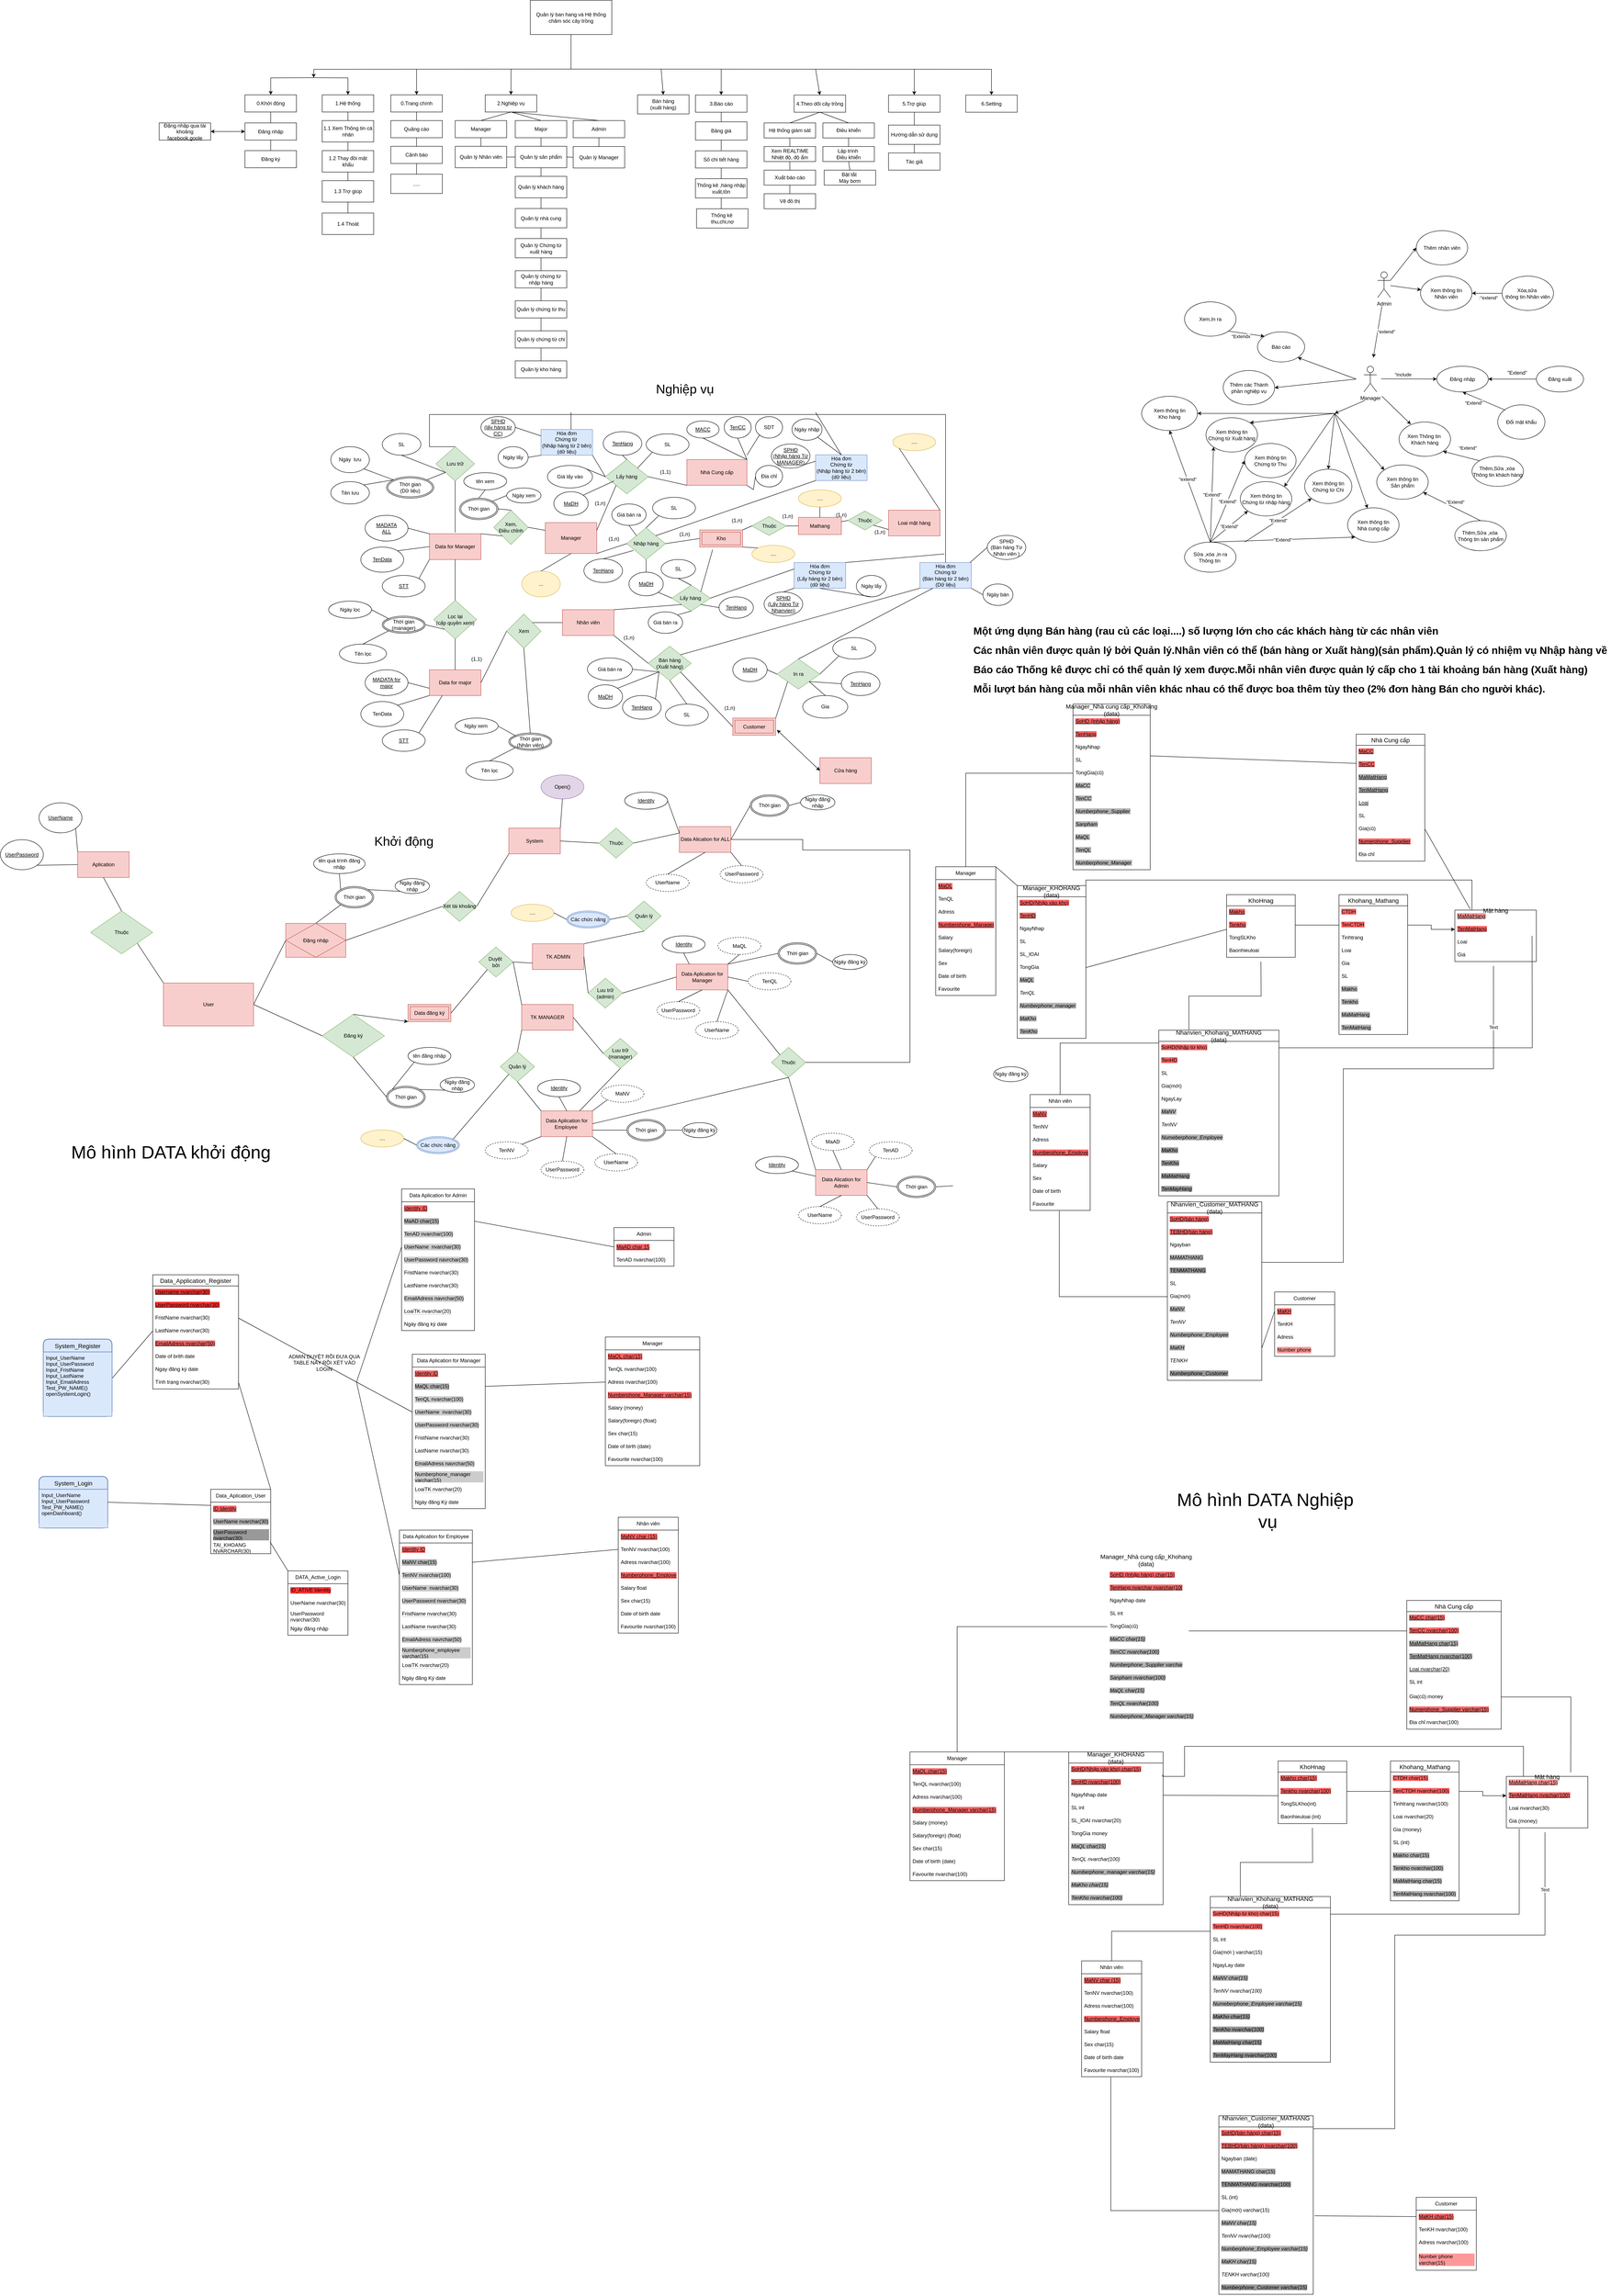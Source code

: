 <mxfile version="20.7.4" type="device"><diagram id="C5RBs43oDa-KdzZeNtuy" name="Page-1"><mxGraphModel dx="4096" dy="2001" grid="1" gridSize="10" guides="1" tooltips="1" connect="1" arrows="1" fold="1" page="1" pageScale="1" pageWidth="827" pageHeight="1169" math="0" shadow="0"><root><mxCell id="WIyWlLk6GJQsqaUBKTNV-0"/><mxCell id="WIyWlLk6GJQsqaUBKTNV-1" parent="WIyWlLk6GJQsqaUBKTNV-0"/><mxCell id="u3vqRMwNgrh0bfaAwcU--3" value="Admin" style="shape=umlActor;verticalLabelPosition=bottom;verticalAlign=top;html=1;outlineConnect=0;" parent="WIyWlLk6GJQsqaUBKTNV-1" vertex="1"><mxGeometry x="910" y="-327.5" width="30" height="60" as="geometry"/></mxCell><mxCell id="u3vqRMwNgrh0bfaAwcU--6" value="Manager" style="shape=umlActor;verticalLabelPosition=bottom;verticalAlign=top;html=1;outlineConnect=0;" parent="WIyWlLk6GJQsqaUBKTNV-1" vertex="1"><mxGeometry x="878" y="-107.5" width="30" height="60" as="geometry"/></mxCell><mxCell id="u3vqRMwNgrh0bfaAwcU--7" value="" style="endArrow=classic;html=1;rounded=0;" parent="WIyWlLk6GJQsqaUBKTNV-1" target="u3vqRMwNgrh0bfaAwcU--9" edge="1"><mxGeometry relative="1" as="geometry"><mxPoint x="918" y="-78" as="sourcePoint"/><mxPoint x="1018" y="-78" as="targetPoint"/></mxGeometry></mxCell><mxCell id="u3vqRMwNgrh0bfaAwcU--85" value="&quot;include" style="edgeLabel;html=1;align=center;verticalAlign=middle;resizable=0;points=[];" parent="u3vqRMwNgrh0bfaAwcU--7" vertex="1" connectable="0"><mxGeometry x="-0.254" y="-3" relative="1" as="geometry"><mxPoint x="2" y="-13" as="offset"/></mxGeometry></mxCell><mxCell id="u3vqRMwNgrh0bfaAwcU--9" value="Đăng nhập" style="ellipse;whiteSpace=wrap;html=1;" parent="WIyWlLk6GJQsqaUBKTNV-1" vertex="1"><mxGeometry x="1048" y="-107.5" width="120" height="60" as="geometry"/></mxCell><mxCell id="u3vqRMwNgrh0bfaAwcU--10" value="Đăng xuất" style="ellipse;whiteSpace=wrap;html=1;" parent="WIyWlLk6GJQsqaUBKTNV-1" vertex="1"><mxGeometry x="1280" y="-107.5" width="110" height="60" as="geometry"/></mxCell><mxCell id="u3vqRMwNgrh0bfaAwcU--11" value="" style="endArrow=classic;html=1;rounded=0;exitX=0;exitY=0.5;exitDx=0;exitDy=0;entryX=1;entryY=0.5;entryDx=0;entryDy=0;" parent="WIyWlLk6GJQsqaUBKTNV-1" edge="1"><mxGeometry relative="1" as="geometry"><mxPoint x="1280" y="-77.5" as="sourcePoint"/><mxPoint x="1168.0" y="-77.5" as="targetPoint"/><Array as="points"><mxPoint x="1230" y="-77.5"/></Array></mxGeometry></mxCell><mxCell id="u3vqRMwNgrh0bfaAwcU--15" value="&quot;Extend&quot;" style="text;html=1;resizable=0;autosize=1;align=center;verticalAlign=middle;points=[];fillColor=none;strokeColor=none;rounded=0;" parent="WIyWlLk6GJQsqaUBKTNV-1" vertex="1"><mxGeometry x="1200" y="-107.5" width="70" height="30" as="geometry"/></mxCell><mxCell id="u3vqRMwNgrh0bfaAwcU--16" value="Đổi mật khẩu" style="ellipse;whiteSpace=wrap;html=1;" parent="WIyWlLk6GJQsqaUBKTNV-1" vertex="1"><mxGeometry x="1190" y="-17.5" width="110" height="80" as="geometry"/></mxCell><mxCell id="u3vqRMwNgrh0bfaAwcU--17" value="" style="endArrow=classic;html=1;rounded=0;exitX=0;exitY=0;exitDx=0;exitDy=0;" parent="WIyWlLk6GJQsqaUBKTNV-1" source="u3vqRMwNgrh0bfaAwcU--16" edge="1"><mxGeometry relative="1" as="geometry"><mxPoint x="1218" y="4.5" as="sourcePoint"/><mxPoint x="1108" y="-47.5" as="targetPoint"/></mxGeometry></mxCell><mxCell id="u3vqRMwNgrh0bfaAwcU--18" value="&quot;Extend&quot;" style="edgeLabel;resizable=0;html=1;align=center;verticalAlign=middle;" parent="u3vqRMwNgrh0bfaAwcU--17" connectable="0" vertex="1"><mxGeometry relative="1" as="geometry"><mxPoint x="-23" y="4" as="offset"/></mxGeometry></mxCell><mxCell id="u3vqRMwNgrh0bfaAwcU--19" value="Xem Thông tin&amp;nbsp;&lt;br&gt;Khách hàng" style="ellipse;whiteSpace=wrap;html=1;" parent="WIyWlLk6GJQsqaUBKTNV-1" vertex="1"><mxGeometry x="960" y="22.5" width="120" height="80" as="geometry"/></mxCell><mxCell id="u3vqRMwNgrh0bfaAwcU--20" value="" style="endArrow=classic;html=1;rounded=0;entryX=0.228;entryY=0.065;entryDx=0;entryDy=0;entryPerimeter=0;" parent="WIyWlLk6GJQsqaUBKTNV-1" target="u3vqRMwNgrh0bfaAwcU--19" edge="1"><mxGeometry width="50" height="50" relative="1" as="geometry"><mxPoint x="920" y="-37.5" as="sourcePoint"/><mxPoint x="1030" y="-7.5" as="targetPoint"/></mxGeometry></mxCell><mxCell id="u3vqRMwNgrh0bfaAwcU--21" value="Thêm,Sửa ,xóa&amp;nbsp;&lt;br&gt;Thông tin khách hàng" style="ellipse;whiteSpace=wrap;html=1;" parent="WIyWlLk6GJQsqaUBKTNV-1" vertex="1"><mxGeometry x="1130" y="102.5" width="120" height="70" as="geometry"/></mxCell><mxCell id="u3vqRMwNgrh0bfaAwcU--22" value="" style="endArrow=classic;html=1;rounded=0;entryX=1;entryY=1;entryDx=0;entryDy=0;exitX=0;exitY=0;exitDx=0;exitDy=0;" parent="WIyWlLk6GJQsqaUBKTNV-1" source="u3vqRMwNgrh0bfaAwcU--21" target="u3vqRMwNgrh0bfaAwcU--19" edge="1"><mxGeometry relative="1" as="geometry"><mxPoint x="1030" y="2.5" as="sourcePoint"/><mxPoint x="1130" y="2.5" as="targetPoint"/></mxGeometry></mxCell><mxCell id="u3vqRMwNgrh0bfaAwcU--23" value="&quot;Extend&quot;" style="edgeLabel;resizable=0;html=1;align=center;verticalAlign=middle;" parent="u3vqRMwNgrh0bfaAwcU--22" connectable="0" vertex="1"><mxGeometry relative="1" as="geometry"><mxPoint x="15" y="-19" as="offset"/></mxGeometry></mxCell><mxCell id="u3vqRMwNgrh0bfaAwcU--24" value="Xem thông tin&lt;br&gt;Sản phẩm" style="ellipse;whiteSpace=wrap;html=1;" parent="WIyWlLk6GJQsqaUBKTNV-1" vertex="1"><mxGeometry x="908" y="122.5" width="120" height="80" as="geometry"/></mxCell><mxCell id="u3vqRMwNgrh0bfaAwcU--25" value="Thêm,Sửa ,xóa&amp;nbsp;&lt;br&gt;Thông tin sản phẩm" style="ellipse;whiteSpace=wrap;html=1;" parent="WIyWlLk6GJQsqaUBKTNV-1" vertex="1"><mxGeometry x="1090" y="252.5" width="120" height="70" as="geometry"/></mxCell><mxCell id="u3vqRMwNgrh0bfaAwcU--27" value="" style="endArrow=classic;html=1;rounded=0;exitX=0.5;exitY=0;exitDx=0;exitDy=0;" parent="WIyWlLk6GJQsqaUBKTNV-1" source="u3vqRMwNgrh0bfaAwcU--25" target="u3vqRMwNgrh0bfaAwcU--24" edge="1"><mxGeometry relative="1" as="geometry"><mxPoint x="1025.144" y="184.461" as="sourcePoint"/><mxPoint x="940" y="152.5" as="targetPoint"/></mxGeometry></mxCell><mxCell id="u3vqRMwNgrh0bfaAwcU--28" value="&quot;Extend&quot;" style="edgeLabel;resizable=0;html=1;align=center;verticalAlign=middle;" parent="u3vqRMwNgrh0bfaAwcU--27" connectable="0" vertex="1"><mxGeometry relative="1" as="geometry"><mxPoint x="8" y="-11" as="offset"/></mxGeometry></mxCell><mxCell id="u3vqRMwNgrh0bfaAwcU--29" value="Xem thông tin&lt;br&gt;Nhà cung cấp" style="ellipse;whiteSpace=wrap;html=1;" parent="WIyWlLk6GJQsqaUBKTNV-1" vertex="1"><mxGeometry x="840" y="222.5" width="120" height="80" as="geometry"/></mxCell><mxCell id="u3vqRMwNgrh0bfaAwcU--34" value="Xem thông tin&lt;br&gt;Chứng từ nhập hàng" style="ellipse;whiteSpace=wrap;html=1;" parent="WIyWlLk6GJQsqaUBKTNV-1" vertex="1"><mxGeometry x="590" y="161.5" width="120" height="80" as="geometry"/></mxCell><mxCell id="u3vqRMwNgrh0bfaAwcU--36" value="Xem thông tin&lt;br&gt;Chứng từ Xuất hàng" style="ellipse;whiteSpace=wrap;html=1;" parent="WIyWlLk6GJQsqaUBKTNV-1" vertex="1"><mxGeometry x="510" y="12.5" width="120" height="80" as="geometry"/></mxCell><mxCell id="u3vqRMwNgrh0bfaAwcU--37" value="Sửa ,xóa ,in ra&lt;br&gt;Thông tin&amp;nbsp;" style="ellipse;whiteSpace=wrap;html=1;" parent="WIyWlLk6GJQsqaUBKTNV-1" vertex="1"><mxGeometry x="460" y="302.5" width="120" height="70" as="geometry"/></mxCell><mxCell id="u3vqRMwNgrh0bfaAwcU--41" value="Xem thông tin&lt;br&gt;Chứng từ Thu" style="ellipse;whiteSpace=wrap;html=1;" parent="WIyWlLk6GJQsqaUBKTNV-1" vertex="1"><mxGeometry x="600" y="72.5" width="120" height="80" as="geometry"/></mxCell><mxCell id="u3vqRMwNgrh0bfaAwcU--42" value="Xem thông tin&lt;br&gt;Chứng từ Chi" style="ellipse;whiteSpace=wrap;html=1;" parent="WIyWlLk6GJQsqaUBKTNV-1" vertex="1"><mxGeometry x="740" y="132.5" width="110" height="80" as="geometry"/></mxCell><mxCell id="u3vqRMwNgrh0bfaAwcU--43" value="" style="endArrow=classic;html=1;rounded=0;entryX=0;entryY=1;entryDx=0;entryDy=0;" parent="WIyWlLk6GJQsqaUBKTNV-1" target="u3vqRMwNgrh0bfaAwcU--42" edge="1"><mxGeometry relative="1" as="geometry"><mxPoint x="600" y="302.5" as="sourcePoint"/><mxPoint x="800" y="312.5" as="targetPoint"/></mxGeometry></mxCell><mxCell id="u3vqRMwNgrh0bfaAwcU--44" value="&quot;Extend&quot;" style="edgeLabel;resizable=0;html=1;align=center;verticalAlign=middle;" parent="u3vqRMwNgrh0bfaAwcU--43" connectable="0" vertex="1"><mxGeometry relative="1" as="geometry"><mxPoint as="offset"/></mxGeometry></mxCell><mxCell id="u3vqRMwNgrh0bfaAwcU--46" value="" style="endArrow=classic;html=1;rounded=0;entryX=0;entryY=1;entryDx=0;entryDy=0;" parent="WIyWlLk6GJQsqaUBKTNV-1" target="u3vqRMwNgrh0bfaAwcU--34" edge="1"><mxGeometry relative="1" as="geometry"><mxPoint x="520" y="302.5" as="sourcePoint"/><mxPoint x="810" y="322.5" as="targetPoint"/></mxGeometry></mxCell><mxCell id="u3vqRMwNgrh0bfaAwcU--47" value="&quot;Extend&quot;" style="edgeLabel;resizable=0;html=1;align=center;verticalAlign=middle;" parent="u3vqRMwNgrh0bfaAwcU--46" connectable="0" vertex="1"><mxGeometry relative="1" as="geometry"><mxPoint as="offset"/></mxGeometry></mxCell><mxCell id="u3vqRMwNgrh0bfaAwcU--48" value="" style="endArrow=classic;html=1;rounded=0;entryX=0;entryY=1;entryDx=0;entryDy=0;" parent="WIyWlLk6GJQsqaUBKTNV-1" target="u3vqRMwNgrh0bfaAwcU--29" edge="1"><mxGeometry relative="1" as="geometry"><mxPoint x="520" y="302.5" as="sourcePoint"/><mxPoint x="820" y="332.5" as="targetPoint"/></mxGeometry></mxCell><mxCell id="u3vqRMwNgrh0bfaAwcU--49" value="&quot;Extend&quot;" style="edgeLabel;resizable=0;html=1;align=center;verticalAlign=middle;" parent="u3vqRMwNgrh0bfaAwcU--48" connectable="0" vertex="1"><mxGeometry relative="1" as="geometry"><mxPoint as="offset"/></mxGeometry></mxCell><mxCell id="u3vqRMwNgrh0bfaAwcU--50" value="" style="endArrow=classic;html=1;rounded=0;exitX=0.5;exitY=0;exitDx=0;exitDy=0;entryX=0;entryY=0.5;entryDx=0;entryDy=0;" parent="WIyWlLk6GJQsqaUBKTNV-1" source="u3vqRMwNgrh0bfaAwcU--37" target="u3vqRMwNgrh0bfaAwcU--41" edge="1"><mxGeometry relative="1" as="geometry"><mxPoint x="730" y="342.5" as="sourcePoint"/><mxPoint x="830" y="342.5" as="targetPoint"/></mxGeometry></mxCell><mxCell id="u3vqRMwNgrh0bfaAwcU--51" value="&quot;Extend&quot;" style="edgeLabel;resizable=0;html=1;align=center;verticalAlign=middle;" parent="u3vqRMwNgrh0bfaAwcU--50" connectable="0" vertex="1"><mxGeometry relative="1" as="geometry"><mxPoint as="offset"/></mxGeometry></mxCell><mxCell id="u3vqRMwNgrh0bfaAwcU--52" value="" style="endArrow=classic;html=1;rounded=0;entryX=0;entryY=1;entryDx=0;entryDy=0;exitX=0.5;exitY=0;exitDx=0;exitDy=0;" parent="WIyWlLk6GJQsqaUBKTNV-1" source="u3vqRMwNgrh0bfaAwcU--37" target="u3vqRMwNgrh0bfaAwcU--36" edge="1"><mxGeometry relative="1" as="geometry"><mxPoint x="490" y="312.5" as="sourcePoint"/><mxPoint x="840" y="352.5" as="targetPoint"/></mxGeometry></mxCell><mxCell id="u3vqRMwNgrh0bfaAwcU--53" value="&quot;Extend&quot;" style="edgeLabel;resizable=0;html=1;align=center;verticalAlign=middle;" parent="u3vqRMwNgrh0bfaAwcU--52" connectable="0" vertex="1"><mxGeometry relative="1" as="geometry"><mxPoint as="offset"/></mxGeometry></mxCell><mxCell id="u3vqRMwNgrh0bfaAwcU--54" value="" style="endArrow=classic;html=1;rounded=0;" parent="WIyWlLk6GJQsqaUBKTNV-1" edge="1"><mxGeometry width="50" height="50" relative="1" as="geometry"><mxPoint x="880" y="-27.5" as="sourcePoint"/><mxPoint x="810" y="2.5" as="targetPoint"/></mxGeometry></mxCell><mxCell id="u3vqRMwNgrh0bfaAwcU--57" value="" style="endArrow=classic;html=1;rounded=0;entryX=0.5;entryY=0;entryDx=0;entryDy=0;" parent="WIyWlLk6GJQsqaUBKTNV-1" target="u3vqRMwNgrh0bfaAwcU--42" edge="1"><mxGeometry width="50" height="50" relative="1" as="geometry"><mxPoint x="810" y="2.5" as="sourcePoint"/><mxPoint x="800" y="92.5" as="targetPoint"/></mxGeometry></mxCell><mxCell id="u3vqRMwNgrh0bfaAwcU--59" value="" style="endArrow=classic;html=1;rounded=0;entryX=1;entryY=0;entryDx=0;entryDy=0;" parent="WIyWlLk6GJQsqaUBKTNV-1" target="u3vqRMwNgrh0bfaAwcU--36" edge="1"><mxGeometry width="50" height="50" relative="1" as="geometry"><mxPoint x="810" y="2.5" as="sourcePoint"/><mxPoint x="800" y="92.5" as="targetPoint"/></mxGeometry></mxCell><mxCell id="u3vqRMwNgrh0bfaAwcU--60" value="" style="endArrow=classic;html=1;rounded=0;" parent="WIyWlLk6GJQsqaUBKTNV-1" target="u3vqRMwNgrh0bfaAwcU--29" edge="1"><mxGeometry width="50" height="50" relative="1" as="geometry"><mxPoint x="810" y="2.5" as="sourcePoint"/><mxPoint x="800" y="92.5" as="targetPoint"/></mxGeometry></mxCell><mxCell id="u3vqRMwNgrh0bfaAwcU--61" value="" style="endArrow=classic;html=1;rounded=0;entryX=0;entryY=0;entryDx=0;entryDy=0;" parent="WIyWlLk6GJQsqaUBKTNV-1" target="u3vqRMwNgrh0bfaAwcU--24" edge="1"><mxGeometry width="50" height="50" relative="1" as="geometry"><mxPoint x="810" y="2.5" as="sourcePoint"/><mxPoint x="920" y="92.5" as="targetPoint"/></mxGeometry></mxCell><mxCell id="u3vqRMwNgrh0bfaAwcU--63" value="Xem thông tin&lt;br&gt;Kho hàng" style="ellipse;whiteSpace=wrap;html=1;" parent="WIyWlLk6GJQsqaUBKTNV-1" vertex="1"><mxGeometry x="360" y="-37.5" width="130" height="80" as="geometry"/></mxCell><mxCell id="u3vqRMwNgrh0bfaAwcU--64" value="" style="endArrow=classic;html=1;rounded=0;entryX=1;entryY=0;entryDx=0;entryDy=0;" parent="WIyWlLk6GJQsqaUBKTNV-1" target="u3vqRMwNgrh0bfaAwcU--34" edge="1"><mxGeometry width="50" height="50" relative="1" as="geometry"><mxPoint x="810" y="2.5" as="sourcePoint"/><mxPoint x="690" y="82.5" as="targetPoint"/></mxGeometry></mxCell><mxCell id="u3vqRMwNgrh0bfaAwcU--65" value="" style="endArrow=classic;html=1;rounded=0;entryX=1;entryY=0.5;entryDx=0;entryDy=0;" parent="WIyWlLk6GJQsqaUBKTNV-1" target="u3vqRMwNgrh0bfaAwcU--63" edge="1"><mxGeometry width="50" height="50" relative="1" as="geometry"><mxPoint x="810" y="2.5" as="sourcePoint"/><mxPoint x="690" y="82.5" as="targetPoint"/></mxGeometry></mxCell><mxCell id="u3vqRMwNgrh0bfaAwcU--67" value="" style="endArrow=classic;html=1;rounded=0;entryX=0.5;entryY=1;entryDx=0;entryDy=0;" parent="WIyWlLk6GJQsqaUBKTNV-1" target="u3vqRMwNgrh0bfaAwcU--63" edge="1"><mxGeometry width="50" height="50" relative="1" as="geometry"><mxPoint x="520" y="302.5" as="sourcePoint"/><mxPoint x="690" y="82.5" as="targetPoint"/></mxGeometry></mxCell><mxCell id="u3vqRMwNgrh0bfaAwcU--70" value="&quot;extend&quot;" style="edgeLabel;html=1;align=center;verticalAlign=middle;resizable=0;points=[];" parent="u3vqRMwNgrh0bfaAwcU--67" vertex="1" connectable="0"><mxGeometry x="0.127" relative="1" as="geometry"><mxPoint as="offset"/></mxGeometry></mxCell><mxCell id="u3vqRMwNgrh0bfaAwcU--76" value="Thêm các Thành phần nghiệp vụ" style="ellipse;whiteSpace=wrap;html=1;" parent="WIyWlLk6GJQsqaUBKTNV-1" vertex="1"><mxGeometry x="550" y="-97.5" width="120" height="80" as="geometry"/></mxCell><mxCell id="u3vqRMwNgrh0bfaAwcU--79" value="" style="endArrow=classic;html=1;rounded=0;entryX=1;entryY=0.5;entryDx=0;entryDy=0;" parent="WIyWlLk6GJQsqaUBKTNV-1" target="u3vqRMwNgrh0bfaAwcU--76" edge="1"><mxGeometry width="50" height="50" relative="1" as="geometry"><mxPoint x="860" y="-77.5" as="sourcePoint"/><mxPoint x="670" y="-47.5" as="targetPoint"/></mxGeometry></mxCell><mxCell id="u3vqRMwNgrh0bfaAwcU--80" value="Báo cáo" style="ellipse;whiteSpace=wrap;html=1;" parent="WIyWlLk6GJQsqaUBKTNV-1" vertex="1"><mxGeometry x="630" y="-187.5" width="110" height="70" as="geometry"/></mxCell><mxCell id="u3vqRMwNgrh0bfaAwcU--81" value="" style="endArrow=classic;html=1;rounded=0;entryX=1;entryY=1;entryDx=0;entryDy=0;" parent="WIyWlLk6GJQsqaUBKTNV-1" target="u3vqRMwNgrh0bfaAwcU--80" edge="1"><mxGeometry width="50" height="50" relative="1" as="geometry"><mxPoint x="860" y="-77.5" as="sourcePoint"/><mxPoint x="870" y="-137.5" as="targetPoint"/></mxGeometry></mxCell><mxCell id="u3vqRMwNgrh0bfaAwcU--82" value="Xem,In ra" style="ellipse;whiteSpace=wrap;html=1;" parent="WIyWlLk6GJQsqaUBKTNV-1" vertex="1"><mxGeometry x="460" y="-257.5" width="120" height="80" as="geometry"/></mxCell><mxCell id="u3vqRMwNgrh0bfaAwcU--83" value="" style="endArrow=classic;html=1;rounded=0;exitX=1;exitY=1;exitDx=0;exitDy=0;entryX=0;entryY=0;entryDx=0;entryDy=0;" parent="WIyWlLk6GJQsqaUBKTNV-1" source="u3vqRMwNgrh0bfaAwcU--82" target="u3vqRMwNgrh0bfaAwcU--80" edge="1"><mxGeometry relative="1" as="geometry"><mxPoint x="640" y="2.5" as="sourcePoint"/><mxPoint x="740" y="2.5" as="targetPoint"/></mxGeometry></mxCell><mxCell id="u3vqRMwNgrh0bfaAwcU--84" value="&quot;Extendx" style="edgeLabel;resizable=0;html=1;align=center;verticalAlign=middle;" parent="u3vqRMwNgrh0bfaAwcU--83" connectable="0" vertex="1"><mxGeometry relative="1" as="geometry"><mxPoint x="-14" y="6" as="offset"/></mxGeometry></mxCell><mxCell id="u3vqRMwNgrh0bfaAwcU--91" value="" style="endArrow=classic;html=1;rounded=0;" parent="WIyWlLk6GJQsqaUBKTNV-1" edge="1"><mxGeometry relative="1" as="geometry"><mxPoint x="920" y="-247.5" as="sourcePoint"/><mxPoint x="900" y="-127.5" as="targetPoint"/></mxGeometry></mxCell><mxCell id="u3vqRMwNgrh0bfaAwcU--92" value="&quot;extend&quot;" style="edgeLabel;resizable=0;html=1;align=center;verticalAlign=middle;" parent="u3vqRMwNgrh0bfaAwcU--91" connectable="0" vertex="1"><mxGeometry relative="1" as="geometry"><mxPoint x="20" y="-1" as="offset"/></mxGeometry></mxCell><mxCell id="u3vqRMwNgrh0bfaAwcU--96" value="Xem thông tin&lt;br&gt;Nhân viên" style="ellipse;whiteSpace=wrap;html=1;" parent="WIyWlLk6GJQsqaUBKTNV-1" vertex="1"><mxGeometry x="1010" y="-317.5" width="120" height="80" as="geometry"/></mxCell><mxCell id="u3vqRMwNgrh0bfaAwcU--97" value="Xóa,sửa&amp;nbsp;&lt;br&gt;thông tin Nhân viên" style="ellipse;whiteSpace=wrap;html=1;" parent="WIyWlLk6GJQsqaUBKTNV-1" vertex="1"><mxGeometry x="1200" y="-317.5" width="120" height="80" as="geometry"/></mxCell><mxCell id="u3vqRMwNgrh0bfaAwcU--98" value="" style="endArrow=classic;html=1;rounded=0;exitX=0;exitY=0.5;exitDx=0;exitDy=0;entryX=1;entryY=0.5;entryDx=0;entryDy=0;" parent="WIyWlLk6GJQsqaUBKTNV-1" source="u3vqRMwNgrh0bfaAwcU--97" target="u3vqRMwNgrh0bfaAwcU--96" edge="1"><mxGeometry relative="1" as="geometry"><mxPoint x="1040" y="-207.5" as="sourcePoint"/><mxPoint x="1140" y="-207.5" as="targetPoint"/></mxGeometry></mxCell><mxCell id="u3vqRMwNgrh0bfaAwcU--99" value=":&quot;extend&quot;" style="edgeLabel;resizable=0;html=1;align=center;verticalAlign=middle;" parent="u3vqRMwNgrh0bfaAwcU--98" connectable="0" vertex="1"><mxGeometry relative="1" as="geometry"><mxPoint x="3" y="10" as="offset"/></mxGeometry></mxCell><mxCell id="u3vqRMwNgrh0bfaAwcU--100" value="" style="endArrow=classic;html=1;rounded=0;" parent="WIyWlLk6GJQsqaUBKTNV-1" source="u3vqRMwNgrh0bfaAwcU--3" target="u3vqRMwNgrh0bfaAwcU--96" edge="1"><mxGeometry width="50" height="50" relative="1" as="geometry"><mxPoint x="1060" y="-187.5" as="sourcePoint"/><mxPoint x="1110" y="-237.5" as="targetPoint"/></mxGeometry></mxCell><mxCell id="u3vqRMwNgrh0bfaAwcU--101" value="Thêm nhân viên" style="ellipse;whiteSpace=wrap;html=1;" parent="WIyWlLk6GJQsqaUBKTNV-1" vertex="1"><mxGeometry x="1000" y="-423.5" width="120" height="80" as="geometry"/></mxCell><mxCell id="u3vqRMwNgrh0bfaAwcU--103" value="" style="endArrow=classic;html=1;rounded=0;exitX=1;exitY=0.333;exitDx=0;exitDy=0;exitPerimeter=0;entryX=0;entryY=0.5;entryDx=0;entryDy=0;" parent="WIyWlLk6GJQsqaUBKTNV-1" source="u3vqRMwNgrh0bfaAwcU--3" target="u3vqRMwNgrh0bfaAwcU--101" edge="1"><mxGeometry width="50" height="50" relative="1" as="geometry"><mxPoint x="930" y="-187.5" as="sourcePoint"/><mxPoint x="980" y="-237.5" as="targetPoint"/></mxGeometry></mxCell><mxCell id="FfJGvtbV7DU-X2UbW9Dt-8" value="Quản lý ban hang và Hệ thống chăm sóc cây trồng" style="rounded=0;whiteSpace=wrap;html=1;" parent="WIyWlLk6GJQsqaUBKTNV-1" vertex="1"><mxGeometry x="-1065" y="-960.5" width="190" height="80" as="geometry"/></mxCell><mxCell id="FfJGvtbV7DU-X2UbW9Dt-9" value="1.Hệ thống" style="rounded=0;whiteSpace=wrap;html=1;" parent="WIyWlLk6GJQsqaUBKTNV-1" vertex="1"><mxGeometry x="-1550" y="-740" width="120" height="40" as="geometry"/></mxCell><mxCell id="FfJGvtbV7DU-X2UbW9Dt-10" value="2.Nghiệp vụ" style="rounded=0;whiteSpace=wrap;html=1;" parent="WIyWlLk6GJQsqaUBKTNV-1" vertex="1"><mxGeometry x="-1170" y="-740" width="120" height="40" as="geometry"/></mxCell><mxCell id="FfJGvtbV7DU-X2UbW9Dt-11" value="3.Báo cáo" style="rounded=0;whiteSpace=wrap;html=1;" parent="WIyWlLk6GJQsqaUBKTNV-1" vertex="1"><mxGeometry x="-680" y="-739.5" width="120" height="40" as="geometry"/></mxCell><mxCell id="FfJGvtbV7DU-X2UbW9Dt-12" value="5.Trợ giúp" style="rounded=0;whiteSpace=wrap;html=1;" parent="WIyWlLk6GJQsqaUBKTNV-1" vertex="1"><mxGeometry x="-230" y="-739.5" width="120" height="40" as="geometry"/></mxCell><mxCell id="FfJGvtbV7DU-X2UbW9Dt-13" value="1.1 Xem Thông tin cá nhân" style="rounded=0;whiteSpace=wrap;html=1;" parent="WIyWlLk6GJQsqaUBKTNV-1" vertex="1"><mxGeometry x="-1550" y="-680" width="120" height="50" as="geometry"/></mxCell><mxCell id="FfJGvtbV7DU-X2UbW9Dt-14" value="1.2 Thay đồi mật khẩu" style="rounded=0;whiteSpace=wrap;html=1;" parent="WIyWlLk6GJQsqaUBKTNV-1" vertex="1"><mxGeometry x="-1550" y="-610" width="120" height="50" as="geometry"/></mxCell><mxCell id="FfJGvtbV7DU-X2UbW9Dt-15" value="1.3 Trợ giúp" style="rounded=0;whiteSpace=wrap;html=1;" parent="WIyWlLk6GJQsqaUBKTNV-1" vertex="1"><mxGeometry x="-1550" y="-540" width="120" height="50" as="geometry"/></mxCell><mxCell id="FfJGvtbV7DU-X2UbW9Dt-16" value="1.4 Thoát" style="rounded=0;whiteSpace=wrap;html=1;" parent="WIyWlLk6GJQsqaUBKTNV-1" vertex="1"><mxGeometry x="-1550" y="-464.5" width="120" height="50" as="geometry"/></mxCell><mxCell id="FfJGvtbV7DU-X2UbW9Dt-17" value="Major" style="rounded=0;whiteSpace=wrap;html=1;" parent="WIyWlLk6GJQsqaUBKTNV-1" vertex="1"><mxGeometry x="-1100" y="-680" width="120" height="40" as="geometry"/></mxCell><mxCell id="FfJGvtbV7DU-X2UbW9Dt-18" value="Quản lý nhà cung" style="rounded=0;whiteSpace=wrap;html=1;" parent="WIyWlLk6GJQsqaUBKTNV-1" vertex="1"><mxGeometry x="-1100" y="-475" width="120" height="45" as="geometry"/></mxCell><mxCell id="FfJGvtbV7DU-X2UbW9Dt-19" value="Quản lý Nhân viên" style="rounded=0;whiteSpace=wrap;html=1;" parent="WIyWlLk6GJQsqaUBKTNV-1" vertex="1"><mxGeometry x="-1240" y="-620" width="120" height="50" as="geometry"/></mxCell><mxCell id="FfJGvtbV7DU-X2UbW9Dt-20" value="Quản lý sản phẩm" style="rounded=0;whiteSpace=wrap;html=1;" parent="WIyWlLk6GJQsqaUBKTNV-1" vertex="1"><mxGeometry x="-1100" y="-620" width="120" height="50" as="geometry"/></mxCell><mxCell id="FfJGvtbV7DU-X2UbW9Dt-21" value="Quản lý khách hàng" style="rounded=0;whiteSpace=wrap;html=1;" parent="WIyWlLk6GJQsqaUBKTNV-1" vertex="1"><mxGeometry x="-1100" y="-550" width="120" height="50" as="geometry"/></mxCell><mxCell id="FfJGvtbV7DU-X2UbW9Dt-22" value="Manager" style="rounded=0;whiteSpace=wrap;html=1;" parent="WIyWlLk6GJQsqaUBKTNV-1" vertex="1"><mxGeometry x="-1240" y="-680" width="120" height="40" as="geometry"/></mxCell><mxCell id="FfJGvtbV7DU-X2UbW9Dt-23" value="Quản lý Chứng từ xuất hàng" style="rounded=0;whiteSpace=wrap;html=1;" parent="WIyWlLk6GJQsqaUBKTNV-1" vertex="1"><mxGeometry x="-1100" y="-405" width="120" height="45" as="geometry"/></mxCell><mxCell id="FfJGvtbV7DU-X2UbW9Dt-24" value="Quản lý chứng từ nhập hàng" style="rounded=0;whiteSpace=wrap;html=1;" parent="WIyWlLk6GJQsqaUBKTNV-1" vertex="1"><mxGeometry x="-1100" y="-330" width="120" height="40" as="geometry"/></mxCell><mxCell id="FfJGvtbV7DU-X2UbW9Dt-25" value="Bảng giá" style="rounded=0;whiteSpace=wrap;html=1;" parent="WIyWlLk6GJQsqaUBKTNV-1" vertex="1"><mxGeometry x="-680" y="-677" width="120" height="42.5" as="geometry"/></mxCell><mxCell id="FfJGvtbV7DU-X2UbW9Dt-26" value="Số chi tiết hàng" style="rounded=0;whiteSpace=wrap;html=1;" parent="WIyWlLk6GJQsqaUBKTNV-1" vertex="1"><mxGeometry x="-680" y="-609.5" width="120" height="40" as="geometry"/></mxCell><mxCell id="FfJGvtbV7DU-X2UbW9Dt-27" value="Thống kê ,hàng nhập xuất,tồn" style="rounded=0;whiteSpace=wrap;html=1;" parent="WIyWlLk6GJQsqaUBKTNV-1" vertex="1"><mxGeometry x="-680" y="-544.5" width="120" height="45" as="geometry"/></mxCell><mxCell id="FfJGvtbV7DU-X2UbW9Dt-28" value="Hướng dẫn sử dụng" style="rounded=0;whiteSpace=wrap;html=1;" parent="WIyWlLk6GJQsqaUBKTNV-1" vertex="1"><mxGeometry x="-230" y="-669.5" width="120" height="45" as="geometry"/></mxCell><mxCell id="FfJGvtbV7DU-X2UbW9Dt-30" value="Tác giả" style="rounded=0;whiteSpace=wrap;html=1;" parent="WIyWlLk6GJQsqaUBKTNV-1" vertex="1"><mxGeometry x="-230" y="-604.5" width="120" height="40" as="geometry"/></mxCell><mxCell id="FfJGvtbV7DU-X2UbW9Dt-31" value="Quản lý chứng từ thu" style="rounded=0;whiteSpace=wrap;html=1;" parent="WIyWlLk6GJQsqaUBKTNV-1" vertex="1"><mxGeometry x="-1100" y="-260" width="120" height="40" as="geometry"/></mxCell><mxCell id="FfJGvtbV7DU-X2UbW9Dt-32" value="Quản lý chứng từ chi" style="rounded=0;whiteSpace=wrap;html=1;" parent="WIyWlLk6GJQsqaUBKTNV-1" vertex="1"><mxGeometry x="-1100" y="-190" width="120" height="40" as="geometry"/></mxCell><mxCell id="FfJGvtbV7DU-X2UbW9Dt-33" value="Quản lý kho hàng" style="rounded=0;whiteSpace=wrap;html=1;" parent="WIyWlLk6GJQsqaUBKTNV-1" vertex="1"><mxGeometry x="-1100" y="-120" width="120" height="40" as="geometry"/></mxCell><mxCell id="FfJGvtbV7DU-X2UbW9Dt-34" value="Thống kê&amp;nbsp;&lt;br&gt;thu,chi,nợ" style="rounded=0;whiteSpace=wrap;html=1;" parent="WIyWlLk6GJQsqaUBKTNV-1" vertex="1"><mxGeometry x="-677.5" y="-474.5" width="120" height="45" as="geometry"/></mxCell><mxCell id="FfJGvtbV7DU-X2UbW9Dt-35" value="4.Theo dõi cây trồng" style="rounded=0;whiteSpace=wrap;html=1;" parent="WIyWlLk6GJQsqaUBKTNV-1" vertex="1"><mxGeometry x="-450" y="-739.5" width="120" height="40" as="geometry"/></mxCell><mxCell id="FfJGvtbV7DU-X2UbW9Dt-36" value="Hệ thống giám sát" style="rounded=0;whiteSpace=wrap;html=1;" parent="WIyWlLk6GJQsqaUBKTNV-1" vertex="1"><mxGeometry x="-520" y="-674.5" width="120" height="35" as="geometry"/></mxCell><mxCell id="FfJGvtbV7DU-X2UbW9Dt-37" value="Điều khiển" style="rounded=0;whiteSpace=wrap;html=1;" parent="WIyWlLk6GJQsqaUBKTNV-1" vertex="1"><mxGeometry x="-383" y="-674.5" width="120" height="35" as="geometry"/></mxCell><mxCell id="FfJGvtbV7DU-X2UbW9Dt-38" value="Xuất báo cáo" style="rounded=0;whiteSpace=wrap;html=1;" parent="WIyWlLk6GJQsqaUBKTNV-1" vertex="1"><mxGeometry x="-520" y="-564.5" width="120" height="35" as="geometry"/></mxCell><mxCell id="FfJGvtbV7DU-X2UbW9Dt-39" value="Xem REALTIME&lt;br&gt;Nhiệt độ, độ ẩm" style="rounded=0;whiteSpace=wrap;html=1;" parent="WIyWlLk6GJQsqaUBKTNV-1" vertex="1"><mxGeometry x="-520" y="-619.5" width="120" height="35" as="geometry"/></mxCell><mxCell id="FfJGvtbV7DU-X2UbW9Dt-40" value="Vẽ đồ thị" style="rounded=0;whiteSpace=wrap;html=1;" parent="WIyWlLk6GJQsqaUBKTNV-1" vertex="1"><mxGeometry x="-520" y="-509.5" width="120" height="35" as="geometry"/></mxCell><mxCell id="FfJGvtbV7DU-X2UbW9Dt-41" value="Bật tắt&amp;nbsp;&lt;br&gt;Máy bơm" style="rounded=0;whiteSpace=wrap;html=1;" parent="WIyWlLk6GJQsqaUBKTNV-1" vertex="1"><mxGeometry x="-380" y="-564.5" width="120" height="35" as="geometry"/></mxCell><mxCell id="FfJGvtbV7DU-X2UbW9Dt-42" value="Lập trình&amp;nbsp;&lt;br&gt;Điều khiển" style="rounded=0;whiteSpace=wrap;html=1;" parent="WIyWlLk6GJQsqaUBKTNV-1" vertex="1"><mxGeometry x="-383" y="-619.5" width="120" height="35" as="geometry"/></mxCell><mxCell id="FfJGvtbV7DU-X2UbW9Dt-43" value="6.Setting" style="rounded=0;whiteSpace=wrap;html=1;" parent="WIyWlLk6GJQsqaUBKTNV-1" vertex="1"><mxGeometry x="-50" y="-739.5" width="120" height="40" as="geometry"/></mxCell><mxCell id="FfJGvtbV7DU-X2UbW9Dt-44" value="0.Trang chính" style="rounded=0;whiteSpace=wrap;html=1;" parent="WIyWlLk6GJQsqaUBKTNV-1" vertex="1"><mxGeometry x="-1390" y="-740" width="120" height="40" as="geometry"/></mxCell><mxCell id="FfJGvtbV7DU-X2UbW9Dt-45" value="Quảng cáo" style="rounded=0;whiteSpace=wrap;html=1;" parent="WIyWlLk6GJQsqaUBKTNV-1" vertex="1"><mxGeometry x="-1390" y="-680" width="120" height="40" as="geometry"/></mxCell><mxCell id="FfJGvtbV7DU-X2UbW9Dt-46" value="Cảnh báo" style="rounded=0;whiteSpace=wrap;html=1;" parent="WIyWlLk6GJQsqaUBKTNV-1" vertex="1"><mxGeometry x="-1390" y="-620" width="120" height="40" as="geometry"/></mxCell><mxCell id="FfJGvtbV7DU-X2UbW9Dt-47" value="....." style="rounded=0;whiteSpace=wrap;html=1;" parent="WIyWlLk6GJQsqaUBKTNV-1" vertex="1"><mxGeometry x="-1390" y="-555" width="120" height="45" as="geometry"/></mxCell><mxCell id="FfJGvtbV7DU-X2UbW9Dt-48" value="Manager" style="rounded=0;whiteSpace=wrap;html=1;fillColor=#f8cecc;strokeColor=#b85450;" parent="WIyWlLk6GJQsqaUBKTNV-1" vertex="1"><mxGeometry x="-1030" y="257" width="120" height="72" as="geometry"/></mxCell><mxCell id="FfJGvtbV7DU-X2UbW9Dt-49" value="Nhân viên" style="rounded=0;whiteSpace=wrap;html=1;fillColor=#f8cecc;strokeColor=#b85450;" parent="WIyWlLk6GJQsqaUBKTNV-1" vertex="1"><mxGeometry x="-990" y="460" width="120" height="60" as="geometry"/></mxCell><mxCell id="FfJGvtbV7DU-X2UbW9Dt-51" value="Nhà Cung cấp" style="rounded=0;whiteSpace=wrap;html=1;fillColor=#f8cecc;strokeColor=#b85450;" parent="WIyWlLk6GJQsqaUBKTNV-1" vertex="1"><mxGeometry x="-700" y="110" width="140" height="60" as="geometry"/></mxCell><mxCell id="FfJGvtbV7DU-X2UbW9Dt-55" value="Loai mặt hàng" style="rounded=0;whiteSpace=wrap;html=1;fillColor=#f8cecc;strokeColor=#b85450;" parent="WIyWlLk6GJQsqaUBKTNV-1" vertex="1"><mxGeometry x="-230" y="228" width="120" height="60" as="geometry"/></mxCell><mxCell id="FfJGvtbV7DU-X2UbW9Dt-57" value="Lấy hàng&lt;br&gt;" style="rhombus;whiteSpace=wrap;html=1;fillColor=#d5e8d4;strokeColor=#82b366;" parent="WIyWlLk6GJQsqaUBKTNV-1" vertex="1"><mxGeometry x="-890" y="110" width="100" height="80" as="geometry"/></mxCell><mxCell id="FfJGvtbV7DU-X2UbW9Dt-59" value="Cửa hàng" style="rounded=0;whiteSpace=wrap;html=1;fillColor=#f8cecc;strokeColor=#b85450;" parent="WIyWlLk6GJQsqaUBKTNV-1" vertex="1"><mxGeometry x="-390" y="805" width="120" height="60" as="geometry"/></mxCell><mxCell id="FfJGvtbV7DU-X2UbW9Dt-64" value="&lt;h1&gt;Một ứng dụng Bán hàng (rau củ các loại....) số lượng lớn cho các khách hàng từ các nhân viên&lt;/h1&gt;&lt;h1&gt;Các nhân viên được quản lý bởi Quản lý.Nhân viên có thể (bán hàng or Xuất hàng)(sản phẩm).Quản lý có nhiệm vụ Nhập hàng về&lt;/h1&gt;&lt;h1&gt;Báo cáo Thống kê được chỉ có thể quản lý xem được.Mỗi nhân viên được quản lý cấp cho 1 tài khoảng bán hàng (Xuất hàng)&lt;/h1&gt;&lt;h1&gt;Mỗi lượt bán hàng của mỗi nhân viên khác nhau có thể được boa thêm tùy theo (2% đơn hàng Bán cho người khác).&lt;/h1&gt;" style="text;html=1;strokeColor=none;fillColor=none;spacing=5;spacingTop=-20;whiteSpace=wrap;overflow=hidden;rounded=0;" parent="WIyWlLk6GJQsqaUBKTNV-1" vertex="1"><mxGeometry x="-37" y="490" width="1490" height="240" as="geometry"/></mxCell><mxCell id="FfJGvtbV7DU-X2UbW9Dt-65" value="" style="endArrow=none;html=1;rounded=0;exitX=1;exitY=0.25;exitDx=0;exitDy=0;entryX=0;entryY=1;entryDx=0;entryDy=0;" parent="WIyWlLk6GJQsqaUBKTNV-1" source="FfJGvtbV7DU-X2UbW9Dt-48" target="FfJGvtbV7DU-X2UbW9Dt-57" edge="1"><mxGeometry width="50" height="50" relative="1" as="geometry"><mxPoint x="-760" y="380" as="sourcePoint"/><mxPoint x="-710" y="330" as="targetPoint"/></mxGeometry></mxCell><mxCell id="FfJGvtbV7DU-X2UbW9Dt-66" value="" style="endArrow=none;html=1;rounded=0;exitX=1;exitY=0.5;exitDx=0;exitDy=0;entryX=0;entryY=1;entryDx=0;entryDy=0;" parent="WIyWlLk6GJQsqaUBKTNV-1" source="FfJGvtbV7DU-X2UbW9Dt-57" target="FfJGvtbV7DU-X2UbW9Dt-51" edge="1"><mxGeometry width="50" height="50" relative="1" as="geometry"><mxPoint x="-760" y="380" as="sourcePoint"/><mxPoint x="-710" y="330" as="targetPoint"/></mxGeometry></mxCell><mxCell id="FfJGvtbV7DU-X2UbW9Dt-68" value="Nhập hàng" style="rhombus;whiteSpace=wrap;html=1;fillColor=#d5e8d4;strokeColor=#82b366;" parent="WIyWlLk6GJQsqaUBKTNV-1" vertex="1"><mxGeometry x="-840" y="269" width="90" height="74" as="geometry"/></mxCell><mxCell id="FfJGvtbV7DU-X2UbW9Dt-69" value="" style="endArrow=none;html=1;rounded=0;exitX=1;exitY=1;exitDx=0;exitDy=0;entryX=0;entryY=0.5;entryDx=0;entryDy=0;" parent="WIyWlLk6GJQsqaUBKTNV-1" source="FfJGvtbV7DU-X2UbW9Dt-48" target="FfJGvtbV7DU-X2UbW9Dt-68" edge="1"><mxGeometry width="50" height="50" relative="1" as="geometry"><mxPoint x="-960" y="290" as="sourcePoint"/><mxPoint x="-910" y="240" as="targetPoint"/></mxGeometry></mxCell><mxCell id="FfJGvtbV7DU-X2UbW9Dt-70" value="" style="endArrow=none;html=1;rounded=0;entryX=0;entryY=0.5;entryDx=0;entryDy=0;exitX=1;exitY=0.5;exitDx=0;exitDy=0;" parent="WIyWlLk6GJQsqaUBKTNV-1" source="FfJGvtbV7DU-X2UbW9Dt-68" target="Es82JUg78Lr4vw2Jdzip-196" edge="1"><mxGeometry width="50" height="50" relative="1" as="geometry"><mxPoint x="-960" y="290" as="sourcePoint"/><mxPoint x="-680" y="306" as="targetPoint"/></mxGeometry></mxCell><mxCell id="FfJGvtbV7DU-X2UbW9Dt-76" value="Bán hàng&lt;br&gt;(Xuất hàng)" style="rhombus;whiteSpace=wrap;html=1;fillColor=#d5e8d4;strokeColor=#82b366;" parent="WIyWlLk6GJQsqaUBKTNV-1" vertex="1"><mxGeometry x="-790" y="545" width="100" height="80" as="geometry"/></mxCell><mxCell id="FfJGvtbV7DU-X2UbW9Dt-77" value="" style="endArrow=none;html=1;rounded=0;entryX=0;entryY=0.5;entryDx=0;entryDy=0;exitX=1;exitY=1;exitDx=0;exitDy=0;" parent="WIyWlLk6GJQsqaUBKTNV-1" source="FfJGvtbV7DU-X2UbW9Dt-49" target="FfJGvtbV7DU-X2UbW9Dt-76" edge="1"><mxGeometry width="50" height="50" relative="1" as="geometry"><mxPoint x="-830" y="510" as="sourcePoint"/><mxPoint x="-800" y="490" as="targetPoint"/></mxGeometry></mxCell><mxCell id="FfJGvtbV7DU-X2UbW9Dt-78" value="" style="endArrow=none;html=1;rounded=0;exitX=1;exitY=1;exitDx=0;exitDy=0;entryX=0;entryY=0.5;entryDx=0;entryDy=0;" parent="WIyWlLk6GJQsqaUBKTNV-1" source="FfJGvtbV7DU-X2UbW9Dt-76" target="Es82JUg78Lr4vw2Jdzip-198" edge="1"><mxGeometry width="50" height="50" relative="1" as="geometry"><mxPoint x="-850" y="530" as="sourcePoint"/><mxPoint x="-600" y="720" as="targetPoint"/></mxGeometry></mxCell><mxCell id="FfJGvtbV7DU-X2UbW9Dt-82" value="" style="endArrow=classic;startArrow=classic;html=1;rounded=0;entryX=0;entryY=0.5;entryDx=0;entryDy=0;" parent="WIyWlLk6GJQsqaUBKTNV-1" target="FfJGvtbV7DU-X2UbW9Dt-59" edge="1"><mxGeometry width="50" height="50" relative="1" as="geometry"><mxPoint x="-490" y="740" as="sourcePoint"/><mxPoint x="-800" y="600" as="targetPoint"/></mxGeometry></mxCell><mxCell id="FfJGvtbV7DU-X2UbW9Dt-91" value="Hóa đơn&lt;br&gt;Chứng từ&amp;nbsp;&lt;br&gt;(Nhập hàng từ 2 bên)&lt;br&gt;(dữ liệu)" style="rounded=0;whiteSpace=wrap;html=1;fillColor=#dae8fc;strokeColor=#6c8ebf;" parent="WIyWlLk6GJQsqaUBKTNV-1" vertex="1"><mxGeometry x="-1040" y="40" width="120" height="60" as="geometry"/></mxCell><mxCell id="FfJGvtbV7DU-X2UbW9Dt-93" value="" style="endArrow=none;html=1;rounded=0;exitX=1;exitY=1;exitDx=0;exitDy=0;entryX=0;entryY=0.5;entryDx=0;entryDy=0;" parent="WIyWlLk6GJQsqaUBKTNV-1" source="FfJGvtbV7DU-X2UbW9Dt-91" target="FfJGvtbV7DU-X2UbW9Dt-57" edge="1"><mxGeometry width="50" height="50" relative="1" as="geometry"><mxPoint x="-910" y="130" as="sourcePoint"/><mxPoint x="-1010" y="270" as="targetPoint"/></mxGeometry></mxCell><mxCell id="FfJGvtbV7DU-X2UbW9Dt-95" value="Hóa đơn&lt;br&gt;Chứng từ&lt;br&gt;(Bán hàng từ 2 bên)&lt;br&gt;(Dữ liệu)" style="rounded=0;whiteSpace=wrap;html=1;fillColor=#dae8fc;strokeColor=#6c8ebf;" parent="WIyWlLk6GJQsqaUBKTNV-1" vertex="1"><mxGeometry x="-157" y="350" width="120" height="60" as="geometry"/></mxCell><mxCell id="FfJGvtbV7DU-X2UbW9Dt-104" value="Data for Manager" style="rounded=0;whiteSpace=wrap;html=1;fillColor=#f8cecc;strokeColor=#b85450;" parent="WIyWlLk6GJQsqaUBKTNV-1" vertex="1"><mxGeometry x="-1300" y="283" width="120" height="60" as="geometry"/></mxCell><mxCell id="FfJGvtbV7DU-X2UbW9Dt-108" value="" style="endArrow=none;html=1;rounded=0;exitX=0.5;exitY=0;exitDx=0;exitDy=0;edgeStyle=orthogonalEdgeStyle;" parent="WIyWlLk6GJQsqaUBKTNV-1" source="FfJGvtbV7DU-X2UbW9Dt-95" edge="1"><mxGeometry width="50" height="50" relative="1" as="geometry"><mxPoint x="-170" y="40" as="sourcePoint"/><mxPoint x="-1240" y="80" as="targetPoint"/><Array as="points"><mxPoint x="-97" y="5"/><mxPoint x="-1300" y="5"/><mxPoint x="-1300" y="80"/></Array></mxGeometry></mxCell><mxCell id="FfJGvtbV7DU-X2UbW9Dt-112" value="Lưu trữ" style="rhombus;whiteSpace=wrap;html=1;fillColor=#d5e8d4;strokeColor=#82b366;" parent="WIyWlLk6GJQsqaUBKTNV-1" vertex="1"><mxGeometry x="-1285" y="80" width="90" height="80" as="geometry"/></mxCell><mxCell id="FfJGvtbV7DU-X2UbW9Dt-113" value="" style="endArrow=none;html=1;rounded=0;exitX=0.583;exitY=0;exitDx=0;exitDy=0;exitPerimeter=0;" parent="WIyWlLk6GJQsqaUBKTNV-1" source="FfJGvtbV7DU-X2UbW9Dt-91" edge="1"><mxGeometry width="50" height="50" relative="1" as="geometry"><mxPoint x="-970" y="30" as="sourcePoint"/><mxPoint x="-970" as="targetPoint"/></mxGeometry></mxCell><mxCell id="FfJGvtbV7DU-X2UbW9Dt-114" value="" style="endArrow=none;html=1;rounded=0;" parent="WIyWlLk6GJQsqaUBKTNV-1" edge="1"><mxGeometry width="50" height="50" relative="1" as="geometry"><mxPoint x="-1240" y="280" as="sourcePoint"/><mxPoint x="-1240" y="160" as="targetPoint"/></mxGeometry></mxCell><mxCell id="FfJGvtbV7DU-X2UbW9Dt-120" value="" style="endArrow=none;html=1;rounded=0;exitX=1;exitY=0;exitDx=0;exitDy=0;entryX=0;entryY=1;entryDx=0;entryDy=0;" parent="WIyWlLk6GJQsqaUBKTNV-1" source="FfJGvtbV7DU-X2UbW9Dt-76" target="FfJGvtbV7DU-X2UbW9Dt-95" edge="1"><mxGeometry width="50" height="50" relative="1" as="geometry"><mxPoint x="-750" y="530" as="sourcePoint"/><mxPoint x="-550" y="340" as="targetPoint"/></mxGeometry></mxCell><mxCell id="FfJGvtbV7DU-X2UbW9Dt-124" value="Hóa đơn&lt;br&gt;Chứng từ&lt;br&gt;(Nhập hàng từ 2 bên)&lt;br&gt;(dữ liệu)" style="rounded=0;whiteSpace=wrap;html=1;fillColor=#dae8fc;strokeColor=#6c8ebf;" parent="WIyWlLk6GJQsqaUBKTNV-1" vertex="1"><mxGeometry x="-400" y="99" width="120" height="60" as="geometry"/></mxCell><mxCell id="FfJGvtbV7DU-X2UbW9Dt-125" value="" style="endArrow=none;html=1;rounded=0;entryX=0;entryY=1;entryDx=0;entryDy=0;exitX=1;exitY=0;exitDx=0;exitDy=0;" parent="WIyWlLk6GJQsqaUBKTNV-1" source="FfJGvtbV7DU-X2UbW9Dt-68" target="FfJGvtbV7DU-X2UbW9Dt-124" edge="1"><mxGeometry width="50" height="50" relative="1" as="geometry"><mxPoint x="-880" y="290" as="sourcePoint"/><mxPoint x="-750" y="240" as="targetPoint"/></mxGeometry></mxCell><mxCell id="FfJGvtbV7DU-X2UbW9Dt-126" value="" style="endArrow=none;html=1;rounded=0;entryX=0.5;entryY=0;entryDx=0;entryDy=0;" parent="WIyWlLk6GJQsqaUBKTNV-1" target="FfJGvtbV7DU-X2UbW9Dt-124" edge="1"><mxGeometry width="50" height="50" relative="1" as="geometry"><mxPoint x="-400" as="sourcePoint"/><mxPoint x="-830" y="240" as="targetPoint"/></mxGeometry></mxCell><mxCell id="FfJGvtbV7DU-X2UbW9Dt-130" value="Lấy hàng&amp;nbsp;" style="rhombus;whiteSpace=wrap;html=1;fillColor=#d5e8d4;strokeColor=#82b366;" parent="WIyWlLk6GJQsqaUBKTNV-1" vertex="1"><mxGeometry x="-735" y="403" width="90" height="60" as="geometry"/></mxCell><mxCell id="FfJGvtbV7DU-X2UbW9Dt-131" value="" style="endArrow=none;html=1;rounded=0;entryX=0.3;entryY=1.15;entryDx=0;entryDy=0;exitX=1;exitY=0;exitDx=0;exitDy=0;entryPerimeter=0;" parent="WIyWlLk6GJQsqaUBKTNV-1" source="FfJGvtbV7DU-X2UbW9Dt-130" target="Es82JUg78Lr4vw2Jdzip-196" edge="1"><mxGeometry width="50" height="50" relative="1" as="geometry"><mxPoint x="-840" y="320" as="sourcePoint"/><mxPoint x="-650" y="336" as="targetPoint"/></mxGeometry></mxCell><mxCell id="FfJGvtbV7DU-X2UbW9Dt-132" value="" style="endArrow=none;html=1;rounded=0;exitX=1;exitY=0;exitDx=0;exitDy=0;entryX=0;entryY=1;entryDx=0;entryDy=0;" parent="WIyWlLk6GJQsqaUBKTNV-1" source="FfJGvtbV7DU-X2UbW9Dt-49" target="FfJGvtbV7DU-X2UbW9Dt-130" edge="1"><mxGeometry width="50" height="50" relative="1" as="geometry"><mxPoint x="-840" y="320" as="sourcePoint"/><mxPoint x="-790" y="270" as="targetPoint"/></mxGeometry></mxCell><mxCell id="FfJGvtbV7DU-X2UbW9Dt-134" value="Hóa đơn&lt;br&gt;Chứng từ&lt;br&gt;(Lấy hàng từ 2 bên)&lt;br&gt;(dữ liệu)" style="rounded=0;whiteSpace=wrap;html=1;fillColor=#dae8fc;strokeColor=#6c8ebf;" parent="WIyWlLk6GJQsqaUBKTNV-1" vertex="1"><mxGeometry x="-450" y="350" width="120" height="60" as="geometry"/></mxCell><mxCell id="FfJGvtbV7DU-X2UbW9Dt-135" value="" style="endArrow=none;html=1;rounded=0;exitX=1;exitY=0.5;exitDx=0;exitDy=0;entryX=0;entryY=0.25;entryDx=0;entryDy=0;" parent="WIyWlLk6GJQsqaUBKTNV-1" source="FfJGvtbV7DU-X2UbW9Dt-130" target="FfJGvtbV7DU-X2UbW9Dt-134" edge="1"><mxGeometry width="50" height="50" relative="1" as="geometry"><mxPoint x="-560" y="440" as="sourcePoint"/><mxPoint x="-510" y="390" as="targetPoint"/></mxGeometry></mxCell><mxCell id="FfJGvtbV7DU-X2UbW9Dt-136" value="" style="endArrow=none;html=1;rounded=0;exitX=1;exitY=0;exitDx=0;exitDy=0;" parent="WIyWlLk6GJQsqaUBKTNV-1" source="FfJGvtbV7DU-X2UbW9Dt-134" edge="1"><mxGeometry width="50" height="50" relative="1" as="geometry"><mxPoint x="-560" y="440" as="sourcePoint"/><mxPoint x="-100" y="330" as="targetPoint"/></mxGeometry></mxCell><mxCell id="FfJGvtbV7DU-X2UbW9Dt-137" value="Xem" style="rhombus;whiteSpace=wrap;html=1;fillColor=#d5e8d4;strokeColor=#82b366;" parent="WIyWlLk6GJQsqaUBKTNV-1" vertex="1"><mxGeometry x="-1120" y="470" width="80" height="80" as="geometry"/></mxCell><mxCell id="FfJGvtbV7DU-X2UbW9Dt-138" value="Lọc lại&lt;br&gt;(cấp quyền xem)" style="rhombus;whiteSpace=wrap;html=1;fillColor=#d5e8d4;strokeColor=#82b366;" parent="WIyWlLk6GJQsqaUBKTNV-1" vertex="1"><mxGeometry x="-1290" y="438" width="100" height="90" as="geometry"/></mxCell><mxCell id="FfJGvtbV7DU-X2UbW9Dt-139" value="" style="endArrow=none;html=1;rounded=0;exitX=0.5;exitY=1;exitDx=0;exitDy=0;entryX=0.5;entryY=0;entryDx=0;entryDy=0;" parent="WIyWlLk6GJQsqaUBKTNV-1" source="FfJGvtbV7DU-X2UbW9Dt-104" target="FfJGvtbV7DU-X2UbW9Dt-138" edge="1"><mxGeometry width="50" height="50" relative="1" as="geometry"><mxPoint x="-930" y="430" as="sourcePoint"/><mxPoint x="-880" y="380" as="targetPoint"/></mxGeometry></mxCell><mxCell id="FfJGvtbV7DU-X2UbW9Dt-140" value="Data for major" style="rounded=0;whiteSpace=wrap;html=1;fillColor=#f8cecc;strokeColor=#b85450;" parent="WIyWlLk6GJQsqaUBKTNV-1" vertex="1"><mxGeometry x="-1300" y="600" width="120" height="60" as="geometry"/></mxCell><mxCell id="FfJGvtbV7DU-X2UbW9Dt-141" value="" style="endArrow=none;html=1;rounded=0;exitX=0.5;exitY=1;exitDx=0;exitDy=0;entryX=0.5;entryY=0;entryDx=0;entryDy=0;" parent="WIyWlLk6GJQsqaUBKTNV-1" source="FfJGvtbV7DU-X2UbW9Dt-138" target="FfJGvtbV7DU-X2UbW9Dt-140" edge="1"><mxGeometry width="50" height="50" relative="1" as="geometry"><mxPoint x="-930" y="430" as="sourcePoint"/><mxPoint x="-880" y="380" as="targetPoint"/></mxGeometry></mxCell><mxCell id="FfJGvtbV7DU-X2UbW9Dt-144" value="Xem,&lt;br&gt;Điều chỉnh" style="rhombus;whiteSpace=wrap;html=1;fillColor=#d5e8d4;strokeColor=#82b366;" parent="WIyWlLk6GJQsqaUBKTNV-1" vertex="1"><mxGeometry x="-1150" y="228" width="80" height="80" as="geometry"/></mxCell><mxCell id="FfJGvtbV7DU-X2UbW9Dt-145" value="" style="endArrow=none;html=1;rounded=0;exitX=1;exitY=0;exitDx=0;exitDy=0;entryX=0;entryY=1;entryDx=0;entryDy=0;" parent="WIyWlLk6GJQsqaUBKTNV-1" source="FfJGvtbV7DU-X2UbW9Dt-104" target="FfJGvtbV7DU-X2UbW9Dt-144" edge="1"><mxGeometry width="50" height="50" relative="1" as="geometry"><mxPoint x="-930" y="430" as="sourcePoint"/><mxPoint x="-880" y="380" as="targetPoint"/></mxGeometry></mxCell><mxCell id="FfJGvtbV7DU-X2UbW9Dt-146" value="" style="endArrow=none;html=1;rounded=0;exitX=1;exitY=0.5;exitDx=0;exitDy=0;entryX=0;entryY=0.25;entryDx=0;entryDy=0;" parent="WIyWlLk6GJQsqaUBKTNV-1" source="FfJGvtbV7DU-X2UbW9Dt-144" target="FfJGvtbV7DU-X2UbW9Dt-48" edge="1"><mxGeometry width="50" height="50" relative="1" as="geometry"><mxPoint x="-930" y="430" as="sourcePoint"/><mxPoint x="-880" y="380" as="targetPoint"/></mxGeometry></mxCell><mxCell id="FfJGvtbV7DU-X2UbW9Dt-147" value="" style="endArrow=none;html=1;rounded=0;exitX=1;exitY=0.5;exitDx=0;exitDy=0;entryX=0;entryY=0.5;entryDx=0;entryDy=0;" parent="WIyWlLk6GJQsqaUBKTNV-1" source="FfJGvtbV7DU-X2UbW9Dt-140" target="FfJGvtbV7DU-X2UbW9Dt-137" edge="1"><mxGeometry width="50" height="50" relative="1" as="geometry"><mxPoint x="-1080" y="460" as="sourcePoint"/><mxPoint x="-880" y="380" as="targetPoint"/></mxGeometry></mxCell><mxCell id="FfJGvtbV7DU-X2UbW9Dt-148" value="" style="endArrow=none;html=1;rounded=0;exitX=1;exitY=0;exitDx=0;exitDy=0;entryX=0;entryY=0.5;entryDx=0;entryDy=0;" parent="WIyWlLk6GJQsqaUBKTNV-1" source="FfJGvtbV7DU-X2UbW9Dt-137" target="FfJGvtbV7DU-X2UbW9Dt-49" edge="1"><mxGeometry width="50" height="50" relative="1" as="geometry"><mxPoint x="-930" y="430" as="sourcePoint"/><mxPoint x="-880" y="380" as="targetPoint"/></mxGeometry></mxCell><mxCell id="Es82JUg78Lr4vw2Jdzip-3" value="Nhân viên" style="swimlane;fontStyle=0;childLayout=stackLayout;horizontal=1;startSize=30;horizontalStack=0;resizeParent=1;resizeParentMax=0;resizeLast=0;collapsible=1;marginBottom=0;whiteSpace=wrap;html=1;" parent="WIyWlLk6GJQsqaUBKTNV-1" vertex="1"><mxGeometry x="100" y="1590" width="140" height="270" as="geometry"/></mxCell><mxCell id="Es82JUg78Lr4vw2Jdzip-4" value="MaNV" style="text;strokeColor=none;fillColor=none;align=left;verticalAlign=middle;spacingLeft=4;spacingRight=4;overflow=hidden;points=[[0,0.5],[1,0.5]];portConstraint=eastwest;rotatable=0;whiteSpace=wrap;html=1;fontStyle=4;labelBackgroundColor=#FF6666;" parent="Es82JUg78Lr4vw2Jdzip-3" vertex="1"><mxGeometry y="30" width="140" height="30" as="geometry"/></mxCell><mxCell id="Es82JUg78Lr4vw2Jdzip-5" value="TenNV" style="text;strokeColor=none;fillColor=none;align=left;verticalAlign=middle;spacingLeft=4;spacingRight=4;overflow=hidden;points=[[0,0.5],[1,0.5]];portConstraint=eastwest;rotatable=0;whiteSpace=wrap;html=1;fontStyle=0;labelBackgroundColor=none;" parent="Es82JUg78Lr4vw2Jdzip-3" vertex="1"><mxGeometry y="60" width="140" height="30" as="geometry"/></mxCell><mxCell id="Es82JUg78Lr4vw2Jdzip-6" value="Adress" style="text;strokeColor=none;fillColor=none;align=left;verticalAlign=middle;spacingLeft=4;spacingRight=4;overflow=hidden;points=[[0,0.5],[1,0.5]];portConstraint=eastwest;rotatable=0;whiteSpace=wrap;html=1;" parent="Es82JUg78Lr4vw2Jdzip-3" vertex="1"><mxGeometry y="90" width="140" height="30" as="geometry"/></mxCell><mxCell id="_FPQxsbiDrzsXho4nGxO-0" value="Numberphone_Employee" style="text;strokeColor=none;fillColor=none;align=left;verticalAlign=middle;spacingLeft=4;spacingRight=4;overflow=hidden;points=[[0,0.5],[1,0.5]];portConstraint=eastwest;rotatable=0;whiteSpace=wrap;html=1;fontStyle=4;labelBackgroundColor=#FF6666;" parent="Es82JUg78Lr4vw2Jdzip-3" vertex="1"><mxGeometry y="120" width="140" height="30" as="geometry"/></mxCell><mxCell id="Es82JUg78Lr4vw2Jdzip-9" value="Salary" style="text;strokeColor=none;fillColor=none;align=left;verticalAlign=middle;spacingLeft=4;spacingRight=4;overflow=hidden;points=[[0,0.5],[1,0.5]];portConstraint=eastwest;rotatable=0;whiteSpace=wrap;html=1;" parent="Es82JUg78Lr4vw2Jdzip-3" vertex="1"><mxGeometry y="150" width="140" height="30" as="geometry"/></mxCell><mxCell id="Es82JUg78Lr4vw2Jdzip-10" value="Sex" style="text;strokeColor=none;fillColor=none;align=left;verticalAlign=middle;spacingLeft=4;spacingRight=4;overflow=hidden;points=[[0,0.5],[1,0.5]];portConstraint=eastwest;rotatable=0;whiteSpace=wrap;html=1;" parent="Es82JUg78Lr4vw2Jdzip-3" vertex="1"><mxGeometry y="180" width="140" height="30" as="geometry"/></mxCell><mxCell id="Es82JUg78Lr4vw2Jdzip-11" value="Date of birth" style="text;strokeColor=none;fillColor=none;align=left;verticalAlign=middle;spacingLeft=4;spacingRight=4;overflow=hidden;points=[[0,0.5],[1,0.5]];portConstraint=eastwest;rotatable=0;whiteSpace=wrap;html=1;" parent="Es82JUg78Lr4vw2Jdzip-3" vertex="1"><mxGeometry y="210" width="140" height="30" as="geometry"/></mxCell><mxCell id="Es82JUg78Lr4vw2Jdzip-12" value="Favourite" style="text;strokeColor=none;fillColor=none;align=left;verticalAlign=middle;spacingLeft=4;spacingRight=4;overflow=hidden;points=[[0,0.5],[1,0.5]];portConstraint=eastwest;rotatable=0;whiteSpace=wrap;html=1;" parent="Es82JUg78Lr4vw2Jdzip-3" vertex="1"><mxGeometry y="240" width="140" height="30" as="geometry"/></mxCell><mxCell id="Es82JUg78Lr4vw2Jdzip-13" value="Manager" style="swimlane;fontStyle=0;childLayout=stackLayout;horizontal=1;startSize=30;horizontalStack=0;resizeParent=1;resizeParentMax=0;resizeLast=0;collapsible=1;marginBottom=0;whiteSpace=wrap;html=1;" parent="WIyWlLk6GJQsqaUBKTNV-1" vertex="1"><mxGeometry x="-120" y="1059" width="140" height="300" as="geometry"/></mxCell><mxCell id="Es82JUg78Lr4vw2Jdzip-14" value="MaQL" style="text;strokeColor=none;fillColor=none;align=left;verticalAlign=middle;spacingLeft=4;spacingRight=4;overflow=hidden;points=[[0,0.5],[1,0.5]];portConstraint=eastwest;rotatable=0;whiteSpace=wrap;html=1;fontStyle=4;labelBackgroundColor=#FF6666;" parent="Es82JUg78Lr4vw2Jdzip-13" vertex="1"><mxGeometry y="30" width="140" height="30" as="geometry"/></mxCell><mxCell id="Es82JUg78Lr4vw2Jdzip-15" value="TenQL" style="text;strokeColor=none;fillColor=none;align=left;verticalAlign=middle;spacingLeft=4;spacingRight=4;overflow=hidden;points=[[0,0.5],[1,0.5]];portConstraint=eastwest;rotatable=0;whiteSpace=wrap;html=1;labelBackgroundColor=none;fontStyle=0;fontColor=default;" parent="Es82JUg78Lr4vw2Jdzip-13" vertex="1"><mxGeometry y="60" width="140" height="30" as="geometry"/></mxCell><mxCell id="Es82JUg78Lr4vw2Jdzip-16" value="Adress" style="text;strokeColor=none;fillColor=none;align=left;verticalAlign=middle;spacingLeft=4;spacingRight=4;overflow=hidden;points=[[0,0.5],[1,0.5]];portConstraint=eastwest;rotatable=0;whiteSpace=wrap;html=1;" parent="Es82JUg78Lr4vw2Jdzip-13" vertex="1"><mxGeometry y="90" width="140" height="30" as="geometry"/></mxCell><mxCell id="_FPQxsbiDrzsXho4nGxO-3" value="Numberphone_Manager" style="text;strokeColor=none;fillColor=none;align=left;verticalAlign=middle;spacingLeft=4;spacingRight=4;overflow=hidden;points=[[0,0.5],[1,0.5]];portConstraint=eastwest;rotatable=0;whiteSpace=wrap;html=1;fontStyle=4;labelBackgroundColor=#FF6666;" parent="Es82JUg78Lr4vw2Jdzip-13" vertex="1"><mxGeometry y="120" width="140" height="30" as="geometry"/></mxCell><mxCell id="Es82JUg78Lr4vw2Jdzip-17" value="Salary" style="text;strokeColor=none;fillColor=none;align=left;verticalAlign=middle;spacingLeft=4;spacingRight=4;overflow=hidden;points=[[0,0.5],[1,0.5]];portConstraint=eastwest;rotatable=0;whiteSpace=wrap;html=1;" parent="Es82JUg78Lr4vw2Jdzip-13" vertex="1"><mxGeometry y="150" width="140" height="30" as="geometry"/></mxCell><mxCell id="Es82JUg78Lr4vw2Jdzip-46" value="Salary(foreign)" style="text;strokeColor=none;fillColor=none;align=left;verticalAlign=middle;spacingLeft=4;spacingRight=4;overflow=hidden;points=[[0,0.5],[1,0.5]];portConstraint=eastwest;rotatable=0;whiteSpace=wrap;html=1;" parent="Es82JUg78Lr4vw2Jdzip-13" vertex="1"><mxGeometry y="180" width="140" height="30" as="geometry"/></mxCell><mxCell id="Es82JUg78Lr4vw2Jdzip-18" value="Sex" style="text;strokeColor=none;fillColor=none;align=left;verticalAlign=middle;spacingLeft=4;spacingRight=4;overflow=hidden;points=[[0,0.5],[1,0.5]];portConstraint=eastwest;rotatable=0;whiteSpace=wrap;html=1;" parent="Es82JUg78Lr4vw2Jdzip-13" vertex="1"><mxGeometry y="210" width="140" height="30" as="geometry"/></mxCell><mxCell id="Es82JUg78Lr4vw2Jdzip-19" value="Date of birth" style="text;strokeColor=none;fillColor=none;align=left;verticalAlign=middle;spacingLeft=4;spacingRight=4;overflow=hidden;points=[[0,0.5],[1,0.5]];portConstraint=eastwest;rotatable=0;whiteSpace=wrap;html=1;" parent="Es82JUg78Lr4vw2Jdzip-13" vertex="1"><mxGeometry y="240" width="140" height="30" as="geometry"/></mxCell><mxCell id="Es82JUg78Lr4vw2Jdzip-20" value="Favourite" style="text;strokeColor=none;fillColor=none;align=left;verticalAlign=middle;spacingLeft=4;spacingRight=4;overflow=hidden;points=[[0,0.5],[1,0.5]];portConstraint=eastwest;rotatable=0;whiteSpace=wrap;html=1;" parent="Es82JUg78Lr4vw2Jdzip-13" vertex="1"><mxGeometry y="270" width="140" height="30" as="geometry"/></mxCell><mxCell id="Es82JUg78Lr4vw2Jdzip-21" value="Customer" style="swimlane;fontStyle=0;childLayout=stackLayout;horizontal=1;startSize=30;horizontalStack=0;resizeParent=1;resizeParentMax=0;resizeLast=0;collapsible=1;marginBottom=0;whiteSpace=wrap;html=1;" parent="WIyWlLk6GJQsqaUBKTNV-1" vertex="1"><mxGeometry x="670" y="2050" width="140" height="150" as="geometry"/></mxCell><mxCell id="Es82JUg78Lr4vw2Jdzip-22" value="MaKH" style="text;strokeColor=none;fillColor=none;align=left;verticalAlign=middle;spacingLeft=4;spacingRight=4;overflow=hidden;points=[[0,0.5],[1,0.5]];portConstraint=eastwest;rotatable=0;whiteSpace=wrap;html=1;fontStyle=4;labelBackgroundColor=#FF6666;" parent="Es82JUg78Lr4vw2Jdzip-21" vertex="1"><mxGeometry y="30" width="140" height="30" as="geometry"/></mxCell><mxCell id="Es82JUg78Lr4vw2Jdzip-23" value="TenKH" style="text;strokeColor=none;fillColor=none;align=left;verticalAlign=middle;spacingLeft=4;spacingRight=4;overflow=hidden;points=[[0,0.5],[1,0.5]];portConstraint=eastwest;rotatable=0;whiteSpace=wrap;html=1;" parent="Es82JUg78Lr4vw2Jdzip-21" vertex="1"><mxGeometry y="60" width="140" height="30" as="geometry"/></mxCell><mxCell id="Es82JUg78Lr4vw2Jdzip-24" value="Adress" style="text;strokeColor=none;fillColor=none;align=left;verticalAlign=middle;spacingLeft=4;spacingRight=4;overflow=hidden;points=[[0,0.5],[1,0.5]];portConstraint=eastwest;rotatable=0;whiteSpace=wrap;html=1;" parent="Es82JUg78Lr4vw2Jdzip-21" vertex="1"><mxGeometry y="90" width="140" height="30" as="geometry"/></mxCell><mxCell id="Es82JUg78Lr4vw2Jdzip-25" value="Number phone" style="text;strokeColor=none;fillColor=none;align=left;verticalAlign=middle;spacingLeft=4;spacingRight=4;overflow=hidden;points=[[0,0.5],[1,0.5]];portConstraint=eastwest;rotatable=0;whiteSpace=wrap;html=1;fontStyle=0;labelBackgroundColor=#FF9999;" parent="Es82JUg78Lr4vw2Jdzip-21" vertex="1"><mxGeometry y="120" width="140" height="30" as="geometry"/></mxCell><mxCell id="Es82JUg78Lr4vw2Jdzip-55" value="SL" style="ellipse;whiteSpace=wrap;html=1;" parent="WIyWlLk6GJQsqaUBKTNV-1" vertex="1"><mxGeometry x="-795" y="50" width="100" height="50" as="geometry"/></mxCell><mxCell id="Es82JUg78Lr4vw2Jdzip-57" value="TenHang" style="ellipse;whiteSpace=wrap;html=1;fontStyle=4" parent="WIyWlLk6GJQsqaUBKTNV-1" vertex="1"><mxGeometry x="-895" y="45" width="90" height="55" as="geometry"/></mxCell><mxCell id="Es82JUg78Lr4vw2Jdzip-59" value="Giá lấy vào" style="ellipse;whiteSpace=wrap;html=1;" parent="WIyWlLk6GJQsqaUBKTNV-1" vertex="1"><mxGeometry x="-1025" y="123.75" width="105" height="52.5" as="geometry"/></mxCell><mxCell id="Es82JUg78Lr4vw2Jdzip-60" value="" style="endArrow=none;html=1;rounded=0;entryX=0.5;entryY=1;entryDx=0;entryDy=0;exitX=0.5;exitY=0;exitDx=0;exitDy=0;" parent="WIyWlLk6GJQsqaUBKTNV-1" source="FfJGvtbV7DU-X2UbW9Dt-57" target="Es82JUg78Lr4vw2Jdzip-57" edge="1"><mxGeometry width="50" height="50" relative="1" as="geometry"><mxPoint x="-650" y="110" as="sourcePoint"/><mxPoint x="-600" y="60" as="targetPoint"/></mxGeometry></mxCell><mxCell id="Es82JUg78Lr4vw2Jdzip-61" value="" style="endArrow=none;html=1;rounded=0;exitX=0;exitY=1;exitDx=0;exitDy=0;entryX=1;entryY=0;entryDx=0;entryDy=0;" parent="WIyWlLk6GJQsqaUBKTNV-1" source="Es82JUg78Lr4vw2Jdzip-55" target="FfJGvtbV7DU-X2UbW9Dt-57" edge="1"><mxGeometry width="50" height="50" relative="1" as="geometry"><mxPoint x="-770" y="120" as="sourcePoint"/><mxPoint x="-600" y="60" as="targetPoint"/></mxGeometry></mxCell><mxCell id="Es82JUg78Lr4vw2Jdzip-62" value="" style="endArrow=none;html=1;rounded=0;entryX=1;entryY=0;entryDx=0;entryDy=0;exitX=0;exitY=0.5;exitDx=0;exitDy=0;" parent="WIyWlLk6GJQsqaUBKTNV-1" source="FfJGvtbV7DU-X2UbW9Dt-57" target="Es82JUg78Lr4vw2Jdzip-59" edge="1"><mxGeometry width="50" height="50" relative="1" as="geometry"><mxPoint x="-650" y="110" as="sourcePoint"/><mxPoint x="-600" y="60" as="targetPoint"/></mxGeometry></mxCell><mxCell id="Es82JUg78Lr4vw2Jdzip-63" value="SPHD&lt;br&gt;(lấy hàng từ CC)" style="ellipse;whiteSpace=wrap;html=1;fontStyle=4" parent="WIyWlLk6GJQsqaUBKTNV-1" vertex="1"><mxGeometry x="-1180" y="10" width="80" height="50" as="geometry"/></mxCell><mxCell id="Es82JUg78Lr4vw2Jdzip-64" value="Ngày lấy" style="ellipse;whiteSpace=wrap;html=1;" parent="WIyWlLk6GJQsqaUBKTNV-1" vertex="1"><mxGeometry x="-1140" y="80" width="70" height="50" as="geometry"/></mxCell><mxCell id="Es82JUg78Lr4vw2Jdzip-65" value="" style="endArrow=none;html=1;rounded=0;exitX=1;exitY=0.5;exitDx=0;exitDy=0;entryX=0;entryY=1;entryDx=0;entryDy=0;" parent="WIyWlLk6GJQsqaUBKTNV-1" source="Es82JUg78Lr4vw2Jdzip-64" target="FfJGvtbV7DU-X2UbW9Dt-91" edge="1"><mxGeometry width="50" height="50" relative="1" as="geometry"><mxPoint x="-810" y="210" as="sourcePoint"/><mxPoint x="-760" y="160" as="targetPoint"/></mxGeometry></mxCell><mxCell id="Es82JUg78Lr4vw2Jdzip-66" value="" style="endArrow=none;html=1;rounded=0;exitX=1;exitY=0.5;exitDx=0;exitDy=0;entryX=0;entryY=0.25;entryDx=0;entryDy=0;" parent="WIyWlLk6GJQsqaUBKTNV-1" source="Es82JUg78Lr4vw2Jdzip-63" target="FfJGvtbV7DU-X2UbW9Dt-91" edge="1"><mxGeometry width="50" height="50" relative="1" as="geometry"><mxPoint x="-810" y="210" as="sourcePoint"/><mxPoint x="-760" y="160" as="targetPoint"/></mxGeometry></mxCell><mxCell id="Es82JUg78Lr4vw2Jdzip-67" value="SPHD&lt;br&gt;(Nhập hàng Từ MANAGER)" style="ellipse;whiteSpace=wrap;html=1;fontStyle=4" parent="WIyWlLk6GJQsqaUBKTNV-1" vertex="1"><mxGeometry x="-503" y="73.75" width="90" height="56.25" as="geometry"/></mxCell><mxCell id="Es82JUg78Lr4vw2Jdzip-68" value="Ngày nhập" style="ellipse;whiteSpace=wrap;html=1;" parent="WIyWlLk6GJQsqaUBKTNV-1" vertex="1"><mxGeometry x="-455" y="15" width="70" height="50" as="geometry"/></mxCell><mxCell id="Es82JUg78Lr4vw2Jdzip-69" value="" style="endArrow=none;html=1;rounded=0;entryX=1;entryY=1;entryDx=0;entryDy=0;exitX=0;exitY=0.25;exitDx=0;exitDy=0;" parent="WIyWlLk6GJQsqaUBKTNV-1" source="FfJGvtbV7DU-X2UbW9Dt-124" target="Es82JUg78Lr4vw2Jdzip-67" edge="1"><mxGeometry width="50" height="50" relative="1" as="geometry"><mxPoint x="-600" y="200" as="sourcePoint"/><mxPoint x="-550" y="150" as="targetPoint"/></mxGeometry></mxCell><mxCell id="Es82JUg78Lr4vw2Jdzip-70" value="" style="endArrow=none;html=1;rounded=0;exitX=1;exitY=1;exitDx=0;exitDy=0;entryX=0.5;entryY=0;entryDx=0;entryDy=0;" parent="WIyWlLk6GJQsqaUBKTNV-1" source="Es82JUg78Lr4vw2Jdzip-68" target="FfJGvtbV7DU-X2UbW9Dt-124" edge="1"><mxGeometry width="50" height="50" relative="1" as="geometry"><mxPoint x="-600" y="200" as="sourcePoint"/><mxPoint x="-550" y="150" as="targetPoint"/></mxGeometry></mxCell><mxCell id="Es82JUg78Lr4vw2Jdzip-71" value="MACC" style="ellipse;whiteSpace=wrap;html=1;fontStyle=4" parent="WIyWlLk6GJQsqaUBKTNV-1" vertex="1"><mxGeometry x="-700" y="20" width="75" height="40" as="geometry"/></mxCell><mxCell id="Es82JUg78Lr4vw2Jdzip-72" value="TenCC" style="ellipse;whiteSpace=wrap;html=1;fontStyle=4" parent="WIyWlLk6GJQsqaUBKTNV-1" vertex="1"><mxGeometry x="-613" y="10" width="63" height="50" as="geometry"/></mxCell><mxCell id="Es82JUg78Lr4vw2Jdzip-75" value="" style="endArrow=none;html=1;rounded=0;exitX=0.5;exitY=1;exitDx=0;exitDy=0;" parent="WIyWlLk6GJQsqaUBKTNV-1" source="Es82JUg78Lr4vw2Jdzip-71" edge="1"><mxGeometry width="50" height="50" relative="1" as="geometry"><mxPoint x="-640" y="260" as="sourcePoint"/><mxPoint x="-560" y="110" as="targetPoint"/></mxGeometry></mxCell><mxCell id="Es82JUg78Lr4vw2Jdzip-77" value="" style="endArrow=none;html=1;rounded=0;entryX=0.5;entryY=1;entryDx=0;entryDy=0;exitX=1;exitY=0;exitDx=0;exitDy=0;" parent="WIyWlLk6GJQsqaUBKTNV-1" source="FfJGvtbV7DU-X2UbW9Dt-51" target="Es82JUg78Lr4vw2Jdzip-72" edge="1"><mxGeometry width="50" height="50" relative="1" as="geometry"><mxPoint x="-640" y="260" as="sourcePoint"/><mxPoint x="-590" y="210" as="targetPoint"/></mxGeometry></mxCell><mxCell id="Es82JUg78Lr4vw2Jdzip-78" value="..." style="ellipse;whiteSpace=wrap;html=1;fillColor=#fff2cc;strokeColor=#d6b656;" parent="WIyWlLk6GJQsqaUBKTNV-1" vertex="1"><mxGeometry x="-1085" y="370" width="90" height="60" as="geometry"/></mxCell><mxCell id="Es82JUg78Lr4vw2Jdzip-79" value="" style="endArrow=none;html=1;rounded=0;exitX=0.5;exitY=0;exitDx=0;exitDy=0;entryX=0.5;entryY=1;entryDx=0;entryDy=0;" parent="WIyWlLk6GJQsqaUBKTNV-1" source="Es82JUg78Lr4vw2Jdzip-78" target="FfJGvtbV7DU-X2UbW9Dt-48" edge="1"><mxGeometry width="50" height="50" relative="1" as="geometry"><mxPoint x="-750" y="340" as="sourcePoint"/><mxPoint x="-700" y="290" as="targetPoint"/></mxGeometry></mxCell><mxCell id="Es82JUg78Lr4vw2Jdzip-85" value="SL" style="ellipse;whiteSpace=wrap;html=1;" parent="WIyWlLk6GJQsqaUBKTNV-1" vertex="1"><mxGeometry x="-780" y="198" width="100" height="50" as="geometry"/></mxCell><mxCell id="Es82JUg78Lr4vw2Jdzip-88" value="TenHang" style="ellipse;whiteSpace=wrap;html=1;fontStyle=4" parent="WIyWlLk6GJQsqaUBKTNV-1" vertex="1"><mxGeometry x="-940" y="341.5" width="90" height="55" as="geometry"/></mxCell><mxCell id="Es82JUg78Lr4vw2Jdzip-89" value="" style="endArrow=none;html=1;rounded=0;exitX=0.5;exitY=0;exitDx=0;exitDy=0;entryX=0.169;entryY=0.716;entryDx=0;entryDy=0;entryPerimeter=0;" parent="WIyWlLk6GJQsqaUBKTNV-1" source="Es82JUg78Lr4vw2Jdzip-88" target="FfJGvtbV7DU-X2UbW9Dt-68" edge="1"><mxGeometry width="50" height="50" relative="1" as="geometry"><mxPoint x="-790" y="360" as="sourcePoint"/><mxPoint x="-740" y="310" as="targetPoint"/></mxGeometry></mxCell><mxCell id="Es82JUg78Lr4vw2Jdzip-90" value="" style="endArrow=none;html=1;rounded=0;entryX=0;entryY=1;entryDx=0;entryDy=0;exitX=0.5;exitY=0;exitDx=0;exitDy=0;" parent="WIyWlLk6GJQsqaUBKTNV-1" source="FfJGvtbV7DU-X2UbW9Dt-68" target="Es82JUg78Lr4vw2Jdzip-85" edge="1"><mxGeometry width="50" height="50" relative="1" as="geometry"><mxPoint x="-790" y="360" as="sourcePoint"/><mxPoint x="-740" y="310" as="targetPoint"/></mxGeometry></mxCell><mxCell id="Es82JUg78Lr4vw2Jdzip-91" value="Giá bán ra" style="ellipse;whiteSpace=wrap;html=1;" parent="WIyWlLk6GJQsqaUBKTNV-1" vertex="1"><mxGeometry x="-875" y="213.5" width="80" height="50" as="geometry"/></mxCell><mxCell id="Es82JUg78Lr4vw2Jdzip-92" value="" style="endArrow=none;html=1;rounded=0;exitX=0;exitY=0;exitDx=0;exitDy=0;entryX=0.5;entryY=1;entryDx=0;entryDy=0;" parent="WIyWlLk6GJQsqaUBKTNV-1" source="FfJGvtbV7DU-X2UbW9Dt-68" target="Es82JUg78Lr4vw2Jdzip-91" edge="1"><mxGeometry width="50" height="50" relative="1" as="geometry"><mxPoint x="-790" y="270" as="sourcePoint"/><mxPoint x="-740" y="220" as="targetPoint"/></mxGeometry></mxCell><mxCell id="Es82JUg78Lr4vw2Jdzip-93" value="TenHang" style="ellipse;whiteSpace=wrap;html=1;fontStyle=4" parent="WIyWlLk6GJQsqaUBKTNV-1" vertex="1"><mxGeometry x="-625" y="430" width="80" height="50" as="geometry"/></mxCell><mxCell id="Es82JUg78Lr4vw2Jdzip-94" value="SL" style="ellipse;whiteSpace=wrap;html=1;" parent="WIyWlLk6GJQsqaUBKTNV-1" vertex="1"><mxGeometry x="-760" y="343" width="80" height="44" as="geometry"/></mxCell><mxCell id="Es82JUg78Lr4vw2Jdzip-95" value="Giá bán ra" style="ellipse;whiteSpace=wrap;html=1;" parent="WIyWlLk6GJQsqaUBKTNV-1" vertex="1"><mxGeometry x="-790" y="465" width="80" height="50" as="geometry"/></mxCell><mxCell id="Es82JUg78Lr4vw2Jdzip-96" value="" style="endArrow=none;html=1;rounded=0;exitX=0.5;exitY=1;exitDx=0;exitDy=0;entryX=0.5;entryY=0;entryDx=0;entryDy=0;" parent="WIyWlLk6GJQsqaUBKTNV-1" source="Es82JUg78Lr4vw2Jdzip-94" target="FfJGvtbV7DU-X2UbW9Dt-130" edge="1"><mxGeometry width="50" height="50" relative="1" as="geometry"><mxPoint x="-710" y="330" as="sourcePoint"/><mxPoint x="-660" y="280" as="targetPoint"/></mxGeometry></mxCell><mxCell id="Es82JUg78Lr4vw2Jdzip-97" value="" style="endArrow=none;html=1;rounded=0;exitX=1;exitY=0;exitDx=0;exitDy=0;entryX=0.5;entryY=1;entryDx=0;entryDy=0;" parent="WIyWlLk6GJQsqaUBKTNV-1" source="Es82JUg78Lr4vw2Jdzip-95" target="FfJGvtbV7DU-X2UbW9Dt-130" edge="1"><mxGeometry width="50" height="50" relative="1" as="geometry"><mxPoint x="-670" y="340" as="sourcePoint"/><mxPoint x="-620" y="290" as="targetPoint"/></mxGeometry></mxCell><mxCell id="Es82JUg78Lr4vw2Jdzip-98" value="" style="endArrow=none;html=1;rounded=0;entryX=0;entryY=0.5;entryDx=0;entryDy=0;exitX=1;exitY=1;exitDx=0;exitDy=0;" parent="WIyWlLk6GJQsqaUBKTNV-1" source="FfJGvtbV7DU-X2UbW9Dt-130" target="Es82JUg78Lr4vw2Jdzip-93" edge="1"><mxGeometry width="50" height="50" relative="1" as="geometry"><mxPoint x="-670" y="340" as="sourcePoint"/><mxPoint x="-620" y="290" as="targetPoint"/></mxGeometry></mxCell><mxCell id="Es82JUg78Lr4vw2Jdzip-99" value="SPHD&lt;br&gt;(Bán hàng Từ Nhân viên )" style="ellipse;whiteSpace=wrap;html=1;" parent="WIyWlLk6GJQsqaUBKTNV-1" vertex="1"><mxGeometry y="286.75" width="90" height="56.25" as="geometry"/></mxCell><mxCell id="Es82JUg78Lr4vw2Jdzip-101" value="Ngày bán" style="ellipse;whiteSpace=wrap;html=1;" parent="WIyWlLk6GJQsqaUBKTNV-1" vertex="1"><mxGeometry x="-10" y="400" width="70" height="50" as="geometry"/></mxCell><mxCell id="Es82JUg78Lr4vw2Jdzip-104" value="" style="endArrow=none;html=1;rounded=0;entryX=0;entryY=0.5;entryDx=0;entryDy=0;" parent="WIyWlLk6GJQsqaUBKTNV-1" target="Es82JUg78Lr4vw2Jdzip-99" edge="1"><mxGeometry width="50" height="50" relative="1" as="geometry"><mxPoint x="-40" y="350" as="sourcePoint"/><mxPoint x="-610" y="400" as="targetPoint"/></mxGeometry></mxCell><mxCell id="Es82JUg78Lr4vw2Jdzip-105" value="" style="endArrow=none;html=1;rounded=0;entryX=0;entryY=0.5;entryDx=0;entryDy=0;exitX=1;exitY=1;exitDx=0;exitDy=0;" parent="WIyWlLk6GJQsqaUBKTNV-1" source="FfJGvtbV7DU-X2UbW9Dt-95" target="Es82JUg78Lr4vw2Jdzip-101" edge="1"><mxGeometry width="50" height="50" relative="1" as="geometry"><mxPoint x="-660" y="450" as="sourcePoint"/><mxPoint x="-20" y="360" as="targetPoint"/></mxGeometry></mxCell><mxCell id="Es82JUg78Lr4vw2Jdzip-107" value="In ra" style="rhombus;whiteSpace=wrap;html=1;fillColor=#d5e8d4;strokeColor=#82b366;" parent="WIyWlLk6GJQsqaUBKTNV-1" vertex="1"><mxGeometry x="-490" y="575" width="100" height="70" as="geometry"/></mxCell><mxCell id="Es82JUg78Lr4vw2Jdzip-108" value="" style="endArrow=none;html=1;rounded=0;exitX=1;exitY=0;exitDx=0;exitDy=0;entryX=0;entryY=1;entryDx=0;entryDy=0;" parent="WIyWlLk6GJQsqaUBKTNV-1" source="Es82JUg78Lr4vw2Jdzip-198" target="Es82JUg78Lr4vw2Jdzip-107" edge="1"><mxGeometry width="50" height="50" relative="1" as="geometry"><mxPoint x="-480" y="690" as="sourcePoint"/><mxPoint x="-260" y="580" as="targetPoint"/></mxGeometry></mxCell><mxCell id="Es82JUg78Lr4vw2Jdzip-112" value="" style="endArrow=none;html=1;rounded=0;entryX=0.25;entryY=1;entryDx=0;entryDy=0;exitX=0.5;exitY=0;exitDx=0;exitDy=0;" parent="WIyWlLk6GJQsqaUBKTNV-1" source="Es82JUg78Lr4vw2Jdzip-107" target="FfJGvtbV7DU-X2UbW9Dt-95" edge="1"><mxGeometry width="50" height="50" relative="1" as="geometry"><mxPoint x="-430" y="590" as="sourcePoint"/><mxPoint x="-380" y="540" as="targetPoint"/></mxGeometry></mxCell><mxCell id="Es82JUg78Lr4vw2Jdzip-113" value="TenHang" style="ellipse;whiteSpace=wrap;html=1;fontStyle=4" parent="WIyWlLk6GJQsqaUBKTNV-1" vertex="1"><mxGeometry x="-340" y="605" width="90" height="55" as="geometry"/></mxCell><mxCell id="Es82JUg78Lr4vw2Jdzip-114" value="SL" style="ellipse;whiteSpace=wrap;html=1;" parent="WIyWlLk6GJQsqaUBKTNV-1" vertex="1"><mxGeometry x="-360" y="525" width="100" height="50" as="geometry"/></mxCell><mxCell id="Es82JUg78Lr4vw2Jdzip-115" value="Gia" style="ellipse;whiteSpace=wrap;html=1;" parent="WIyWlLk6GJQsqaUBKTNV-1" vertex="1"><mxGeometry x="-430" y="660" width="105" height="52.5" as="geometry"/></mxCell><mxCell id="Es82JUg78Lr4vw2Jdzip-116" value="" style="endArrow=none;html=1;rounded=0;entryX=0;entryY=1;entryDx=0;entryDy=0;exitX=1;exitY=0.5;exitDx=0;exitDy=0;" parent="WIyWlLk6GJQsqaUBKTNV-1" source="Es82JUg78Lr4vw2Jdzip-107" target="Es82JUg78Lr4vw2Jdzip-114" edge="1"><mxGeometry width="50" height="50" relative="1" as="geometry"><mxPoint x="-410" y="590" as="sourcePoint"/><mxPoint x="-420" y="550" as="targetPoint"/></mxGeometry></mxCell><mxCell id="Es82JUg78Lr4vw2Jdzip-117" value="" style="endArrow=none;html=1;rounded=0;entryX=0;entryY=0.5;entryDx=0;entryDy=0;exitX=1;exitY=1;exitDx=0;exitDy=0;" parent="WIyWlLk6GJQsqaUBKTNV-1" source="Es82JUg78Lr4vw2Jdzip-107" target="Es82JUg78Lr4vw2Jdzip-113" edge="1"><mxGeometry width="50" height="50" relative="1" as="geometry"><mxPoint x="-390" y="610" as="sourcePoint"/><mxPoint x="-420" y="550" as="targetPoint"/></mxGeometry></mxCell><mxCell id="Es82JUg78Lr4vw2Jdzip-118" value="" style="endArrow=none;html=1;rounded=0;entryX=0.5;entryY=0;entryDx=0;entryDy=0;exitX=1;exitY=1;exitDx=0;exitDy=0;" parent="WIyWlLk6GJQsqaUBKTNV-1" source="Es82JUg78Lr4vw2Jdzip-107" target="Es82JUg78Lr4vw2Jdzip-115" edge="1"><mxGeometry width="50" height="50" relative="1" as="geometry"><mxPoint x="-450" y="610" as="sourcePoint"/><mxPoint x="-400" y="560" as="targetPoint"/></mxGeometry></mxCell><mxCell id="Es82JUg78Lr4vw2Jdzip-119" value="Giá bán ra" style="ellipse;whiteSpace=wrap;html=1;" parent="WIyWlLk6GJQsqaUBKTNV-1" vertex="1"><mxGeometry x="-932" y="572.5" width="105" height="52.5" as="geometry"/></mxCell><mxCell id="Es82JUg78Lr4vw2Jdzip-120" value="TenHang" style="ellipse;whiteSpace=wrap;html=1;fontStyle=4" parent="WIyWlLk6GJQsqaUBKTNV-1" vertex="1"><mxGeometry x="-850" y="660" width="90" height="55" as="geometry"/></mxCell><mxCell id="Es82JUg78Lr4vw2Jdzip-121" value="SL" style="ellipse;whiteSpace=wrap;html=1;" parent="WIyWlLk6GJQsqaUBKTNV-1" vertex="1"><mxGeometry x="-750" y="680" width="100" height="50" as="geometry"/></mxCell><mxCell id="Es82JUg78Lr4vw2Jdzip-122" value="" style="endArrow=none;html=1;rounded=0;exitX=1;exitY=0.5;exitDx=0;exitDy=0;entryX=0;entryY=1;entryDx=0;entryDy=0;" parent="WIyWlLk6GJQsqaUBKTNV-1" source="Es82JUg78Lr4vw2Jdzip-119" target="FfJGvtbV7DU-X2UbW9Dt-76" edge="1"><mxGeometry width="50" height="50" relative="1" as="geometry"><mxPoint x="-630" y="380" as="sourcePoint"/><mxPoint x="-580" y="330" as="targetPoint"/></mxGeometry></mxCell><mxCell id="Es82JUg78Lr4vw2Jdzip-123" value="" style="endArrow=none;html=1;rounded=0;exitX=1;exitY=0;exitDx=0;exitDy=0;entryX=0;entryY=1;entryDx=0;entryDy=0;" parent="WIyWlLk6GJQsqaUBKTNV-1" source="Es82JUg78Lr4vw2Jdzip-120" target="FfJGvtbV7DU-X2UbW9Dt-76" edge="1"><mxGeometry width="50" height="50" relative="1" as="geometry"><mxPoint x="-630" y="520" as="sourcePoint"/><mxPoint x="-580" y="470" as="targetPoint"/></mxGeometry></mxCell><mxCell id="Es82JUg78Lr4vw2Jdzip-124" value="" style="endArrow=none;html=1;rounded=0;exitX=0.5;exitY=1;exitDx=0;exitDy=0;entryX=0.5;entryY=0;entryDx=0;entryDy=0;" parent="WIyWlLk6GJQsqaUBKTNV-1" source="FfJGvtbV7DU-X2UbW9Dt-76" target="Es82JUg78Lr4vw2Jdzip-121" edge="1"><mxGeometry width="50" height="50" relative="1" as="geometry"><mxPoint x="-630" y="520" as="sourcePoint"/><mxPoint x="-580" y="470" as="targetPoint"/></mxGeometry></mxCell><mxCell id="Es82JUg78Lr4vw2Jdzip-125" value="MaDH" style="ellipse;whiteSpace=wrap;html=1;fontStyle=4" parent="WIyWlLk6GJQsqaUBKTNV-1" vertex="1"><mxGeometry x="-930" y="635" width="80" height="55" as="geometry"/></mxCell><mxCell id="Es82JUg78Lr4vw2Jdzip-126" value="MaDH" style="ellipse;whiteSpace=wrap;html=1;fontStyle=4" parent="WIyWlLk6GJQsqaUBKTNV-1" vertex="1"><mxGeometry x="-593" y="572.5" width="80" height="55" as="geometry"/></mxCell><mxCell id="Es82JUg78Lr4vw2Jdzip-127" value="MaDH" style="ellipse;whiteSpace=wrap;html=1;fontStyle=4" parent="WIyWlLk6GJQsqaUBKTNV-1" vertex="1"><mxGeometry x="-835" y="372.5" width="80" height="55" as="geometry"/></mxCell><mxCell id="Es82JUg78Lr4vw2Jdzip-128" value="MaDH" style="ellipse;whiteSpace=wrap;html=1;fontStyle=4" parent="WIyWlLk6GJQsqaUBKTNV-1" vertex="1"><mxGeometry x="-1010" y="185" width="80" height="55" as="geometry"/></mxCell><mxCell id="Es82JUg78Lr4vw2Jdzip-129" value="" style="endArrow=none;html=1;rounded=0;exitX=1;exitY=0;exitDx=0;exitDy=0;" parent="WIyWlLk6GJQsqaUBKTNV-1" source="Es82JUg78Lr4vw2Jdzip-128" edge="1"><mxGeometry width="50" height="50" relative="1" as="geometry"><mxPoint x="-820" y="340" as="sourcePoint"/><mxPoint x="-870" y="160" as="targetPoint"/></mxGeometry></mxCell><mxCell id="Es82JUg78Lr4vw2Jdzip-131" value="" style="endArrow=none;html=1;rounded=0;exitX=1;exitY=0;exitDx=0;exitDy=0;entryX=0;entryY=1;entryDx=0;entryDy=0;" parent="WIyWlLk6GJQsqaUBKTNV-1" source="Es82JUg78Lr4vw2Jdzip-125" target="FfJGvtbV7DU-X2UbW9Dt-76" edge="1"><mxGeometry width="50" height="50" relative="1" as="geometry"><mxPoint x="-820" y="340" as="sourcePoint"/><mxPoint x="-770" y="290" as="targetPoint"/></mxGeometry></mxCell><mxCell id="Es82JUg78Lr4vw2Jdzip-132" value="" style="endArrow=none;html=1;rounded=0;exitX=1;exitY=0.5;exitDx=0;exitDy=0;entryX=0;entryY=0.5;entryDx=0;entryDy=0;" parent="WIyWlLk6GJQsqaUBKTNV-1" source="Es82JUg78Lr4vw2Jdzip-126" target="Es82JUg78Lr4vw2Jdzip-107" edge="1"><mxGeometry width="50" height="50" relative="1" as="geometry"><mxPoint x="-820" y="460" as="sourcePoint"/><mxPoint x="-770" y="410" as="targetPoint"/></mxGeometry></mxCell><mxCell id="Es82JUg78Lr4vw2Jdzip-134" value="SDT" style="ellipse;whiteSpace=wrap;html=1;" parent="WIyWlLk6GJQsqaUBKTNV-1" vertex="1"><mxGeometry x="-540" y="10" width="63" height="50" as="geometry"/></mxCell><mxCell id="Es82JUg78Lr4vw2Jdzip-135" value="Địa chỉ" style="ellipse;whiteSpace=wrap;html=1;" parent="WIyWlLk6GJQsqaUBKTNV-1" vertex="1"><mxGeometry x="-540" y="123.75" width="63" height="50" as="geometry"/></mxCell><mxCell id="Es82JUg78Lr4vw2Jdzip-140" value="" style="endArrow=none;html=1;rounded=0;entryX=0;entryY=1;entryDx=0;entryDy=0;" parent="WIyWlLk6GJQsqaUBKTNV-1" target="Es82JUg78Lr4vw2Jdzip-134" edge="1"><mxGeometry width="50" height="50" relative="1" as="geometry"><mxPoint x="-560" y="100" as="sourcePoint"/><mxPoint x="-590" y="270" as="targetPoint"/></mxGeometry></mxCell><mxCell id="Es82JUg78Lr4vw2Jdzip-144" value="" style="endArrow=none;html=1;rounded=0;exitX=1;exitY=1;exitDx=0;exitDy=0;entryX=0;entryY=0.5;entryDx=0;entryDy=0;" parent="WIyWlLk6GJQsqaUBKTNV-1" source="FfJGvtbV7DU-X2UbW9Dt-51" target="Es82JUg78Lr4vw2Jdzip-135" edge="1"><mxGeometry width="50" height="50" relative="1" as="geometry"><mxPoint x="-830" y="410" as="sourcePoint"/><mxPoint x="-780" y="360" as="targetPoint"/><Array as="points"><mxPoint x="-545" y="180"/></Array></mxGeometry></mxCell><mxCell id="Es82JUg78Lr4vw2Jdzip-145" value="MADATA&lt;br&gt;ALL" style="ellipse;whiteSpace=wrap;html=1;fontStyle=4" parent="WIyWlLk6GJQsqaUBKTNV-1" vertex="1"><mxGeometry x="-1450" y="240" width="100" height="60" as="geometry"/></mxCell><mxCell id="Es82JUg78Lr4vw2Jdzip-146" value="TenData" style="ellipse;whiteSpace=wrap;html=1;fontStyle=4" parent="WIyWlLk6GJQsqaUBKTNV-1" vertex="1"><mxGeometry x="-1460" y="314" width="100" height="58.5" as="geometry"/></mxCell><mxCell id="Es82JUg78Lr4vw2Jdzip-147" value="" style="endArrow=none;html=1;rounded=0;entryX=1;entryY=0.5;entryDx=0;entryDy=0;exitX=0;exitY=0;exitDx=0;exitDy=0;" parent="WIyWlLk6GJQsqaUBKTNV-1" source="FfJGvtbV7DU-X2UbW9Dt-104" target="Es82JUg78Lr4vw2Jdzip-145" edge="1"><mxGeometry width="50" height="50" relative="1" as="geometry"><mxPoint x="-1110" y="360" as="sourcePoint"/><mxPoint x="-1060" y="310" as="targetPoint"/></mxGeometry></mxCell><mxCell id="Es82JUg78Lr4vw2Jdzip-148" value="" style="endArrow=none;html=1;rounded=0;exitX=1;exitY=0;exitDx=0;exitDy=0;entryX=0;entryY=0.5;entryDx=0;entryDy=0;" parent="WIyWlLk6GJQsqaUBKTNV-1" source="Es82JUg78Lr4vw2Jdzip-146" target="FfJGvtbV7DU-X2UbW9Dt-104" edge="1"><mxGeometry width="50" height="50" relative="1" as="geometry"><mxPoint x="-1110" y="360" as="sourcePoint"/><mxPoint x="-1060" y="310" as="targetPoint"/></mxGeometry></mxCell><mxCell id="Es82JUg78Lr4vw2Jdzip-150" value="Ngày&amp;nbsp; lưu" style="ellipse;whiteSpace=wrap;html=1;" parent="WIyWlLk6GJQsqaUBKTNV-1" vertex="1"><mxGeometry x="-1530" y="80" width="90" height="60.62" as="geometry"/></mxCell><mxCell id="Es82JUg78Lr4vw2Jdzip-151" value="SL" style="ellipse;whiteSpace=wrap;html=1;" parent="WIyWlLk6GJQsqaUBKTNV-1" vertex="1"><mxGeometry x="-1410" y="49.38" width="90" height="50.62" as="geometry"/></mxCell><mxCell id="Es82JUg78Lr4vw2Jdzip-155" value="Tên lưu" style="ellipse;whiteSpace=wrap;html=1;" parent="WIyWlLk6GJQsqaUBKTNV-1" vertex="1"><mxGeometry x="-1530" y="161.5" width="90" height="52" as="geometry"/></mxCell><mxCell id="Es82JUg78Lr4vw2Jdzip-156" value="Thời gian&lt;br&gt;(Dữ liệu)" style="ellipse;shape=doubleEllipse;margin=3;whiteSpace=wrap;html=1;align=center;" parent="WIyWlLk6GJQsqaUBKTNV-1" vertex="1"><mxGeometry x="-1400" y="150" width="110" height="50" as="geometry"/></mxCell><mxCell id="Es82JUg78Lr4vw2Jdzip-157" value="" style="endArrow=none;html=1;rounded=0;exitX=0;exitY=1;exitDx=0;exitDy=0;entryX=1;entryY=0;entryDx=0;entryDy=0;" parent="WIyWlLk6GJQsqaUBKTNV-1" source="FfJGvtbV7DU-X2UbW9Dt-112" target="Es82JUg78Lr4vw2Jdzip-156" edge="1"><mxGeometry relative="1" as="geometry"><mxPoint x="-900" y="210" as="sourcePoint"/><mxPoint x="-740" y="210" as="targetPoint"/></mxGeometry></mxCell><mxCell id="Es82JUg78Lr4vw2Jdzip-158" value="" style="endArrow=none;html=1;rounded=0;exitX=1;exitY=0;exitDx=0;exitDy=0;entryX=0;entryY=0;entryDx=0;entryDy=0;" parent="WIyWlLk6GJQsqaUBKTNV-1" source="Es82JUg78Lr4vw2Jdzip-155" target="Es82JUg78Lr4vw2Jdzip-156" edge="1"><mxGeometry relative="1" as="geometry"><mxPoint x="-900" y="210" as="sourcePoint"/><mxPoint x="-740" y="210" as="targetPoint"/></mxGeometry></mxCell><mxCell id="Es82JUg78Lr4vw2Jdzip-159" value="" style="endArrow=none;html=1;rounded=0;exitX=1;exitY=1;exitDx=0;exitDy=0;entryX=0;entryY=0;entryDx=0;entryDy=0;" parent="WIyWlLk6GJQsqaUBKTNV-1" source="Es82JUg78Lr4vw2Jdzip-150" target="Es82JUg78Lr4vw2Jdzip-156" edge="1"><mxGeometry relative="1" as="geometry"><mxPoint x="-1190" y="180" as="sourcePoint"/><mxPoint x="-740" y="210" as="targetPoint"/></mxGeometry></mxCell><mxCell id="Es82JUg78Lr4vw2Jdzip-162" value="" style="endArrow=none;html=1;rounded=0;exitX=0.5;exitY=1;exitDx=0;exitDy=0;entryX=0;entryY=1;entryDx=0;entryDy=0;" parent="WIyWlLk6GJQsqaUBKTNV-1" source="Es82JUg78Lr4vw2Jdzip-151" target="FfJGvtbV7DU-X2UbW9Dt-112" edge="1"><mxGeometry relative="1" as="geometry"><mxPoint x="-900" y="210" as="sourcePoint"/><mxPoint x="-740" y="210" as="targetPoint"/></mxGeometry></mxCell><mxCell id="Es82JUg78Lr4vw2Jdzip-163" value="STT" style="ellipse;whiteSpace=wrap;html=1;align=center;fontStyle=4" parent="WIyWlLk6GJQsqaUBKTNV-1" vertex="1"><mxGeometry x="-1410" y="380" width="100" height="50" as="geometry"/></mxCell><mxCell id="Es82JUg78Lr4vw2Jdzip-164" value="" style="endArrow=none;html=1;rounded=0;exitX=1;exitY=0;exitDx=0;exitDy=0;entryX=0;entryY=1;entryDx=0;entryDy=0;" parent="WIyWlLk6GJQsqaUBKTNV-1" source="Es82JUg78Lr4vw2Jdzip-163" target="FfJGvtbV7DU-X2UbW9Dt-104" edge="1"><mxGeometry relative="1" as="geometry"><mxPoint x="-900" y="210" as="sourcePoint"/><mxPoint x="-740" y="210" as="targetPoint"/></mxGeometry></mxCell><mxCell id="Es82JUg78Lr4vw2Jdzip-167" value="Thời gian" style="ellipse;shape=doubleEllipse;margin=3;whiteSpace=wrap;html=1;align=center;" parent="WIyWlLk6GJQsqaUBKTNV-1" vertex="1"><mxGeometry x="-1230" y="200" width="90" height="50" as="geometry"/></mxCell><mxCell id="Es82JUg78Lr4vw2Jdzip-168" value="" style="endArrow=none;html=1;rounded=0;exitX=1;exitY=0.5;exitDx=0;exitDy=0;entryX=0.5;entryY=0;entryDx=0;entryDy=0;" parent="WIyWlLk6GJQsqaUBKTNV-1" source="Es82JUg78Lr4vw2Jdzip-167" target="FfJGvtbV7DU-X2UbW9Dt-144" edge="1"><mxGeometry relative="1" as="geometry"><mxPoint x="-1100" y="210" as="sourcePoint"/><mxPoint x="-880" y="260" as="targetPoint"/></mxGeometry></mxCell><mxCell id="Es82JUg78Lr4vw2Jdzip-169" value="Ngày xem" style="ellipse;whiteSpace=wrap;html=1;align=center;" parent="WIyWlLk6GJQsqaUBKTNV-1" vertex="1"><mxGeometry x="-1120" y="176.25" width="80" height="35" as="geometry"/></mxCell><mxCell id="Es82JUg78Lr4vw2Jdzip-171" value="tên xem" style="ellipse;whiteSpace=wrap;html=1;align=center;" parent="WIyWlLk6GJQsqaUBKTNV-1" vertex="1"><mxGeometry x="-1220" y="140.62" width="100" height="40" as="geometry"/></mxCell><mxCell id="Es82JUg78Lr4vw2Jdzip-172" value="" style="endArrow=none;html=1;rounded=0;entryX=0.5;entryY=1;entryDx=0;entryDy=0;" parent="WIyWlLk6GJQsqaUBKTNV-1" target="Es82JUg78Lr4vw2Jdzip-171" edge="1"><mxGeometry relative="1" as="geometry"><mxPoint x="-1185" y="200" as="sourcePoint"/><mxPoint x="-1000" y="180" as="targetPoint"/></mxGeometry></mxCell><mxCell id="Es82JUg78Lr4vw2Jdzip-173" value="" style="endArrow=none;html=1;rounded=0;exitX=1;exitY=0;exitDx=0;exitDy=0;entryX=0;entryY=0.5;entryDx=0;entryDy=0;" parent="WIyWlLk6GJQsqaUBKTNV-1" source="Es82JUg78Lr4vw2Jdzip-167" target="Es82JUg78Lr4vw2Jdzip-169" edge="1"><mxGeometry relative="1" as="geometry"><mxPoint x="-1160" y="180" as="sourcePoint"/><mxPoint x="-1000" y="180" as="targetPoint"/></mxGeometry></mxCell><mxCell id="Es82JUg78Lr4vw2Jdzip-176" value="Thời gian&lt;br&gt;(manager)" style="ellipse;shape=doubleEllipse;margin=3;whiteSpace=wrap;html=1;align=center;" parent="WIyWlLk6GJQsqaUBKTNV-1" vertex="1"><mxGeometry x="-1410" y="475" width="100" height="40" as="geometry"/></mxCell><mxCell id="Es82JUg78Lr4vw2Jdzip-178" value="Ngày lọc" style="ellipse;whiteSpace=wrap;html=1;align=center;" parent="WIyWlLk6GJQsqaUBKTNV-1" vertex="1"><mxGeometry x="-1535" y="440" width="100" height="40" as="geometry"/></mxCell><mxCell id="Es82JUg78Lr4vw2Jdzip-179" value="Tên lọc" style="ellipse;whiteSpace=wrap;html=1;align=center;" parent="WIyWlLk6GJQsqaUBKTNV-1" vertex="1"><mxGeometry x="-1510" y="540" width="110" height="45" as="geometry"/></mxCell><mxCell id="Es82JUg78Lr4vw2Jdzip-180" value="" style="endArrow=none;html=1;rounded=0;exitX=1;exitY=0.5;exitDx=0;exitDy=0;entryX=0;entryY=0;entryDx=0;entryDy=0;" parent="WIyWlLk6GJQsqaUBKTNV-1" source="Es82JUg78Lr4vw2Jdzip-178" target="Es82JUg78Lr4vw2Jdzip-176" edge="1"><mxGeometry relative="1" as="geometry"><mxPoint x="-1190" y="450" as="sourcePoint"/><mxPoint x="-1030" y="450" as="targetPoint"/></mxGeometry></mxCell><mxCell id="Es82JUg78Lr4vw2Jdzip-182" value="" style="endArrow=none;html=1;rounded=0;exitX=0.5;exitY=0;exitDx=0;exitDy=0;entryX=0;entryY=1;entryDx=0;entryDy=0;" parent="WIyWlLk6GJQsqaUBKTNV-1" source="Es82JUg78Lr4vw2Jdzip-179" target="Es82JUg78Lr4vw2Jdzip-176" edge="1"><mxGeometry relative="1" as="geometry"><mxPoint x="-1190" y="450" as="sourcePoint"/><mxPoint x="-1030" y="450" as="targetPoint"/></mxGeometry></mxCell><mxCell id="Es82JUg78Lr4vw2Jdzip-183" value="" style="endArrow=none;html=1;rounded=0;exitX=1;exitY=0.5;exitDx=0;exitDy=0;entryX=0;entryY=1;entryDx=0;entryDy=0;" parent="WIyWlLk6GJQsqaUBKTNV-1" source="Es82JUg78Lr4vw2Jdzip-176" target="FfJGvtbV7DU-X2UbW9Dt-138" edge="1"><mxGeometry relative="1" as="geometry"><mxPoint x="-1210" y="480" as="sourcePoint"/><mxPoint x="-1050" y="480" as="targetPoint"/></mxGeometry></mxCell><mxCell id="Es82JUg78Lr4vw2Jdzip-184" value="Thời gian&lt;br&gt;(Nhân viên)" style="ellipse;shape=doubleEllipse;margin=3;whiteSpace=wrap;html=1;align=center;" parent="WIyWlLk6GJQsqaUBKTNV-1" vertex="1"><mxGeometry x="-1115" y="747.5" width="100" height="40" as="geometry"/></mxCell><mxCell id="Es82JUg78Lr4vw2Jdzip-185" value="Ngày xem&amp;nbsp;" style="ellipse;whiteSpace=wrap;html=1;align=center;" parent="WIyWlLk6GJQsqaUBKTNV-1" vertex="1"><mxGeometry x="-1240" y="712.5" width="100" height="37.5" as="geometry"/></mxCell><mxCell id="Es82JUg78Lr4vw2Jdzip-186" value="Tên lọc" style="ellipse;whiteSpace=wrap;html=1;align=center;" parent="WIyWlLk6GJQsqaUBKTNV-1" vertex="1"><mxGeometry x="-1215" y="812.5" width="110" height="45" as="geometry"/></mxCell><mxCell id="Es82JUg78Lr4vw2Jdzip-187" value="" style="endArrow=none;html=1;rounded=0;exitX=1;exitY=0.5;exitDx=0;exitDy=0;entryX=0;entryY=0;entryDx=0;entryDy=0;" parent="WIyWlLk6GJQsqaUBKTNV-1" source="Es82JUg78Lr4vw2Jdzip-185" target="Es82JUg78Lr4vw2Jdzip-184" edge="1"><mxGeometry relative="1" as="geometry"><mxPoint x="-895" y="722.5" as="sourcePoint"/><mxPoint x="-735" y="722.5" as="targetPoint"/></mxGeometry></mxCell><mxCell id="Es82JUg78Lr4vw2Jdzip-188" value="" style="endArrow=none;html=1;rounded=0;exitX=0.5;exitY=0;exitDx=0;exitDy=0;entryX=0;entryY=1;entryDx=0;entryDy=0;" parent="WIyWlLk6GJQsqaUBKTNV-1" source="Es82JUg78Lr4vw2Jdzip-186" target="Es82JUg78Lr4vw2Jdzip-184" edge="1"><mxGeometry relative="1" as="geometry"><mxPoint x="-895" y="722.5" as="sourcePoint"/><mxPoint x="-735" y="722.5" as="targetPoint"/></mxGeometry></mxCell><mxCell id="Es82JUg78Lr4vw2Jdzip-189" value="" style="endArrow=none;html=1;rounded=0;exitX=0.5;exitY=1;exitDx=0;exitDy=0;entryX=0.5;entryY=0;entryDx=0;entryDy=0;" parent="WIyWlLk6GJQsqaUBKTNV-1" source="FfJGvtbV7DU-X2UbW9Dt-137" target="Es82JUg78Lr4vw2Jdzip-184" edge="1"><mxGeometry relative="1" as="geometry"><mxPoint x="-1080" y="690" as="sourcePoint"/><mxPoint x="-920" y="690" as="targetPoint"/></mxGeometry></mxCell><mxCell id="Es82JUg78Lr4vw2Jdzip-190" value="...." style="ellipse;whiteSpace=wrap;html=1;align=center;fillColor=#fff2cc;strokeColor=#d6b656;" parent="WIyWlLk6GJQsqaUBKTNV-1" vertex="1"><mxGeometry x="-220" y="49.38" width="100" height="40" as="geometry"/></mxCell><mxCell id="Es82JUg78Lr4vw2Jdzip-191" value="" style="endArrow=none;html=1;rounded=0;entryX=0;entryY=1;entryDx=0;entryDy=0;exitX=1;exitY=0;exitDx=0;exitDy=0;" parent="WIyWlLk6GJQsqaUBKTNV-1" source="FfJGvtbV7DU-X2UbW9Dt-55" target="Es82JUg78Lr4vw2Jdzip-190" edge="1"><mxGeometry relative="1" as="geometry"><mxPoint x="-860" y="480" as="sourcePoint"/><mxPoint x="-700" y="480" as="targetPoint"/></mxGeometry></mxCell><mxCell id="Es82JUg78Lr4vw2Jdzip-196" value="Kho" style="shape=ext;margin=3;double=1;whiteSpace=wrap;html=1;align=center;fillColor=#f8cecc;strokeColor=#b85450;" parent="WIyWlLk6GJQsqaUBKTNV-1" vertex="1"><mxGeometry x="-670" y="274" width="100" height="40" as="geometry"/></mxCell><mxCell id="Es82JUg78Lr4vw2Jdzip-197" value="" style="endArrow=none;html=1;rounded=0;exitX=1;exitY=1;exitDx=0;exitDy=0;entryX=0;entryY=0.5;entryDx=0;entryDy=0;" parent="WIyWlLk6GJQsqaUBKTNV-1" source="Es82JUg78Lr4vw2Jdzip-127" target="FfJGvtbV7DU-X2UbW9Dt-130" edge="1"><mxGeometry relative="1" as="geometry"><mxPoint x="-740" y="400" as="sourcePoint"/><mxPoint x="-580" y="400" as="targetPoint"/></mxGeometry></mxCell><mxCell id="Es82JUg78Lr4vw2Jdzip-198" value="Customer" style="shape=ext;margin=3;double=1;whiteSpace=wrap;html=1;align=center;fillColor=#f8cecc;strokeColor=#b85450;" parent="WIyWlLk6GJQsqaUBKTNV-1" vertex="1"><mxGeometry x="-593" y="712.5" width="100" height="40" as="geometry"/></mxCell><mxCell id="Es82JUg78Lr4vw2Jdzip-206" value="SPHD&lt;br&gt;(Lấy hàng Từ Nhanvien)" style="ellipse;whiteSpace=wrap;html=1;fontStyle=4" parent="WIyWlLk6GJQsqaUBKTNV-1" vertex="1"><mxGeometry x="-520" y="418.75" width="90" height="56.25" as="geometry"/></mxCell><mxCell id="Es82JUg78Lr4vw2Jdzip-207" value="Ngày lấy" style="ellipse;whiteSpace=wrap;html=1;" parent="WIyWlLk6GJQsqaUBKTNV-1" vertex="1"><mxGeometry x="-305" y="380" width="70" height="50" as="geometry"/></mxCell><mxCell id="Es82JUg78Lr4vw2Jdzip-209" value="" style="endArrow=none;html=1;rounded=0;fontColor=#000000;entryX=0;entryY=1;entryDx=0;entryDy=0;exitX=0.5;exitY=0;exitDx=0;exitDy=0;" parent="WIyWlLk6GJQsqaUBKTNV-1" source="Es82JUg78Lr4vw2Jdzip-206" target="FfJGvtbV7DU-X2UbW9Dt-134" edge="1"><mxGeometry relative="1" as="geometry"><mxPoint x="-690" y="320" as="sourcePoint"/><mxPoint x="-460" y="410" as="targetPoint"/></mxGeometry></mxCell><mxCell id="Es82JUg78Lr4vw2Jdzip-210" value="" style="endArrow=none;html=1;rounded=0;fontColor=#000000;entryX=0.5;entryY=1;entryDx=0;entryDy=0;exitX=0.5;exitY=1;exitDx=0;exitDy=0;" parent="WIyWlLk6GJQsqaUBKTNV-1" source="FfJGvtbV7DU-X2UbW9Dt-134" target="Es82JUg78Lr4vw2Jdzip-207" edge="1"><mxGeometry relative="1" as="geometry"><mxPoint x="-690" y="320" as="sourcePoint"/><mxPoint x="-530" y="320" as="targetPoint"/></mxGeometry></mxCell><mxCell id="Es82JUg78Lr4vw2Jdzip-211" value="MADATA for&lt;br&gt;major" style="ellipse;whiteSpace=wrap;html=1;fontStyle=4" parent="WIyWlLk6GJQsqaUBKTNV-1" vertex="1"><mxGeometry x="-1450" y="600" width="100" height="60" as="geometry"/></mxCell><mxCell id="Es82JUg78Lr4vw2Jdzip-212" value="TenData" style="ellipse;whiteSpace=wrap;html=1;" parent="WIyWlLk6GJQsqaUBKTNV-1" vertex="1"><mxGeometry x="-1460" y="674" width="100" height="58.5" as="geometry"/></mxCell><mxCell id="Es82JUg78Lr4vw2Jdzip-213" value="" style="endArrow=none;html=1;rounded=0;entryX=1;entryY=0.5;entryDx=0;entryDy=0;exitX=0;exitY=0;exitDx=0;exitDy=0;" parent="WIyWlLk6GJQsqaUBKTNV-1" target="Es82JUg78Lr4vw2Jdzip-211" edge="1"><mxGeometry width="50" height="50" relative="1" as="geometry"><mxPoint x="-1300" y="643" as="sourcePoint"/><mxPoint x="-1060" y="670" as="targetPoint"/></mxGeometry></mxCell><mxCell id="Es82JUg78Lr4vw2Jdzip-214" value="" style="endArrow=none;html=1;rounded=0;exitX=1;exitY=0;exitDx=0;exitDy=0;entryX=0;entryY=1;entryDx=0;entryDy=0;" parent="WIyWlLk6GJQsqaUBKTNV-1" source="Es82JUg78Lr4vw2Jdzip-212" target="FfJGvtbV7DU-X2UbW9Dt-140" edge="1"><mxGeometry width="50" height="50" relative="1" as="geometry"><mxPoint x="-1110" y="720" as="sourcePoint"/><mxPoint x="-1300" y="670" as="targetPoint"/></mxGeometry></mxCell><mxCell id="Es82JUg78Lr4vw2Jdzip-215" value="STT" style="ellipse;whiteSpace=wrap;html=1;align=center;fontStyle=4" parent="WIyWlLk6GJQsqaUBKTNV-1" vertex="1"><mxGeometry x="-1410" y="740" width="100" height="50" as="geometry"/></mxCell><mxCell id="Es82JUg78Lr4vw2Jdzip-216" value="" style="endArrow=none;html=1;rounded=0;exitX=1;exitY=0;exitDx=0;exitDy=0;entryX=0.25;entryY=1;entryDx=0;entryDy=0;" parent="WIyWlLk6GJQsqaUBKTNV-1" source="Es82JUg78Lr4vw2Jdzip-215" target="FfJGvtbV7DU-X2UbW9Dt-140" edge="1"><mxGeometry relative="1" as="geometry"><mxPoint x="-900" y="570" as="sourcePoint"/><mxPoint x="-1300" y="703" as="targetPoint"/></mxGeometry></mxCell><mxCell id="Es82JUg78Lr4vw2Jdzip-223" value="" style="endArrow=none;html=1;rounded=0;fontColor=#000000;entryX=0.5;entryY=0;entryDx=0;entryDy=0;exitX=0.5;exitY=1;exitDx=0;exitDy=0;" parent="WIyWlLk6GJQsqaUBKTNV-1" source="FfJGvtbV7DU-X2UbW9Dt-68" target="Es82JUg78Lr4vw2Jdzip-127" edge="1"><mxGeometry relative="1" as="geometry"><mxPoint x="-860" y="290" as="sourcePoint"/><mxPoint x="-700" y="290" as="targetPoint"/></mxGeometry></mxCell><mxCell id="Es82JUg78Lr4vw2Jdzip-226" value="Nhanvien_Customer_MATHANG&#10;(data)" style="swimlane;fontStyle=0;childLayout=stackLayout;horizontal=1;startSize=26;horizontalStack=0;resizeParent=1;resizeParentMax=0;resizeLast=0;collapsible=1;marginBottom=0;align=center;fontSize=14;labelBackgroundColor=none;labelBorderColor=none;fontColor=#000000;" parent="WIyWlLk6GJQsqaUBKTNV-1" vertex="1"><mxGeometry x="420" y="1840" width="220" height="416" as="geometry"/></mxCell><mxCell id="Es82JUg78Lr4vw2Jdzip-227" value="SoHD(bán hàng)" style="text;strokeColor=none;fillColor=none;spacingLeft=4;spacingRight=4;overflow=hidden;rotatable=0;points=[[0,0.5],[1,0.5]];portConstraint=eastwest;fontSize=12;labelBackgroundColor=#FF6666;labelBorderColor=none;fontColor=#000000;fontStyle=4" parent="Es82JUg78Lr4vw2Jdzip-226" vertex="1"><mxGeometry y="26" width="220" height="30" as="geometry"/></mxCell><mxCell id="_FPQxsbiDrzsXho4nGxO-11" value="TEBHD(bán hàng)" style="text;strokeColor=none;fillColor=none;spacingLeft=4;spacingRight=4;overflow=hidden;rotatable=0;points=[[0,0.5],[1,0.5]];portConstraint=eastwest;fontSize=12;labelBackgroundColor=#FF6666;labelBorderColor=none;fontColor=#000000;fontStyle=4" parent="Es82JUg78Lr4vw2Jdzip-226" vertex="1"><mxGeometry y="56" width="220" height="30" as="geometry"/></mxCell><mxCell id="Es82JUg78Lr4vw2Jdzip-228" value="Ngayban" style="text;strokeColor=none;fillColor=none;spacingLeft=4;spacingRight=4;overflow=hidden;rotatable=0;points=[[0,0.5],[1,0.5]];portConstraint=eastwest;fontSize=12;labelBackgroundColor=none;labelBorderColor=none;fontColor=#000000;fontStyle=0" parent="Es82JUg78Lr4vw2Jdzip-226" vertex="1"><mxGeometry y="86" width="220" height="30" as="geometry"/></mxCell><mxCell id="NpyrmTXJaKNE_L6lB8-C-1" value="MAMATHANG" style="text;strokeColor=none;fillColor=none;spacingLeft=4;spacingRight=4;overflow=hidden;rotatable=0;points=[[0,0.5],[1,0.5]];portConstraint=eastwest;fontSize=12;labelBackgroundColor=#B3B3B3;labelBorderColor=none;fontColor=#000000;fontStyle=0" parent="Es82JUg78Lr4vw2Jdzip-226" vertex="1"><mxGeometry y="116" width="220" height="30" as="geometry"/></mxCell><mxCell id="hcTqMuCiOp_NiGR61yTI-3" value="TENMATHANG" style="text;strokeColor=none;fillColor=none;spacingLeft=4;spacingRight=4;overflow=hidden;rotatable=0;points=[[0,0.5],[1,0.5]];portConstraint=eastwest;fontSize=12;labelBackgroundColor=#999999;labelBorderColor=none;fontColor=#000000;fontStyle=0" parent="Es82JUg78Lr4vw2Jdzip-226" vertex="1"><mxGeometry y="146" width="220" height="30" as="geometry"/></mxCell><mxCell id="Es82JUg78Lr4vw2Jdzip-229" value="SL" style="text;strokeColor=none;fillColor=none;spacingLeft=4;spacingRight=4;overflow=hidden;rotatable=0;points=[[0,0.5],[1,0.5]];portConstraint=eastwest;fontSize=12;labelBackgroundColor=none;labelBorderColor=none;fontColor=#000000;fontStyle=0" parent="Es82JUg78Lr4vw2Jdzip-226" vertex="1"><mxGeometry y="176" width="220" height="30" as="geometry"/></mxCell><mxCell id="Es82JUg78Lr4vw2Jdzip-230" value="Gia(mới)" style="text;strokeColor=none;fillColor=none;spacingLeft=4;spacingRight=4;overflow=hidden;rotatable=0;points=[[0,0.5],[1,0.5]];portConstraint=eastwest;fontSize=12;labelBackgroundColor=none;labelBorderColor=none;fontColor=#000000;fontStyle=0" parent="Es82JUg78Lr4vw2Jdzip-226" vertex="1"><mxGeometry y="206" width="220" height="30" as="geometry"/></mxCell><mxCell id="Es82JUg78Lr4vw2Jdzip-231" value="MaNV" style="text;strokeColor=none;fillColor=none;spacingLeft=4;spacingRight=4;overflow=hidden;rotatable=0;points=[[0,0.5],[1,0.5]];portConstraint=eastwest;fontSize=12;labelBackgroundColor=#B3B3B3;labelBorderColor=none;fontColor=#000000;fontStyle=2" parent="Es82JUg78Lr4vw2Jdzip-226" vertex="1"><mxGeometry y="236" width="220" height="30" as="geometry"/></mxCell><mxCell id="Es82JUg78Lr4vw2Jdzip-232" value="TenNV" style="text;strokeColor=none;fillColor=none;spacingLeft=4;spacingRight=4;overflow=hidden;rotatable=0;points=[[0,0.5],[1,0.5]];portConstraint=eastwest;fontSize=12;labelBackgroundColor=none;labelBorderColor=none;fontColor=#000000;fontStyle=2" parent="Es82JUg78Lr4vw2Jdzip-226" vertex="1"><mxGeometry y="266" width="220" height="30" as="geometry"/></mxCell><mxCell id="_FPQxsbiDrzsXho4nGxO-1" value="Numberphone_Employee" style="text;strokeColor=none;fillColor=none;spacingLeft=4;spacingRight=4;overflow=hidden;rotatable=0;points=[[0,0.5],[1,0.5]];portConstraint=eastwest;fontSize=12;labelBackgroundColor=#B3B3B3;labelBorderColor=none;fontColor=#000000;fontStyle=2" parent="Es82JUg78Lr4vw2Jdzip-226" vertex="1"><mxGeometry y="296" width="220" height="30" as="geometry"/></mxCell><mxCell id="Es82JUg78Lr4vw2Jdzip-233" value="MaKH" style="text;strokeColor=none;fillColor=none;spacingLeft=4;spacingRight=4;overflow=hidden;rotatable=0;points=[[0,0.5],[1,0.5]];portConstraint=eastwest;fontSize=12;labelBackgroundColor=#B3B3B3;labelBorderColor=none;fontColor=#000000;fontStyle=2" parent="Es82JUg78Lr4vw2Jdzip-226" vertex="1"><mxGeometry y="326" width="220" height="30" as="geometry"/></mxCell><mxCell id="Es82JUg78Lr4vw2Jdzip-234" value="TENKH" style="text;strokeColor=none;fillColor=none;spacingLeft=4;spacingRight=4;overflow=hidden;rotatable=0;points=[[0,0.5],[1,0.5]];portConstraint=eastwest;fontSize=12;labelBackgroundColor=none;labelBorderColor=none;fontColor=#000000;fontStyle=2" parent="Es82JUg78Lr4vw2Jdzip-226" vertex="1"><mxGeometry y="356" width="220" height="30" as="geometry"/></mxCell><mxCell id="_FPQxsbiDrzsXho4nGxO-2" value="Numberphone_Customer" style="text;strokeColor=none;fillColor=none;spacingLeft=4;spacingRight=4;overflow=hidden;rotatable=0;points=[[0,0.5],[1,0.5]];portConstraint=eastwest;fontSize=12;labelBackgroundColor=#999999;labelBorderColor=none;fontColor=#000000;fontStyle=2" parent="Es82JUg78Lr4vw2Jdzip-226" vertex="1"><mxGeometry y="386" width="220" height="30" as="geometry"/></mxCell><mxCell id="Es82JUg78Lr4vw2Jdzip-235" value="Manager_Nhà cung cấp_Khohang&#10;(data)" style="swimlane;fontStyle=0;childLayout=stackLayout;horizontal=1;startSize=26;horizontalStack=0;resizeParent=1;resizeParentMax=0;resizeLast=0;collapsible=1;marginBottom=0;align=center;fontSize=14;labelBackgroundColor=none;labelBorderColor=none;fontColor=#000000;" parent="WIyWlLk6GJQsqaUBKTNV-1" vertex="1"><mxGeometry x="200" y="680" width="180" height="386" as="geometry"/></mxCell><mxCell id="Es82JUg78Lr4vw2Jdzip-236" value="SoHD (lnhập hàng)" style="text;strokeColor=none;fillColor=none;spacingLeft=4;spacingRight=4;overflow=hidden;rotatable=0;points=[[0,0.5],[1,0.5]];portConstraint=eastwest;fontSize=12;labelBackgroundColor=#FF6666;labelBorderColor=none;fontColor=#000000;fontStyle=4" parent="Es82JUg78Lr4vw2Jdzip-235" vertex="1"><mxGeometry y="26" width="180" height="30" as="geometry"/></mxCell><mxCell id="Es82JUg78Lr4vw2Jdzip-251" value="TenHang" style="text;strokeColor=none;fillColor=none;spacingLeft=4;spacingRight=4;overflow=hidden;rotatable=0;points=[[0,0.5],[1,0.5]];portConstraint=eastwest;fontSize=12;labelBackgroundColor=#FF6666;labelBorderColor=none;fontColor=#000000;fontStyle=4" parent="Es82JUg78Lr4vw2Jdzip-235" vertex="1"><mxGeometry y="56" width="180" height="30" as="geometry"/></mxCell><mxCell id="Es82JUg78Lr4vw2Jdzip-237" value="NgayNhap" style="text;strokeColor=none;fillColor=none;spacingLeft=4;spacingRight=4;overflow=hidden;rotatable=0;points=[[0,0.5],[1,0.5]];portConstraint=eastwest;fontSize=12;labelBackgroundColor=none;labelBorderColor=none;fontColor=#000000;fontStyle=0" parent="Es82JUg78Lr4vw2Jdzip-235" vertex="1"><mxGeometry y="86" width="180" height="30" as="geometry"/></mxCell><mxCell id="Es82JUg78Lr4vw2Jdzip-238" value="SL" style="text;strokeColor=none;fillColor=none;spacingLeft=4;spacingRight=4;overflow=hidden;rotatable=0;points=[[0,0.5],[1,0.5]];portConstraint=eastwest;fontSize=12;labelBackgroundColor=none;labelBorderColor=none;fontColor=#000000;fontStyle=0" parent="Es82JUg78Lr4vw2Jdzip-235" vertex="1"><mxGeometry y="116" width="180" height="30" as="geometry"/></mxCell><mxCell id="Es82JUg78Lr4vw2Jdzip-239" value="TongGia(cũ)" style="text;strokeColor=none;fillColor=none;spacingLeft=4;spacingRight=4;overflow=hidden;rotatable=0;points=[[0,0.5],[1,0.5]];portConstraint=eastwest;fontSize=12;labelBackgroundColor=none;labelBorderColor=none;fontColor=#000000;fontStyle=0" parent="Es82JUg78Lr4vw2Jdzip-235" vertex="1"><mxGeometry y="146" width="180" height="30" as="geometry"/></mxCell><mxCell id="Es82JUg78Lr4vw2Jdzip-240" value="MaCC" style="text;strokeColor=none;fillColor=none;spacingLeft=4;spacingRight=4;overflow=hidden;rotatable=0;points=[[0,0.5],[1,0.5]];portConstraint=eastwest;fontSize=12;labelBackgroundColor=#B3B3B3;labelBorderColor=none;fontColor=#000000;fontStyle=2" parent="Es82JUg78Lr4vw2Jdzip-235" vertex="1"><mxGeometry y="176" width="180" height="30" as="geometry"/></mxCell><mxCell id="Es82JUg78Lr4vw2Jdzip-241" value="TenCC" style="text;strokeColor=none;fillColor=none;spacingLeft=4;spacingRight=4;overflow=hidden;rotatable=0;points=[[0,0.5],[1,0.5]];portConstraint=eastwest;fontSize=12;labelBackgroundColor=#B3B3B3;labelBorderColor=none;fontColor=#000000;fontStyle=2" parent="Es82JUg78Lr4vw2Jdzip-235" vertex="1"><mxGeometry y="206" width="180" height="30" as="geometry"/></mxCell><mxCell id="_FPQxsbiDrzsXho4nGxO-4" value="Numberphone_Supplier" style="text;strokeColor=none;fillColor=none;spacingLeft=4;spacingRight=4;overflow=hidden;rotatable=0;points=[[0,0.5],[1,0.5]];portConstraint=eastwest;fontSize=12;labelBackgroundColor=#B3B3B3;labelBorderColor=none;fontColor=#000000;fontStyle=2" parent="Es82JUg78Lr4vw2Jdzip-235" vertex="1"><mxGeometry y="236" width="180" height="30" as="geometry"/></mxCell><mxCell id="HnRym3WNHCbiiYULuBns-16" value="Sanpham" style="text;strokeColor=none;fillColor=none;spacingLeft=4;spacingRight=4;overflow=hidden;rotatable=0;points=[[0,0.5],[1,0.5]];portConstraint=eastwest;fontSize=12;labelBackgroundColor=#B3B3B3;labelBorderColor=none;fontColor=#000000;fontStyle=2" parent="Es82JUg78Lr4vw2Jdzip-235" vertex="1"><mxGeometry y="266" width="180" height="30" as="geometry"/></mxCell><mxCell id="Es82JUg78Lr4vw2Jdzip-249" value="MaQL" style="text;strokeColor=none;fillColor=none;spacingLeft=4;spacingRight=4;overflow=hidden;rotatable=0;points=[[0,0.5],[1,0.5]];portConstraint=eastwest;fontSize=12;labelBackgroundColor=#B3B3B3;labelBorderColor=none;fontColor=#000000;fontStyle=2" parent="Es82JUg78Lr4vw2Jdzip-235" vertex="1"><mxGeometry y="296" width="180" height="30" as="geometry"/></mxCell><mxCell id="Es82JUg78Lr4vw2Jdzip-250" value="TenQL" style="text;strokeColor=none;fillColor=none;spacingLeft=4;spacingRight=4;overflow=hidden;rotatable=0;points=[[0,0.5],[1,0.5]];portConstraint=eastwest;fontSize=12;labelBackgroundColor=#B3B3B3;labelBorderColor=none;fontColor=#000000;fontStyle=2" parent="Es82JUg78Lr4vw2Jdzip-235" vertex="1"><mxGeometry y="326" width="180" height="30" as="geometry"/></mxCell><mxCell id="_FPQxsbiDrzsXho4nGxO-5" value="Numberphone_Manager" style="text;strokeColor=none;fillColor=none;spacingLeft=4;spacingRight=4;overflow=hidden;rotatable=0;points=[[0,0.5],[1,0.5]];portConstraint=eastwest;fontSize=12;labelBackgroundColor=#B3B3B3;labelBorderColor=none;fontColor=#000000;fontStyle=2" parent="Es82JUg78Lr4vw2Jdzip-235" vertex="1"><mxGeometry y="356" width="180" height="30" as="geometry"/></mxCell><mxCell id="Es82JUg78Lr4vw2Jdzip-242" value="Nhà Cung cấp" style="swimlane;fontStyle=0;childLayout=stackLayout;horizontal=1;startSize=26;horizontalStack=0;resizeParent=1;resizeParentMax=0;resizeLast=0;collapsible=1;marginBottom=0;align=center;fontSize=14;labelBackgroundColor=none;labelBorderColor=none;fontColor=#000000;" parent="WIyWlLk6GJQsqaUBKTNV-1" vertex="1"><mxGeometry x="860" y="750" width="160" height="296" as="geometry"/></mxCell><mxCell id="Es82JUg78Lr4vw2Jdzip-243" value="MaCC" style="text;strokeColor=none;fillColor=none;spacingLeft=4;spacingRight=4;overflow=hidden;rotatable=0;points=[[0,0.5],[1,0.5]];portConstraint=eastwest;fontSize=12;labelBackgroundColor=#FF6666;labelBorderColor=none;fontColor=#000000;fontStyle=4" parent="Es82JUg78Lr4vw2Jdzip-242" vertex="1"><mxGeometry y="26" width="160" height="30" as="geometry"/></mxCell><mxCell id="Es82JUg78Lr4vw2Jdzip-244" value="TenCC" style="text;strokeColor=none;fillColor=none;spacingLeft=4;spacingRight=4;overflow=hidden;rotatable=0;points=[[0,0.5],[1,0.5]];portConstraint=eastwest;fontSize=12;labelBackgroundColor=#FF6666;labelBorderColor=none;fontColor=#000000;fontStyle=4" parent="Es82JUg78Lr4vw2Jdzip-242" vertex="1"><mxGeometry y="56" width="160" height="30" as="geometry"/></mxCell><mxCell id="HnRym3WNHCbiiYULuBns-10" value="MaMatHang" style="text;strokeColor=none;fillColor=none;spacingLeft=4;spacingRight=4;overflow=hidden;rotatable=0;points=[[0,0.5],[1,0.5]];portConstraint=eastwest;fontSize=12;labelBackgroundColor=#B3B3B3;labelBorderColor=none;fontColor=#000000;fontStyle=4" parent="Es82JUg78Lr4vw2Jdzip-242" vertex="1"><mxGeometry y="86" width="160" height="30" as="geometry"/></mxCell><mxCell id="_FPQxsbiDrzsXho4nGxO-13" value="TenMatHang" style="text;strokeColor=none;fillColor=none;spacingLeft=4;spacingRight=4;overflow=hidden;rotatable=0;points=[[0,0.5],[1,0.5]];portConstraint=eastwest;fontSize=12;labelBackgroundColor=#B3B3B3;labelBorderColor=none;fontColor=#000000;fontStyle=4" parent="Es82JUg78Lr4vw2Jdzip-242" vertex="1"><mxGeometry y="116" width="160" height="30" as="geometry"/></mxCell><mxCell id="_FPQxsbiDrzsXho4nGxO-14" value="Loai" style="text;strokeColor=none;fillColor=none;spacingLeft=4;spacingRight=4;overflow=hidden;rotatable=0;points=[[0,0.5],[1,0.5]];portConstraint=eastwest;fontSize=12;labelBackgroundColor=none;labelBorderColor=none;fontColor=#000000;fontStyle=4" parent="Es82JUg78Lr4vw2Jdzip-242" vertex="1"><mxGeometry y="146" width="160" height="30" as="geometry"/></mxCell><mxCell id="HnRym3WNHCbiiYULuBns-11" value="SL" style="text;strokeColor=none;fillColor=none;spacingLeft=4;spacingRight=4;overflow=hidden;rotatable=0;points=[[0,0.5],[1,0.5]];portConstraint=eastwest;fontSize=12;labelBackgroundColor=none;labelBorderColor=none;fontColor=#000000;fontStyle=0" parent="Es82JUg78Lr4vw2Jdzip-242" vertex="1"><mxGeometry y="176" width="160" height="30" as="geometry"/></mxCell><mxCell id="HnRym3WNHCbiiYULuBns-12" value="Gia(cũ)" style="text;strokeColor=none;fillColor=none;spacingLeft=4;spacingRight=4;overflow=hidden;rotatable=0;points=[[0,0.5],[1,0.5]];portConstraint=eastwest;fontSize=12;labelBackgroundColor=none;labelBorderColor=none;fontColor=#000000;fontStyle=0" parent="Es82JUg78Lr4vw2Jdzip-242" vertex="1"><mxGeometry y="206" width="160" height="30" as="geometry"/></mxCell><mxCell id="Es82JUg78Lr4vw2Jdzip-245" value="Numerphone_Supplier" style="text;strokeColor=none;fillColor=none;spacingLeft=4;spacingRight=4;overflow=hidden;rotatable=0;points=[[0,0.5],[1,0.5]];portConstraint=eastwest;fontSize=12;labelBackgroundColor=#FF6666;labelBorderColor=none;fontColor=#000000;fontStyle=4" parent="Es82JUg78Lr4vw2Jdzip-242" vertex="1"><mxGeometry y="236" width="160" height="30" as="geometry"/></mxCell><mxCell id="Es82JUg78Lr4vw2Jdzip-247" value="Địa chỉ" style="text;strokeColor=none;fillColor=none;spacingLeft=4;spacingRight=4;overflow=hidden;rotatable=0;points=[[0,0.5],[1,0.5]];portConstraint=eastwest;fontSize=12;labelBackgroundColor=none;labelBorderColor=none;fontColor=#000000;" parent="Es82JUg78Lr4vw2Jdzip-242" vertex="1"><mxGeometry y="266" width="160" height="30" as="geometry"/></mxCell><mxCell id="Es82JUg78Lr4vw2Jdzip-252" value="Manager_KHOHANG&#10;(data)" style="swimlane;fontStyle=0;childLayout=stackLayout;horizontal=1;startSize=26;horizontalStack=0;resizeParent=1;resizeParentMax=0;resizeLast=0;collapsible=1;marginBottom=0;align=center;fontSize=14;labelBackgroundColor=none;labelBorderColor=none;fontColor=#000000;" parent="WIyWlLk6GJQsqaUBKTNV-1" vertex="1"><mxGeometry x="70" y="1103" width="160" height="356" as="geometry"/></mxCell><mxCell id="Es82JUg78Lr4vw2Jdzip-253" value="SoHD(Nhập vào kho)" style="text;strokeColor=none;fillColor=none;spacingLeft=4;spacingRight=4;overflow=hidden;rotatable=0;points=[[0,0.5],[1,0.5]];portConstraint=eastwest;fontSize=12;labelBackgroundColor=#FF6666;labelBorderColor=none;fontColor=#000000;fontStyle=4" parent="Es82JUg78Lr4vw2Jdzip-252" vertex="1"><mxGeometry y="26" width="160" height="30" as="geometry"/></mxCell><mxCell id="Es82JUg78Lr4vw2Jdzip-254" value="TenHD" style="text;strokeColor=none;fillColor=none;spacingLeft=4;spacingRight=4;overflow=hidden;rotatable=0;points=[[0,0.5],[1,0.5]];portConstraint=eastwest;fontSize=12;labelBackgroundColor=#FF6666;labelBorderColor=none;fontColor=#000000;fontStyle=4" parent="Es82JUg78Lr4vw2Jdzip-252" vertex="1"><mxGeometry y="56" width="160" height="30" as="geometry"/></mxCell><mxCell id="Es82JUg78Lr4vw2Jdzip-255" value="NgayNhap" style="text;strokeColor=none;fillColor=none;spacingLeft=4;spacingRight=4;overflow=hidden;rotatable=0;points=[[0,0.5],[1,0.5]];portConstraint=eastwest;fontSize=12;labelBackgroundColor=none;labelBorderColor=none;fontColor=#000000;" parent="Es82JUg78Lr4vw2Jdzip-252" vertex="1"><mxGeometry y="86" width="160" height="30" as="geometry"/></mxCell><mxCell id="Es82JUg78Lr4vw2Jdzip-256" value="SL" style="text;strokeColor=none;fillColor=none;spacingLeft=4;spacingRight=4;overflow=hidden;rotatable=0;points=[[0,0.5],[1,0.5]];portConstraint=eastwest;fontSize=12;labelBackgroundColor=none;labelBorderColor=none;fontColor=#000000;" parent="Es82JUg78Lr4vw2Jdzip-252" vertex="1"><mxGeometry y="116" width="160" height="30" as="geometry"/></mxCell><mxCell id="HnRym3WNHCbiiYULuBns-86" value="SL_lOAI" style="text;strokeColor=none;fillColor=none;spacingLeft=4;spacingRight=4;overflow=hidden;rotatable=0;points=[[0,0.5],[1,0.5]];portConstraint=eastwest;fontSize=12;labelBackgroundColor=none;labelBorderColor=none;fontColor=#000000;" parent="Es82JUg78Lr4vw2Jdzip-252" vertex="1"><mxGeometry y="146" width="160" height="30" as="geometry"/></mxCell><mxCell id="Es82JUg78Lr4vw2Jdzip-257" value="TongGia" style="text;strokeColor=none;fillColor=none;spacingLeft=4;spacingRight=4;overflow=hidden;rotatable=0;points=[[0,0.5],[1,0.5]];portConstraint=eastwest;fontSize=12;labelBackgroundColor=none;labelBorderColor=none;fontColor=#000000;" parent="Es82JUg78Lr4vw2Jdzip-252" vertex="1"><mxGeometry y="176" width="160" height="30" as="geometry"/></mxCell><mxCell id="Es82JUg78Lr4vw2Jdzip-259" value="MaQL" style="text;strokeColor=none;fillColor=none;spacingLeft=4;spacingRight=4;overflow=hidden;rotatable=0;points=[[0,0.5],[1,0.5]];portConstraint=eastwest;fontSize=12;labelBackgroundColor=#B3B3B3;labelBorderColor=none;fontColor=#000000;fontStyle=2" parent="Es82JUg78Lr4vw2Jdzip-252" vertex="1"><mxGeometry y="206" width="160" height="30" as="geometry"/></mxCell><mxCell id="Es82JUg78Lr4vw2Jdzip-260" value="TenQL" style="text;strokeColor=none;fillColor=none;spacingLeft=4;spacingRight=4;overflow=hidden;rotatable=0;points=[[0,0.5],[1,0.5]];portConstraint=eastwest;fontSize=12;labelBackgroundColor=none;labelBorderColor=none;fontColor=#000000;fontStyle=2" parent="Es82JUg78Lr4vw2Jdzip-252" vertex="1"><mxGeometry y="236" width="160" height="30" as="geometry"/></mxCell><mxCell id="_FPQxsbiDrzsXho4nGxO-8" value="Numberphone_manager" style="text;strokeColor=none;fillColor=none;spacingLeft=4;spacingRight=4;overflow=hidden;rotatable=0;points=[[0,0.5],[1,0.5]];portConstraint=eastwest;fontSize=12;labelBackgroundColor=#B3B3B3;labelBorderColor=none;fontColor=#000000;fontStyle=2" parent="Es82JUg78Lr4vw2Jdzip-252" vertex="1"><mxGeometry y="266" width="160" height="30" as="geometry"/></mxCell><mxCell id="Es82JUg78Lr4vw2Jdzip-271" value="MaKho" style="text;strokeColor=none;fillColor=none;spacingLeft=4;spacingRight=4;overflow=hidden;rotatable=0;points=[[0,0.5],[1,0.5]];portConstraint=eastwest;fontSize=12;labelBackgroundColor=#B3B3B3;labelBorderColor=none;fontColor=#000000;fontStyle=2" parent="Es82JUg78Lr4vw2Jdzip-252" vertex="1"><mxGeometry y="296" width="160" height="30" as="geometry"/></mxCell><mxCell id="Es82JUg78Lr4vw2Jdzip-272" value="TenKho" style="text;strokeColor=none;fillColor=none;spacingLeft=4;spacingRight=4;overflow=hidden;rotatable=0;points=[[0,0.5],[1,0.5]];portConstraint=eastwest;fontSize=12;labelBackgroundColor=#B3B3B3;labelBorderColor=none;fontColor=#000000;fontStyle=2" parent="Es82JUg78Lr4vw2Jdzip-252" vertex="1"><mxGeometry y="326" width="160" height="30" as="geometry"/></mxCell><mxCell id="Es82JUg78Lr4vw2Jdzip-277" value="Nhanvien_Khohang_MATHANG&#10;(data)" style="swimlane;fontStyle=0;childLayout=stackLayout;horizontal=1;startSize=26;horizontalStack=0;resizeParent=1;resizeParentMax=0;resizeLast=0;collapsible=1;marginBottom=0;align=center;fontSize=14;labelBackgroundColor=none;labelBorderColor=none;fontColor=#000000;" parent="WIyWlLk6GJQsqaUBKTNV-1" vertex="1"><mxGeometry x="400" y="1440" width="280" height="386" as="geometry"/></mxCell><mxCell id="Es82JUg78Lr4vw2Jdzip-278" value="SoHD(Nhập từ kho)" style="text;strokeColor=none;fillColor=none;spacingLeft=4;spacingRight=4;overflow=hidden;rotatable=0;points=[[0,0.5],[1,0.5]];portConstraint=eastwest;fontSize=12;labelBackgroundColor=#FF6666;labelBorderColor=none;fontColor=#000000;" parent="Es82JUg78Lr4vw2Jdzip-277" vertex="1"><mxGeometry y="26" width="280" height="30" as="geometry"/></mxCell><mxCell id="Es82JUg78Lr4vw2Jdzip-279" value="TenHD" style="text;strokeColor=none;fillColor=none;spacingLeft=4;spacingRight=4;overflow=hidden;rotatable=0;points=[[0,0.5],[1,0.5]];portConstraint=eastwest;fontSize=12;labelBackgroundColor=#FF6666;labelBorderColor=none;fontColor=#000000;" parent="Es82JUg78Lr4vw2Jdzip-277" vertex="1"><mxGeometry y="56" width="280" height="30" as="geometry"/></mxCell><mxCell id="Es82JUg78Lr4vw2Jdzip-280" value="SL" style="text;strokeColor=none;fillColor=none;spacingLeft=4;spacingRight=4;overflow=hidden;rotatable=0;points=[[0,0.5],[1,0.5]];portConstraint=eastwest;fontSize=12;labelBackgroundColor=none;labelBorderColor=none;fontColor=#000000;" parent="Es82JUg78Lr4vw2Jdzip-277" vertex="1"><mxGeometry y="86" width="280" height="30" as="geometry"/></mxCell><mxCell id="Es82JUg78Lr4vw2Jdzip-281" value="Gia(mới)" style="text;strokeColor=none;fillColor=none;spacingLeft=4;spacingRight=4;overflow=hidden;rotatable=0;points=[[0,0.5],[1,0.5]];portConstraint=eastwest;fontSize=12;labelBackgroundColor=none;labelBorderColor=none;fontColor=#000000;" parent="Es82JUg78Lr4vw2Jdzip-277" vertex="1"><mxGeometry y="116" width="280" height="30" as="geometry"/></mxCell><mxCell id="Es82JUg78Lr4vw2Jdzip-282" value="NgayLay" style="text;strokeColor=none;fillColor=none;spacingLeft=4;spacingRight=4;overflow=hidden;rotatable=0;points=[[0,0.5],[1,0.5]];portConstraint=eastwest;fontSize=12;labelBackgroundColor=none;labelBorderColor=none;fontColor=#000000;" parent="Es82JUg78Lr4vw2Jdzip-277" vertex="1"><mxGeometry y="146" width="280" height="30" as="geometry"/></mxCell><mxCell id="Es82JUg78Lr4vw2Jdzip-283" value="MaNV" style="text;strokeColor=none;fillColor=none;spacingLeft=4;spacingRight=4;overflow=hidden;rotatable=0;points=[[0,0.5],[1,0.5]];portConstraint=eastwest;fontSize=12;labelBackgroundColor=#B3B3B3;labelBorderColor=none;fontColor=#000000;fontStyle=2" parent="Es82JUg78Lr4vw2Jdzip-277" vertex="1"><mxGeometry y="176" width="280" height="30" as="geometry"/></mxCell><mxCell id="Es82JUg78Lr4vw2Jdzip-284" value="TenNV" style="text;strokeColor=none;fillColor=none;spacingLeft=4;spacingRight=4;overflow=hidden;rotatable=0;points=[[0,0.5],[1,0.5]];portConstraint=eastwest;fontSize=12;labelBackgroundColor=none;labelBorderColor=none;fontColor=#000000;fontStyle=2" parent="Es82JUg78Lr4vw2Jdzip-277" vertex="1"><mxGeometry y="206" width="280" height="30" as="geometry"/></mxCell><mxCell id="_FPQxsbiDrzsXho4nGxO-6" value="Numeberphone_Employee" style="text;strokeColor=none;fillColor=none;spacingLeft=4;spacingRight=4;overflow=hidden;rotatable=0;points=[[0,0.5],[1,0.5]];portConstraint=eastwest;fontSize=12;labelBackgroundColor=#B3B3B3;labelBorderColor=none;fontColor=#000000;fontStyle=2" parent="Es82JUg78Lr4vw2Jdzip-277" vertex="1"><mxGeometry y="236" width="280" height="30" as="geometry"/></mxCell><mxCell id="Es82JUg78Lr4vw2Jdzip-286" value="MaKho" style="text;strokeColor=none;fillColor=none;spacingLeft=4;spacingRight=4;overflow=hidden;rotatable=0;points=[[0,0.5],[1,0.5]];portConstraint=eastwest;fontSize=12;labelBackgroundColor=#999999;labelBorderColor=none;fontColor=#000000;fontStyle=2" parent="Es82JUg78Lr4vw2Jdzip-277" vertex="1"><mxGeometry y="266" width="280" height="30" as="geometry"/></mxCell><mxCell id="Es82JUg78Lr4vw2Jdzip-287" value="TenKho" style="text;strokeColor=none;fillColor=none;spacingLeft=4;spacingRight=4;overflow=hidden;rotatable=0;points=[[0,0.5],[1,0.5]];portConstraint=eastwest;fontSize=12;labelBackgroundColor=#999999;labelBorderColor=none;fontColor=#000000;fontStyle=2" parent="Es82JUg78Lr4vw2Jdzip-277" vertex="1"><mxGeometry y="296" width="280" height="30" as="geometry"/></mxCell><mxCell id="HnRym3WNHCbiiYULuBns-57" value="MaMatHang" style="text;strokeColor=none;fillColor=none;spacingLeft=4;spacingRight=4;overflow=hidden;rotatable=0;points=[[0,0.5],[1,0.5]];portConstraint=eastwest;fontSize=12;labelBackgroundColor=#999999;labelBorderColor=none;fontColor=#000000;fontStyle=2" parent="Es82JUg78Lr4vw2Jdzip-277" vertex="1"><mxGeometry y="326" width="280" height="30" as="geometry"/></mxCell><mxCell id="HnRym3WNHCbiiYULuBns-58" value="TenMayHang" style="text;strokeColor=none;fillColor=none;spacingLeft=4;spacingRight=4;overflow=hidden;rotatable=0;points=[[0,0.5],[1,0.5]];portConstraint=eastwest;fontSize=12;labelBackgroundColor=#999999;labelBorderColor=none;fontColor=#000000;fontStyle=2" parent="Es82JUg78Lr4vw2Jdzip-277" vertex="1"><mxGeometry y="356" width="280" height="30" as="geometry"/></mxCell><mxCell id="Es82JUg78Lr4vw2Jdzip-305" value="" style="endArrow=none;html=1;rounded=0;fontColor=#999999;exitX=1;exitY=0;exitDx=0;exitDy=0;entryX=0;entryY=0;entryDx=0;entryDy=0;" parent="WIyWlLk6GJQsqaUBKTNV-1" source="Es82JUg78Lr4vw2Jdzip-13" target="Es82JUg78Lr4vw2Jdzip-252" edge="1"><mxGeometry relative="1" as="geometry"><mxPoint x="-50" y="1470" as="sourcePoint"/><mxPoint x="110" y="1470" as="targetPoint"/></mxGeometry></mxCell><mxCell id="Es82JUg78Lr4vw2Jdzip-306" value="" style="endArrow=none;html=1;rounded=0;fontColor=#999999;exitX=1;exitY=0.5;exitDx=0;exitDy=0;entryX=0;entryY=0.5;entryDx=0;entryDy=0;" parent="WIyWlLk6GJQsqaUBKTNV-1" source="Es82JUg78Lr4vw2Jdzip-257" edge="1"><mxGeometry relative="1" as="geometry"><mxPoint x="360" y="1230" as="sourcePoint"/><mxPoint x="558" y="1205" as="targetPoint"/></mxGeometry></mxCell><mxCell id="Es82JUg78Lr4vw2Jdzip-307" value="" style="endArrow=none;html=1;rounded=0;fontColor=#999999;edgeStyle=orthogonalEdgeStyle;exitX=0.25;exitY=0;exitDx=0;exitDy=0;" parent="WIyWlLk6GJQsqaUBKTNV-1" source="Es82JUg78Lr4vw2Jdzip-277" edge="1"><mxGeometry relative="1" as="geometry"><mxPoint x="460" y="1365" as="sourcePoint"/><mxPoint x="638" y="1280" as="targetPoint"/></mxGeometry></mxCell><mxCell id="Es82JUg78Lr4vw2Jdzip-308" value="" style="endArrow=none;html=1;rounded=0;fontColor=#999999;entryX=0;entryY=0.133;entryDx=0;entryDy=0;entryPerimeter=0;edgeStyle=orthogonalEdgeStyle;exitX=0.5;exitY=0;exitDx=0;exitDy=0;" parent="WIyWlLk6GJQsqaUBKTNV-1" source="Es82JUg78Lr4vw2Jdzip-3" target="Es82JUg78Lr4vw2Jdzip-278" edge="1"><mxGeometry relative="1" as="geometry"><mxPoint x="160" y="1510" as="sourcePoint"/><mxPoint x="380" y="1460" as="targetPoint"/></mxGeometry></mxCell><mxCell id="Es82JUg78Lr4vw2Jdzip-309" value="" style="endArrow=none;html=1;rounded=0;fontColor=#999999;exitX=0.486;exitY=1.033;exitDx=0;exitDy=0;exitPerimeter=0;edgeStyle=orthogonalEdgeStyle;entryX=0;entryY=0.5;entryDx=0;entryDy=0;" parent="WIyWlLk6GJQsqaUBKTNV-1" source="Es82JUg78Lr4vw2Jdzip-12" target="Es82JUg78Lr4vw2Jdzip-230" edge="1"><mxGeometry relative="1" as="geometry"><mxPoint x="330" y="1930" as="sourcePoint"/><mxPoint x="168" y="2080" as="targetPoint"/></mxGeometry></mxCell><mxCell id="Es82JUg78Lr4vw2Jdzip-310" value="" style="endArrow=none;html=1;rounded=0;fontColor=#999999;entryX=0;entryY=0.5;entryDx=0;entryDy=0;exitX=1;exitY=0.5;exitDx=0;exitDy=0;" parent="WIyWlLk6GJQsqaUBKTNV-1" source="Es82JUg78Lr4vw2Jdzip-233" target="Es82JUg78Lr4vw2Jdzip-22" edge="1"><mxGeometry relative="1" as="geometry"><mxPoint x="490" y="1990" as="sourcePoint"/><mxPoint x="650" y="1990" as="targetPoint"/></mxGeometry></mxCell><mxCell id="Es82JUg78Lr4vw2Jdzip-318" value="" style="endArrow=none;html=1;rounded=0;fontColor=#999999;exitX=1.003;exitY=1.152;exitDx=0;exitDy=0;exitPerimeter=0;" parent="WIyWlLk6GJQsqaUBKTNV-1" source="Es82JUg78Lr4vw2Jdzip-237" target="Es82JUg78Lr4vw2Jdzip-244" edge="1"><mxGeometry relative="1" as="geometry"><mxPoint x="420" y="940" as="sourcePoint"/><mxPoint x="580" y="940" as="targetPoint"/></mxGeometry></mxCell><mxCell id="HnRym3WNHCbiiYULuBns-0" value="Khohang_Mathang" style="swimlane;fontStyle=0;childLayout=stackLayout;horizontal=1;startSize=26;horizontalStack=0;resizeParent=1;resizeParentMax=0;resizeLast=0;collapsible=1;marginBottom=0;align=center;fontSize=14;" parent="WIyWlLk6GJQsqaUBKTNV-1" vertex="1"><mxGeometry x="820" y="1124" width="160" height="326" as="geometry"/></mxCell><mxCell id="HnRym3WNHCbiiYULuBns-2" value="CTDH" style="text;strokeColor=none;fillColor=none;spacingLeft=4;spacingRight=4;overflow=hidden;rotatable=0;points=[[0,0.5],[1,0.5]];portConstraint=eastwest;fontSize=12;labelBackgroundColor=#FF6666;" parent="HnRym3WNHCbiiYULuBns-0" vertex="1"><mxGeometry y="26" width="160" height="30" as="geometry"/></mxCell><mxCell id="HnRym3WNHCbiiYULuBns-20" value="TenCTDH" style="text;strokeColor=none;fillColor=none;spacingLeft=4;spacingRight=4;overflow=hidden;rotatable=0;points=[[0,0.5],[1,0.5]];portConstraint=eastwest;fontSize=12;labelBackgroundColor=#FF6666;" parent="HnRym3WNHCbiiYULuBns-0" vertex="1"><mxGeometry y="56" width="160" height="30" as="geometry"/></mxCell><mxCell id="HnRym3WNHCbiiYULuBns-3" value="Tinhtrang" style="text;strokeColor=none;fillColor=none;spacingLeft=4;spacingRight=4;overflow=hidden;rotatable=0;points=[[0,0.5],[1,0.5]];portConstraint=eastwest;fontSize=12;labelBackgroundColor=none;" parent="HnRym3WNHCbiiYULuBns-0" vertex="1"><mxGeometry y="86" width="160" height="30" as="geometry"/></mxCell><mxCell id="HnRym3WNHCbiiYULuBns-90" value="Loai" style="text;strokeColor=none;fillColor=none;spacingLeft=4;spacingRight=4;overflow=hidden;rotatable=0;points=[[0,0.5],[1,0.5]];portConstraint=eastwest;fontSize=12;labelBackgroundColor=none;" parent="HnRym3WNHCbiiYULuBns-0" vertex="1"><mxGeometry y="116" width="160" height="30" as="geometry"/></mxCell><mxCell id="HnRym3WNHCbiiYULuBns-91" value="Gia" style="text;strokeColor=none;fillColor=none;spacingLeft=4;spacingRight=4;overflow=hidden;rotatable=0;points=[[0,0.5],[1,0.5]];portConstraint=eastwest;fontSize=12;labelBackgroundColor=none;" parent="HnRym3WNHCbiiYULuBns-0" vertex="1"><mxGeometry y="146" width="160" height="30" as="geometry"/></mxCell><mxCell id="HnRym3WNHCbiiYULuBns-92" value="SL" style="text;strokeColor=none;fillColor=none;spacingLeft=4;spacingRight=4;overflow=hidden;rotatable=0;points=[[0,0.5],[1,0.5]];portConstraint=eastwest;fontSize=12;labelBackgroundColor=none;" parent="HnRym3WNHCbiiYULuBns-0" vertex="1"><mxGeometry y="176" width="160" height="30" as="geometry"/></mxCell><mxCell id="HnRym3WNHCbiiYULuBns-89" value="Makho" style="text;strokeColor=none;fillColor=none;spacingLeft=4;spacingRight=4;overflow=hidden;rotatable=0;points=[[0,0.5],[1,0.5]];portConstraint=eastwest;fontSize=12;labelBackgroundColor=#B3B3B3;" parent="HnRym3WNHCbiiYULuBns-0" vertex="1"><mxGeometry y="206" width="160" height="30" as="geometry"/></mxCell><mxCell id="HnRym3WNHCbiiYULuBns-23" value="Tenkho" style="text;strokeColor=none;fillColor=none;spacingLeft=4;spacingRight=4;overflow=hidden;rotatable=0;points=[[0,0.5],[1,0.5]];portConstraint=eastwest;fontSize=12;labelBackgroundColor=#B3B3B3;" parent="HnRym3WNHCbiiYULuBns-0" vertex="1"><mxGeometry y="236" width="160" height="30" as="geometry"/></mxCell><mxCell id="HnRym3WNHCbiiYULuBns-24" value="MaMatHang" style="text;strokeColor=none;fillColor=none;spacingLeft=4;spacingRight=4;overflow=hidden;rotatable=0;points=[[0,0.5],[1,0.5]];portConstraint=eastwest;fontSize=12;labelBackgroundColor=#B3B3B3;" parent="HnRym3WNHCbiiYULuBns-0" vertex="1"><mxGeometry y="266" width="160" height="30" as="geometry"/></mxCell><mxCell id="HnRym3WNHCbiiYULuBns-25" value="TenMatHang" style="text;strokeColor=none;fillColor=none;spacingLeft=4;spacingRight=4;overflow=hidden;rotatable=0;points=[[0,0.5],[1,0.5]];portConstraint=eastwest;fontSize=12;labelBackgroundColor=#B3B3B3;" parent="HnRym3WNHCbiiYULuBns-0" vertex="1"><mxGeometry y="296" width="160" height="30" as="geometry"/></mxCell><mxCell id="HnRym3WNHCbiiYULuBns-5" value="" style="endArrow=none;html=1;rounded=0;entryX=0;entryY=0.5;entryDx=0;entryDy=0;edgeStyle=orthogonalEdgeStyle;exitX=0.5;exitY=0;exitDx=0;exitDy=0;" parent="WIyWlLk6GJQsqaUBKTNV-1" source="Es82JUg78Lr4vw2Jdzip-13" target="Es82JUg78Lr4vw2Jdzip-239" edge="1"><mxGeometry relative="1" as="geometry"><mxPoint x="-160" y="1000" as="sourcePoint"/><mxPoint x="360" y="1040" as="targetPoint"/></mxGeometry></mxCell><mxCell id="HnRym3WNHCbiiYULuBns-30" value="Thuộc" style="shape=rhombus;perimeter=rhombusPerimeter;whiteSpace=wrap;html=1;align=center;fillColor=#d5e8d4;strokeColor=#82b366;" parent="WIyWlLk6GJQsqaUBKTNV-1" vertex="1"><mxGeometry x="-548.5" y="242.75" width="80" height="44" as="geometry"/></mxCell><mxCell id="HnRym3WNHCbiiYULuBns-31" value="Mathang" style="whiteSpace=wrap;html=1;align=center;labelBackgroundColor=none;fillColor=#f8cecc;strokeColor=#b85450;" parent="WIyWlLk6GJQsqaUBKTNV-1" vertex="1"><mxGeometry x="-440" y="244.75" width="100" height="40" as="geometry"/></mxCell><mxCell id="HnRym3WNHCbiiYULuBns-33" value="Mặt hàng" style="swimlane;fontStyle=0;childLayout=stackLayout;horizontal=1;startSize=0;horizontalStack=0;resizeParent=1;resizeParentMax=0;resizeLast=0;collapsible=1;marginBottom=0;align=center;fontSize=14;labelBackgroundColor=none;" parent="WIyWlLk6GJQsqaUBKTNV-1" vertex="1"><mxGeometry x="1090" y="1160" width="190" height="120" as="geometry"/></mxCell><mxCell id="HnRym3WNHCbiiYULuBns-34" value="MaMatHang" style="text;strokeColor=none;fillColor=none;spacingLeft=4;spacingRight=4;overflow=hidden;rotatable=0;points=[[0,0.5],[1,0.5]];portConstraint=eastwest;fontSize=12;labelBackgroundColor=#FF9999;fontStyle=4" parent="HnRym3WNHCbiiYULuBns-33" vertex="1"><mxGeometry width="190" height="30" as="geometry"/></mxCell><mxCell id="HnRym3WNHCbiiYULuBns-35" value="TenMatHang" style="text;strokeColor=none;fillColor=none;spacingLeft=4;spacingRight=4;overflow=hidden;rotatable=0;points=[[0,0.5],[1,0.5]];portConstraint=eastwest;fontSize=12;labelBackgroundColor=#FF6666;fontStyle=4" parent="HnRym3WNHCbiiYULuBns-33" vertex="1"><mxGeometry y="30" width="190" height="30" as="geometry"/></mxCell><mxCell id="_FPQxsbiDrzsXho4nGxO-9" value="Loai" style="text;strokeColor=none;fillColor=none;spacingLeft=4;spacingRight=4;overflow=hidden;rotatable=0;points=[[0,0.5],[1,0.5]];portConstraint=eastwest;fontSize=12;labelBackgroundColor=none;fontStyle=0" parent="HnRym3WNHCbiiYULuBns-33" vertex="1"><mxGeometry y="60" width="190" height="30" as="geometry"/></mxCell><mxCell id="_FPQxsbiDrzsXho4nGxO-10" value="Giá" style="text;strokeColor=none;fillColor=none;spacingLeft=4;spacingRight=4;overflow=hidden;rotatable=0;points=[[0,0.5],[1,0.5]];portConstraint=eastwest;fontSize=12;labelBackgroundColor=none;fontStyle=0" parent="HnRym3WNHCbiiYULuBns-33" vertex="1"><mxGeometry y="90" width="190" height="30" as="geometry"/></mxCell><mxCell id="HnRym3WNHCbiiYULuBns-47" value="KhoHnag" style="swimlane;fontStyle=0;childLayout=stackLayout;horizontal=1;startSize=26;horizontalStack=0;resizeParent=1;resizeParentMax=0;resizeLast=0;collapsible=1;marginBottom=0;align=center;fontSize=14;labelBackgroundColor=none;" parent="WIyWlLk6GJQsqaUBKTNV-1" vertex="1"><mxGeometry x="558" y="1124" width="160" height="146" as="geometry"/></mxCell><mxCell id="HnRym3WNHCbiiYULuBns-48" value="Makho" style="text;strokeColor=none;fillColor=none;spacingLeft=4;spacingRight=4;overflow=hidden;rotatable=0;points=[[0,0.5],[1,0.5]];portConstraint=eastwest;fontSize=12;labelBackgroundColor=#FF6666;fontStyle=4" parent="HnRym3WNHCbiiYULuBns-47" vertex="1"><mxGeometry y="26" width="160" height="30" as="geometry"/></mxCell><mxCell id="HnRym3WNHCbiiYULuBns-49" value="Tenkho" style="text;strokeColor=none;fillColor=none;spacingLeft=4;spacingRight=4;overflow=hidden;rotatable=0;points=[[0,0.5],[1,0.5]];portConstraint=eastwest;fontSize=12;labelBackgroundColor=#FF6666;fontStyle=4" parent="HnRym3WNHCbiiYULuBns-47" vertex="1"><mxGeometry y="56" width="160" height="30" as="geometry"/></mxCell><mxCell id="HnRym3WNHCbiiYULuBns-50" value="TongSLKho" style="text;strokeColor=none;fillColor=none;spacingLeft=4;spacingRight=4;overflow=hidden;rotatable=0;points=[[0,0.5],[1,0.5]];portConstraint=eastwest;fontSize=12;labelBackgroundColor=none;" parent="HnRym3WNHCbiiYULuBns-47" vertex="1"><mxGeometry y="86" width="160" height="30" as="geometry"/></mxCell><mxCell id="HnRym3WNHCbiiYULuBns-53" value="Baonhieuloai" style="text;strokeColor=none;fillColor=none;spacingLeft=4;spacingRight=4;overflow=hidden;rotatable=0;points=[[0,0.5],[1,0.5]];portConstraint=eastwest;fontSize=12;labelBackgroundColor=none;" parent="HnRym3WNHCbiiYULuBns-47" vertex="1"><mxGeometry y="116" width="160" height="30" as="geometry"/></mxCell><mxCell id="HnRym3WNHCbiiYULuBns-54" value="" style="endArrow=none;html=1;rounded=0;exitX=1;exitY=0.5;exitDx=0;exitDy=0;entryX=0;entryY=0.5;entryDx=0;entryDy=0;" parent="WIyWlLk6GJQsqaUBKTNV-1" source="HnRym3WNHCbiiYULuBns-49" target="HnRym3WNHCbiiYULuBns-20" edge="1"><mxGeometry relative="1" as="geometry"><mxPoint x="750" y="1260" as="sourcePoint"/><mxPoint x="680" y="1330" as="targetPoint"/></mxGeometry></mxCell><mxCell id="HnRym3WNHCbiiYULuBns-56" value="" style="endArrow=none;html=1;rounded=0;exitX=1;exitY=0.5;exitDx=0;exitDy=0;edgeStyle=orthogonalEdgeStyle;" parent="WIyWlLk6GJQsqaUBKTNV-1" source="Es82JUg78Lr4vw2Jdzip-278" edge="1"><mxGeometry relative="1" as="geometry"><mxPoint x="580" y="1480" as="sourcePoint"/><mxPoint x="1270" y="1220" as="targetPoint"/></mxGeometry></mxCell><mxCell id="HnRym3WNHCbiiYULuBns-59" value="(1,n)" style="text;html=1;strokeColor=none;fillColor=none;align=center;verticalAlign=middle;whiteSpace=wrap;rounded=0;labelBackgroundColor=none;" parent="WIyWlLk6GJQsqaUBKTNV-1" vertex="1"><mxGeometry x="-865" y="510" width="60" height="30" as="geometry"/></mxCell><mxCell id="HnRym3WNHCbiiYULuBns-61" value="(1,1)" style="text;html=1;strokeColor=none;fillColor=none;align=center;verticalAlign=middle;whiteSpace=wrap;rounded=0;labelBackgroundColor=none;" parent="WIyWlLk6GJQsqaUBKTNV-1" vertex="1"><mxGeometry x="-1220" y="560" width="60" height="30" as="geometry"/></mxCell><mxCell id="HnRym3WNHCbiiYULuBns-65" value="Thuộc" style="shape=rhombus;perimeter=rhombusPerimeter;whiteSpace=wrap;html=1;align=center;fillColor=#d5e8d4;strokeColor=#82b366;" parent="WIyWlLk6GJQsqaUBKTNV-1" vertex="1"><mxGeometry x="-325" y="230" width="80" height="44" as="geometry"/></mxCell><mxCell id="HnRym3WNHCbiiYULuBns-67" value="" style="endArrow=none;html=1;rounded=0;exitX=1;exitY=0;exitDx=0;exitDy=0;entryX=0;entryY=0.5;entryDx=0;entryDy=0;" parent="WIyWlLk6GJQsqaUBKTNV-1" source="Es82JUg78Lr4vw2Jdzip-196" target="HnRym3WNHCbiiYULuBns-30" edge="1"><mxGeometry relative="1" as="geometry"><mxPoint x="-610" y="210" as="sourcePoint"/><mxPoint x="-450" y="210" as="targetPoint"/></mxGeometry></mxCell><mxCell id="HnRym3WNHCbiiYULuBns-68" value="" style="endArrow=none;html=1;rounded=0;exitX=1;exitY=0.5;exitDx=0;exitDy=0;entryX=0;entryY=0.5;entryDx=0;entryDy=0;" parent="WIyWlLk6GJQsqaUBKTNV-1" source="HnRym3WNHCbiiYULuBns-30" target="HnRym3WNHCbiiYULuBns-31" edge="1"><mxGeometry relative="1" as="geometry"><mxPoint x="-560" y="284" as="sourcePoint"/><mxPoint x="-538.5" y="274.75" as="targetPoint"/></mxGeometry></mxCell><mxCell id="HnRym3WNHCbiiYULuBns-69" value="" style="endArrow=none;html=1;rounded=0;exitX=1;exitY=0.25;exitDx=0;exitDy=0;entryX=0;entryY=0.5;entryDx=0;entryDy=0;" parent="WIyWlLk6GJQsqaUBKTNV-1" source="HnRym3WNHCbiiYULuBns-31" target="HnRym3WNHCbiiYULuBns-65" edge="1"><mxGeometry relative="1" as="geometry"><mxPoint x="-610" y="210" as="sourcePoint"/><mxPoint x="-450" y="210" as="targetPoint"/></mxGeometry></mxCell><mxCell id="HnRym3WNHCbiiYULuBns-70" value="" style="endArrow=none;html=1;rounded=0;exitX=0;exitY=0.75;exitDx=0;exitDy=0;entryX=1;entryY=1;entryDx=0;entryDy=0;" parent="WIyWlLk6GJQsqaUBKTNV-1" source="FfJGvtbV7DU-X2UbW9Dt-55" target="HnRym3WNHCbiiYULuBns-65" edge="1"><mxGeometry relative="1" as="geometry"><mxPoint x="-550" y="294" as="sourcePoint"/><mxPoint x="-528.5" y="284.75" as="targetPoint"/></mxGeometry></mxCell><mxCell id="HnRym3WNHCbiiYULuBns-71" value="...." style="ellipse;whiteSpace=wrap;html=1;align=center;fillColor=#fff2cc;strokeColor=#d6b656;" parent="WIyWlLk6GJQsqaUBKTNV-1" vertex="1"><mxGeometry x="-440" y="180.62" width="100" height="40" as="geometry"/></mxCell><mxCell id="HnRym3WNHCbiiYULuBns-73" value="" style="endArrow=none;html=1;rounded=0;exitX=0.5;exitY=0;exitDx=0;exitDy=0;entryX=0.5;entryY=1;entryDx=0;entryDy=0;" parent="WIyWlLk6GJQsqaUBKTNV-1" source="HnRym3WNHCbiiYULuBns-31" target="HnRym3WNHCbiiYULuBns-71" edge="1"><mxGeometry relative="1" as="geometry"><mxPoint x="-490" y="309.25" as="sourcePoint"/><mxPoint x="-468.5" y="300" as="targetPoint"/></mxGeometry></mxCell><mxCell id="HnRym3WNHCbiiYULuBns-74" value="" style="endArrow=none;html=1;rounded=0;exitX=1;exitY=1;exitDx=0;exitDy=0;entryX=0;entryY=0;entryDx=0;entryDy=0;" parent="WIyWlLk6GJQsqaUBKTNV-1" source="Es82JUg78Lr4vw2Jdzip-196" target="HnRym3WNHCbiiYULuBns-75" edge="1"><mxGeometry relative="1" as="geometry"><mxPoint x="-550" y="294" as="sourcePoint"/><mxPoint x="-528.5" y="284.75" as="targetPoint"/></mxGeometry></mxCell><mxCell id="HnRym3WNHCbiiYULuBns-75" value="...." style="ellipse;whiteSpace=wrap;html=1;align=center;fillColor=#fff2cc;strokeColor=#d6b656;" parent="WIyWlLk6GJQsqaUBKTNV-1" vertex="1"><mxGeometry x="-548.5" y="310" width="100" height="40" as="geometry"/></mxCell><mxCell id="HnRym3WNHCbiiYULuBns-76" value="(1,n)" style="text;html=1;strokeColor=none;fillColor=none;align=center;verticalAlign=middle;whiteSpace=wrap;rounded=0;labelBackgroundColor=none;" parent="WIyWlLk6GJQsqaUBKTNV-1" vertex="1"><mxGeometry x="-630" y="674" width="60" height="30" as="geometry"/></mxCell><mxCell id="HnRym3WNHCbiiYULuBns-77" value="(1,n)" style="text;html=1;strokeColor=none;fillColor=none;align=center;verticalAlign=middle;whiteSpace=wrap;rounded=0;labelBackgroundColor=none;" parent="WIyWlLk6GJQsqaUBKTNV-1" vertex="1"><mxGeometry x="-900" y="280" width="60" height="30" as="geometry"/></mxCell><mxCell id="HnRym3WNHCbiiYULuBns-78" value="(1,n)" style="text;html=1;strokeColor=none;fillColor=none;align=center;verticalAlign=middle;whiteSpace=wrap;rounded=0;labelBackgroundColor=none;" parent="WIyWlLk6GJQsqaUBKTNV-1" vertex="1"><mxGeometry x="-735" y="269" width="60" height="30" as="geometry"/></mxCell><mxCell id="HnRym3WNHCbiiYULuBns-80" value="(1,n)" style="text;html=1;strokeColor=none;fillColor=none;align=center;verticalAlign=middle;whiteSpace=wrap;rounded=0;labelBackgroundColor=none;" parent="WIyWlLk6GJQsqaUBKTNV-1" vertex="1"><mxGeometry x="-613" y="237" width="60" height="30" as="geometry"/></mxCell><mxCell id="HnRym3WNHCbiiYULuBns-81" value="(1,n)" style="text;html=1;strokeColor=none;fillColor=none;align=center;verticalAlign=middle;whiteSpace=wrap;rounded=0;labelBackgroundColor=none;" parent="WIyWlLk6GJQsqaUBKTNV-1" vertex="1"><mxGeometry x="-495" y="227" width="60" height="30" as="geometry"/></mxCell><mxCell id="HnRym3WNHCbiiYULuBns-82" value="(1,n)" style="text;html=1;strokeColor=none;fillColor=none;align=center;verticalAlign=middle;whiteSpace=wrap;rounded=0;labelBackgroundColor=none;" parent="WIyWlLk6GJQsqaUBKTNV-1" vertex="1"><mxGeometry x="-370" y="223.5" width="60" height="30" as="geometry"/></mxCell><mxCell id="HnRym3WNHCbiiYULuBns-83" value="(1,n)" style="text;html=1;strokeColor=none;fillColor=none;align=center;verticalAlign=middle;whiteSpace=wrap;rounded=0;labelBackgroundColor=none;" parent="WIyWlLk6GJQsqaUBKTNV-1" vertex="1"><mxGeometry x="-280" y="263.5" width="60" height="30" as="geometry"/></mxCell><mxCell id="HnRym3WNHCbiiYULuBns-84" value="(1,1)" style="text;html=1;strokeColor=none;fillColor=none;align=center;verticalAlign=middle;whiteSpace=wrap;rounded=0;labelBackgroundColor=none;" parent="WIyWlLk6GJQsqaUBKTNV-1" vertex="1"><mxGeometry x="-780" y="123.75" width="60" height="30" as="geometry"/></mxCell><mxCell id="HnRym3WNHCbiiYULuBns-85" value="(1,n)" style="text;html=1;strokeColor=none;fillColor=none;align=center;verticalAlign=middle;whiteSpace=wrap;rounded=0;labelBackgroundColor=none;" parent="WIyWlLk6GJQsqaUBKTNV-1" vertex="1"><mxGeometry x="-932" y="197" width="60" height="30" as="geometry"/></mxCell><mxCell id="HnRym3WNHCbiiYULuBns-93" value="" style="edgeStyle=orthogonalEdgeStyle;rounded=0;orthogonalLoop=1;jettySize=auto;html=1;" parent="WIyWlLk6GJQsqaUBKTNV-1" source="HnRym3WNHCbiiYULuBns-20" target="HnRym3WNHCbiiYULuBns-35" edge="1"><mxGeometry relative="1" as="geometry"/></mxCell><mxCell id="_FPQxsbiDrzsXho4nGxO-12" value="" style="endArrow=none;html=1;rounded=0;fontColor=#999999;exitX=0.188;exitY=-0.081;exitDx=0;exitDy=0;exitPerimeter=0;entryX=1;entryY=0.5;entryDx=0;entryDy=0;" parent="WIyWlLk6GJQsqaUBKTNV-1" source="HnRym3WNHCbiiYULuBns-34" target="HnRym3WNHCbiiYULuBns-12" edge="1"><mxGeometry relative="1" as="geometry"><mxPoint x="570.72" y="830.56" as="sourcePoint"/><mxPoint x="870" y="830.907" as="targetPoint"/></mxGeometry></mxCell><mxCell id="NpyrmTXJaKNE_L6lB8-C-2" value="" style="endArrow=none;html=1;rounded=0;exitX=1;exitY=0.5;exitDx=0;exitDy=0;edgeStyle=orthogonalEdgeStyle;entryX=0.474;entryY=1.333;entryDx=0;entryDy=0;entryPerimeter=0;" parent="WIyWlLk6GJQsqaUBKTNV-1" source="Es82JUg78Lr4vw2Jdzip-227" target="_FPQxsbiDrzsXho4nGxO-10" edge="1"><mxGeometry relative="1" as="geometry"><mxPoint x="690" y="1491" as="sourcePoint"/><mxPoint x="1280" y="1230" as="targetPoint"/><Array as="points"><mxPoint x="830" y="1981"/><mxPoint x="830" y="1530"/><mxPoint x="1180" y="1530"/></Array></mxGeometry></mxCell><mxCell id="NpyrmTXJaKNE_L6lB8-C-5" value="Text" style="edgeLabel;html=1;align=center;verticalAlign=middle;resizable=0;points=[];" parent="NpyrmTXJaKNE_L6lB8-C-2" vertex="1" connectable="0"><mxGeometry x="0.785" relative="1" as="geometry"><mxPoint as="offset"/></mxGeometry></mxCell><mxCell id="hcTqMuCiOp_NiGR61yTI-0" value="" style="endArrow=none;html=1;rounded=0;fontColor=#999999;exitX=1;exitY=0.5;exitDx=0;exitDy=0;edgeStyle=orthogonalEdgeStyle;entryX=0.25;entryY=0;entryDx=0;entryDy=0;" parent="WIyWlLk6GJQsqaUBKTNV-1" target="HnRym3WNHCbiiYULuBns-33" edge="1"><mxGeometry relative="1" as="geometry"><mxPoint x="230.0" y="1169" as="sourcePoint"/><mxPoint x="1130" y="1070" as="targetPoint"/><Array as="points"><mxPoint x="230" y="1090"/><mxPoint x="1130" y="1090"/><mxPoint x="1130" y="1160"/></Array></mxGeometry></mxCell><mxCell id="8QOLEyE51OWLHpRiNuLv-0" value="&lt;span style=&quot;font-size: 30px;&quot;&gt;Nghiệp vụ&lt;/span&gt;" style="text;html=1;strokeColor=none;fillColor=none;align=center;verticalAlign=middle;whiteSpace=wrap;rounded=0;" parent="WIyWlLk6GJQsqaUBKTNV-1" vertex="1"><mxGeometry x="-852.5" y="-100" width="295" height="90" as="geometry"/></mxCell><mxCell id="8QOLEyE51OWLHpRiNuLv-2" value="0.Khởi động" style="rounded=0;whiteSpace=wrap;html=1;" parent="WIyWlLk6GJQsqaUBKTNV-1" vertex="1"><mxGeometry x="-1730" y="-740" width="120" height="40" as="geometry"/></mxCell><mxCell id="8QOLEyE51OWLHpRiNuLv-3" value="Đăng nhập" style="rounded=0;whiteSpace=wrap;html=1;" parent="WIyWlLk6GJQsqaUBKTNV-1" vertex="1"><mxGeometry x="-1730" y="-674.5" width="120" height="40" as="geometry"/></mxCell><mxCell id="8QOLEyE51OWLHpRiNuLv-4" value="Đăng ký" style="rounded=0;whiteSpace=wrap;html=1;" parent="WIyWlLk6GJQsqaUBKTNV-1" vertex="1"><mxGeometry x="-1730" y="-610" width="120" height="40" as="geometry"/></mxCell><mxCell id="8QOLEyE51OWLHpRiNuLv-7" value="Đặng nhập qua tài khoảng facebook,goole" style="rounded=0;whiteSpace=wrap;html=1;" parent="WIyWlLk6GJQsqaUBKTNV-1" vertex="1"><mxGeometry x="-1930" y="-674.5" width="120" height="40" as="geometry"/></mxCell><mxCell id="8QOLEyE51OWLHpRiNuLv-8" value="" style="endArrow=classic;startArrow=classic;html=1;rounded=0;fontSize=12;exitX=1;exitY=0.5;exitDx=0;exitDy=0;entryX=0;entryY=0.5;entryDx=0;entryDy=0;" parent="WIyWlLk6GJQsqaUBKTNV-1" source="8QOLEyE51OWLHpRiNuLv-7" target="8QOLEyE51OWLHpRiNuLv-3" edge="1"><mxGeometry width="50" height="50" relative="1" as="geometry"><mxPoint x="-1700" y="-640" as="sourcePoint"/><mxPoint x="-1650" y="-690" as="targetPoint"/></mxGeometry></mxCell><mxCell id="8QOLEyE51OWLHpRiNuLv-9" value="&lt;span style=&quot;font-size: 30px;&quot;&gt;Khởi động&lt;/span&gt;" style="text;html=1;strokeColor=none;fillColor=none;align=center;verticalAlign=middle;whiteSpace=wrap;rounded=0;" parent="WIyWlLk6GJQsqaUBKTNV-1" vertex="1"><mxGeometry x="-1507.5" y="954" width="295" height="90" as="geometry"/></mxCell><mxCell id="8QOLEyE51OWLHpRiNuLv-37" value="Data Alication for Admin" style="rounded=0;whiteSpace=wrap;html=1;fontSize=12;fillColor=#f8cecc;strokeColor=#b85450;" parent="WIyWlLk6GJQsqaUBKTNV-1" vertex="1"><mxGeometry x="-400" y="1765" width="120" height="60" as="geometry"/></mxCell><mxCell id="8QOLEyE51OWLHpRiNuLv-38" value="Data Aplication for Manager" style="rounded=0;whiteSpace=wrap;html=1;fontSize=12;fillColor=#f8cecc;strokeColor=#b85450;" parent="WIyWlLk6GJQsqaUBKTNV-1" vertex="1"><mxGeometry x="-724.5" y="1286" width="120" height="60" as="geometry"/></mxCell><mxCell id="8QOLEyE51OWLHpRiNuLv-40" value="Data Aplication for&lt;br&gt;Employee&amp;nbsp;" style="rounded=0;whiteSpace=wrap;html=1;fontSize=12;fillColor=#f8cecc;strokeColor=#b85450;" parent="WIyWlLk6GJQsqaUBKTNV-1" vertex="1"><mxGeometry x="-1040" y="1628" width="120" height="60" as="geometry"/></mxCell><mxCell id="8QOLEyE51OWLHpRiNuLv-42" value="Data đăng ký" style="shape=ext;margin=3;double=1;whiteSpace=wrap;html=1;align=center;fontSize=12;fillColor=#f8cecc;strokeColor=#b85450;" parent="WIyWlLk6GJQsqaUBKTNV-1" vertex="1"><mxGeometry x="-1350" y="1380" width="100" height="40" as="geometry"/></mxCell><mxCell id="8QOLEyE51OWLHpRiNuLv-45" value="" style="endArrow=none;html=1;rounded=0;fontSize=12;exitX=1;exitY=0.5;exitDx=0;exitDy=0;entryX=0;entryY=0.5;entryDx=0;entryDy=0;" parent="WIyWlLk6GJQsqaUBKTNV-1" source="5d_DuOyjKH8UI9Qu0KlW-78" target="8QOLEyE51OWLHpRiNuLv-94" edge="1"><mxGeometry width="50" height="50" relative="1" as="geometry"><mxPoint x="-1680" y="1360" as="sourcePoint"/><mxPoint x="-1580" y="1360" as="targetPoint"/></mxGeometry></mxCell><mxCell id="8QOLEyE51OWLHpRiNuLv-48" value="" style="endArrow=none;html=1;rounded=0;fontSize=12;exitX=1;exitY=0.5;exitDx=0;exitDy=0;entryX=0;entryY=1;entryDx=0;entryDy=0;" parent="WIyWlLk6GJQsqaUBKTNV-1" source="8QOLEyE51OWLHpRiNuLv-42" target="8QOLEyE51OWLHpRiNuLv-49" edge="1"><mxGeometry width="50" height="50" relative="1" as="geometry"><mxPoint x="-1640" y="1420" as="sourcePoint"/><mxPoint x="-1590" y="1370" as="targetPoint"/></mxGeometry></mxCell><mxCell id="8QOLEyE51OWLHpRiNuLv-49" value="Duyệt&amp;nbsp;&lt;br&gt;bởi" style="rhombus;whiteSpace=wrap;html=1;fontSize=12;fillColor=#d5e8d4;strokeColor=#82b366;" parent="WIyWlLk6GJQsqaUBKTNV-1" vertex="1"><mxGeometry x="-1185" y="1246" width="80" height="70" as="geometry"/></mxCell><mxCell id="8QOLEyE51OWLHpRiNuLv-51" value="" style="endArrow=none;html=1;rounded=0;fontSize=12;exitX=0.75;exitY=0;exitDx=0;exitDy=0;entryX=0.5;entryY=1;entryDx=0;entryDy=0;" parent="WIyWlLk6GJQsqaUBKTNV-1" source="8QOLEyE51OWLHpRiNuLv-40" target="5d_DuOyjKH8UI9Qu0KlW-25" edge="1"><mxGeometry width="50" height="50" relative="1" as="geometry"><mxPoint x="-1335" y="1575" as="sourcePoint"/><mxPoint x="-755" y="1595" as="targetPoint"/></mxGeometry></mxCell><mxCell id="8QOLEyE51OWLHpRiNuLv-52" value="UserName" style="ellipse;whiteSpace=wrap;html=1;fontSize=12;fontStyle=4" parent="WIyWlLk6GJQsqaUBKTNV-1" vertex="1"><mxGeometry x="-2210" y="910" width="100" height="70" as="geometry"/></mxCell><mxCell id="8QOLEyE51OWLHpRiNuLv-53" value="UserPassword" style="ellipse;whiteSpace=wrap;html=1;fontSize=12;fontStyle=4" parent="WIyWlLk6GJQsqaUBKTNV-1" vertex="1"><mxGeometry x="-2300" y="996" width="100" height="70" as="geometry"/></mxCell><mxCell id="8QOLEyE51OWLHpRiNuLv-73" value="Thời gian" style="ellipse;shape=doubleEllipse;margin=3;whiteSpace=wrap;html=1;align=center;" parent="WIyWlLk6GJQsqaUBKTNV-1" vertex="1"><mxGeometry x="-1520" y="1105.0" width="90" height="50" as="geometry"/></mxCell><mxCell id="8QOLEyE51OWLHpRiNuLv-74" value="Ngày đăng nhập" style="ellipse;whiteSpace=wrap;html=1;align=center;" parent="WIyWlLk6GJQsqaUBKTNV-1" vertex="1"><mxGeometry x="-1380" y="1086.48" width="80" height="35" as="geometry"/></mxCell><mxCell id="8QOLEyE51OWLHpRiNuLv-75" value="tên quá trình đăng nhập" style="ellipse;whiteSpace=wrap;html=1;align=center;" parent="WIyWlLk6GJQsqaUBKTNV-1" vertex="1"><mxGeometry x="-1570" y="1029" width="120" height="46" as="geometry"/></mxCell><mxCell id="8QOLEyE51OWLHpRiNuLv-76" value="" style="endArrow=none;html=1;rounded=0;fontSize=12;exitX=0.5;exitY=0;exitDx=0;exitDy=0;entryX=0;entryY=1;entryDx=0;entryDy=0;" parent="WIyWlLk6GJQsqaUBKTNV-1" source="8QOLEyE51OWLHpRiNuLv-94" target="8QOLEyE51OWLHpRiNuLv-73" edge="1"><mxGeometry width="50" height="50" relative="1" as="geometry"><mxPoint x="-1567.5" y="1178.5" as="sourcePoint"/><mxPoint x="-1460" y="1135" as="targetPoint"/></mxGeometry></mxCell><mxCell id="8QOLEyE51OWLHpRiNuLv-77" value="" style="endArrow=none;html=1;rounded=0;fontSize=12;entryX=0.5;entryY=1;entryDx=0;entryDy=0;exitX=0;exitY=0;exitDx=0;exitDy=0;" parent="WIyWlLk6GJQsqaUBKTNV-1" source="8QOLEyE51OWLHpRiNuLv-73" target="8QOLEyE51OWLHpRiNuLv-75" edge="1"><mxGeometry width="50" height="50" relative="1" as="geometry"><mxPoint x="-1460" y="1170.86" as="sourcePoint"/><mxPoint x="-1490.355" y="1085.002" as="targetPoint"/></mxGeometry></mxCell><mxCell id="8QOLEyE51OWLHpRiNuLv-78" value="" style="endArrow=none;html=1;rounded=0;fontSize=12;entryX=0;entryY=1;entryDx=0;entryDy=0;exitX=1;exitY=0;exitDx=0;exitDy=0;" parent="WIyWlLk6GJQsqaUBKTNV-1" source="8QOLEyE51OWLHpRiNuLv-73" target="8QOLEyE51OWLHpRiNuLv-74" edge="1"><mxGeometry width="50" height="50" relative="1" as="geometry"><mxPoint x="-1460" y="1170.86" as="sourcePoint"/><mxPoint x="-1410" y="1120.86" as="targetPoint"/></mxGeometry></mxCell><mxCell id="8QOLEyE51OWLHpRiNuLv-79" value="Đăng ký" style="rhombus;whiteSpace=wrap;html=1;fontSize=12;fillColor=#d5e8d4;strokeColor=#82b366;" parent="WIyWlLk6GJQsqaUBKTNV-1" vertex="1"><mxGeometry x="-1550" y="1403" width="145" height="100" as="geometry"/></mxCell><mxCell id="8QOLEyE51OWLHpRiNuLv-83" value="Thời gian" style="ellipse;shape=doubleEllipse;margin=3;whiteSpace=wrap;html=1;align=center;" parent="WIyWlLk6GJQsqaUBKTNV-1" vertex="1"><mxGeometry x="-1400" y="1570.62" width="90" height="50" as="geometry"/></mxCell><mxCell id="8QOLEyE51OWLHpRiNuLv-84" value="Ngày đăng nhập" style="ellipse;whiteSpace=wrap;html=1;align=center;" parent="WIyWlLk6GJQsqaUBKTNV-1" vertex="1"><mxGeometry x="-1275" y="1550" width="80" height="35" as="geometry"/></mxCell><mxCell id="8QOLEyE51OWLHpRiNuLv-85" value="tên đăng nhập" style="ellipse;whiteSpace=wrap;html=1;align=center;" parent="WIyWlLk6GJQsqaUBKTNV-1" vertex="1"><mxGeometry x="-1350" y="1480" width="100" height="40" as="geometry"/></mxCell><mxCell id="8QOLEyE51OWLHpRiNuLv-86" value="" style="endArrow=none;html=1;rounded=0;fontSize=12;entryX=0;entryY=1;entryDx=0;entryDy=0;exitX=0;exitY=0;exitDx=0;exitDy=0;" parent="WIyWlLk6GJQsqaUBKTNV-1" source="8QOLEyE51OWLHpRiNuLv-83" target="8QOLEyE51OWLHpRiNuLv-85" edge="1"><mxGeometry width="50" height="50" relative="1" as="geometry"><mxPoint x="-1360" y="1620" as="sourcePoint"/><mxPoint x="-1310" y="1570" as="targetPoint"/></mxGeometry></mxCell><mxCell id="8QOLEyE51OWLHpRiNuLv-87" value="" style="endArrow=none;html=1;rounded=0;fontSize=12;entryX=0;entryY=1;entryDx=0;entryDy=0;exitX=1;exitY=0;exitDx=0;exitDy=0;" parent="WIyWlLk6GJQsqaUBKTNV-1" source="8QOLEyE51OWLHpRiNuLv-83" target="8QOLEyE51OWLHpRiNuLv-84" edge="1"><mxGeometry width="50" height="50" relative="1" as="geometry"><mxPoint x="-1360" y="1620" as="sourcePoint"/><mxPoint x="-1310" y="1570" as="targetPoint"/></mxGeometry></mxCell><mxCell id="8QOLEyE51OWLHpRiNuLv-88" value="" style="endArrow=none;html=1;rounded=0;fontSize=12;exitX=0.5;exitY=1;exitDx=0;exitDy=0;entryX=0;entryY=0.5;entryDx=0;entryDy=0;" parent="WIyWlLk6GJQsqaUBKTNV-1" source="8QOLEyE51OWLHpRiNuLv-79" target="8QOLEyE51OWLHpRiNuLv-83" edge="1"><mxGeometry width="50" height="50" relative="1" as="geometry"><mxPoint x="-1380" y="1480" as="sourcePoint"/><mxPoint x="-1330" y="1430" as="targetPoint"/></mxGeometry></mxCell><mxCell id="8QOLEyE51OWLHpRiNuLv-94" value="Đặng nhập" style="shape=associativeEntity;whiteSpace=wrap;html=1;align=center;fontSize=12;fillColor=#f8cecc;strokeColor=#b85450;" parent="WIyWlLk6GJQsqaUBKTNV-1" vertex="1"><mxGeometry x="-1635" y="1191" width="140" height="79" as="geometry"/></mxCell><mxCell id="8QOLEyE51OWLHpRiNuLv-117" value="Admin" style="swimlane;fontStyle=0;childLayout=stackLayout;horizontal=1;startSize=30;horizontalStack=0;resizeParent=1;resizeParentMax=0;resizeLast=0;collapsible=1;marginBottom=0;whiteSpace=wrap;html=1;" parent="WIyWlLk6GJQsqaUBKTNV-1" vertex="1"><mxGeometry x="-870" y="1900" width="140" height="90" as="geometry"/></mxCell><mxCell id="8QOLEyE51OWLHpRiNuLv-118" value="MaAD char 15" style="text;strokeColor=none;fillColor=none;align=left;verticalAlign=middle;spacingLeft=4;spacingRight=4;overflow=hidden;points=[[0,0.5],[1,0.5]];portConstraint=eastwest;rotatable=0;whiteSpace=wrap;html=1;fontStyle=4;labelBackgroundColor=#FF6666;" parent="8QOLEyE51OWLHpRiNuLv-117" vertex="1"><mxGeometry y="30" width="140" height="30" as="geometry"/></mxCell><mxCell id="8QOLEyE51OWLHpRiNuLv-119" value="TenAD nvarchar(100)" style="text;strokeColor=none;fillColor=none;align=left;verticalAlign=middle;spacingLeft=4;spacingRight=4;overflow=hidden;points=[[0,0.5],[1,0.5]];portConstraint=eastwest;rotatable=0;whiteSpace=wrap;html=1;fontStyle=0;labelBackgroundColor=none;" parent="8QOLEyE51OWLHpRiNuLv-117" vertex="1"><mxGeometry y="60" width="140" height="30" as="geometry"/></mxCell><mxCell id="8QOLEyE51OWLHpRiNuLv-126" value="" style="endArrow=none;html=1;rounded=0;fontSize=12;exitX=1;exitY=1;exitDx=0;exitDy=0;entryX=0;entryY=0;entryDx=0;entryDy=0;" parent="WIyWlLk6GJQsqaUBKTNV-1" source="8QOLEyE51OWLHpRiNuLv-127" target="5d_DuOyjKH8UI9Qu0KlW-78" edge="1"><mxGeometry width="50" height="50" relative="1" as="geometry"><mxPoint x="-1990" y="1240" as="sourcePoint"/><mxPoint x="-1920" y="1360" as="targetPoint"/></mxGeometry></mxCell><mxCell id="8QOLEyE51OWLHpRiNuLv-127" value="Thuộc" style="rhombus;whiteSpace=wrap;html=1;fontSize=12;fillColor=#d5e8d4;strokeColor=#82b366;" parent="WIyWlLk6GJQsqaUBKTNV-1" vertex="1"><mxGeometry x="-2090" y="1161.98" width="145" height="100" as="geometry"/></mxCell><mxCell id="8QOLEyE51OWLHpRiNuLv-128" value="Aplication" style="rounded=0;whiteSpace=wrap;html=1;fontSize=12;fillColor=#f8cecc;strokeColor=#b85450;" parent="WIyWlLk6GJQsqaUBKTNV-1" vertex="1"><mxGeometry x="-2120" y="1024" width="120" height="60" as="geometry"/></mxCell><mxCell id="8QOLEyE51OWLHpRiNuLv-129" value="" style="endArrow=none;html=1;rounded=0;fontSize=12;entryX=1;entryY=1;entryDx=0;entryDy=0;exitX=0;exitY=0;exitDx=0;exitDy=0;" parent="WIyWlLk6GJQsqaUBKTNV-1" source="8QOLEyE51OWLHpRiNuLv-128" target="8QOLEyE51OWLHpRiNuLv-52" edge="1"><mxGeometry width="50" height="50" relative="1" as="geometry"><mxPoint x="-1980" y="1200" as="sourcePoint"/><mxPoint x="-1930" y="1150" as="targetPoint"/></mxGeometry></mxCell><mxCell id="8QOLEyE51OWLHpRiNuLv-130" value="" style="endArrow=none;html=1;rounded=0;fontSize=12;entryX=1;entryY=1;entryDx=0;entryDy=0;exitX=0;exitY=0.5;exitDx=0;exitDy=0;" parent="WIyWlLk6GJQsqaUBKTNV-1" source="8QOLEyE51OWLHpRiNuLv-128" target="8QOLEyE51OWLHpRiNuLv-53" edge="1"><mxGeometry width="50" height="50" relative="1" as="geometry"><mxPoint x="-1980" y="1200" as="sourcePoint"/><mxPoint x="-1930" y="1150" as="targetPoint"/></mxGeometry></mxCell><mxCell id="8QOLEyE51OWLHpRiNuLv-131" value="" style="endArrow=none;html=1;rounded=0;fontSize=12;entryX=0.5;entryY=1;entryDx=0;entryDy=0;exitX=0.5;exitY=0;exitDx=0;exitDy=0;" parent="WIyWlLk6GJQsqaUBKTNV-1" source="8QOLEyE51OWLHpRiNuLv-127" target="8QOLEyE51OWLHpRiNuLv-128" edge="1"><mxGeometry width="50" height="50" relative="1" as="geometry"><mxPoint x="-1980" y="1200" as="sourcePoint"/><mxPoint x="-1930" y="1150" as="targetPoint"/></mxGeometry></mxCell><mxCell id="8QOLEyE51OWLHpRiNuLv-139" value="" style="endArrow=classic;html=1;rounded=0;fontSize=12;exitX=0.5;exitY=0;exitDx=0;exitDy=0;entryX=0;entryY=1;entryDx=0;entryDy=0;" parent="WIyWlLk6GJQsqaUBKTNV-1" source="8QOLEyE51OWLHpRiNuLv-79" target="8QOLEyE51OWLHpRiNuLv-42" edge="1"><mxGeometry width="50" height="50" relative="1" as="geometry"><mxPoint x="-1467.5" y="1413" as="sourcePoint"/><mxPoint x="-1465" y="1335" as="targetPoint"/></mxGeometry></mxCell><mxCell id="8QOLEyE51OWLHpRiNuLv-142" value="Identity" style="ellipse;whiteSpace=wrap;html=1;align=center;fontSize=12;fontStyle=4" parent="WIyWlLk6GJQsqaUBKTNV-1" vertex="1"><mxGeometry x="-540" y="1734" width="100" height="40" as="geometry"/></mxCell><mxCell id="8QOLEyE51OWLHpRiNuLv-145" value="UserName" style="ellipse;whiteSpace=wrap;html=1;align=center;dashed=1;fontSize=12;" parent="WIyWlLk6GJQsqaUBKTNV-1" vertex="1"><mxGeometry x="-440" y="1851" width="100" height="40" as="geometry"/></mxCell><mxCell id="8QOLEyE51OWLHpRiNuLv-146" value="UserPassword" style="ellipse;whiteSpace=wrap;html=1;align=center;dashed=1;fontSize=12;" parent="WIyWlLk6GJQsqaUBKTNV-1" vertex="1"><mxGeometry x="-305" y="1856" width="100" height="40" as="geometry"/></mxCell><mxCell id="8QOLEyE51OWLHpRiNuLv-148" value="Thời gian" style="ellipse;shape=doubleEllipse;margin=3;whiteSpace=wrap;html=1;align=center;" parent="WIyWlLk6GJQsqaUBKTNV-1" vertex="1"><mxGeometry x="-210" y="1780.0" width="90" height="50" as="geometry"/></mxCell><mxCell id="8QOLEyE51OWLHpRiNuLv-149" value="Ngày đăng ký" style="ellipse;whiteSpace=wrap;html=1;align=center;" parent="WIyWlLk6GJQsqaUBKTNV-1" vertex="1"><mxGeometry x="15" y="1524.98" width="80" height="35" as="geometry"/></mxCell><mxCell id="8QOLEyE51OWLHpRiNuLv-153" value="MaAD" style="ellipse;whiteSpace=wrap;html=1;align=center;dashed=1;fontSize=12;" parent="WIyWlLk6GJQsqaUBKTNV-1" vertex="1"><mxGeometry x="-410" y="1680" width="100" height="40" as="geometry"/></mxCell><mxCell id="8QOLEyE51OWLHpRiNuLv-154" value="TenAD" style="ellipse;whiteSpace=wrap;html=1;align=center;dashed=1;fontSize=12;" parent="WIyWlLk6GJQsqaUBKTNV-1" vertex="1"><mxGeometry x="-275" y="1700" width="100" height="40" as="geometry"/></mxCell><mxCell id="8QOLEyE51OWLHpRiNuLv-155" value="Identity" style="ellipse;whiteSpace=wrap;html=1;align=center;fontSize=12;fontStyle=4" parent="WIyWlLk6GJQsqaUBKTNV-1" vertex="1"><mxGeometry x="-757.5" y="1220" width="100" height="40" as="geometry"/></mxCell><mxCell id="8QOLEyE51OWLHpRiNuLv-156" value="UserName" style="ellipse;whiteSpace=wrap;html=1;align=center;dashed=1;fontSize=12;" parent="WIyWlLk6GJQsqaUBKTNV-1" vertex="1"><mxGeometry x="-680" y="1420" width="100" height="40" as="geometry"/></mxCell><mxCell id="8QOLEyE51OWLHpRiNuLv-157" value="UserPassword" style="ellipse;whiteSpace=wrap;html=1;align=center;dashed=1;fontSize=12;" parent="WIyWlLk6GJQsqaUBKTNV-1" vertex="1"><mxGeometry x="-770" y="1373.5" width="100" height="40" as="geometry"/></mxCell><mxCell id="8QOLEyE51OWLHpRiNuLv-158" value="Thời gian" style="ellipse;shape=doubleEllipse;margin=3;whiteSpace=wrap;html=1;align=center;" parent="WIyWlLk6GJQsqaUBKTNV-1" vertex="1"><mxGeometry x="-487.5" y="1236.0" width="90" height="50" as="geometry"/></mxCell><mxCell id="8QOLEyE51OWLHpRiNuLv-159" value="Ngày đăng ký" style="ellipse;whiteSpace=wrap;html=1;align=center;" parent="WIyWlLk6GJQsqaUBKTNV-1" vertex="1"><mxGeometry x="-360" y="1263.5" width="80" height="35" as="geometry"/></mxCell><mxCell id="8QOLEyE51OWLHpRiNuLv-160" value="MaQL" style="ellipse;whiteSpace=wrap;html=1;align=center;dashed=1;fontSize=12;" parent="WIyWlLk6GJQsqaUBKTNV-1" vertex="1"><mxGeometry x="-627.5" y="1223.5" width="100" height="40" as="geometry"/></mxCell><mxCell id="8QOLEyE51OWLHpRiNuLv-161" value="TenQL" style="ellipse;whiteSpace=wrap;html=1;align=center;dashed=1;fontSize=12;" parent="WIyWlLk6GJQsqaUBKTNV-1" vertex="1"><mxGeometry x="-557.5" y="1306" width="100" height="40" as="geometry"/></mxCell><mxCell id="8QOLEyE51OWLHpRiNuLv-162" value="Identity" style="ellipse;whiteSpace=wrap;html=1;align=center;fontSize=12;fontStyle=4" parent="WIyWlLk6GJQsqaUBKTNV-1" vertex="1"><mxGeometry x="-1048" y="1555" width="100" height="40" as="geometry"/></mxCell><mxCell id="8QOLEyE51OWLHpRiNuLv-163" value="UserName" style="ellipse;whiteSpace=wrap;html=1;align=center;dashed=1;fontSize=12;" parent="WIyWlLk6GJQsqaUBKTNV-1" vertex="1"><mxGeometry x="-915" y="1728" width="100" height="40" as="geometry"/></mxCell><mxCell id="8QOLEyE51OWLHpRiNuLv-164" value="UserPassword" style="ellipse;whiteSpace=wrap;html=1;align=center;dashed=1;fontSize=12;" parent="WIyWlLk6GJQsqaUBKTNV-1" vertex="1"><mxGeometry x="-1040" y="1745" width="100" height="40" as="geometry"/></mxCell><mxCell id="8QOLEyE51OWLHpRiNuLv-165" value="Thời gian" style="ellipse;shape=doubleEllipse;margin=3;whiteSpace=wrap;html=1;align=center;" parent="WIyWlLk6GJQsqaUBKTNV-1" vertex="1"><mxGeometry x="-840" y="1648.0" width="90" height="50" as="geometry"/></mxCell><mxCell id="8QOLEyE51OWLHpRiNuLv-166" value="Ngày đăng ký" style="ellipse;whiteSpace=wrap;html=1;align=center;" parent="WIyWlLk6GJQsqaUBKTNV-1" vertex="1"><mxGeometry x="-710" y="1655.5" width="80" height="35" as="geometry"/></mxCell><mxCell id="8QOLEyE51OWLHpRiNuLv-167" value="MaNV" style="ellipse;whiteSpace=wrap;html=1;align=center;dashed=1;fontSize=12;" parent="WIyWlLk6GJQsqaUBKTNV-1" vertex="1"><mxGeometry x="-900" y="1568" width="100" height="40" as="geometry"/></mxCell><mxCell id="8QOLEyE51OWLHpRiNuLv-168" value="TenNV" style="ellipse;whiteSpace=wrap;html=1;align=center;dashed=1;fontSize=12;" parent="WIyWlLk6GJQsqaUBKTNV-1" vertex="1"><mxGeometry x="-1170" y="1700" width="100" height="40" as="geometry"/></mxCell><mxCell id="8QOLEyE51OWLHpRiNuLv-169" value="" style="endArrow=none;html=1;rounded=0;fontSize=12;exitX=0.5;exitY=1;exitDx=0;exitDy=0;entryX=0.5;entryY=0;entryDx=0;entryDy=0;" parent="WIyWlLk6GJQsqaUBKTNV-1" source="8QOLEyE51OWLHpRiNuLv-40" target="8QOLEyE51OWLHpRiNuLv-164" edge="1"><mxGeometry width="50" height="50" relative="1" as="geometry"><mxPoint x="-890" y="1688" as="sourcePoint"/><mxPoint x="-840" y="1638" as="targetPoint"/></mxGeometry></mxCell><mxCell id="8QOLEyE51OWLHpRiNuLv-170" value="" style="endArrow=none;html=1;rounded=0;fontSize=12;exitX=1;exitY=1;exitDx=0;exitDy=0;entryX=0.5;entryY=0;entryDx=0;entryDy=0;" parent="WIyWlLk6GJQsqaUBKTNV-1" source="8QOLEyE51OWLHpRiNuLv-40" target="8QOLEyE51OWLHpRiNuLv-163" edge="1"><mxGeometry width="50" height="50" relative="1" as="geometry"><mxPoint x="-880" y="1698" as="sourcePoint"/><mxPoint x="-830" y="1648" as="targetPoint"/></mxGeometry></mxCell><mxCell id="8QOLEyE51OWLHpRiNuLv-171" value="" style="endArrow=none;html=1;rounded=0;fontSize=12;exitX=1;exitY=0;exitDx=0;exitDy=0;entryX=0;entryY=1;entryDx=0;entryDy=0;" parent="WIyWlLk6GJQsqaUBKTNV-1" source="8QOLEyE51OWLHpRiNuLv-168" target="8QOLEyE51OWLHpRiNuLv-40" edge="1"><mxGeometry width="50" height="50" relative="1" as="geometry"><mxPoint x="-870" y="1708" as="sourcePoint"/><mxPoint x="-820" y="1658" as="targetPoint"/></mxGeometry></mxCell><mxCell id="8QOLEyE51OWLHpRiNuLv-172" value="" style="endArrow=none;html=1;rounded=0;fontSize=12;exitX=1;exitY=0.75;exitDx=0;exitDy=0;entryX=0;entryY=0.5;entryDx=0;entryDy=0;" parent="WIyWlLk6GJQsqaUBKTNV-1" source="8QOLEyE51OWLHpRiNuLv-40" target="8QOLEyE51OWLHpRiNuLv-165" edge="1"><mxGeometry width="50" height="50" relative="1" as="geometry"><mxPoint x="-860" y="1718" as="sourcePoint"/><mxPoint x="-810" y="1668" as="targetPoint"/></mxGeometry></mxCell><mxCell id="8QOLEyE51OWLHpRiNuLv-173" value="" style="endArrow=none;html=1;rounded=0;fontSize=12;exitX=1;exitY=0.5;exitDx=0;exitDy=0;entryX=0;entryY=0.5;entryDx=0;entryDy=0;" parent="WIyWlLk6GJQsqaUBKTNV-1" source="8QOLEyE51OWLHpRiNuLv-165" target="8QOLEyE51OWLHpRiNuLv-166" edge="1"><mxGeometry width="50" height="50" relative="1" as="geometry"><mxPoint x="-850" y="1728" as="sourcePoint"/><mxPoint x="-800" y="1678" as="targetPoint"/></mxGeometry></mxCell><mxCell id="8QOLEyE51OWLHpRiNuLv-174" value="" style="endArrow=none;html=1;rounded=0;fontSize=12;exitX=1;exitY=0;exitDx=0;exitDy=0;entryX=0;entryY=1;entryDx=0;entryDy=0;" parent="WIyWlLk6GJQsqaUBKTNV-1" source="8QOLEyE51OWLHpRiNuLv-40" target="8QOLEyE51OWLHpRiNuLv-167" edge="1"><mxGeometry width="50" height="50" relative="1" as="geometry"><mxPoint x="-840" y="1738" as="sourcePoint"/><mxPoint x="-790" y="1688" as="targetPoint"/></mxGeometry></mxCell><mxCell id="8QOLEyE51OWLHpRiNuLv-175" value="" style="endArrow=none;html=1;rounded=0;fontSize=12;entryX=0.5;entryY=1;entryDx=0;entryDy=0;exitX=0.5;exitY=0;exitDx=0;exitDy=0;" parent="WIyWlLk6GJQsqaUBKTNV-1" source="8QOLEyE51OWLHpRiNuLv-40" target="8QOLEyE51OWLHpRiNuLv-162" edge="1"><mxGeometry width="50" height="50" relative="1" as="geometry"><mxPoint x="-830" y="1748" as="sourcePoint"/><mxPoint x="-780" y="1698" as="targetPoint"/></mxGeometry></mxCell><mxCell id="8QOLEyE51OWLHpRiNuLv-176" value="" style="endArrow=none;html=1;rounded=0;fontSize=12;entryX=1;entryY=0;entryDx=0;entryDy=0;exitX=0.5;exitY=1;exitDx=0;exitDy=0;" parent="WIyWlLk6GJQsqaUBKTNV-1" source="8QOLEyE51OWLHpRiNuLv-160" target="8QOLEyE51OWLHpRiNuLv-38" edge="1"><mxGeometry width="50" height="50" relative="1" as="geometry"><mxPoint x="-507.5" y="1670" as="sourcePoint"/><mxPoint x="-457.5" y="1620" as="targetPoint"/></mxGeometry></mxCell><mxCell id="8QOLEyE51OWLHpRiNuLv-177" value="" style="endArrow=none;html=1;rounded=0;fontSize=12;entryX=1;entryY=0.5;entryDx=0;entryDy=0;exitX=0;exitY=0.5;exitDx=0;exitDy=0;" parent="WIyWlLk6GJQsqaUBKTNV-1" source="8QOLEyE51OWLHpRiNuLv-161" target="8QOLEyE51OWLHpRiNuLv-38" edge="1"><mxGeometry width="50" height="50" relative="1" as="geometry"><mxPoint x="-497.5" y="1680" as="sourcePoint"/><mxPoint x="-447.5" y="1630" as="targetPoint"/></mxGeometry></mxCell><mxCell id="8QOLEyE51OWLHpRiNuLv-178" value="" style="endArrow=none;html=1;rounded=0;fontSize=12;entryX=1;entryY=1;entryDx=0;entryDy=0;exitX=0.5;exitY=0;exitDx=0;exitDy=0;" parent="WIyWlLk6GJQsqaUBKTNV-1" source="8QOLEyE51OWLHpRiNuLv-156" target="8QOLEyE51OWLHpRiNuLv-38" edge="1"><mxGeometry width="50" height="50" relative="1" as="geometry"><mxPoint x="-487.5" y="1690" as="sourcePoint"/><mxPoint x="-437.5" y="1640" as="targetPoint"/></mxGeometry></mxCell><mxCell id="8QOLEyE51OWLHpRiNuLv-179" value="" style="endArrow=none;html=1;rounded=0;fontSize=12;entryX=0.5;entryY=1;entryDx=0;entryDy=0;exitX=0.5;exitY=0;exitDx=0;exitDy=0;" parent="WIyWlLk6GJQsqaUBKTNV-1" source="8QOLEyE51OWLHpRiNuLv-157" target="8QOLEyE51OWLHpRiNuLv-38" edge="1"><mxGeometry width="50" height="50" relative="1" as="geometry"><mxPoint x="-477.5" y="1700" as="sourcePoint"/><mxPoint x="-427.5" y="1650" as="targetPoint"/></mxGeometry></mxCell><mxCell id="8QOLEyE51OWLHpRiNuLv-180" value="" style="endArrow=none;html=1;rounded=0;fontSize=12;entryX=0.5;entryY=1;entryDx=0;entryDy=0;exitX=0.25;exitY=0;exitDx=0;exitDy=0;" parent="WIyWlLk6GJQsqaUBKTNV-1" source="8QOLEyE51OWLHpRiNuLv-38" target="8QOLEyE51OWLHpRiNuLv-155" edge="1"><mxGeometry width="50" height="50" relative="1" as="geometry"><mxPoint x="-467.5" y="1710" as="sourcePoint"/><mxPoint x="-417.5" y="1660" as="targetPoint"/></mxGeometry></mxCell><mxCell id="8QOLEyE51OWLHpRiNuLv-181" value="" style="endArrow=none;html=1;rounded=0;fontSize=12;entryX=1;entryY=0;entryDx=0;entryDy=0;exitX=0;exitY=0.5;exitDx=0;exitDy=0;" parent="WIyWlLk6GJQsqaUBKTNV-1" source="8QOLEyE51OWLHpRiNuLv-158" target="8QOLEyE51OWLHpRiNuLv-38" edge="1"><mxGeometry width="50" height="50" relative="1" as="geometry"><mxPoint x="-457.5" y="1720" as="sourcePoint"/><mxPoint x="-407.5" y="1670" as="targetPoint"/></mxGeometry></mxCell><mxCell id="8QOLEyE51OWLHpRiNuLv-182" value="" style="endArrow=none;html=1;rounded=0;fontSize=12;entryX=1;entryY=0.5;entryDx=0;entryDy=0;exitX=0;exitY=0.5;exitDx=0;exitDy=0;" parent="WIyWlLk6GJQsqaUBKTNV-1" source="8QOLEyE51OWLHpRiNuLv-159" target="8QOLEyE51OWLHpRiNuLv-158" edge="1"><mxGeometry width="50" height="50" relative="1" as="geometry"><mxPoint x="-352.5" y="1261.0" as="sourcePoint"/><mxPoint x="-397.5" y="1680" as="targetPoint"/></mxGeometry></mxCell><mxCell id="8QOLEyE51OWLHpRiNuLv-184" value="" style="endArrow=none;html=1;rounded=0;fontSize=12;entryX=1;entryY=0;entryDx=0;entryDy=0;exitX=0;exitY=1;exitDx=0;exitDy=0;" parent="WIyWlLk6GJQsqaUBKTNV-1" source="8QOLEyE51OWLHpRiNuLv-154" target="8QOLEyE51OWLHpRiNuLv-37" edge="1"><mxGeometry width="50" height="50" relative="1" as="geometry"><mxPoint x="-270" y="1856" as="sourcePoint"/><mxPoint x="-220" y="1806" as="targetPoint"/></mxGeometry></mxCell><mxCell id="8QOLEyE51OWLHpRiNuLv-185" value="" style="endArrow=none;html=1;rounded=0;fontSize=12;entryX=1;entryY=0.5;entryDx=0;entryDy=0;exitX=0;exitY=0.5;exitDx=0;exitDy=0;" parent="WIyWlLk6GJQsqaUBKTNV-1" source="8QOLEyE51OWLHpRiNuLv-148" target="8QOLEyE51OWLHpRiNuLv-37" edge="1"><mxGeometry width="50" height="50" relative="1" as="geometry"><mxPoint x="-250.201" y="1744.204" as="sourcePoint"/><mxPoint x="-270" y="1775" as="targetPoint"/></mxGeometry></mxCell><mxCell id="8QOLEyE51OWLHpRiNuLv-186" value="" style="endArrow=none;html=1;rounded=0;fontSize=12;entryX=1;entryY=0.5;entryDx=0;entryDy=0;exitX=0;exitY=0.5;exitDx=0;exitDy=0;" parent="WIyWlLk6GJQsqaUBKTNV-1" target="8QOLEyE51OWLHpRiNuLv-148" edge="1"><mxGeometry width="50" height="50" relative="1" as="geometry"><mxPoint x="-80" y="1802.48" as="sourcePoint"/><mxPoint x="-260" y="1785" as="targetPoint"/></mxGeometry></mxCell><mxCell id="8QOLEyE51OWLHpRiNuLv-187" value="" style="endArrow=none;html=1;rounded=0;fontSize=12;entryX=0.5;entryY=0;entryDx=0;entryDy=0;exitX=0.5;exitY=1;exitDx=0;exitDy=0;" parent="WIyWlLk6GJQsqaUBKTNV-1" source="8QOLEyE51OWLHpRiNuLv-153" target="8QOLEyE51OWLHpRiNuLv-37" edge="1"><mxGeometry width="50" height="50" relative="1" as="geometry"><mxPoint x="-230.201" y="1764.204" as="sourcePoint"/><mxPoint x="-250" y="1795" as="targetPoint"/></mxGeometry></mxCell><mxCell id="8QOLEyE51OWLHpRiNuLv-188" value="" style="endArrow=none;html=1;rounded=0;fontSize=12;entryX=0;entryY=0.25;entryDx=0;entryDy=0;exitX=1;exitY=1;exitDx=0;exitDy=0;" parent="WIyWlLk6GJQsqaUBKTNV-1" source="8QOLEyE51OWLHpRiNuLv-142" target="8QOLEyE51OWLHpRiNuLv-37" edge="1"><mxGeometry width="50" height="50" relative="1" as="geometry"><mxPoint x="-220.201" y="1774.204" as="sourcePoint"/><mxPoint x="-240" y="1805" as="targetPoint"/></mxGeometry></mxCell><mxCell id="8QOLEyE51OWLHpRiNuLv-189" value="" style="endArrow=none;html=1;rounded=0;fontSize=12;entryX=0.5;entryY=0;entryDx=0;entryDy=0;exitX=1;exitY=1;exitDx=0;exitDy=0;" parent="WIyWlLk6GJQsqaUBKTNV-1" source="8QOLEyE51OWLHpRiNuLv-37" target="8QOLEyE51OWLHpRiNuLv-146" edge="1"><mxGeometry width="50" height="50" relative="1" as="geometry"><mxPoint x="-210.201" y="1784.204" as="sourcePoint"/><mxPoint x="-230" y="1815" as="targetPoint"/></mxGeometry></mxCell><mxCell id="8QOLEyE51OWLHpRiNuLv-190" value="" style="endArrow=none;html=1;rounded=0;fontSize=12;entryX=0.5;entryY=0;entryDx=0;entryDy=0;exitX=0.5;exitY=1;exitDx=0;exitDy=0;" parent="WIyWlLk6GJQsqaUBKTNV-1" source="8QOLEyE51OWLHpRiNuLv-37" target="8QOLEyE51OWLHpRiNuLv-145" edge="1"><mxGeometry width="50" height="50" relative="1" as="geometry"><mxPoint x="-200.201" y="1794.204" as="sourcePoint"/><mxPoint x="-220" y="1825" as="targetPoint"/></mxGeometry></mxCell><mxCell id="8QOLEyE51OWLHpRiNuLv-196" value="Data Aplication for Admin" style="swimlane;fontStyle=0;childLayout=stackLayout;horizontal=1;startSize=30;horizontalStack=0;resizeParent=1;resizeParentMax=0;resizeLast=0;collapsible=1;marginBottom=0;whiteSpace=wrap;html=1;" parent="WIyWlLk6GJQsqaUBKTNV-1" vertex="1"><mxGeometry x="-1365" y="1810" width="170" height="330" as="geometry"/></mxCell><mxCell id="8QOLEyE51OWLHpRiNuLv-197" value="Identity ID" style="text;strokeColor=none;fillColor=none;align=left;verticalAlign=middle;spacingLeft=4;spacingRight=4;overflow=hidden;points=[[0,0.5],[1,0.5]];portConstraint=eastwest;rotatable=0;whiteSpace=wrap;html=1;fontStyle=4;labelBackgroundColor=#FF6666;" parent="8QOLEyE51OWLHpRiNuLv-196" vertex="1"><mxGeometry y="30" width="170" height="30" as="geometry"/></mxCell><mxCell id="8QOLEyE51OWLHpRiNuLv-198" value="MaAD char(15)" style="text;strokeColor=none;fillColor=none;align=left;verticalAlign=middle;spacingLeft=4;spacingRight=4;overflow=hidden;points=[[0,0.5],[1,0.5]];portConstraint=eastwest;rotatable=0;whiteSpace=wrap;html=1;fontStyle=0;labelBackgroundColor=#B3B3B3;" parent="8QOLEyE51OWLHpRiNuLv-196" vertex="1"><mxGeometry y="60" width="170" height="30" as="geometry"/></mxCell><mxCell id="8QOLEyE51OWLHpRiNuLv-199" value="TenAD nvarchar(100)" style="text;strokeColor=none;fillColor=none;align=left;verticalAlign=middle;spacingLeft=4;spacingRight=4;overflow=hidden;points=[[0,0.5],[1,0.5]];portConstraint=eastwest;rotatable=0;whiteSpace=wrap;html=1;fontStyle=0;labelBackgroundColor=#CCCCCC;" parent="8QOLEyE51OWLHpRiNuLv-196" vertex="1"><mxGeometry y="90" width="170" height="30" as="geometry"/></mxCell><mxCell id="8QOLEyE51OWLHpRiNuLv-200" value="UserName&amp;nbsp; nvarchar(30)" style="text;strokeColor=none;fillColor=none;align=left;verticalAlign=middle;spacingLeft=4;spacingRight=4;overflow=hidden;points=[[0,0.5],[1,0.5]];portConstraint=eastwest;rotatable=0;whiteSpace=wrap;html=1;fontStyle=0;labelBackgroundColor=#CCCCCC;" parent="8QOLEyE51OWLHpRiNuLv-196" vertex="1"><mxGeometry y="120" width="170" height="30" as="geometry"/></mxCell><mxCell id="8QOLEyE51OWLHpRiNuLv-201" value="UserPassword navrchar(30)" style="text;strokeColor=none;fillColor=none;align=left;verticalAlign=middle;spacingLeft=4;spacingRight=4;overflow=hidden;points=[[0,0.5],[1,0.5]];portConstraint=eastwest;rotatable=0;whiteSpace=wrap;html=1;fontStyle=0;labelBackgroundColor=#CCCCCC;" parent="8QOLEyE51OWLHpRiNuLv-196" vertex="1"><mxGeometry y="150" width="170" height="30" as="geometry"/></mxCell><mxCell id="5d_DuOyjKH8UI9Qu0KlW-149" value="&lt;span style=&quot;&quot;&gt;FristName nvarchar(30)&lt;/span&gt;" style="text;strokeColor=none;fillColor=none;align=left;verticalAlign=middle;spacingLeft=4;spacingRight=4;overflow=hidden;points=[[0,0.5],[1,0.5]];portConstraint=eastwest;rotatable=0;whiteSpace=wrap;html=1;fontStyle=0;labelBackgroundColor=none;" parent="8QOLEyE51OWLHpRiNuLv-196" vertex="1"><mxGeometry y="180" width="170" height="30" as="geometry"/></mxCell><mxCell id="5d_DuOyjKH8UI9Qu0KlW-150" value="&lt;span style=&quot;&quot;&gt;LastName nvarchar(30)&lt;/span&gt;" style="text;strokeColor=none;fillColor=none;align=left;verticalAlign=middle;spacingLeft=4;spacingRight=4;overflow=hidden;points=[[0,0.5],[1,0.5]];portConstraint=eastwest;rotatable=0;whiteSpace=wrap;html=1;fontStyle=0;labelBackgroundColor=none;" parent="8QOLEyE51OWLHpRiNuLv-196" vertex="1"><mxGeometry y="210" width="170" height="30" as="geometry"/></mxCell><mxCell id="5d_DuOyjKH8UI9Qu0KlW-129" value="EmailAdress navrchar(50)" style="text;strokeColor=none;fillColor=none;align=left;verticalAlign=middle;spacingLeft=4;spacingRight=4;overflow=hidden;points=[[0,0.5],[1,0.5]];portConstraint=eastwest;rotatable=0;whiteSpace=wrap;html=1;fontStyle=0;labelBackgroundColor=#CCCCCC;" parent="8QOLEyE51OWLHpRiNuLv-196" vertex="1"><mxGeometry y="240" width="170" height="30" as="geometry"/></mxCell><mxCell id="5d_DuOyjKH8UI9Qu0KlW-132" value="&lt;span style=&quot;background-color: rgb(255, 255, 255);&quot;&gt;LoaiTK nvarchar(20)&lt;/span&gt;" style="text;strokeColor=none;fillColor=none;align=left;verticalAlign=middle;spacingLeft=4;spacingRight=4;overflow=hidden;points=[[0,0.5],[1,0.5]];portConstraint=eastwest;rotatable=0;whiteSpace=wrap;html=1;fontStyle=0;labelBackgroundColor=#CCCCCC;" parent="8QOLEyE51OWLHpRiNuLv-196" vertex="1"><mxGeometry y="270" width="170" height="30" as="geometry"/></mxCell><mxCell id="8QOLEyE51OWLHpRiNuLv-202" value="Ngày đăng ký date" style="text;strokeColor=none;fillColor=none;align=left;verticalAlign=middle;spacingLeft=4;spacingRight=4;overflow=hidden;points=[[0,0.5],[1,0.5]];portConstraint=eastwest;rotatable=0;whiteSpace=wrap;html=1;fontStyle=0;labelBackgroundColor=#FFFFFF;" parent="8QOLEyE51OWLHpRiNuLv-196" vertex="1"><mxGeometry y="300" width="170" height="30" as="geometry"/></mxCell><mxCell id="NejfY0KmqxaWOYG2LCop-122" value="Nhân viên" style="swimlane;fontStyle=0;childLayout=stackLayout;horizontal=1;startSize=30;horizontalStack=0;resizeParent=1;resizeParentMax=0;resizeLast=0;collapsible=1;marginBottom=0;whiteSpace=wrap;html=1;" parent="WIyWlLk6GJQsqaUBKTNV-1" vertex="1"><mxGeometry x="220" y="3609" width="140" height="270" as="geometry"/></mxCell><mxCell id="NejfY0KmqxaWOYG2LCop-123" value="MaNV char (15)" style="text;strokeColor=none;fillColor=none;align=left;verticalAlign=middle;spacingLeft=4;spacingRight=4;overflow=hidden;points=[[0,0.5],[1,0.5]];portConstraint=eastwest;rotatable=0;whiteSpace=wrap;html=1;fontStyle=4;labelBackgroundColor=#FF6666;" parent="NejfY0KmqxaWOYG2LCop-122" vertex="1"><mxGeometry y="30" width="140" height="30" as="geometry"/></mxCell><mxCell id="NejfY0KmqxaWOYG2LCop-124" value="TenNV nvarchar(100)" style="text;strokeColor=none;fillColor=none;align=left;verticalAlign=middle;spacingLeft=4;spacingRight=4;overflow=hidden;points=[[0,0.5],[1,0.5]];portConstraint=eastwest;rotatable=0;whiteSpace=wrap;html=1;fontStyle=0;labelBackgroundColor=none;" parent="NejfY0KmqxaWOYG2LCop-122" vertex="1"><mxGeometry y="60" width="140" height="30" as="geometry"/></mxCell><mxCell id="NejfY0KmqxaWOYG2LCop-125" value="Adress nvarchar(100)" style="text;strokeColor=none;fillColor=none;align=left;verticalAlign=middle;spacingLeft=4;spacingRight=4;overflow=hidden;points=[[0,0.5],[1,0.5]];portConstraint=eastwest;rotatable=0;whiteSpace=wrap;html=1;" parent="NejfY0KmqxaWOYG2LCop-122" vertex="1"><mxGeometry y="90" width="140" height="30" as="geometry"/></mxCell><mxCell id="NejfY0KmqxaWOYG2LCop-126" value="Numberphone_Employee" style="text;strokeColor=none;fillColor=none;align=left;verticalAlign=middle;spacingLeft=4;spacingRight=4;overflow=hidden;points=[[0,0.5],[1,0.5]];portConstraint=eastwest;rotatable=0;whiteSpace=wrap;html=1;fontStyle=4;labelBackgroundColor=#FF6666;" parent="NejfY0KmqxaWOYG2LCop-122" vertex="1"><mxGeometry y="120" width="140" height="30" as="geometry"/></mxCell><mxCell id="NejfY0KmqxaWOYG2LCop-127" value="Salary float" style="text;strokeColor=none;fillColor=none;align=left;verticalAlign=middle;spacingLeft=4;spacingRight=4;overflow=hidden;points=[[0,0.5],[1,0.5]];portConstraint=eastwest;rotatable=0;whiteSpace=wrap;html=1;" parent="NejfY0KmqxaWOYG2LCop-122" vertex="1"><mxGeometry y="150" width="140" height="30" as="geometry"/></mxCell><mxCell id="NejfY0KmqxaWOYG2LCop-128" value="Sex char(15)" style="text;strokeColor=none;fillColor=none;align=left;verticalAlign=middle;spacingLeft=4;spacingRight=4;overflow=hidden;points=[[0,0.5],[1,0.5]];portConstraint=eastwest;rotatable=0;whiteSpace=wrap;html=1;" parent="NejfY0KmqxaWOYG2LCop-122" vertex="1"><mxGeometry y="180" width="140" height="30" as="geometry"/></mxCell><mxCell id="NejfY0KmqxaWOYG2LCop-129" value="Date of birth date" style="text;strokeColor=none;fillColor=none;align=left;verticalAlign=middle;spacingLeft=4;spacingRight=4;overflow=hidden;points=[[0,0.5],[1,0.5]];portConstraint=eastwest;rotatable=0;whiteSpace=wrap;html=1;" parent="NejfY0KmqxaWOYG2LCop-122" vertex="1"><mxGeometry y="210" width="140" height="30" as="geometry"/></mxCell><mxCell id="NejfY0KmqxaWOYG2LCop-130" value="Favourite nvarchar(100)" style="text;strokeColor=none;fillColor=none;align=left;verticalAlign=middle;spacingLeft=4;spacingRight=4;overflow=hidden;points=[[0,0.5],[1,0.5]];portConstraint=eastwest;rotatable=0;whiteSpace=wrap;html=1;" parent="NejfY0KmqxaWOYG2LCop-122" vertex="1"><mxGeometry y="240" width="140" height="30" as="geometry"/></mxCell><mxCell id="NejfY0KmqxaWOYG2LCop-131" value="Manager" style="swimlane;fontStyle=0;childLayout=stackLayout;horizontal=1;startSize=30;horizontalStack=0;resizeParent=1;resizeParentMax=0;resizeLast=0;collapsible=1;marginBottom=0;whiteSpace=wrap;html=1;" parent="WIyWlLk6GJQsqaUBKTNV-1" vertex="1"><mxGeometry x="-180" y="3122" width="220" height="300" as="geometry"/></mxCell><mxCell id="NejfY0KmqxaWOYG2LCop-132" value="MaQL char(15)" style="text;strokeColor=none;fillColor=none;align=left;verticalAlign=middle;spacingLeft=4;spacingRight=4;overflow=hidden;points=[[0,0.5],[1,0.5]];portConstraint=eastwest;rotatable=0;whiteSpace=wrap;html=1;fontStyle=4;labelBackgroundColor=#FF6666;" parent="NejfY0KmqxaWOYG2LCop-131" vertex="1"><mxGeometry y="30" width="220" height="30" as="geometry"/></mxCell><mxCell id="NejfY0KmqxaWOYG2LCop-133" value="TenQL nvarchar(100)" style="text;strokeColor=none;fillColor=none;align=left;verticalAlign=middle;spacingLeft=4;spacingRight=4;overflow=hidden;points=[[0,0.5],[1,0.5]];portConstraint=eastwest;rotatable=0;whiteSpace=wrap;html=1;labelBackgroundColor=none;fontStyle=0;fontColor=default;" parent="NejfY0KmqxaWOYG2LCop-131" vertex="1"><mxGeometry y="60" width="220" height="30" as="geometry"/></mxCell><mxCell id="NejfY0KmqxaWOYG2LCop-134" value="Adress nvarchar(100)" style="text;strokeColor=none;fillColor=none;align=left;verticalAlign=middle;spacingLeft=4;spacingRight=4;overflow=hidden;points=[[0,0.5],[1,0.5]];portConstraint=eastwest;rotatable=0;whiteSpace=wrap;html=1;" parent="NejfY0KmqxaWOYG2LCop-131" vertex="1"><mxGeometry y="90" width="220" height="30" as="geometry"/></mxCell><mxCell id="NejfY0KmqxaWOYG2LCop-135" value="Numberphone_Manager varchar(15)" style="text;strokeColor=none;fillColor=none;align=left;verticalAlign=middle;spacingLeft=4;spacingRight=4;overflow=hidden;points=[[0,0.5],[1,0.5]];portConstraint=eastwest;rotatable=0;whiteSpace=wrap;html=1;fontStyle=4;labelBackgroundColor=#FF6666;" parent="NejfY0KmqxaWOYG2LCop-131" vertex="1"><mxGeometry y="120" width="220" height="30" as="geometry"/></mxCell><mxCell id="NejfY0KmqxaWOYG2LCop-136" value="Salary (money)" style="text;strokeColor=none;fillColor=none;align=left;verticalAlign=middle;spacingLeft=4;spacingRight=4;overflow=hidden;points=[[0,0.5],[1,0.5]];portConstraint=eastwest;rotatable=0;whiteSpace=wrap;html=1;" parent="NejfY0KmqxaWOYG2LCop-131" vertex="1"><mxGeometry y="150" width="220" height="30" as="geometry"/></mxCell><mxCell id="NejfY0KmqxaWOYG2LCop-137" value="Salary(foreign) (float)" style="text;strokeColor=none;fillColor=none;align=left;verticalAlign=middle;spacingLeft=4;spacingRight=4;overflow=hidden;points=[[0,0.5],[1,0.5]];portConstraint=eastwest;rotatable=0;whiteSpace=wrap;html=1;" parent="NejfY0KmqxaWOYG2LCop-131" vertex="1"><mxGeometry y="180" width="220" height="30" as="geometry"/></mxCell><mxCell id="NejfY0KmqxaWOYG2LCop-138" value="Sex char(15)" style="text;strokeColor=none;fillColor=none;align=left;verticalAlign=middle;spacingLeft=4;spacingRight=4;overflow=hidden;points=[[0,0.5],[1,0.5]];portConstraint=eastwest;rotatable=0;whiteSpace=wrap;html=1;" parent="NejfY0KmqxaWOYG2LCop-131" vertex="1"><mxGeometry y="210" width="220" height="30" as="geometry"/></mxCell><mxCell id="NejfY0KmqxaWOYG2LCop-139" value="Date of birth (date)" style="text;strokeColor=none;fillColor=none;align=left;verticalAlign=middle;spacingLeft=4;spacingRight=4;overflow=hidden;points=[[0,0.5],[1,0.5]];portConstraint=eastwest;rotatable=0;whiteSpace=wrap;html=1;" parent="NejfY0KmqxaWOYG2LCop-131" vertex="1"><mxGeometry y="240" width="220" height="30" as="geometry"/></mxCell><mxCell id="NejfY0KmqxaWOYG2LCop-140" value="Favourite nvarchar(100)" style="text;strokeColor=none;fillColor=none;align=left;verticalAlign=middle;spacingLeft=4;spacingRight=4;overflow=hidden;points=[[0,0.5],[1,0.5]];portConstraint=eastwest;rotatable=0;whiteSpace=wrap;html=1;" parent="NejfY0KmqxaWOYG2LCop-131" vertex="1"><mxGeometry y="270" width="220" height="30" as="geometry"/></mxCell><mxCell id="NejfY0KmqxaWOYG2LCop-141" value="Customer" style="swimlane;fontStyle=0;childLayout=stackLayout;horizontal=1;startSize=30;horizontalStack=0;resizeParent=1;resizeParentMax=0;resizeLast=0;collapsible=1;marginBottom=0;whiteSpace=wrap;html=1;" parent="WIyWlLk6GJQsqaUBKTNV-1" vertex="1"><mxGeometry x="1000" y="4160" width="140" height="170" as="geometry"/></mxCell><mxCell id="NejfY0KmqxaWOYG2LCop-142" value="MaKH char(15)" style="text;strokeColor=none;fillColor=none;align=left;verticalAlign=middle;spacingLeft=4;spacingRight=4;overflow=hidden;points=[[0,0.5],[1,0.5]];portConstraint=eastwest;rotatable=0;whiteSpace=wrap;html=1;fontStyle=4;labelBackgroundColor=#FF6666;" parent="NejfY0KmqxaWOYG2LCop-141" vertex="1"><mxGeometry y="30" width="140" height="30" as="geometry"/></mxCell><mxCell id="NejfY0KmqxaWOYG2LCop-143" value="TenKH nvarchar(100)" style="text;strokeColor=none;fillColor=none;align=left;verticalAlign=middle;spacingLeft=4;spacingRight=4;overflow=hidden;points=[[0,0.5],[1,0.5]];portConstraint=eastwest;rotatable=0;whiteSpace=wrap;html=1;" parent="NejfY0KmqxaWOYG2LCop-141" vertex="1"><mxGeometry y="60" width="140" height="30" as="geometry"/></mxCell><mxCell id="NejfY0KmqxaWOYG2LCop-144" value="Adress nvarchar(100)" style="text;strokeColor=none;fillColor=none;align=left;verticalAlign=middle;spacingLeft=4;spacingRight=4;overflow=hidden;points=[[0,0.5],[1,0.5]];portConstraint=eastwest;rotatable=0;whiteSpace=wrap;html=1;" parent="NejfY0KmqxaWOYG2LCop-141" vertex="1"><mxGeometry y="90" width="140" height="30" as="geometry"/></mxCell><mxCell id="NejfY0KmqxaWOYG2LCop-145" value="Number phone varchar(15)" style="text;strokeColor=none;fillColor=none;align=left;verticalAlign=middle;spacingLeft=4;spacingRight=4;overflow=hidden;points=[[0,0.5],[1,0.5]];portConstraint=eastwest;rotatable=0;whiteSpace=wrap;html=1;fontStyle=0;labelBackgroundColor=#FF9999;" parent="NejfY0KmqxaWOYG2LCop-141" vertex="1"><mxGeometry y="120" width="140" height="50" as="geometry"/></mxCell><mxCell id="NejfY0KmqxaWOYG2LCop-146" value="Nhanvien_Customer_MATHANG&#10;(data)" style="swimlane;fontStyle=0;childLayout=stackLayout;horizontal=1;startSize=26;horizontalStack=0;resizeParent=1;resizeParentMax=0;resizeLast=0;collapsible=1;marginBottom=0;align=center;fontSize=14;labelBackgroundColor=none;labelBorderColor=none;fontColor=#000000;" parent="WIyWlLk6GJQsqaUBKTNV-1" vertex="1"><mxGeometry x="540" y="3970" width="220" height="416" as="geometry"/></mxCell><mxCell id="NejfY0KmqxaWOYG2LCop-147" value="SoHD(bán hàng) char(15)" style="text;strokeColor=none;fillColor=none;spacingLeft=4;spacingRight=4;overflow=hidden;rotatable=0;points=[[0,0.5],[1,0.5]];portConstraint=eastwest;fontSize=12;labelBackgroundColor=#FF6666;labelBorderColor=none;fontColor=#000000;fontStyle=4" parent="NejfY0KmqxaWOYG2LCop-146" vertex="1"><mxGeometry y="26" width="220" height="30" as="geometry"/></mxCell><mxCell id="NejfY0KmqxaWOYG2LCop-148" value="TEBHD(bán hàng) nvarchar(100)" style="text;strokeColor=none;fillColor=none;spacingLeft=4;spacingRight=4;overflow=hidden;rotatable=0;points=[[0,0.5],[1,0.5]];portConstraint=eastwest;fontSize=12;labelBackgroundColor=#FF6666;labelBorderColor=none;fontColor=#000000;fontStyle=4" parent="NejfY0KmqxaWOYG2LCop-146" vertex="1"><mxGeometry y="56" width="220" height="30" as="geometry"/></mxCell><mxCell id="NejfY0KmqxaWOYG2LCop-149" value="Ngayban (date)" style="text;strokeColor=none;fillColor=none;spacingLeft=4;spacingRight=4;overflow=hidden;rotatable=0;points=[[0,0.5],[1,0.5]];portConstraint=eastwest;fontSize=12;labelBackgroundColor=none;labelBorderColor=none;fontColor=#000000;fontStyle=0" parent="NejfY0KmqxaWOYG2LCop-146" vertex="1"><mxGeometry y="86" width="220" height="30" as="geometry"/></mxCell><mxCell id="NejfY0KmqxaWOYG2LCop-150" value="MAMATHANG char(15)" style="text;strokeColor=none;fillColor=none;spacingLeft=4;spacingRight=4;overflow=hidden;rotatable=0;points=[[0,0.5],[1,0.5]];portConstraint=eastwest;fontSize=12;labelBackgroundColor=#B3B3B3;labelBorderColor=none;fontColor=#000000;fontStyle=0" parent="NejfY0KmqxaWOYG2LCop-146" vertex="1"><mxGeometry y="116" width="220" height="30" as="geometry"/></mxCell><mxCell id="NejfY0KmqxaWOYG2LCop-151" value="TENMATHANG nvarchar(100)" style="text;strokeColor=none;fillColor=none;spacingLeft=4;spacingRight=4;overflow=hidden;rotatable=0;points=[[0,0.5],[1,0.5]];portConstraint=eastwest;fontSize=12;labelBackgroundColor=#999999;labelBorderColor=none;fontColor=#000000;fontStyle=0" parent="NejfY0KmqxaWOYG2LCop-146" vertex="1"><mxGeometry y="146" width="220" height="30" as="geometry"/></mxCell><mxCell id="NejfY0KmqxaWOYG2LCop-152" value="SL (int)" style="text;strokeColor=none;fillColor=none;spacingLeft=4;spacingRight=4;overflow=hidden;rotatable=0;points=[[0,0.5],[1,0.5]];portConstraint=eastwest;fontSize=12;labelBackgroundColor=none;labelBorderColor=none;fontColor=#000000;fontStyle=0" parent="NejfY0KmqxaWOYG2LCop-146" vertex="1"><mxGeometry y="176" width="220" height="30" as="geometry"/></mxCell><mxCell id="NejfY0KmqxaWOYG2LCop-153" value="Gia(mới) varchar(15)" style="text;strokeColor=none;fillColor=none;spacingLeft=4;spacingRight=4;overflow=hidden;rotatable=0;points=[[0,0.5],[1,0.5]];portConstraint=eastwest;fontSize=12;labelBackgroundColor=none;labelBorderColor=none;fontColor=#000000;fontStyle=0" parent="NejfY0KmqxaWOYG2LCop-146" vertex="1"><mxGeometry y="206" width="220" height="30" as="geometry"/></mxCell><mxCell id="NejfY0KmqxaWOYG2LCop-154" value="MaNV char(15)" style="text;strokeColor=none;fillColor=none;spacingLeft=4;spacingRight=4;overflow=hidden;rotatable=0;points=[[0,0.5],[1,0.5]];portConstraint=eastwest;fontSize=12;labelBackgroundColor=#B3B3B3;labelBorderColor=none;fontColor=#000000;fontStyle=2" parent="NejfY0KmqxaWOYG2LCop-146" vertex="1"><mxGeometry y="236" width="220" height="30" as="geometry"/></mxCell><mxCell id="NejfY0KmqxaWOYG2LCop-155" value="TenNV nvarchar(100)" style="text;strokeColor=none;fillColor=none;spacingLeft=4;spacingRight=4;overflow=hidden;rotatable=0;points=[[0,0.5],[1,0.5]];portConstraint=eastwest;fontSize=12;labelBackgroundColor=none;labelBorderColor=none;fontColor=#000000;fontStyle=2" parent="NejfY0KmqxaWOYG2LCop-146" vertex="1"><mxGeometry y="266" width="220" height="30" as="geometry"/></mxCell><mxCell id="NejfY0KmqxaWOYG2LCop-156" value="Numberphone_Employee varchar(15)" style="text;strokeColor=none;fillColor=none;spacingLeft=4;spacingRight=4;overflow=hidden;rotatable=0;points=[[0,0.5],[1,0.5]];portConstraint=eastwest;fontSize=12;labelBackgroundColor=#B3B3B3;labelBorderColor=none;fontColor=#000000;fontStyle=2" parent="NejfY0KmqxaWOYG2LCop-146" vertex="1"><mxGeometry y="296" width="220" height="30" as="geometry"/></mxCell><mxCell id="NejfY0KmqxaWOYG2LCop-157" value="MaKH char(15)" style="text;strokeColor=none;fillColor=none;spacingLeft=4;spacingRight=4;overflow=hidden;rotatable=0;points=[[0,0.5],[1,0.5]];portConstraint=eastwest;fontSize=12;labelBackgroundColor=#B3B3B3;labelBorderColor=none;fontColor=#000000;fontStyle=2" parent="NejfY0KmqxaWOYG2LCop-146" vertex="1"><mxGeometry y="326" width="220" height="30" as="geometry"/></mxCell><mxCell id="NejfY0KmqxaWOYG2LCop-158" value="TENKH varchar(100)" style="text;strokeColor=none;fillColor=none;spacingLeft=4;spacingRight=4;overflow=hidden;rotatable=0;points=[[0,0.5],[1,0.5]];portConstraint=eastwest;fontSize=12;labelBackgroundColor=none;labelBorderColor=none;fontColor=#000000;fontStyle=2" parent="NejfY0KmqxaWOYG2LCop-146" vertex="1"><mxGeometry y="356" width="220" height="30" as="geometry"/></mxCell><mxCell id="NejfY0KmqxaWOYG2LCop-159" value="Numberphone_Customer varchar(15)" style="text;strokeColor=none;fillColor=none;spacingLeft=4;spacingRight=4;overflow=hidden;rotatable=0;points=[[0,0.5],[1,0.5]];portConstraint=eastwest;fontSize=12;labelBackgroundColor=#999999;labelBorderColor=none;fontColor=#000000;fontStyle=2" parent="NejfY0KmqxaWOYG2LCop-146" vertex="1"><mxGeometry y="386" width="220" height="30" as="geometry"/></mxCell><mxCell id="NejfY0KmqxaWOYG2LCop-160" value="SoHD (lnhập hàng) char(15)" style="text;strokeColor=none;fillColor=none;spacingLeft=4;spacingRight=4;overflow=hidden;rotatable=0;points=[[0,0.5],[1,0.5]];portConstraint=eastwest;fontSize=12;labelBackgroundColor=#FF6666;labelBorderColor=none;fontColor=#000000;fontStyle=4" parent="WIyWlLk6GJQsqaUBKTNV-1" vertex="1"><mxGeometry x="280" y="2695" width="180" height="30" as="geometry"/></mxCell><mxCell id="NejfY0KmqxaWOYG2LCop-161" value="TenHang nvarchar nvarchar(100)" style="text;strokeColor=none;fillColor=none;spacingLeft=4;spacingRight=4;overflow=hidden;rotatable=0;points=[[0,0.5],[1,0.5]];portConstraint=eastwest;fontSize=12;labelBackgroundColor=#FF6666;labelBorderColor=none;fontColor=#000000;fontStyle=4" parent="WIyWlLk6GJQsqaUBKTNV-1" vertex="1"><mxGeometry x="280" y="2725" width="180" height="30" as="geometry"/></mxCell><mxCell id="NejfY0KmqxaWOYG2LCop-162" value="NgayNhap date" style="text;strokeColor=none;fillColor=none;spacingLeft=4;spacingRight=4;overflow=hidden;rotatable=0;points=[[0,0.5],[1,0.5]];portConstraint=eastwest;fontSize=12;labelBackgroundColor=none;labelBorderColor=none;fontColor=#000000;fontStyle=0" parent="WIyWlLk6GJQsqaUBKTNV-1" vertex="1"><mxGeometry x="280" y="2755" width="180" height="30" as="geometry"/></mxCell><mxCell id="NejfY0KmqxaWOYG2LCop-163" value="SL int" style="text;strokeColor=none;fillColor=none;spacingLeft=4;spacingRight=4;overflow=hidden;rotatable=0;points=[[0,0.5],[1,0.5]];portConstraint=eastwest;fontSize=12;labelBackgroundColor=none;labelBorderColor=none;fontColor=#000000;fontStyle=0" parent="WIyWlLk6GJQsqaUBKTNV-1" vertex="1"><mxGeometry x="280" y="2785" width="180" height="30" as="geometry"/></mxCell><mxCell id="NejfY0KmqxaWOYG2LCop-164" value="TongGia(cũ)" style="text;strokeColor=none;fillColor=none;spacingLeft=4;spacingRight=4;overflow=hidden;rotatable=0;points=[[0,0.5],[1,0.5]];portConstraint=eastwest;fontSize=12;labelBackgroundColor=none;labelBorderColor=none;fontColor=#000000;fontStyle=0" parent="WIyWlLk6GJQsqaUBKTNV-1" vertex="1"><mxGeometry x="280" y="2815" width="180" height="30" as="geometry"/></mxCell><mxCell id="NejfY0KmqxaWOYG2LCop-165" value="MaCC char(15)" style="text;strokeColor=none;fillColor=none;spacingLeft=4;spacingRight=4;overflow=hidden;rotatable=0;points=[[0,0.5],[1,0.5]];portConstraint=eastwest;fontSize=12;labelBackgroundColor=#B3B3B3;labelBorderColor=none;fontColor=#000000;fontStyle=2" parent="WIyWlLk6GJQsqaUBKTNV-1" vertex="1"><mxGeometry x="280" y="2845" width="180" height="30" as="geometry"/></mxCell><mxCell id="NejfY0KmqxaWOYG2LCop-166" value="TenCC nvarchar(100)" style="text;strokeColor=none;fillColor=none;spacingLeft=4;spacingRight=4;overflow=hidden;rotatable=0;points=[[0,0.5],[1,0.5]];portConstraint=eastwest;fontSize=12;labelBackgroundColor=#B3B3B3;labelBorderColor=none;fontColor=#000000;fontStyle=2" parent="WIyWlLk6GJQsqaUBKTNV-1" vertex="1"><mxGeometry x="280" y="2875" width="180" height="30" as="geometry"/></mxCell><mxCell id="NejfY0KmqxaWOYG2LCop-167" value="Numberphone_Supplier varchar(15)" style="text;strokeColor=none;fillColor=none;spacingLeft=4;spacingRight=4;overflow=hidden;rotatable=0;points=[[0,0.5],[1,0.5]];portConstraint=eastwest;fontSize=12;labelBackgroundColor=#B3B3B3;labelBorderColor=none;fontColor=#000000;fontStyle=2" parent="WIyWlLk6GJQsqaUBKTNV-1" vertex="1"><mxGeometry x="280" y="2905" width="180" height="30" as="geometry"/></mxCell><mxCell id="NejfY0KmqxaWOYG2LCop-168" value="Sanpham nvarchar(100)" style="text;strokeColor=none;fillColor=none;spacingLeft=4;spacingRight=4;overflow=hidden;rotatable=0;points=[[0,0.5],[1,0.5]];portConstraint=eastwest;fontSize=12;labelBackgroundColor=#B3B3B3;labelBorderColor=none;fontColor=#000000;fontStyle=2" parent="WIyWlLk6GJQsqaUBKTNV-1" vertex="1"><mxGeometry x="280" y="2935" width="180" height="30" as="geometry"/></mxCell><mxCell id="NejfY0KmqxaWOYG2LCop-169" value="MaQL char(15)" style="text;strokeColor=none;fillColor=none;spacingLeft=4;spacingRight=4;overflow=hidden;rotatable=0;points=[[0,0.5],[1,0.5]];portConstraint=eastwest;fontSize=12;labelBackgroundColor=#B3B3B3;labelBorderColor=none;fontColor=#000000;fontStyle=2" parent="WIyWlLk6GJQsqaUBKTNV-1" vertex="1"><mxGeometry x="280" y="2965" width="180" height="30" as="geometry"/></mxCell><mxCell id="NejfY0KmqxaWOYG2LCop-170" value="TenQL nvarchar(100)" style="text;strokeColor=none;fillColor=none;spacingLeft=4;spacingRight=4;overflow=hidden;rotatable=0;points=[[0,0.5],[1,0.5]];portConstraint=eastwest;fontSize=12;labelBackgroundColor=#B3B3B3;labelBorderColor=none;fontColor=#000000;fontStyle=2" parent="WIyWlLk6GJQsqaUBKTNV-1" vertex="1"><mxGeometry x="280" y="2995" width="180" height="30" as="geometry"/></mxCell><mxCell id="NejfY0KmqxaWOYG2LCop-171" value="Numberphone_Manager varchar(15)" style="text;strokeColor=none;fillColor=none;spacingLeft=4;spacingRight=4;overflow=hidden;rotatable=0;points=[[0,0.5],[1,0.5]];portConstraint=eastwest;fontSize=12;labelBackgroundColor=#B3B3B3;labelBorderColor=none;fontColor=#000000;fontStyle=2" parent="WIyWlLk6GJQsqaUBKTNV-1" vertex="1"><mxGeometry x="280" y="3025" width="210" height="30" as="geometry"/></mxCell><mxCell id="NejfY0KmqxaWOYG2LCop-172" value="Nhà Cung cấp" style="swimlane;fontStyle=0;childLayout=stackLayout;horizontal=1;startSize=26;horizontalStack=0;resizeParent=1;resizeParentMax=0;resizeLast=0;collapsible=1;marginBottom=0;align=center;fontSize=14;labelBackgroundColor=none;labelBorderColor=none;fontColor=#000000;" parent="WIyWlLk6GJQsqaUBKTNV-1" vertex="1"><mxGeometry x="978" y="2769" width="220" height="300" as="geometry"/></mxCell><mxCell id="NejfY0KmqxaWOYG2LCop-173" value="MaCC char(15)" style="text;strokeColor=none;fillColor=none;spacingLeft=4;spacingRight=4;overflow=hidden;rotatable=0;points=[[0,0.5],[1,0.5]];portConstraint=eastwest;fontSize=12;labelBackgroundColor=#FF6666;labelBorderColor=none;fontColor=#000000;fontStyle=4" parent="NejfY0KmqxaWOYG2LCop-172" vertex="1"><mxGeometry y="26" width="220" height="30" as="geometry"/></mxCell><mxCell id="NejfY0KmqxaWOYG2LCop-174" value="TenCC nvarchar(100)" style="text;strokeColor=none;fillColor=none;spacingLeft=4;spacingRight=4;overflow=hidden;rotatable=0;points=[[0,0.5],[1,0.5]];portConstraint=eastwest;fontSize=12;labelBackgroundColor=#FF6666;labelBorderColor=none;fontColor=#000000;fontStyle=4" parent="NejfY0KmqxaWOYG2LCop-172" vertex="1"><mxGeometry y="56" width="220" height="30" as="geometry"/></mxCell><mxCell id="NejfY0KmqxaWOYG2LCop-175" value="MaMatHang char(15)" style="text;strokeColor=none;fillColor=none;spacingLeft=4;spacingRight=4;overflow=hidden;rotatable=0;points=[[0,0.5],[1,0.5]];portConstraint=eastwest;fontSize=12;labelBackgroundColor=#B3B3B3;labelBorderColor=none;fontColor=#000000;fontStyle=4" parent="NejfY0KmqxaWOYG2LCop-172" vertex="1"><mxGeometry y="86" width="220" height="30" as="geometry"/></mxCell><mxCell id="NejfY0KmqxaWOYG2LCop-176" value="TenMatHang nvarchar(100)" style="text;strokeColor=none;fillColor=none;spacingLeft=4;spacingRight=4;overflow=hidden;rotatable=0;points=[[0,0.5],[1,0.5]];portConstraint=eastwest;fontSize=12;labelBackgroundColor=#B3B3B3;labelBorderColor=none;fontColor=#000000;fontStyle=4" parent="NejfY0KmqxaWOYG2LCop-172" vertex="1"><mxGeometry y="116" width="220" height="30" as="geometry"/></mxCell><mxCell id="NejfY0KmqxaWOYG2LCop-177" value="Loai nvarchar(20)" style="text;strokeColor=none;fillColor=none;spacingLeft=4;spacingRight=4;overflow=hidden;rotatable=0;points=[[0,0.5],[1,0.5]];portConstraint=eastwest;fontSize=12;labelBackgroundColor=none;labelBorderColor=none;fontColor=#000000;fontStyle=4" parent="NejfY0KmqxaWOYG2LCop-172" vertex="1"><mxGeometry y="146" width="220" height="30" as="geometry"/></mxCell><mxCell id="NejfY0KmqxaWOYG2LCop-178" value="SL int" style="text;strokeColor=none;fillColor=none;spacingLeft=4;spacingRight=4;overflow=hidden;rotatable=0;points=[[0,0.5],[1,0.5]];portConstraint=eastwest;fontSize=12;labelBackgroundColor=none;labelBorderColor=none;fontColor=#000000;fontStyle=0" parent="NejfY0KmqxaWOYG2LCop-172" vertex="1"><mxGeometry y="176" width="220" height="34" as="geometry"/></mxCell><mxCell id="NejfY0KmqxaWOYG2LCop-179" value="Gia(cũ) money" style="text;strokeColor=none;fillColor=none;spacingLeft=4;spacingRight=4;overflow=hidden;rotatable=0;points=[[0,0.5],[1,0.5]];portConstraint=eastwest;fontSize=12;labelBackgroundColor=none;labelBorderColor=none;fontColor=#000000;fontStyle=0" parent="NejfY0KmqxaWOYG2LCop-172" vertex="1"><mxGeometry y="210" width="220" height="30" as="geometry"/></mxCell><mxCell id="NejfY0KmqxaWOYG2LCop-180" value="Numerphone_Supplier varchar(15)" style="text;strokeColor=none;fillColor=none;spacingLeft=4;spacingRight=4;overflow=hidden;rotatable=0;points=[[0,0.5],[1,0.5]];portConstraint=eastwest;fontSize=12;labelBackgroundColor=#FF6666;labelBorderColor=none;fontColor=#000000;fontStyle=4" parent="NejfY0KmqxaWOYG2LCop-172" vertex="1"><mxGeometry y="240" width="220" height="30" as="geometry"/></mxCell><mxCell id="NejfY0KmqxaWOYG2LCop-181" value="Địa chỉ nvarchar(100)" style="text;strokeColor=none;fillColor=none;spacingLeft=4;spacingRight=4;overflow=hidden;rotatable=0;points=[[0,0.5],[1,0.5]];portConstraint=eastwest;fontSize=12;labelBackgroundColor=none;labelBorderColor=none;fontColor=#000000;" parent="NejfY0KmqxaWOYG2LCop-172" vertex="1"><mxGeometry y="270" width="220" height="30" as="geometry"/></mxCell><mxCell id="NejfY0KmqxaWOYG2LCop-182" value="Manager_KHOHANG&#10;(data)" style="swimlane;fontStyle=0;childLayout=stackLayout;horizontal=1;startSize=26;horizontalStack=0;resizeParent=1;resizeParentMax=0;resizeLast=0;collapsible=1;marginBottom=0;align=center;fontSize=14;labelBackgroundColor=none;labelBorderColor=none;fontColor=#000000;" parent="WIyWlLk6GJQsqaUBKTNV-1" vertex="1"><mxGeometry x="190" y="3122" width="220" height="356" as="geometry"/></mxCell><mxCell id="NejfY0KmqxaWOYG2LCop-183" value="SoHD(Nhập vào kho) char(15)" style="text;strokeColor=none;fillColor=none;spacingLeft=4;spacingRight=4;overflow=hidden;rotatable=0;points=[[0,0.5],[1,0.5]];portConstraint=eastwest;fontSize=12;labelBackgroundColor=#FF6666;labelBorderColor=none;fontColor=#000000;fontStyle=4" parent="NejfY0KmqxaWOYG2LCop-182" vertex="1"><mxGeometry y="26" width="220" height="30" as="geometry"/></mxCell><mxCell id="NejfY0KmqxaWOYG2LCop-184" value="TenHD nvarchar(100)" style="text;strokeColor=none;fillColor=none;spacingLeft=4;spacingRight=4;overflow=hidden;rotatable=0;points=[[0,0.5],[1,0.5]];portConstraint=eastwest;fontSize=12;labelBackgroundColor=#FF6666;labelBorderColor=none;fontColor=#000000;fontStyle=4" parent="NejfY0KmqxaWOYG2LCop-182" vertex="1"><mxGeometry y="56" width="220" height="30" as="geometry"/></mxCell><mxCell id="NejfY0KmqxaWOYG2LCop-185" value="NgayNhap date" style="text;strokeColor=none;fillColor=none;spacingLeft=4;spacingRight=4;overflow=hidden;rotatable=0;points=[[0,0.5],[1,0.5]];portConstraint=eastwest;fontSize=12;labelBackgroundColor=none;labelBorderColor=none;fontColor=#000000;" parent="NejfY0KmqxaWOYG2LCop-182" vertex="1"><mxGeometry y="86" width="220" height="30" as="geometry"/></mxCell><mxCell id="NejfY0KmqxaWOYG2LCop-186" value="SL int" style="text;strokeColor=none;fillColor=none;spacingLeft=4;spacingRight=4;overflow=hidden;rotatable=0;points=[[0,0.5],[1,0.5]];portConstraint=eastwest;fontSize=12;labelBackgroundColor=none;labelBorderColor=none;fontColor=#000000;" parent="NejfY0KmqxaWOYG2LCop-182" vertex="1"><mxGeometry y="116" width="220" height="30" as="geometry"/></mxCell><mxCell id="NejfY0KmqxaWOYG2LCop-187" value="SL_lOAI nvarchar(20)" style="text;strokeColor=none;fillColor=none;spacingLeft=4;spacingRight=4;overflow=hidden;rotatable=0;points=[[0,0.5],[1,0.5]];portConstraint=eastwest;fontSize=12;labelBackgroundColor=none;labelBorderColor=none;fontColor=#000000;" parent="NejfY0KmqxaWOYG2LCop-182" vertex="1"><mxGeometry y="146" width="220" height="30" as="geometry"/></mxCell><mxCell id="NejfY0KmqxaWOYG2LCop-188" value="TongGia money" style="text;strokeColor=none;fillColor=none;spacingLeft=4;spacingRight=4;overflow=hidden;rotatable=0;points=[[0,0.5],[1,0.5]];portConstraint=eastwest;fontSize=12;labelBackgroundColor=none;labelBorderColor=none;fontColor=#000000;" parent="NejfY0KmqxaWOYG2LCop-182" vertex="1"><mxGeometry y="176" width="220" height="30" as="geometry"/></mxCell><mxCell id="NejfY0KmqxaWOYG2LCop-189" value="MaQL char(15)" style="text;strokeColor=none;fillColor=none;spacingLeft=4;spacingRight=4;overflow=hidden;rotatable=0;points=[[0,0.5],[1,0.5]];portConstraint=eastwest;fontSize=12;labelBackgroundColor=#B3B3B3;labelBorderColor=none;fontColor=#000000;fontStyle=2" parent="NejfY0KmqxaWOYG2LCop-182" vertex="1"><mxGeometry y="206" width="220" height="30" as="geometry"/></mxCell><mxCell id="NejfY0KmqxaWOYG2LCop-190" value="TenQL nvarchar(100)" style="text;strokeColor=none;fillColor=none;spacingLeft=4;spacingRight=4;overflow=hidden;rotatable=0;points=[[0,0.5],[1,0.5]];portConstraint=eastwest;fontSize=12;labelBackgroundColor=none;labelBorderColor=none;fontColor=#000000;fontStyle=2" parent="NejfY0KmqxaWOYG2LCop-182" vertex="1"><mxGeometry y="236" width="220" height="30" as="geometry"/></mxCell><mxCell id="NejfY0KmqxaWOYG2LCop-191" value="Numberphone_manager varchar(15)" style="text;strokeColor=none;fillColor=none;spacingLeft=4;spacingRight=4;overflow=hidden;rotatable=0;points=[[0,0.5],[1,0.5]];portConstraint=eastwest;fontSize=12;labelBackgroundColor=#B3B3B3;labelBorderColor=none;fontColor=#000000;fontStyle=2" parent="NejfY0KmqxaWOYG2LCop-182" vertex="1"><mxGeometry y="266" width="220" height="30" as="geometry"/></mxCell><mxCell id="NejfY0KmqxaWOYG2LCop-192" value="MaKho char(15)" style="text;strokeColor=none;fillColor=none;spacingLeft=4;spacingRight=4;overflow=hidden;rotatable=0;points=[[0,0.5],[1,0.5]];portConstraint=eastwest;fontSize=12;labelBackgroundColor=#B3B3B3;labelBorderColor=none;fontColor=#000000;fontStyle=2" parent="NejfY0KmqxaWOYG2LCop-182" vertex="1"><mxGeometry y="296" width="220" height="30" as="geometry"/></mxCell><mxCell id="NejfY0KmqxaWOYG2LCop-193" value="TenKho nvarchar(100)" style="text;strokeColor=none;fillColor=none;spacingLeft=4;spacingRight=4;overflow=hidden;rotatable=0;points=[[0,0.5],[1,0.5]];portConstraint=eastwest;fontSize=12;labelBackgroundColor=#B3B3B3;labelBorderColor=none;fontColor=#000000;fontStyle=2" parent="NejfY0KmqxaWOYG2LCop-182" vertex="1"><mxGeometry y="326" width="220" height="30" as="geometry"/></mxCell><mxCell id="NejfY0KmqxaWOYG2LCop-194" value="Nhanvien_Khohang_MATHANG&#10;(data)" style="swimlane;fontStyle=0;childLayout=stackLayout;horizontal=1;startSize=26;horizontalStack=0;resizeParent=1;resizeParentMax=0;resizeLast=0;collapsible=1;marginBottom=0;align=center;fontSize=14;labelBackgroundColor=none;labelBorderColor=none;fontColor=#000000;" parent="WIyWlLk6GJQsqaUBKTNV-1" vertex="1"><mxGeometry x="520" y="3459" width="280" height="386" as="geometry"/></mxCell><mxCell id="NejfY0KmqxaWOYG2LCop-195" value="SoHD(Nhập từ kho) char(15)" style="text;strokeColor=none;fillColor=none;spacingLeft=4;spacingRight=4;overflow=hidden;rotatable=0;points=[[0,0.5],[1,0.5]];portConstraint=eastwest;fontSize=12;labelBackgroundColor=#FF6666;labelBorderColor=none;fontColor=#000000;" parent="NejfY0KmqxaWOYG2LCop-194" vertex="1"><mxGeometry y="26" width="280" height="30" as="geometry"/></mxCell><mxCell id="NejfY0KmqxaWOYG2LCop-196" value="TenHD nvarchar(100)" style="text;strokeColor=none;fillColor=none;spacingLeft=4;spacingRight=4;overflow=hidden;rotatable=0;points=[[0,0.5],[1,0.5]];portConstraint=eastwest;fontSize=12;labelBackgroundColor=#FF6666;labelBorderColor=none;fontColor=#000000;" parent="NejfY0KmqxaWOYG2LCop-194" vertex="1"><mxGeometry y="56" width="280" height="30" as="geometry"/></mxCell><mxCell id="NejfY0KmqxaWOYG2LCop-197" value="SL int " style="text;strokeColor=none;fillColor=none;spacingLeft=4;spacingRight=4;overflow=hidden;rotatable=0;points=[[0,0.5],[1,0.5]];portConstraint=eastwest;fontSize=12;labelBackgroundColor=none;labelBorderColor=none;fontColor=#000000;" parent="NejfY0KmqxaWOYG2LCop-194" vertex="1"><mxGeometry y="86" width="280" height="30" as="geometry"/></mxCell><mxCell id="NejfY0KmqxaWOYG2LCop-198" value="Gia(mới ) varchar(15)" style="text;strokeColor=none;fillColor=none;spacingLeft=4;spacingRight=4;overflow=hidden;rotatable=0;points=[[0,0.5],[1,0.5]];portConstraint=eastwest;fontSize=12;labelBackgroundColor=none;labelBorderColor=none;fontColor=#000000;" parent="NejfY0KmqxaWOYG2LCop-194" vertex="1"><mxGeometry y="116" width="280" height="30" as="geometry"/></mxCell><mxCell id="NejfY0KmqxaWOYG2LCop-199" value="NgayLay date" style="text;strokeColor=none;fillColor=none;spacingLeft=4;spacingRight=4;overflow=hidden;rotatable=0;points=[[0,0.5],[1,0.5]];portConstraint=eastwest;fontSize=12;labelBackgroundColor=none;labelBorderColor=none;fontColor=#000000;" parent="NejfY0KmqxaWOYG2LCop-194" vertex="1"><mxGeometry y="146" width="280" height="30" as="geometry"/></mxCell><mxCell id="NejfY0KmqxaWOYG2LCop-200" value="MaNV char(15)" style="text;strokeColor=none;fillColor=none;spacingLeft=4;spacingRight=4;overflow=hidden;rotatable=0;points=[[0,0.5],[1,0.5]];portConstraint=eastwest;fontSize=12;labelBackgroundColor=#B3B3B3;labelBorderColor=none;fontColor=#000000;fontStyle=2" parent="NejfY0KmqxaWOYG2LCop-194" vertex="1"><mxGeometry y="176" width="280" height="30" as="geometry"/></mxCell><mxCell id="NejfY0KmqxaWOYG2LCop-201" value="TenNV nvarchar(100)" style="text;strokeColor=none;fillColor=none;spacingLeft=4;spacingRight=4;overflow=hidden;rotatable=0;points=[[0,0.5],[1,0.5]];portConstraint=eastwest;fontSize=12;labelBackgroundColor=none;labelBorderColor=none;fontColor=#000000;fontStyle=2" parent="NejfY0KmqxaWOYG2LCop-194" vertex="1"><mxGeometry y="206" width="280" height="30" as="geometry"/></mxCell><mxCell id="NejfY0KmqxaWOYG2LCop-202" value="Numeberphone_Employee varchar(15)" style="text;strokeColor=none;fillColor=none;spacingLeft=4;spacingRight=4;overflow=hidden;rotatable=0;points=[[0,0.5],[1,0.5]];portConstraint=eastwest;fontSize=12;labelBackgroundColor=#B3B3B3;labelBorderColor=none;fontColor=#000000;fontStyle=2" parent="NejfY0KmqxaWOYG2LCop-194" vertex="1"><mxGeometry y="236" width="280" height="30" as="geometry"/></mxCell><mxCell id="NejfY0KmqxaWOYG2LCop-203" value="MaKho char(15)" style="text;strokeColor=none;fillColor=none;spacingLeft=4;spacingRight=4;overflow=hidden;rotatable=0;points=[[0,0.5],[1,0.5]];portConstraint=eastwest;fontSize=12;labelBackgroundColor=#999999;labelBorderColor=none;fontColor=#000000;fontStyle=2" parent="NejfY0KmqxaWOYG2LCop-194" vertex="1"><mxGeometry y="266" width="280" height="30" as="geometry"/></mxCell><mxCell id="NejfY0KmqxaWOYG2LCop-204" value="TenKho nvarchar(100)" style="text;strokeColor=none;fillColor=none;spacingLeft=4;spacingRight=4;overflow=hidden;rotatable=0;points=[[0,0.5],[1,0.5]];portConstraint=eastwest;fontSize=12;labelBackgroundColor=#999999;labelBorderColor=none;fontColor=#000000;fontStyle=2" parent="NejfY0KmqxaWOYG2LCop-194" vertex="1"><mxGeometry y="296" width="280" height="30" as="geometry"/></mxCell><mxCell id="NejfY0KmqxaWOYG2LCop-205" value="MaMatHang char(15)" style="text;strokeColor=none;fillColor=none;spacingLeft=4;spacingRight=4;overflow=hidden;rotatable=0;points=[[0,0.5],[1,0.5]];portConstraint=eastwest;fontSize=12;labelBackgroundColor=#999999;labelBorderColor=none;fontColor=#000000;fontStyle=2" parent="NejfY0KmqxaWOYG2LCop-194" vertex="1"><mxGeometry y="326" width="280" height="30" as="geometry"/></mxCell><mxCell id="NejfY0KmqxaWOYG2LCop-206" value="TenMayHang nvarchar(100)" style="text;strokeColor=none;fillColor=none;spacingLeft=4;spacingRight=4;overflow=hidden;rotatable=0;points=[[0,0.5],[1,0.5]];portConstraint=eastwest;fontSize=12;labelBackgroundColor=#999999;labelBorderColor=none;fontColor=#000000;fontStyle=2" parent="NejfY0KmqxaWOYG2LCop-194" vertex="1"><mxGeometry y="356" width="280" height="30" as="geometry"/></mxCell><mxCell id="NejfY0KmqxaWOYG2LCop-207" value="" style="endArrow=none;html=1;rounded=0;fontColor=#999999;exitX=1;exitY=0;exitDx=0;exitDy=0;entryX=0;entryY=0;entryDx=0;entryDy=0;" parent="WIyWlLk6GJQsqaUBKTNV-1" source="NejfY0KmqxaWOYG2LCop-131" target="NejfY0KmqxaWOYG2LCop-182" edge="1"><mxGeometry relative="1" as="geometry"><mxPoint x="70" y="3489" as="sourcePoint"/><mxPoint x="230" y="3489" as="targetPoint"/></mxGeometry></mxCell><mxCell id="NejfY0KmqxaWOYG2LCop-208" value="" style="endArrow=none;html=1;rounded=0;fontColor=#999999;exitX=1;exitY=0.5;exitDx=0;exitDy=0;entryX=0;entryY=0.5;entryDx=0;entryDy=0;" parent="WIyWlLk6GJQsqaUBKTNV-1" source="NejfY0KmqxaWOYG2LCop-185" edge="1"><mxGeometry relative="1" as="geometry"><mxPoint x="480" y="3249" as="sourcePoint"/><mxPoint x="678" y="3224" as="targetPoint"/></mxGeometry></mxCell><mxCell id="NejfY0KmqxaWOYG2LCop-209" value="" style="endArrow=none;html=1;rounded=0;fontColor=#999999;edgeStyle=orthogonalEdgeStyle;exitX=0.25;exitY=0;exitDx=0;exitDy=0;" parent="WIyWlLk6GJQsqaUBKTNV-1" source="NejfY0KmqxaWOYG2LCop-194" edge="1"><mxGeometry relative="1" as="geometry"><mxPoint x="580" y="3384" as="sourcePoint"/><mxPoint x="758" y="3299" as="targetPoint"/></mxGeometry></mxCell><mxCell id="NejfY0KmqxaWOYG2LCop-210" value="" style="endArrow=none;html=1;rounded=0;fontColor=#999999;entryX=0;entryY=0.133;entryDx=0;entryDy=0;entryPerimeter=0;edgeStyle=orthogonalEdgeStyle;exitX=0.5;exitY=0;exitDx=0;exitDy=0;" parent="WIyWlLk6GJQsqaUBKTNV-1" source="NejfY0KmqxaWOYG2LCop-122" target="NejfY0KmqxaWOYG2LCop-195" edge="1"><mxGeometry relative="1" as="geometry"><mxPoint x="280" y="3529" as="sourcePoint"/><mxPoint x="500" y="3479" as="targetPoint"/><Array as="points"><mxPoint x="290" y="3540"/><mxPoint x="520" y="3540"/></Array></mxGeometry></mxCell><mxCell id="NejfY0KmqxaWOYG2LCop-211" value="" style="endArrow=none;html=1;rounded=0;fontColor=#999999;exitX=0.486;exitY=1.033;exitDx=0;exitDy=0;exitPerimeter=0;edgeStyle=orthogonalEdgeStyle;entryX=0;entryY=0.5;entryDx=0;entryDy=0;" parent="WIyWlLk6GJQsqaUBKTNV-1" source="NejfY0KmqxaWOYG2LCop-130" target="NejfY0KmqxaWOYG2LCop-153" edge="1"><mxGeometry relative="1" as="geometry"><mxPoint x="450" y="3949" as="sourcePoint"/><mxPoint x="288" y="4099" as="targetPoint"/></mxGeometry></mxCell><mxCell id="NejfY0KmqxaWOYG2LCop-212" value="" style="endArrow=none;html=1;rounded=0;fontColor=#999999;entryX=0;entryY=0.5;entryDx=0;entryDy=0;exitX=1.013;exitY=0.9;exitDx=0;exitDy=0;exitPerimeter=0;" parent="WIyWlLk6GJQsqaUBKTNV-1" source="NejfY0KmqxaWOYG2LCop-153" target="NejfY0KmqxaWOYG2LCop-142" edge="1"><mxGeometry relative="1" as="geometry"><mxPoint x="610" y="4009" as="sourcePoint"/><mxPoint x="770" y="4009" as="targetPoint"/></mxGeometry></mxCell><mxCell id="NejfY0KmqxaWOYG2LCop-213" value="" style="endArrow=none;html=1;rounded=0;fontColor=#999999;" parent="WIyWlLk6GJQsqaUBKTNV-1" target="NejfY0KmqxaWOYG2LCop-174" edge="1"><mxGeometry relative="1" as="geometry"><mxPoint x="470" y="2840" as="sourcePoint"/><mxPoint x="700" y="2959" as="targetPoint"/></mxGeometry></mxCell><mxCell id="NejfY0KmqxaWOYG2LCop-214" value="Khohang_Mathang" style="swimlane;fontStyle=0;childLayout=stackLayout;horizontal=1;startSize=26;horizontalStack=0;resizeParent=1;resizeParentMax=0;resizeLast=0;collapsible=1;marginBottom=0;align=center;fontSize=14;" parent="WIyWlLk6GJQsqaUBKTNV-1" vertex="1"><mxGeometry x="940" y="3143" width="160" height="326" as="geometry"/></mxCell><mxCell id="NejfY0KmqxaWOYG2LCop-215" value="CTDH char(15)" style="text;strokeColor=none;fillColor=none;spacingLeft=4;spacingRight=4;overflow=hidden;rotatable=0;points=[[0,0.5],[1,0.5]];portConstraint=eastwest;fontSize=12;labelBackgroundColor=#FF6666;" parent="NejfY0KmqxaWOYG2LCop-214" vertex="1"><mxGeometry y="26" width="160" height="30" as="geometry"/></mxCell><mxCell id="NejfY0KmqxaWOYG2LCop-216" value="TenCTDH nvarchar(100)" style="text;strokeColor=none;fillColor=none;spacingLeft=4;spacingRight=4;overflow=hidden;rotatable=0;points=[[0,0.5],[1,0.5]];portConstraint=eastwest;fontSize=12;labelBackgroundColor=#FF6666;" parent="NejfY0KmqxaWOYG2LCop-214" vertex="1"><mxGeometry y="56" width="160" height="30" as="geometry"/></mxCell><mxCell id="NejfY0KmqxaWOYG2LCop-217" value="Tinhtrang nvarchar(100)" style="text;strokeColor=none;fillColor=none;spacingLeft=4;spacingRight=4;overflow=hidden;rotatable=0;points=[[0,0.5],[1,0.5]];portConstraint=eastwest;fontSize=12;labelBackgroundColor=none;" parent="NejfY0KmqxaWOYG2LCop-214" vertex="1"><mxGeometry y="86" width="160" height="30" as="geometry"/></mxCell><mxCell id="NejfY0KmqxaWOYG2LCop-218" value="Loai nvarchar(20)" style="text;strokeColor=none;fillColor=none;spacingLeft=4;spacingRight=4;overflow=hidden;rotatable=0;points=[[0,0.5],[1,0.5]];portConstraint=eastwest;fontSize=12;labelBackgroundColor=none;" parent="NejfY0KmqxaWOYG2LCop-214" vertex="1"><mxGeometry y="116" width="160" height="30" as="geometry"/></mxCell><mxCell id="NejfY0KmqxaWOYG2LCop-219" value="Gia (money)" style="text;strokeColor=none;fillColor=none;spacingLeft=4;spacingRight=4;overflow=hidden;rotatable=0;points=[[0,0.5],[1,0.5]];portConstraint=eastwest;fontSize=12;labelBackgroundColor=none;" parent="NejfY0KmqxaWOYG2LCop-214" vertex="1"><mxGeometry y="146" width="160" height="30" as="geometry"/></mxCell><mxCell id="NejfY0KmqxaWOYG2LCop-220" value="SL (int)" style="text;strokeColor=none;fillColor=none;spacingLeft=4;spacingRight=4;overflow=hidden;rotatable=0;points=[[0,0.5],[1,0.5]];portConstraint=eastwest;fontSize=12;labelBackgroundColor=none;" parent="NejfY0KmqxaWOYG2LCop-214" vertex="1"><mxGeometry y="176" width="160" height="30" as="geometry"/></mxCell><mxCell id="NejfY0KmqxaWOYG2LCop-221" value="Makho char(15)" style="text;strokeColor=none;fillColor=none;spacingLeft=4;spacingRight=4;overflow=hidden;rotatable=0;points=[[0,0.5],[1,0.5]];portConstraint=eastwest;fontSize=12;labelBackgroundColor=#B3B3B3;" parent="NejfY0KmqxaWOYG2LCop-214" vertex="1"><mxGeometry y="206" width="160" height="30" as="geometry"/></mxCell><mxCell id="NejfY0KmqxaWOYG2LCop-222" value="Tenkho nvarchar(100)" style="text;strokeColor=none;fillColor=none;spacingLeft=4;spacingRight=4;overflow=hidden;rotatable=0;points=[[0,0.5],[1,0.5]];portConstraint=eastwest;fontSize=12;labelBackgroundColor=#B3B3B3;" parent="NejfY0KmqxaWOYG2LCop-214" vertex="1"><mxGeometry y="236" width="160" height="30" as="geometry"/></mxCell><mxCell id="NejfY0KmqxaWOYG2LCop-223" value="MaMatHang char(15)" style="text;strokeColor=none;fillColor=none;spacingLeft=4;spacingRight=4;overflow=hidden;rotatable=0;points=[[0,0.5],[1,0.5]];portConstraint=eastwest;fontSize=12;labelBackgroundColor=#B3B3B3;" parent="NejfY0KmqxaWOYG2LCop-214" vertex="1"><mxGeometry y="266" width="160" height="30" as="geometry"/></mxCell><mxCell id="NejfY0KmqxaWOYG2LCop-224" value="TenMatHang nvarchar(100)" style="text;strokeColor=none;fillColor=none;spacingLeft=4;spacingRight=4;overflow=hidden;rotatable=0;points=[[0,0.5],[1,0.5]];portConstraint=eastwest;fontSize=12;labelBackgroundColor=#B3B3B3;" parent="NejfY0KmqxaWOYG2LCop-214" vertex="1"><mxGeometry y="296" width="160" height="30" as="geometry"/></mxCell><mxCell id="NejfY0KmqxaWOYG2LCop-225" value="" style="endArrow=none;html=1;rounded=0;entryX=0;entryY=0.5;entryDx=0;entryDy=0;edgeStyle=orthogonalEdgeStyle;exitX=0.5;exitY=0;exitDx=0;exitDy=0;" parent="WIyWlLk6GJQsqaUBKTNV-1" source="NejfY0KmqxaWOYG2LCop-131" target="NejfY0KmqxaWOYG2LCop-164" edge="1"><mxGeometry relative="1" as="geometry"><mxPoint x="-40" y="3019" as="sourcePoint"/><mxPoint x="480" y="3059" as="targetPoint"/></mxGeometry></mxCell><mxCell id="NejfY0KmqxaWOYG2LCop-226" value="Mặt hàng" style="swimlane;fontStyle=0;childLayout=stackLayout;horizontal=1;startSize=0;horizontalStack=0;resizeParent=1;resizeParentMax=0;resizeLast=0;collapsible=1;marginBottom=0;align=center;fontSize=14;labelBackgroundColor=none;" parent="WIyWlLk6GJQsqaUBKTNV-1" vertex="1"><mxGeometry x="1210" y="3179" width="190" height="120" as="geometry"/></mxCell><mxCell id="NejfY0KmqxaWOYG2LCop-227" value="MaMatHang char(15)" style="text;strokeColor=none;fillColor=none;spacingLeft=4;spacingRight=4;overflow=hidden;rotatable=0;points=[[0,0.5],[1,0.5]];portConstraint=eastwest;fontSize=12;labelBackgroundColor=#FF9999;fontStyle=4" parent="NejfY0KmqxaWOYG2LCop-226" vertex="1"><mxGeometry width="190" height="30" as="geometry"/></mxCell><mxCell id="NejfY0KmqxaWOYG2LCop-228" value="TenMatHang nvachar(100)" style="text;strokeColor=none;fillColor=none;spacingLeft=4;spacingRight=4;overflow=hidden;rotatable=0;points=[[0,0.5],[1,0.5]];portConstraint=eastwest;fontSize=12;labelBackgroundColor=#FF6666;fontStyle=4" parent="NejfY0KmqxaWOYG2LCop-226" vertex="1"><mxGeometry y="30" width="190" height="30" as="geometry"/></mxCell><mxCell id="NejfY0KmqxaWOYG2LCop-229" value="Loai nvarchar(30)" style="text;strokeColor=none;fillColor=none;spacingLeft=4;spacingRight=4;overflow=hidden;rotatable=0;points=[[0,0.5],[1,0.5]];portConstraint=eastwest;fontSize=12;labelBackgroundColor=none;fontStyle=0" parent="NejfY0KmqxaWOYG2LCop-226" vertex="1"><mxGeometry y="60" width="190" height="30" as="geometry"/></mxCell><mxCell id="NejfY0KmqxaWOYG2LCop-230" value="Giá (money)" style="text;strokeColor=none;fillColor=none;spacingLeft=4;spacingRight=4;overflow=hidden;rotatable=0;points=[[0,0.5],[1,0.5]];portConstraint=eastwest;fontSize=12;labelBackgroundColor=none;fontStyle=0" parent="NejfY0KmqxaWOYG2LCop-226" vertex="1"><mxGeometry y="90" width="190" height="30" as="geometry"/></mxCell><mxCell id="NejfY0KmqxaWOYG2LCop-231" value="KhoHnag" style="swimlane;fontStyle=0;childLayout=stackLayout;horizontal=1;startSize=26;horizontalStack=0;resizeParent=1;resizeParentMax=0;resizeLast=0;collapsible=1;marginBottom=0;align=center;fontSize=14;labelBackgroundColor=none;" parent="WIyWlLk6GJQsqaUBKTNV-1" vertex="1"><mxGeometry x="678" y="3143" width="160" height="146" as="geometry"/></mxCell><mxCell id="NejfY0KmqxaWOYG2LCop-232" value="Makho char(15)" style="text;strokeColor=none;fillColor=none;spacingLeft=4;spacingRight=4;overflow=hidden;rotatable=0;points=[[0,0.5],[1,0.5]];portConstraint=eastwest;fontSize=12;labelBackgroundColor=#FF6666;fontStyle=4" parent="NejfY0KmqxaWOYG2LCop-231" vertex="1"><mxGeometry y="26" width="160" height="30" as="geometry"/></mxCell><mxCell id="NejfY0KmqxaWOYG2LCop-233" value="Tenkho nvarchar(100)" style="text;strokeColor=none;fillColor=none;spacingLeft=4;spacingRight=4;overflow=hidden;rotatable=0;points=[[0,0.5],[1,0.5]];portConstraint=eastwest;fontSize=12;labelBackgroundColor=#FF6666;fontStyle=4" parent="NejfY0KmqxaWOYG2LCop-231" vertex="1"><mxGeometry y="56" width="160" height="30" as="geometry"/></mxCell><mxCell id="NejfY0KmqxaWOYG2LCop-234" value="TongSLKho(int)" style="text;strokeColor=none;fillColor=none;spacingLeft=4;spacingRight=4;overflow=hidden;rotatable=0;points=[[0,0.5],[1,0.5]];portConstraint=eastwest;fontSize=12;labelBackgroundColor=none;" parent="NejfY0KmqxaWOYG2LCop-231" vertex="1"><mxGeometry y="86" width="160" height="30" as="geometry"/></mxCell><mxCell id="NejfY0KmqxaWOYG2LCop-235" value="Baonhieuloai (int)" style="text;strokeColor=none;fillColor=none;spacingLeft=4;spacingRight=4;overflow=hidden;rotatable=0;points=[[0,0.5],[1,0.5]];portConstraint=eastwest;fontSize=12;labelBackgroundColor=none;" parent="NejfY0KmqxaWOYG2LCop-231" vertex="1"><mxGeometry y="116" width="160" height="30" as="geometry"/></mxCell><mxCell id="NejfY0KmqxaWOYG2LCop-236" value="" style="endArrow=none;html=1;rounded=0;exitX=1;exitY=0.5;exitDx=0;exitDy=0;entryX=0;entryY=0.5;entryDx=0;entryDy=0;" parent="WIyWlLk6GJQsqaUBKTNV-1" source="NejfY0KmqxaWOYG2LCop-233" target="NejfY0KmqxaWOYG2LCop-216" edge="1"><mxGeometry relative="1" as="geometry"><mxPoint x="870" y="3279" as="sourcePoint"/><mxPoint x="800" y="3349" as="targetPoint"/></mxGeometry></mxCell><mxCell id="NejfY0KmqxaWOYG2LCop-237" value="" style="endArrow=none;html=1;rounded=0;exitX=1;exitY=0.5;exitDx=0;exitDy=0;edgeStyle=orthogonalEdgeStyle;entryX=0.158;entryY=1.067;entryDx=0;entryDy=0;entryPerimeter=0;" parent="WIyWlLk6GJQsqaUBKTNV-1" source="NejfY0KmqxaWOYG2LCop-195" target="NejfY0KmqxaWOYG2LCop-230" edge="1"><mxGeometry relative="1" as="geometry"><mxPoint x="700" y="3499" as="sourcePoint"/><mxPoint x="1390" y="3239" as="targetPoint"/><Array as="points"><mxPoint x="1240" y="3500"/></Array></mxGeometry></mxCell><mxCell id="NejfY0KmqxaWOYG2LCop-238" value="" style="edgeStyle=orthogonalEdgeStyle;rounded=0;orthogonalLoop=1;jettySize=auto;html=1;" parent="WIyWlLk6GJQsqaUBKTNV-1" source="NejfY0KmqxaWOYG2LCop-216" target="NejfY0KmqxaWOYG2LCop-228" edge="1"><mxGeometry relative="1" as="geometry"/></mxCell><mxCell id="NejfY0KmqxaWOYG2LCop-239" value="" style="endArrow=none;html=1;rounded=0;fontColor=#999999;entryX=1;entryY=0.5;entryDx=0;entryDy=0;edgeStyle=orthogonalEdgeStyle;" parent="WIyWlLk6GJQsqaUBKTNV-1" target="NejfY0KmqxaWOYG2LCop-179" edge="1"><mxGeometry relative="1" as="geometry"><mxPoint x="1360" y="3170" as="sourcePoint"/><mxPoint x="990" y="2849.907" as="targetPoint"/></mxGeometry></mxCell><mxCell id="NejfY0KmqxaWOYG2LCop-240" value="" style="endArrow=none;html=1;rounded=0;exitX=1;exitY=0.5;exitDx=0;exitDy=0;edgeStyle=orthogonalEdgeStyle;entryX=0.474;entryY=1.333;entryDx=0;entryDy=0;entryPerimeter=0;" parent="WIyWlLk6GJQsqaUBKTNV-1" source="NejfY0KmqxaWOYG2LCop-147" target="NejfY0KmqxaWOYG2LCop-230" edge="1"><mxGeometry relative="1" as="geometry"><mxPoint x="810" y="3510" as="sourcePoint"/><mxPoint x="1400" y="3249" as="targetPoint"/><Array as="points"><mxPoint x="950" y="4000"/><mxPoint x="950" y="3549"/><mxPoint x="1300" y="3549"/></Array></mxGeometry></mxCell><mxCell id="NejfY0KmqxaWOYG2LCop-241" value="Text" style="edgeLabel;html=1;align=center;verticalAlign=middle;resizable=0;points=[];" parent="NejfY0KmqxaWOYG2LCop-240" vertex="1" connectable="0"><mxGeometry x="0.785" relative="1" as="geometry"><mxPoint as="offset"/></mxGeometry></mxCell><mxCell id="NejfY0KmqxaWOYG2LCop-242" value="" style="endArrow=none;html=1;rounded=0;fontColor=#999999;edgeStyle=orthogonalEdgeStyle;entryX=0.25;entryY=0;entryDx=0;entryDy=0;exitX=0.996;exitY=-0.102;exitDx=0;exitDy=0;exitPerimeter=0;" parent="WIyWlLk6GJQsqaUBKTNV-1" source="NejfY0KmqxaWOYG2LCop-184" target="NejfY0KmqxaWOYG2LCop-226" edge="1"><mxGeometry relative="1" as="geometry"><mxPoint x="470" y="3179" as="sourcePoint"/><mxPoint x="1250" y="3089" as="targetPoint"/><Array as="points"><mxPoint x="409" y="3179"/><mxPoint x="460" y="3179"/><mxPoint x="460" y="3109"/><mxPoint x="1250" y="3109"/><mxPoint x="1250" y="3179"/></Array></mxGeometry></mxCell><mxCell id="NejfY0KmqxaWOYG2LCop-267" value="&lt;span style=&quot;font-size: 14px;&quot;&gt;Manager_Nhà cung cấp_Khohang&lt;/span&gt;&lt;br style=&quot;border-color: var(--border-color); padding: 0px; margin: 0px; font-size: 14px;&quot;&gt;&lt;span style=&quot;font-size: 14px;&quot;&gt;(data)&lt;/span&gt;" style="text;html=1;align=center;verticalAlign=middle;resizable=0;points=[];autosize=1;strokeColor=none;fillColor=none;" parent="WIyWlLk6GJQsqaUBKTNV-1" vertex="1"><mxGeometry x="250" y="2650" width="240" height="50" as="geometry"/></mxCell><mxCell id="NejfY0KmqxaWOYG2LCop-268" value="Manager" style="swimlane;fontStyle=0;childLayout=stackLayout;horizontal=1;startSize=30;horizontalStack=0;resizeParent=1;resizeParentMax=0;resizeLast=0;collapsible=1;marginBottom=0;whiteSpace=wrap;html=1;" parent="WIyWlLk6GJQsqaUBKTNV-1" vertex="1"><mxGeometry x="-890" y="2155" width="220" height="300" as="geometry"/></mxCell><mxCell id="NejfY0KmqxaWOYG2LCop-269" value="MaQL char(15)" style="text;strokeColor=none;fillColor=none;align=left;verticalAlign=middle;spacingLeft=4;spacingRight=4;overflow=hidden;points=[[0,0.5],[1,0.5]];portConstraint=eastwest;rotatable=0;whiteSpace=wrap;html=1;fontStyle=4;labelBackgroundColor=#FF6666;" parent="NejfY0KmqxaWOYG2LCop-268" vertex="1"><mxGeometry y="30" width="220" height="30" as="geometry"/></mxCell><mxCell id="NejfY0KmqxaWOYG2LCop-270" value="TenQL nvarchar(100)" style="text;strokeColor=none;fillColor=none;align=left;verticalAlign=middle;spacingLeft=4;spacingRight=4;overflow=hidden;points=[[0,0.5],[1,0.5]];portConstraint=eastwest;rotatable=0;whiteSpace=wrap;html=1;labelBackgroundColor=none;fontStyle=0;fontColor=default;" parent="NejfY0KmqxaWOYG2LCop-268" vertex="1"><mxGeometry y="60" width="220" height="30" as="geometry"/></mxCell><mxCell id="NejfY0KmqxaWOYG2LCop-271" value="Adress nvarchar(100)" style="text;strokeColor=none;fillColor=none;align=left;verticalAlign=middle;spacingLeft=4;spacingRight=4;overflow=hidden;points=[[0,0.5],[1,0.5]];portConstraint=eastwest;rotatable=0;whiteSpace=wrap;html=1;" parent="NejfY0KmqxaWOYG2LCop-268" vertex="1"><mxGeometry y="90" width="220" height="30" as="geometry"/></mxCell><mxCell id="NejfY0KmqxaWOYG2LCop-272" value="Numberphone_Manager varchar(15)" style="text;strokeColor=none;fillColor=none;align=left;verticalAlign=middle;spacingLeft=4;spacingRight=4;overflow=hidden;points=[[0,0.5],[1,0.5]];portConstraint=eastwest;rotatable=0;whiteSpace=wrap;html=1;fontStyle=4;labelBackgroundColor=#FF6666;" parent="NejfY0KmqxaWOYG2LCop-268" vertex="1"><mxGeometry y="120" width="220" height="30" as="geometry"/></mxCell><mxCell id="NejfY0KmqxaWOYG2LCop-273" value="Salary (money)" style="text;strokeColor=none;fillColor=none;align=left;verticalAlign=middle;spacingLeft=4;spacingRight=4;overflow=hidden;points=[[0,0.5],[1,0.5]];portConstraint=eastwest;rotatable=0;whiteSpace=wrap;html=1;" parent="NejfY0KmqxaWOYG2LCop-268" vertex="1"><mxGeometry y="150" width="220" height="30" as="geometry"/></mxCell><mxCell id="NejfY0KmqxaWOYG2LCop-274" value="Salary(foreign) (float)" style="text;strokeColor=none;fillColor=none;align=left;verticalAlign=middle;spacingLeft=4;spacingRight=4;overflow=hidden;points=[[0,0.5],[1,0.5]];portConstraint=eastwest;rotatable=0;whiteSpace=wrap;html=1;" parent="NejfY0KmqxaWOYG2LCop-268" vertex="1"><mxGeometry y="180" width="220" height="30" as="geometry"/></mxCell><mxCell id="NejfY0KmqxaWOYG2LCop-275" value="Sex char(15)" style="text;strokeColor=none;fillColor=none;align=left;verticalAlign=middle;spacingLeft=4;spacingRight=4;overflow=hidden;points=[[0,0.5],[1,0.5]];portConstraint=eastwest;rotatable=0;whiteSpace=wrap;html=1;" parent="NejfY0KmqxaWOYG2LCop-268" vertex="1"><mxGeometry y="210" width="220" height="30" as="geometry"/></mxCell><mxCell id="NejfY0KmqxaWOYG2LCop-276" value="Date of birth (date)" style="text;strokeColor=none;fillColor=none;align=left;verticalAlign=middle;spacingLeft=4;spacingRight=4;overflow=hidden;points=[[0,0.5],[1,0.5]];portConstraint=eastwest;rotatable=0;whiteSpace=wrap;html=1;" parent="NejfY0KmqxaWOYG2LCop-268" vertex="1"><mxGeometry y="240" width="220" height="30" as="geometry"/></mxCell><mxCell id="NejfY0KmqxaWOYG2LCop-277" value="Favourite nvarchar(100)" style="text;strokeColor=none;fillColor=none;align=left;verticalAlign=middle;spacingLeft=4;spacingRight=4;overflow=hidden;points=[[0,0.5],[1,0.5]];portConstraint=eastwest;rotatable=0;whiteSpace=wrap;html=1;" parent="NejfY0KmqxaWOYG2LCop-268" vertex="1"><mxGeometry y="270" width="220" height="30" as="geometry"/></mxCell><mxCell id="NejfY0KmqxaWOYG2LCop-278" value="Nhân viên" style="swimlane;fontStyle=0;childLayout=stackLayout;horizontal=1;startSize=30;horizontalStack=0;resizeParent=1;resizeParentMax=0;resizeLast=0;collapsible=1;marginBottom=0;whiteSpace=wrap;html=1;" parent="WIyWlLk6GJQsqaUBKTNV-1" vertex="1"><mxGeometry x="-860" y="2575" width="140" height="270" as="geometry"/></mxCell><mxCell id="NejfY0KmqxaWOYG2LCop-279" value="MaNV char (15)" style="text;strokeColor=none;fillColor=none;align=left;verticalAlign=middle;spacingLeft=4;spacingRight=4;overflow=hidden;points=[[0,0.5],[1,0.5]];portConstraint=eastwest;rotatable=0;whiteSpace=wrap;html=1;fontStyle=4;labelBackgroundColor=#FF6666;" parent="NejfY0KmqxaWOYG2LCop-278" vertex="1"><mxGeometry y="30" width="140" height="30" as="geometry"/></mxCell><mxCell id="NejfY0KmqxaWOYG2LCop-280" value="TenNV nvarchar(100)" style="text;strokeColor=none;fillColor=none;align=left;verticalAlign=middle;spacingLeft=4;spacingRight=4;overflow=hidden;points=[[0,0.5],[1,0.5]];portConstraint=eastwest;rotatable=0;whiteSpace=wrap;html=1;fontStyle=0;labelBackgroundColor=none;" parent="NejfY0KmqxaWOYG2LCop-278" vertex="1"><mxGeometry y="60" width="140" height="30" as="geometry"/></mxCell><mxCell id="NejfY0KmqxaWOYG2LCop-281" value="Adress nvarchar(100)" style="text;strokeColor=none;fillColor=none;align=left;verticalAlign=middle;spacingLeft=4;spacingRight=4;overflow=hidden;points=[[0,0.5],[1,0.5]];portConstraint=eastwest;rotatable=0;whiteSpace=wrap;html=1;" parent="NejfY0KmqxaWOYG2LCop-278" vertex="1"><mxGeometry y="90" width="140" height="30" as="geometry"/></mxCell><mxCell id="NejfY0KmqxaWOYG2LCop-282" value="Numberphone_Employee" style="text;strokeColor=none;fillColor=none;align=left;verticalAlign=middle;spacingLeft=4;spacingRight=4;overflow=hidden;points=[[0,0.5],[1,0.5]];portConstraint=eastwest;rotatable=0;whiteSpace=wrap;html=1;fontStyle=4;labelBackgroundColor=#FF6666;" parent="NejfY0KmqxaWOYG2LCop-278" vertex="1"><mxGeometry y="120" width="140" height="30" as="geometry"/></mxCell><mxCell id="NejfY0KmqxaWOYG2LCop-283" value="Salary float" style="text;strokeColor=none;fillColor=none;align=left;verticalAlign=middle;spacingLeft=4;spacingRight=4;overflow=hidden;points=[[0,0.5],[1,0.5]];portConstraint=eastwest;rotatable=0;whiteSpace=wrap;html=1;" parent="NejfY0KmqxaWOYG2LCop-278" vertex="1"><mxGeometry y="150" width="140" height="30" as="geometry"/></mxCell><mxCell id="NejfY0KmqxaWOYG2LCop-284" value="Sex char(15)" style="text;strokeColor=none;fillColor=none;align=left;verticalAlign=middle;spacingLeft=4;spacingRight=4;overflow=hidden;points=[[0,0.5],[1,0.5]];portConstraint=eastwest;rotatable=0;whiteSpace=wrap;html=1;" parent="NejfY0KmqxaWOYG2LCop-278" vertex="1"><mxGeometry y="180" width="140" height="30" as="geometry"/></mxCell><mxCell id="NejfY0KmqxaWOYG2LCop-285" value="Date of birth date" style="text;strokeColor=none;fillColor=none;align=left;verticalAlign=middle;spacingLeft=4;spacingRight=4;overflow=hidden;points=[[0,0.5],[1,0.5]];portConstraint=eastwest;rotatable=0;whiteSpace=wrap;html=1;" parent="NejfY0KmqxaWOYG2LCop-278" vertex="1"><mxGeometry y="210" width="140" height="30" as="geometry"/></mxCell><mxCell id="NejfY0KmqxaWOYG2LCop-286" value="Favourite nvarchar(100)" style="text;strokeColor=none;fillColor=none;align=left;verticalAlign=middle;spacingLeft=4;spacingRight=4;overflow=hidden;points=[[0,0.5],[1,0.5]];portConstraint=eastwest;rotatable=0;whiteSpace=wrap;html=1;" parent="NejfY0KmqxaWOYG2LCop-278" vertex="1"><mxGeometry y="240" width="140" height="30" as="geometry"/></mxCell><mxCell id="NejfY0KmqxaWOYG2LCop-287" value="Data Aplication for Manager" style="swimlane;fontStyle=0;childLayout=stackLayout;horizontal=1;startSize=30;horizontalStack=0;resizeParent=1;resizeParentMax=0;resizeLast=0;collapsible=1;marginBottom=0;whiteSpace=wrap;html=1;" parent="WIyWlLk6GJQsqaUBKTNV-1" vertex="1"><mxGeometry x="-1340" y="2195" width="170" height="360" as="geometry"/></mxCell><mxCell id="NejfY0KmqxaWOYG2LCop-288" value="Identity ID" style="text;strokeColor=none;fillColor=none;align=left;verticalAlign=middle;spacingLeft=4;spacingRight=4;overflow=hidden;points=[[0,0.5],[1,0.5]];portConstraint=eastwest;rotatable=0;whiteSpace=wrap;html=1;fontStyle=4;labelBackgroundColor=#FF6666;" parent="NejfY0KmqxaWOYG2LCop-287" vertex="1"><mxGeometry y="30" width="170" height="30" as="geometry"/></mxCell><mxCell id="NejfY0KmqxaWOYG2LCop-289" value="MaQL char(15)" style="text;strokeColor=none;fillColor=none;align=left;verticalAlign=middle;spacingLeft=4;spacingRight=4;overflow=hidden;points=[[0,0.5],[1,0.5]];portConstraint=eastwest;rotatable=0;whiteSpace=wrap;html=1;fontStyle=0;labelBackgroundColor=#B3B3B3;" parent="NejfY0KmqxaWOYG2LCop-287" vertex="1"><mxGeometry y="60" width="170" height="30" as="geometry"/></mxCell><mxCell id="NejfY0KmqxaWOYG2LCop-290" value="TenQL nvarchar(100)" style="text;strokeColor=none;fillColor=none;align=left;verticalAlign=middle;spacingLeft=4;spacingRight=4;overflow=hidden;points=[[0,0.5],[1,0.5]];portConstraint=eastwest;rotatable=0;whiteSpace=wrap;html=1;fontStyle=0;labelBackgroundColor=#CCCCCC;" parent="NejfY0KmqxaWOYG2LCop-287" vertex="1"><mxGeometry y="90" width="170" height="30" as="geometry"/></mxCell><mxCell id="NejfY0KmqxaWOYG2LCop-291" value="UserName&amp;nbsp; nvarchar(30)" style="text;strokeColor=none;fillColor=none;align=left;verticalAlign=middle;spacingLeft=4;spacingRight=4;overflow=hidden;points=[[0,0.5],[1,0.5]];portConstraint=eastwest;rotatable=0;whiteSpace=wrap;html=1;fontStyle=0;labelBackgroundColor=#CCCCCC;" parent="NejfY0KmqxaWOYG2LCop-287" vertex="1"><mxGeometry y="120" width="170" height="30" as="geometry"/></mxCell><mxCell id="NejfY0KmqxaWOYG2LCop-292" value="UserPassword nvarchar(30)" style="text;strokeColor=none;fillColor=none;align=left;verticalAlign=middle;spacingLeft=4;spacingRight=4;overflow=hidden;points=[[0,0.5],[1,0.5]];portConstraint=eastwest;rotatable=0;whiteSpace=wrap;html=1;fontStyle=0;labelBackgroundColor=#CCCCCC;" parent="NejfY0KmqxaWOYG2LCop-287" vertex="1"><mxGeometry y="150" width="170" height="30" as="geometry"/></mxCell><mxCell id="5d_DuOyjKH8UI9Qu0KlW-151" value="&lt;span style=&quot;&quot;&gt;FristName nvarchar(30)&lt;/span&gt;" style="text;strokeColor=none;fillColor=none;align=left;verticalAlign=middle;spacingLeft=4;spacingRight=4;overflow=hidden;points=[[0,0.5],[1,0.5]];portConstraint=eastwest;rotatable=0;whiteSpace=wrap;html=1;fontStyle=0;labelBackgroundColor=none;" parent="NejfY0KmqxaWOYG2LCop-287" vertex="1"><mxGeometry y="180" width="170" height="30" as="geometry"/></mxCell><mxCell id="5d_DuOyjKH8UI9Qu0KlW-152" value="&lt;span style=&quot;&quot;&gt;LastName nvarchar(30)&lt;/span&gt;" style="text;strokeColor=none;fillColor=none;align=left;verticalAlign=middle;spacingLeft=4;spacingRight=4;overflow=hidden;points=[[0,0.5],[1,0.5]];portConstraint=eastwest;rotatable=0;whiteSpace=wrap;html=1;fontStyle=0;labelBackgroundColor=none;" parent="NejfY0KmqxaWOYG2LCop-287" vertex="1"><mxGeometry y="210" width="170" height="30" as="geometry"/></mxCell><mxCell id="5d_DuOyjKH8UI9Qu0KlW-130" value="&lt;span style=&quot;background-color: rgb(204, 204, 204);&quot;&gt;EmailAdress navrchar(50)&lt;/span&gt;" style="text;strokeColor=none;fillColor=none;align=left;verticalAlign=middle;spacingLeft=4;spacingRight=4;overflow=hidden;points=[[0,0.5],[1,0.5]];portConstraint=eastwest;rotatable=0;whiteSpace=wrap;html=1;fontStyle=0;labelBackgroundColor=#CCCCCC;" parent="NejfY0KmqxaWOYG2LCop-287" vertex="1"><mxGeometry y="240" width="170" height="30" as="geometry"/></mxCell><mxCell id="5d_DuOyjKH8UI9Qu0KlW-155" value="Numberphone_manager varchar(15)" style="text;strokeColor=none;fillColor=none;align=left;verticalAlign=middle;spacingLeft=4;spacingRight=4;overflow=hidden;points=[[0,0.5],[1,0.5]];portConstraint=eastwest;rotatable=0;whiteSpace=wrap;html=1;fontStyle=0;labelBackgroundColor=#CCCCCC;" parent="NejfY0KmqxaWOYG2LCop-287" vertex="1"><mxGeometry y="270" width="170" height="30" as="geometry"/></mxCell><mxCell id="5d_DuOyjKH8UI9Qu0KlW-133" value="&lt;span style=&quot;background-color: rgb(255, 255, 255);&quot;&gt;LoaiTK nvarchar(20)&lt;/span&gt;" style="text;strokeColor=none;fillColor=none;align=left;verticalAlign=middle;spacingLeft=4;spacingRight=4;overflow=hidden;points=[[0,0.5],[1,0.5]];portConstraint=eastwest;rotatable=0;whiteSpace=wrap;html=1;fontStyle=0;labelBackgroundColor=#CCCCCC;" parent="NejfY0KmqxaWOYG2LCop-287" vertex="1"><mxGeometry y="300" width="170" height="30" as="geometry"/></mxCell><mxCell id="NejfY0KmqxaWOYG2LCop-293" value="Ngày đăng Ký date" style="text;strokeColor=none;fillColor=none;align=left;verticalAlign=middle;spacingLeft=4;spacingRight=4;overflow=hidden;points=[[0,0.5],[1,0.5]];portConstraint=eastwest;rotatable=0;whiteSpace=wrap;html=1;fontStyle=0;labelBackgroundColor=#FFFFFF;" parent="NejfY0KmqxaWOYG2LCop-287" vertex="1"><mxGeometry y="330" width="170" height="30" as="geometry"/></mxCell><mxCell id="NejfY0KmqxaWOYG2LCop-294" value="Data Aplication for Employee" style="swimlane;fontStyle=0;childLayout=stackLayout;horizontal=1;startSize=30;horizontalStack=0;resizeParent=1;resizeParentMax=0;resizeLast=0;collapsible=1;marginBottom=0;whiteSpace=wrap;html=1;" parent="WIyWlLk6GJQsqaUBKTNV-1" vertex="1"><mxGeometry x="-1370" y="2605" width="170" height="360" as="geometry"/></mxCell><mxCell id="NejfY0KmqxaWOYG2LCop-295" value="Identity ID" style="text;strokeColor=none;fillColor=none;align=left;verticalAlign=middle;spacingLeft=4;spacingRight=4;overflow=hidden;points=[[0,0.5],[1,0.5]];portConstraint=eastwest;rotatable=0;whiteSpace=wrap;html=1;fontStyle=4;labelBackgroundColor=#FF6666;" parent="NejfY0KmqxaWOYG2LCop-294" vertex="1"><mxGeometry y="30" width="170" height="30" as="geometry"/></mxCell><mxCell id="NejfY0KmqxaWOYG2LCop-296" value="MaNV char(15)" style="text;strokeColor=none;fillColor=none;align=left;verticalAlign=middle;spacingLeft=4;spacingRight=4;overflow=hidden;points=[[0,0.5],[1,0.5]];portConstraint=eastwest;rotatable=0;whiteSpace=wrap;html=1;fontStyle=0;labelBackgroundColor=#B3B3B3;" parent="NejfY0KmqxaWOYG2LCop-294" vertex="1"><mxGeometry y="60" width="170" height="30" as="geometry"/></mxCell><mxCell id="NejfY0KmqxaWOYG2LCop-297" value="TenNV nvarchar(100)" style="text;strokeColor=none;fillColor=none;align=left;verticalAlign=middle;spacingLeft=4;spacingRight=4;overflow=hidden;points=[[0,0.5],[1,0.5]];portConstraint=eastwest;rotatable=0;whiteSpace=wrap;html=1;fontStyle=0;labelBackgroundColor=#CCCCCC;" parent="NejfY0KmqxaWOYG2LCop-294" vertex="1"><mxGeometry y="90" width="170" height="30" as="geometry"/></mxCell><mxCell id="NejfY0KmqxaWOYG2LCop-298" value="UserName&amp;nbsp; nvarchar(30)" style="text;strokeColor=none;fillColor=none;align=left;verticalAlign=middle;spacingLeft=4;spacingRight=4;overflow=hidden;points=[[0,0.5],[1,0.5]];portConstraint=eastwest;rotatable=0;whiteSpace=wrap;html=1;fontStyle=0;labelBackgroundColor=#CCCCCC;" parent="NejfY0KmqxaWOYG2LCop-294" vertex="1"><mxGeometry y="120" width="170" height="30" as="geometry"/></mxCell><mxCell id="NejfY0KmqxaWOYG2LCop-299" value="UserPassword nvarchar(30)" style="text;strokeColor=none;fillColor=none;align=left;verticalAlign=middle;spacingLeft=4;spacingRight=4;overflow=hidden;points=[[0,0.5],[1,0.5]];portConstraint=eastwest;rotatable=0;whiteSpace=wrap;html=1;fontStyle=0;labelBackgroundColor=#CCCCCC;" parent="NejfY0KmqxaWOYG2LCop-294" vertex="1"><mxGeometry y="150" width="170" height="30" as="geometry"/></mxCell><mxCell id="5d_DuOyjKH8UI9Qu0KlW-153" value="&lt;span style=&quot;background-color: rgb(251, 251, 251);&quot;&gt;FristName nvarchar(30)&lt;/span&gt;" style="text;strokeColor=none;fillColor=none;align=left;verticalAlign=middle;spacingLeft=4;spacingRight=4;overflow=hidden;points=[[0,0.5],[1,0.5]];portConstraint=eastwest;rotatable=0;whiteSpace=wrap;html=1;fontStyle=0;labelBackgroundColor=#CCCCCC;" parent="NejfY0KmqxaWOYG2LCop-294" vertex="1"><mxGeometry y="180" width="170" height="30" as="geometry"/></mxCell><mxCell id="5d_DuOyjKH8UI9Qu0KlW-154" value="&lt;span style=&quot;background-color: rgb(251, 251, 251);&quot;&gt;LastName nvarchar(30)&lt;/span&gt;" style="text;strokeColor=none;fillColor=none;align=left;verticalAlign=middle;spacingLeft=4;spacingRight=4;overflow=hidden;points=[[0,0.5],[1,0.5]];portConstraint=eastwest;rotatable=0;whiteSpace=wrap;html=1;fontStyle=0;labelBackgroundColor=#CCCCCC;" parent="NejfY0KmqxaWOYG2LCop-294" vertex="1"><mxGeometry y="210" width="170" height="30" as="geometry"/></mxCell><mxCell id="5d_DuOyjKH8UI9Qu0KlW-131" value="&lt;span style=&quot;background-color: rgb(204, 204, 204);&quot;&gt;EmailAdress navrchar(50)&lt;/span&gt;" style="text;strokeColor=none;fillColor=none;align=left;verticalAlign=middle;spacingLeft=4;spacingRight=4;overflow=hidden;points=[[0,0.5],[1,0.5]];portConstraint=eastwest;rotatable=0;whiteSpace=wrap;html=1;fontStyle=0;labelBackgroundColor=#CCCCCC;" parent="NejfY0KmqxaWOYG2LCop-294" vertex="1"><mxGeometry y="240" width="170" height="30" as="geometry"/></mxCell><mxCell id="5d_DuOyjKH8UI9Qu0KlW-156" value="Numberphone_employee varchar(15)" style="text;strokeColor=none;fillColor=none;align=left;verticalAlign=middle;spacingLeft=4;spacingRight=4;overflow=hidden;points=[[0,0.5],[1,0.5]];portConstraint=eastwest;rotatable=0;whiteSpace=wrap;html=1;fontStyle=0;labelBackgroundColor=#CCCCCC;" parent="NejfY0KmqxaWOYG2LCop-294" vertex="1"><mxGeometry y="270" width="170" height="30" as="geometry"/></mxCell><mxCell id="5d_DuOyjKH8UI9Qu0KlW-134" value="&lt;span style=&quot;background-color: rgb(255, 255, 255);&quot;&gt;LoaiTK nvarchar(20)&lt;/span&gt;" style="text;strokeColor=none;fillColor=none;align=left;verticalAlign=middle;spacingLeft=4;spacingRight=4;overflow=hidden;points=[[0,0.5],[1,0.5]];portConstraint=eastwest;rotatable=0;whiteSpace=wrap;html=1;fontStyle=0;labelBackgroundColor=#CCCCCC;" parent="NejfY0KmqxaWOYG2LCop-294" vertex="1"><mxGeometry y="300" width="170" height="30" as="geometry"/></mxCell><mxCell id="NejfY0KmqxaWOYG2LCop-300" value="Ngày đăng Ký date" style="text;strokeColor=none;fillColor=none;align=left;verticalAlign=middle;spacingLeft=4;spacingRight=4;overflow=hidden;points=[[0,0.5],[1,0.5]];portConstraint=eastwest;rotatable=0;whiteSpace=wrap;html=1;fontStyle=0;labelBackgroundColor=#FFFFFF;" parent="NejfY0KmqxaWOYG2LCop-294" vertex="1"><mxGeometry y="330" width="170" height="30" as="geometry"/></mxCell><mxCell id="NejfY0KmqxaWOYG2LCop-307" value="" style="endArrow=none;html=1;rounded=0;exitX=0;exitY=0.5;exitDx=0;exitDy=0;" parent="WIyWlLk6GJQsqaUBKTNV-1" source="NejfY0KmqxaWOYG2LCop-291" edge="1"><mxGeometry width="50" height="50" relative="1" as="geometry"><mxPoint x="-1270" y="2185" as="sourcePoint"/><mxPoint x="-1470" y="2260" as="targetPoint"/></mxGeometry></mxCell><mxCell id="NejfY0KmqxaWOYG2LCop-308" value="" style="endArrow=none;html=1;rounded=0;exitX=0;exitY=0.5;exitDx=0;exitDy=0;" parent="WIyWlLk6GJQsqaUBKTNV-1" source="8QOLEyE51OWLHpRiNuLv-200" edge="1"><mxGeometry width="50" height="50" relative="1" as="geometry"><mxPoint x="-1270" y="2335" as="sourcePoint"/><mxPoint x="-1470" y="2260" as="targetPoint"/></mxGeometry></mxCell><mxCell id="NejfY0KmqxaWOYG2LCop-309" value="" style="endArrow=none;html=1;rounded=0;entryX=0;entryY=0.5;entryDx=0;entryDy=0;" parent="WIyWlLk6GJQsqaUBKTNV-1" target="NejfY0KmqxaWOYG2LCop-297" edge="1"><mxGeometry width="50" height="50" relative="1" as="geometry"><mxPoint x="-1470" y="2260" as="sourcePoint"/><mxPoint x="-1220" y="2285" as="targetPoint"/></mxGeometry></mxCell><mxCell id="NejfY0KmqxaWOYG2LCop-314" value="" style="endArrow=none;html=1;rounded=0;exitX=1;exitY=0.5;exitDx=0;exitDy=0;entryX=0;entryY=0.5;entryDx=0;entryDy=0;" parent="WIyWlLk6GJQsqaUBKTNV-1" source="8QOLEyE51OWLHpRiNuLv-198" target="8QOLEyE51OWLHpRiNuLv-118" edge="1"><mxGeometry width="50" height="50" relative="1" as="geometry"><mxPoint x="-1120" y="2045" as="sourcePoint"/><mxPoint x="-1070" y="1995" as="targetPoint"/></mxGeometry></mxCell><mxCell id="NejfY0KmqxaWOYG2LCop-315" value="" style="endArrow=none;html=1;rounded=0;exitX=1;exitY=0.5;exitDx=0;exitDy=0;entryX=0;entryY=0.5;entryDx=0;entryDy=0;" parent="WIyWlLk6GJQsqaUBKTNV-1" source="NejfY0KmqxaWOYG2LCop-289" target="NejfY0KmqxaWOYG2LCop-271" edge="1"><mxGeometry width="50" height="50" relative="1" as="geometry"><mxPoint x="-1120" y="2335" as="sourcePoint"/><mxPoint x="-1070" y="2285" as="targetPoint"/></mxGeometry></mxCell><mxCell id="NejfY0KmqxaWOYG2LCop-316" value="" style="endArrow=none;html=1;rounded=0;exitX=1;exitY=0.5;exitDx=0;exitDy=0;entryX=0;entryY=0.5;entryDx=0;entryDy=0;" parent="WIyWlLk6GJQsqaUBKTNV-1" source="NejfY0KmqxaWOYG2LCop-296" target="NejfY0KmqxaWOYG2LCop-280" edge="1"><mxGeometry width="50" height="50" relative="1" as="geometry"><mxPoint x="-1120" y="2475" as="sourcePoint"/><mxPoint x="-1070" y="2425" as="targetPoint"/></mxGeometry></mxCell><mxCell id="sjs2-Yk0WyQ60Jppyf9v-8" value="" style="endArrow=none;html=1;rounded=0;entryX=0.5;entryY=1;entryDx=0;entryDy=0;exitX=0.5;exitY=0;exitDx=0;exitDy=0;" parent="WIyWlLk6GJQsqaUBKTNV-1" source="8QOLEyE51OWLHpRiNuLv-3" target="8QOLEyE51OWLHpRiNuLv-2" edge="1"><mxGeometry width="50" height="50" relative="1" as="geometry"><mxPoint x="-1410" y="-540" as="sourcePoint"/><mxPoint x="-1360" y="-590" as="targetPoint"/></mxGeometry></mxCell><mxCell id="sjs2-Yk0WyQ60Jppyf9v-9" value="" style="endArrow=none;html=1;rounded=0;exitX=0.5;exitY=1;exitDx=0;exitDy=0;entryX=0.5;entryY=0;entryDx=0;entryDy=0;" parent="WIyWlLk6GJQsqaUBKTNV-1" source="8QOLEyE51OWLHpRiNuLv-3" target="8QOLEyE51OWLHpRiNuLv-4" edge="1"><mxGeometry width="50" height="50" relative="1" as="geometry"><mxPoint x="-1410" y="-540" as="sourcePoint"/><mxPoint x="-1360" y="-590" as="targetPoint"/></mxGeometry></mxCell><mxCell id="sjs2-Yk0WyQ60Jppyf9v-10" value="" style="endArrow=none;html=1;rounded=0;exitX=0.5;exitY=1;exitDx=0;exitDy=0;entryX=0.5;entryY=0;entryDx=0;entryDy=0;" parent="WIyWlLk6GJQsqaUBKTNV-1" source="FfJGvtbV7DU-X2UbW9Dt-44" target="FfJGvtbV7DU-X2UbW9Dt-45" edge="1"><mxGeometry width="50" height="50" relative="1" as="geometry"><mxPoint x="-1230" y="-530" as="sourcePoint"/><mxPoint x="-1180" y="-580" as="targetPoint"/></mxGeometry></mxCell><mxCell id="sjs2-Yk0WyQ60Jppyf9v-11" value="" style="endArrow=none;html=1;rounded=0;entryX=0.5;entryY=1;entryDx=0;entryDy=0;exitX=0.5;exitY=0;exitDx=0;exitDy=0;" parent="WIyWlLk6GJQsqaUBKTNV-1" source="FfJGvtbV7DU-X2UbW9Dt-46" target="FfJGvtbV7DU-X2UbW9Dt-45" edge="1"><mxGeometry width="50" height="50" relative="1" as="geometry"><mxPoint x="-1220" y="-520" as="sourcePoint"/><mxPoint x="-1170" y="-570" as="targetPoint"/></mxGeometry></mxCell><mxCell id="sjs2-Yk0WyQ60Jppyf9v-12" value="" style="endArrow=none;html=1;rounded=0;entryX=0.5;entryY=1;entryDx=0;entryDy=0;exitX=0.5;exitY=0;exitDx=0;exitDy=0;" parent="WIyWlLk6GJQsqaUBKTNV-1" source="FfJGvtbV7DU-X2UbW9Dt-47" target="FfJGvtbV7DU-X2UbW9Dt-46" edge="1"><mxGeometry width="50" height="50" relative="1" as="geometry"><mxPoint x="-1210" y="-510" as="sourcePoint"/><mxPoint x="-1160" y="-560" as="targetPoint"/></mxGeometry></mxCell><mxCell id="sjs2-Yk0WyQ60Jppyf9v-13" value="" style="endArrow=none;html=1;rounded=0;entryX=0.5;entryY=1;entryDx=0;entryDy=0;" parent="WIyWlLk6GJQsqaUBKTNV-1" target="FfJGvtbV7DU-X2UbW9Dt-9" edge="1"><mxGeometry width="50" height="50" relative="1" as="geometry"><mxPoint x="-1490" y="-680" as="sourcePoint"/><mxPoint x="-1470" y="-550" as="targetPoint"/></mxGeometry></mxCell><mxCell id="sjs2-Yk0WyQ60Jppyf9v-14" value="" style="endArrow=none;html=1;rounded=0;entryX=0.5;entryY=1;entryDx=0;entryDy=0;exitX=0.5;exitY=0;exitDx=0;exitDy=0;" parent="WIyWlLk6GJQsqaUBKTNV-1" source="FfJGvtbV7DU-X2UbW9Dt-14" target="FfJGvtbV7DU-X2UbW9Dt-13" edge="1"><mxGeometry width="50" height="50" relative="1" as="geometry"><mxPoint x="-1510" y="-490" as="sourcePoint"/><mxPoint x="-1460" y="-540" as="targetPoint"/></mxGeometry></mxCell><mxCell id="sjs2-Yk0WyQ60Jppyf9v-15" value="" style="endArrow=none;html=1;rounded=0;entryX=0.5;entryY=1;entryDx=0;entryDy=0;" parent="WIyWlLk6GJQsqaUBKTNV-1" target="FfJGvtbV7DU-X2UbW9Dt-14" edge="1"><mxGeometry width="50" height="50" relative="1" as="geometry"><mxPoint x="-1490" y="-540" as="sourcePoint"/><mxPoint x="-1450" y="-530" as="targetPoint"/></mxGeometry></mxCell><mxCell id="sjs2-Yk0WyQ60Jppyf9v-16" value="" style="endArrow=none;html=1;rounded=0;entryX=0.5;entryY=1;entryDx=0;entryDy=0;exitX=0.5;exitY=0;exitDx=0;exitDy=0;" parent="WIyWlLk6GJQsqaUBKTNV-1" source="FfJGvtbV7DU-X2UbW9Dt-16" target="FfJGvtbV7DU-X2UbW9Dt-15" edge="1"><mxGeometry width="50" height="50" relative="1" as="geometry"><mxPoint x="-1490" y="-470" as="sourcePoint"/><mxPoint x="-1440" y="-520" as="targetPoint"/></mxGeometry></mxCell><mxCell id="sjs2-Yk0WyQ60Jppyf9v-20" value="" style="endArrow=none;html=1;rounded=0;entryX=0.5;entryY=1;entryDx=0;entryDy=0;exitX=0.5;exitY=0;exitDx=0;exitDy=0;" parent="WIyWlLk6GJQsqaUBKTNV-1" source="FfJGvtbV7DU-X2UbW9Dt-22" target="FfJGvtbV7DU-X2UbW9Dt-10" edge="1"><mxGeometry width="50" height="50" relative="1" as="geometry"><mxPoint x="-830" y="-540" as="sourcePoint"/><mxPoint x="-780" y="-590" as="targetPoint"/></mxGeometry></mxCell><mxCell id="sjs2-Yk0WyQ60Jppyf9v-21" value="" style="endArrow=none;html=1;rounded=0;entryX=0.5;entryY=1;entryDx=0;entryDy=0;exitX=0.5;exitY=0;exitDx=0;exitDy=0;" parent="WIyWlLk6GJQsqaUBKTNV-1" source="FfJGvtbV7DU-X2UbW9Dt-17" target="FfJGvtbV7DU-X2UbW9Dt-10" edge="1"><mxGeometry width="50" height="50" relative="1" as="geometry"><mxPoint x="-1330" y="-460" as="sourcePoint"/><mxPoint x="-1280" y="-510" as="targetPoint"/></mxGeometry></mxCell><mxCell id="sjs2-Yk0WyQ60Jppyf9v-22" value="" style="endArrow=none;html=1;rounded=0;entryX=0.5;entryY=1;entryDx=0;entryDy=0;exitX=0.5;exitY=0;exitDx=0;exitDy=0;" parent="WIyWlLk6GJQsqaUBKTNV-1" source="FfJGvtbV7DU-X2UbW9Dt-19" target="FfJGvtbV7DU-X2UbW9Dt-22" edge="1"><mxGeometry width="50" height="50" relative="1" as="geometry"><mxPoint x="-1320" y="-450" as="sourcePoint"/><mxPoint x="-1270" y="-500" as="targetPoint"/></mxGeometry></mxCell><mxCell id="sjs2-Yk0WyQ60Jppyf9v-23" value="" style="endArrow=none;html=1;rounded=0;entryX=0.5;entryY=1;entryDx=0;entryDy=0;exitX=0.5;exitY=0;exitDx=0;exitDy=0;" parent="WIyWlLk6GJQsqaUBKTNV-1" source="FfJGvtbV7DU-X2UbW9Dt-20" target="FfJGvtbV7DU-X2UbW9Dt-17" edge="1"><mxGeometry width="50" height="50" relative="1" as="geometry"><mxPoint x="-1310" y="-440" as="sourcePoint"/><mxPoint x="-1260" y="-490" as="targetPoint"/></mxGeometry></mxCell><mxCell id="sjs2-Yk0WyQ60Jppyf9v-24" value="" style="endArrow=none;html=1;rounded=0;entryX=0.5;entryY=1;entryDx=0;entryDy=0;exitX=0.5;exitY=0;exitDx=0;exitDy=0;" parent="WIyWlLk6GJQsqaUBKTNV-1" source="FfJGvtbV7DU-X2UbW9Dt-21" target="FfJGvtbV7DU-X2UbW9Dt-20" edge="1"><mxGeometry width="50" height="50" relative="1" as="geometry"><mxPoint x="-1300" y="-430" as="sourcePoint"/><mxPoint x="-1250" y="-480" as="targetPoint"/></mxGeometry></mxCell><mxCell id="sjs2-Yk0WyQ60Jppyf9v-25" value="" style="endArrow=none;html=1;rounded=0;entryX=0.5;entryY=1;entryDx=0;entryDy=0;exitX=0.5;exitY=0;exitDx=0;exitDy=0;" parent="WIyWlLk6GJQsqaUBKTNV-1" source="FfJGvtbV7DU-X2UbW9Dt-18" target="FfJGvtbV7DU-X2UbW9Dt-21" edge="1"><mxGeometry width="50" height="50" relative="1" as="geometry"><mxPoint x="-1290" y="-420" as="sourcePoint"/><mxPoint x="-1240" y="-470" as="targetPoint"/></mxGeometry></mxCell><mxCell id="sjs2-Yk0WyQ60Jppyf9v-26" value="" style="endArrow=none;html=1;rounded=0;entryX=0.5;entryY=1;entryDx=0;entryDy=0;exitX=0.5;exitY=0;exitDx=0;exitDy=0;" parent="WIyWlLk6GJQsqaUBKTNV-1" source="FfJGvtbV7DU-X2UbW9Dt-23" target="FfJGvtbV7DU-X2UbW9Dt-18" edge="1"><mxGeometry width="50" height="50" relative="1" as="geometry"><mxPoint x="-1280" y="-410" as="sourcePoint"/><mxPoint x="-1230" y="-460" as="targetPoint"/></mxGeometry></mxCell><mxCell id="sjs2-Yk0WyQ60Jppyf9v-27" value="" style="endArrow=none;html=1;rounded=0;entryX=0.5;entryY=1;entryDx=0;entryDy=0;exitX=0.5;exitY=0;exitDx=0;exitDy=0;" parent="WIyWlLk6GJQsqaUBKTNV-1" source="FfJGvtbV7DU-X2UbW9Dt-24" target="FfJGvtbV7DU-X2UbW9Dt-23" edge="1"><mxGeometry width="50" height="50" relative="1" as="geometry"><mxPoint x="-1270" y="-400" as="sourcePoint"/><mxPoint x="-1220" y="-450" as="targetPoint"/></mxGeometry></mxCell><mxCell id="sjs2-Yk0WyQ60Jppyf9v-28" value="" style="endArrow=none;html=1;rounded=0;entryX=0.5;entryY=1;entryDx=0;entryDy=0;exitX=0.5;exitY=0;exitDx=0;exitDy=0;" parent="WIyWlLk6GJQsqaUBKTNV-1" source="FfJGvtbV7DU-X2UbW9Dt-31" target="FfJGvtbV7DU-X2UbW9Dt-24" edge="1"><mxGeometry width="50" height="50" relative="1" as="geometry"><mxPoint x="-1260" y="-390" as="sourcePoint"/><mxPoint x="-1210" y="-440" as="targetPoint"/></mxGeometry></mxCell><mxCell id="sjs2-Yk0WyQ60Jppyf9v-29" value="" style="endArrow=none;html=1;rounded=0;entryX=0.5;entryY=1;entryDx=0;entryDy=0;exitX=0.5;exitY=0;exitDx=0;exitDy=0;" parent="WIyWlLk6GJQsqaUBKTNV-1" source="FfJGvtbV7DU-X2UbW9Dt-32" target="FfJGvtbV7DU-X2UbW9Dt-31" edge="1"><mxGeometry width="50" height="50" relative="1" as="geometry"><mxPoint x="-1250" y="-380" as="sourcePoint"/><mxPoint x="-1200" y="-430" as="targetPoint"/></mxGeometry></mxCell><mxCell id="sjs2-Yk0WyQ60Jppyf9v-30" value="" style="endArrow=none;html=1;rounded=0;entryX=0.5;entryY=1;entryDx=0;entryDy=0;exitX=0.5;exitY=0;exitDx=0;exitDy=0;" parent="WIyWlLk6GJQsqaUBKTNV-1" source="FfJGvtbV7DU-X2UbW9Dt-33" target="FfJGvtbV7DU-X2UbW9Dt-32" edge="1"><mxGeometry width="50" height="50" relative="1" as="geometry"><mxPoint x="-1240" y="-370" as="sourcePoint"/><mxPoint x="-1190" y="-420" as="targetPoint"/></mxGeometry></mxCell><mxCell id="sjs2-Yk0WyQ60Jppyf9v-31" value="" style="endArrow=none;html=1;rounded=0;entryX=0.5;entryY=1;entryDx=0;entryDy=0;exitX=0.5;exitY=0;exitDx=0;exitDy=0;" parent="WIyWlLk6GJQsqaUBKTNV-1" source="FfJGvtbV7DU-X2UbW9Dt-25" target="FfJGvtbV7DU-X2UbW9Dt-11" edge="1"><mxGeometry width="50" height="50" relative="1" as="geometry"><mxPoint x="-1000" y="-359.5" as="sourcePoint"/><mxPoint x="-950" y="-409.5" as="targetPoint"/></mxGeometry></mxCell><mxCell id="sjs2-Yk0WyQ60Jppyf9v-32" value="" style="endArrow=none;html=1;rounded=0;entryX=0.5;entryY=1;entryDx=0;entryDy=0;exitX=0.5;exitY=0;exitDx=0;exitDy=0;" parent="WIyWlLk6GJQsqaUBKTNV-1" source="FfJGvtbV7DU-X2UbW9Dt-26" target="FfJGvtbV7DU-X2UbW9Dt-25" edge="1"><mxGeometry width="50" height="50" relative="1" as="geometry"><mxPoint x="-990" y="-349.5" as="sourcePoint"/><mxPoint x="-940" y="-399.5" as="targetPoint"/></mxGeometry></mxCell><mxCell id="sjs2-Yk0WyQ60Jppyf9v-33" value="" style="endArrow=none;html=1;rounded=0;entryX=0.5;entryY=1;entryDx=0;entryDy=0;exitX=0.5;exitY=0;exitDx=0;exitDy=0;" parent="WIyWlLk6GJQsqaUBKTNV-1" source="FfJGvtbV7DU-X2UbW9Dt-27" target="FfJGvtbV7DU-X2UbW9Dt-26" edge="1"><mxGeometry width="50" height="50" relative="1" as="geometry"><mxPoint x="-980" y="-339.5" as="sourcePoint"/><mxPoint x="-930" y="-389.5" as="targetPoint"/></mxGeometry></mxCell><mxCell id="sjs2-Yk0WyQ60Jppyf9v-34" value="" style="endArrow=none;html=1;rounded=0;entryX=0.5;entryY=1;entryDx=0;entryDy=0;exitX=0.5;exitY=0;exitDx=0;exitDy=0;" parent="WIyWlLk6GJQsqaUBKTNV-1" target="FfJGvtbV7DU-X2UbW9Dt-27" edge="1"><mxGeometry width="50" height="50" relative="1" as="geometry"><mxPoint x="-620" y="-474.5" as="sourcePoint"/><mxPoint x="-920" y="-379.5" as="targetPoint"/></mxGeometry></mxCell><mxCell id="sjs2-Yk0WyQ60Jppyf9v-35" value="" style="endArrow=none;html=1;rounded=0;entryX=0.5;entryY=1;entryDx=0;entryDy=0;exitX=0.5;exitY=0;exitDx=0;exitDy=0;" parent="WIyWlLk6GJQsqaUBKTNV-1" source="FfJGvtbV7DU-X2UbW9Dt-36" target="FfJGvtbV7DU-X2UbW9Dt-35" edge="1"><mxGeometry width="50" height="50" relative="1" as="geometry"><mxPoint x="-960" y="-319.5" as="sourcePoint"/><mxPoint x="-910" y="-369.5" as="targetPoint"/></mxGeometry></mxCell><mxCell id="sjs2-Yk0WyQ60Jppyf9v-36" value="" style="endArrow=none;html=1;rounded=0;entryX=0.5;entryY=1;entryDx=0;entryDy=0;exitX=0.5;exitY=0;exitDx=0;exitDy=0;" parent="WIyWlLk6GJQsqaUBKTNV-1" source="FfJGvtbV7DU-X2UbW9Dt-37" target="FfJGvtbV7DU-X2UbW9Dt-35" edge="1"><mxGeometry width="50" height="50" relative="1" as="geometry"><mxPoint x="-950" y="-309.5" as="sourcePoint"/><mxPoint x="-900" y="-359.5" as="targetPoint"/></mxGeometry></mxCell><mxCell id="sjs2-Yk0WyQ60Jppyf9v-37" value="" style="endArrow=none;html=1;rounded=0;entryX=0.5;entryY=1;entryDx=0;entryDy=0;exitX=0.5;exitY=0;exitDx=0;exitDy=0;" parent="WIyWlLk6GJQsqaUBKTNV-1" source="FfJGvtbV7DU-X2UbW9Dt-39" target="FfJGvtbV7DU-X2UbW9Dt-36" edge="1"><mxGeometry width="50" height="50" relative="1" as="geometry"><mxPoint x="-940" y="-299.5" as="sourcePoint"/><mxPoint x="-890" y="-349.5" as="targetPoint"/></mxGeometry></mxCell><mxCell id="sjs2-Yk0WyQ60Jppyf9v-38" value="" style="endArrow=none;html=1;rounded=0;entryX=0.5;entryY=1;entryDx=0;entryDy=0;exitX=0.5;exitY=0;exitDx=0;exitDy=0;" parent="WIyWlLk6GJQsqaUBKTNV-1" source="FfJGvtbV7DU-X2UbW9Dt-42" target="FfJGvtbV7DU-X2UbW9Dt-37" edge="1"><mxGeometry width="50" height="50" relative="1" as="geometry"><mxPoint x="-930" y="-289.5" as="sourcePoint"/><mxPoint x="-880" y="-339.5" as="targetPoint"/></mxGeometry></mxCell><mxCell id="sjs2-Yk0WyQ60Jppyf9v-39" value="" style="endArrow=none;html=1;rounded=0;entryX=0.5;entryY=1;entryDx=0;entryDy=0;exitX=0.5;exitY=0;exitDx=0;exitDy=0;" parent="WIyWlLk6GJQsqaUBKTNV-1" source="FfJGvtbV7DU-X2UbW9Dt-38" target="FfJGvtbV7DU-X2UbW9Dt-39" edge="1"><mxGeometry width="50" height="50" relative="1" as="geometry"><mxPoint x="-920" y="-279.5" as="sourcePoint"/><mxPoint x="-870" y="-329.5" as="targetPoint"/></mxGeometry></mxCell><mxCell id="sjs2-Yk0WyQ60Jppyf9v-40" value="" style="endArrow=none;html=1;rounded=0;entryX=0.5;entryY=1;entryDx=0;entryDy=0;exitX=0.5;exitY=0;exitDx=0;exitDy=0;" parent="WIyWlLk6GJQsqaUBKTNV-1" source="FfJGvtbV7DU-X2UbW9Dt-40" target="FfJGvtbV7DU-X2UbW9Dt-38" edge="1"><mxGeometry width="50" height="50" relative="1" as="geometry"><mxPoint x="-910" y="-269.5" as="sourcePoint"/><mxPoint x="-860" y="-319.5" as="targetPoint"/></mxGeometry></mxCell><mxCell id="sjs2-Yk0WyQ60Jppyf9v-41" value="" style="endArrow=none;html=1;rounded=0;entryX=0.5;entryY=1;entryDx=0;entryDy=0;exitX=0.5;exitY=0;exitDx=0;exitDy=0;" parent="WIyWlLk6GJQsqaUBKTNV-1" source="FfJGvtbV7DU-X2UbW9Dt-41" target="FfJGvtbV7DU-X2UbW9Dt-42" edge="1"><mxGeometry width="50" height="50" relative="1" as="geometry"><mxPoint x="-900" y="-259.5" as="sourcePoint"/><mxPoint x="-850" y="-309.5" as="targetPoint"/></mxGeometry></mxCell><mxCell id="sjs2-Yk0WyQ60Jppyf9v-42" value="" style="endArrow=none;html=1;rounded=0;entryX=0.5;entryY=1;entryDx=0;entryDy=0;exitX=0.5;exitY=0;exitDx=0;exitDy=0;" parent="WIyWlLk6GJQsqaUBKTNV-1" source="FfJGvtbV7DU-X2UbW9Dt-28" target="FfJGvtbV7DU-X2UbW9Dt-12" edge="1"><mxGeometry width="50" height="50" relative="1" as="geometry"><mxPoint x="-430" y="-429.5" as="sourcePoint"/><mxPoint x="-380" y="-479.5" as="targetPoint"/></mxGeometry></mxCell><mxCell id="sjs2-Yk0WyQ60Jppyf9v-43" value="" style="endArrow=none;html=1;rounded=0;entryX=0.5;entryY=1;entryDx=0;entryDy=0;exitX=0.5;exitY=0;exitDx=0;exitDy=0;" parent="WIyWlLk6GJQsqaUBKTNV-1" source="FfJGvtbV7DU-X2UbW9Dt-30" target="FfJGvtbV7DU-X2UbW9Dt-28" edge="1"><mxGeometry width="50" height="50" relative="1" as="geometry"><mxPoint x="-430" y="-429.5" as="sourcePoint"/><mxPoint x="-380" y="-479.5" as="targetPoint"/></mxGeometry></mxCell><mxCell id="sjs2-Yk0WyQ60Jppyf9v-44" value="" style="endArrow=none;html=1;rounded=0;entryX=0.5;entryY=1;entryDx=0;entryDy=0;" parent="WIyWlLk6GJQsqaUBKTNV-1" target="FfJGvtbV7DU-X2UbW9Dt-8" edge="1"><mxGeometry width="50" height="50" relative="1" as="geometry"><mxPoint x="-970" y="-800" as="sourcePoint"/><mxPoint x="-980" y="-844.5" as="targetPoint"/></mxGeometry></mxCell><mxCell id="sjs2-Yk0WyQ60Jppyf9v-45" value="" style="endArrow=classic;html=1;rounded=0;edgeStyle=orthogonalEdgeStyle;" parent="WIyWlLk6GJQsqaUBKTNV-1" edge="1"><mxGeometry width="50" height="50" relative="1" as="geometry"><mxPoint x="-970" y="-800" as="sourcePoint"/><mxPoint x="-1570" y="-780" as="targetPoint"/></mxGeometry></mxCell><mxCell id="sjs2-Yk0WyQ60Jppyf9v-46" value="" style="endArrow=classic;html=1;rounded=0;edgeStyle=orthogonalEdgeStyle;entryX=0.5;entryY=0;entryDx=0;entryDy=0;" parent="WIyWlLk6GJQsqaUBKTNV-1" target="8QOLEyE51OWLHpRiNuLv-2" edge="1"><mxGeometry width="50" height="50" relative="1" as="geometry"><mxPoint x="-1570" y="-780" as="sourcePoint"/><mxPoint x="-1670" y="-780" as="targetPoint"/></mxGeometry></mxCell><mxCell id="sjs2-Yk0WyQ60Jppyf9v-47" value="" style="endArrow=classic;html=1;rounded=0;edgeStyle=orthogonalEdgeStyle;entryX=0.5;entryY=0;entryDx=0;entryDy=0;" parent="WIyWlLk6GJQsqaUBKTNV-1" target="FfJGvtbV7DU-X2UbW9Dt-9" edge="1"><mxGeometry width="50" height="50" relative="1" as="geometry"><mxPoint x="-1570" y="-780" as="sourcePoint"/><mxPoint x="-1480" y="-780" as="targetPoint"/></mxGeometry></mxCell><mxCell id="sjs2-Yk0WyQ60Jppyf9v-48" value="" style="endArrow=classic;html=1;rounded=0;entryX=0.5;entryY=0;entryDx=0;entryDy=0;" parent="WIyWlLk6GJQsqaUBKTNV-1" target="FfJGvtbV7DU-X2UbW9Dt-44" edge="1"><mxGeometry width="50" height="50" relative="1" as="geometry"><mxPoint x="-1330" y="-800" as="sourcePoint"/><mxPoint x="-990" y="-690" as="targetPoint"/></mxGeometry></mxCell><mxCell id="sjs2-Yk0WyQ60Jppyf9v-49" value="" style="endArrow=classic;html=1;rounded=0;entryX=0.5;entryY=0;entryDx=0;entryDy=0;" parent="WIyWlLk6GJQsqaUBKTNV-1" target="FfJGvtbV7DU-X2UbW9Dt-10" edge="1"><mxGeometry width="50" height="50" relative="1" as="geometry"><mxPoint x="-1110" y="-800" as="sourcePoint"/><mxPoint x="-990" y="-690" as="targetPoint"/></mxGeometry></mxCell><mxCell id="sjs2-Yk0WyQ60Jppyf9v-50" value="" style="endArrow=classic;html=1;rounded=0;edgeStyle=orthogonalEdgeStyle;entryX=0.5;entryY=0;entryDx=0;entryDy=0;" parent="WIyWlLk6GJQsqaUBKTNV-1" target="FfJGvtbV7DU-X2UbW9Dt-43" edge="1"><mxGeometry width="50" height="50" relative="1" as="geometry"><mxPoint x="-970" y="-800" as="sourcePoint"/><mxPoint x="-220" y="-800" as="targetPoint"/></mxGeometry></mxCell><mxCell id="sjs2-Yk0WyQ60Jppyf9v-52" value="" style="endArrow=classic;html=1;rounded=0;entryX=0.5;entryY=0;entryDx=0;entryDy=0;" parent="WIyWlLk6GJQsqaUBKTNV-1" target="FfJGvtbV7DU-X2UbW9Dt-35" edge="1"><mxGeometry width="50" height="50" relative="1" as="geometry"><mxPoint x="-400" y="-800" as="sourcePoint"/><mxPoint x="-760" y="-690" as="targetPoint"/></mxGeometry></mxCell><mxCell id="sjs2-Yk0WyQ60Jppyf9v-53" value="" style="endArrow=classic;html=1;rounded=0;entryX=0.5;entryY=0;entryDx=0;entryDy=0;" parent="WIyWlLk6GJQsqaUBKTNV-1" target="FfJGvtbV7DU-X2UbW9Dt-11" edge="1"><mxGeometry width="50" height="50" relative="1" as="geometry"><mxPoint x="-620" y="-800" as="sourcePoint"/><mxPoint x="-760" y="-690" as="targetPoint"/></mxGeometry></mxCell><mxCell id="5d_DuOyjKH8UI9Qu0KlW-1" value="Data Alication for ALL" style="rounded=0;whiteSpace=wrap;html=1;fontSize=12;fillColor=#f8cecc;strokeColor=#b85450;" parent="WIyWlLk6GJQsqaUBKTNV-1" vertex="1"><mxGeometry x="-717.5" y="965.48" width="120" height="60" as="geometry"/></mxCell><mxCell id="5d_DuOyjKH8UI9Qu0KlW-2" value="Identity" style="ellipse;whiteSpace=wrap;html=1;align=center;fontSize=12;fontStyle=4" parent="WIyWlLk6GJQsqaUBKTNV-1" vertex="1"><mxGeometry x="-845" y="885" width="100" height="40" as="geometry"/></mxCell><mxCell id="5d_DuOyjKH8UI9Qu0KlW-3" value="UserName" style="ellipse;whiteSpace=wrap;html=1;align=center;dashed=1;fontSize=12;" parent="WIyWlLk6GJQsqaUBKTNV-1" vertex="1"><mxGeometry x="-795" y="1076.48" width="100" height="40" as="geometry"/></mxCell><mxCell id="5d_DuOyjKH8UI9Qu0KlW-4" value="UserPassword" style="ellipse;whiteSpace=wrap;html=1;align=center;dashed=1;fontSize=12;" parent="WIyWlLk6GJQsqaUBKTNV-1" vertex="1"><mxGeometry x="-622.5" y="1056.48" width="100" height="40" as="geometry"/></mxCell><mxCell id="5d_DuOyjKH8UI9Qu0KlW-5" value="Thời gian" style="ellipse;shape=doubleEllipse;margin=3;whiteSpace=wrap;html=1;align=center;" parent="WIyWlLk6GJQsqaUBKTNV-1" vertex="1"><mxGeometry x="-552.5" y="891.48" width="90" height="50" as="geometry"/></mxCell><mxCell id="5d_DuOyjKH8UI9Qu0KlW-6" value="Ngày đăng nhập" style="ellipse;whiteSpace=wrap;html=1;align=center;" parent="WIyWlLk6GJQsqaUBKTNV-1" vertex="1"><mxGeometry x="-435" y="891.48" width="80" height="35" as="geometry"/></mxCell><mxCell id="5d_DuOyjKH8UI9Qu0KlW-10" value="" style="endArrow=none;html=1;rounded=0;fontSize=12;entryX=1;entryY=0.5;entryDx=0;entryDy=0;exitX=0;exitY=0.5;exitDx=0;exitDy=0;" parent="WIyWlLk6GJQsqaUBKTNV-1" source="5d_DuOyjKH8UI9Qu0KlW-5" target="5d_DuOyjKH8UI9Qu0KlW-1" edge="1"><mxGeometry width="50" height="50" relative="1" as="geometry"><mxPoint x="-567.701" y="944.684" as="sourcePoint"/><mxPoint x="-587.5" y="975.48" as="targetPoint"/></mxGeometry></mxCell><mxCell id="5d_DuOyjKH8UI9Qu0KlW-11" value="" style="endArrow=none;html=1;rounded=0;fontSize=12;entryX=1;entryY=0.5;entryDx=0;entryDy=0;exitX=0;exitY=0.5;exitDx=0;exitDy=0;" parent="WIyWlLk6GJQsqaUBKTNV-1" source="5d_DuOyjKH8UI9Qu0KlW-6" target="5d_DuOyjKH8UI9Qu0KlW-5" edge="1"><mxGeometry width="50" height="50" relative="1" as="geometry"><mxPoint x="-557.701" y="954.684" as="sourcePoint"/><mxPoint x="-577.5" y="985.48" as="targetPoint"/></mxGeometry></mxCell><mxCell id="5d_DuOyjKH8UI9Qu0KlW-13" value="" style="endArrow=none;html=1;rounded=0;fontSize=12;entryX=0;entryY=0.25;entryDx=0;entryDy=0;exitX=1;exitY=0.5;exitDx=0;exitDy=0;" parent="WIyWlLk6GJQsqaUBKTNV-1" source="5d_DuOyjKH8UI9Qu0KlW-2" target="5d_DuOyjKH8UI9Qu0KlW-1" edge="1"><mxGeometry width="50" height="50" relative="1" as="geometry"><mxPoint x="-762.145" y="974.622" as="sourcePoint"/><mxPoint x="-557.5" y="1005.48" as="targetPoint"/></mxGeometry></mxCell><mxCell id="5d_DuOyjKH8UI9Qu0KlW-14" value="" style="endArrow=none;html=1;rounded=0;fontSize=12;entryX=0.5;entryY=0;entryDx=0;entryDy=0;exitX=1;exitY=1;exitDx=0;exitDy=0;" parent="WIyWlLk6GJQsqaUBKTNV-1" source="5d_DuOyjKH8UI9Qu0KlW-1" target="5d_DuOyjKH8UI9Qu0KlW-4" edge="1"><mxGeometry width="50" height="50" relative="1" as="geometry"><mxPoint x="-527.701" y="984.684" as="sourcePoint"/><mxPoint x="-547.5" y="1015.48" as="targetPoint"/></mxGeometry></mxCell><mxCell id="5d_DuOyjKH8UI9Qu0KlW-15" value="" style="endArrow=none;html=1;rounded=0;fontSize=12;entryX=0.5;entryY=0;entryDx=0;entryDy=0;exitX=0.5;exitY=1;exitDx=0;exitDy=0;" parent="WIyWlLk6GJQsqaUBKTNV-1" source="5d_DuOyjKH8UI9Qu0KlW-1" target="5d_DuOyjKH8UI9Qu0KlW-3" edge="1"><mxGeometry width="50" height="50" relative="1" as="geometry"><mxPoint x="-517.701" y="994.684" as="sourcePoint"/><mxPoint x="-537.5" y="1025.48" as="targetPoint"/></mxGeometry></mxCell><mxCell id="5d_DuOyjKH8UI9Qu0KlW-19" value="TK ADMIN" style="rounded=0;whiteSpace=wrap;html=1;fillColor=#f8cecc;strokeColor=#b85450;" parent="WIyWlLk6GJQsqaUBKTNV-1" vertex="1"><mxGeometry x="-1060" y="1238.5" width="120" height="60" as="geometry"/></mxCell><mxCell id="5d_DuOyjKH8UI9Qu0KlW-20" value="TK MANAGER" style="rounded=0;whiteSpace=wrap;html=1;fillColor=#f8cecc;strokeColor=#b85450;" parent="WIyWlLk6GJQsqaUBKTNV-1" vertex="1"><mxGeometry x="-1085" y="1380" width="120" height="60" as="geometry"/></mxCell><mxCell id="5d_DuOyjKH8UI9Qu0KlW-21" value="" style="endArrow=none;html=1;rounded=0;fontSize=12;exitX=1;exitY=0.5;exitDx=0;exitDy=0;entryX=0;entryY=0.75;entryDx=0;entryDy=0;" parent="WIyWlLk6GJQsqaUBKTNV-1" source="8QOLEyE51OWLHpRiNuLv-49" target="5d_DuOyjKH8UI9Qu0KlW-19" edge="1"><mxGeometry width="50" height="50" relative="1" as="geometry"><mxPoint x="-1250" y="1370" as="sourcePoint"/><mxPoint x="-1155" y="1308.5" as="targetPoint"/></mxGeometry></mxCell><mxCell id="5d_DuOyjKH8UI9Qu0KlW-23" value="" style="endArrow=none;html=1;rounded=0;fontSize=12;exitX=1;exitY=0.5;exitDx=0;exitDy=0;entryX=0;entryY=0;entryDx=0;entryDy=0;" parent="WIyWlLk6GJQsqaUBKTNV-1" source="8QOLEyE51OWLHpRiNuLv-49" target="5d_DuOyjKH8UI9Qu0KlW-20" edge="1"><mxGeometry width="50" height="50" relative="1" as="geometry"><mxPoint x="-1135" y="1256" as="sourcePoint"/><mxPoint x="-1100" y="1173" as="targetPoint"/></mxGeometry></mxCell><mxCell id="5d_DuOyjKH8UI9Qu0KlW-24" value="Luu trữ&lt;br&gt;(admin)" style="rhombus;whiteSpace=wrap;html=1;fontSize=12;fillColor=#d5e8d4;strokeColor=#82b366;" parent="WIyWlLk6GJQsqaUBKTNV-1" vertex="1"><mxGeometry x="-930" y="1318.5" width="80" height="70" as="geometry"/></mxCell><mxCell id="5d_DuOyjKH8UI9Qu0KlW-25" value="Luu trữ&lt;br&gt;(manager)" style="rhombus;whiteSpace=wrap;html=1;fontSize=12;fillColor=#d5e8d4;strokeColor=#82b366;" parent="WIyWlLk6GJQsqaUBKTNV-1" vertex="1"><mxGeometry x="-895" y="1459" width="80" height="70" as="geometry"/></mxCell><mxCell id="5d_DuOyjKH8UI9Qu0KlW-26" value="" style="endArrow=none;html=1;rounded=0;fontSize=12;exitX=0;exitY=0.5;exitDx=0;exitDy=0;entryX=1;entryY=0.5;entryDx=0;entryDy=0;" parent="WIyWlLk6GJQsqaUBKTNV-1" source="5d_DuOyjKH8UI9Qu0KlW-24" target="5d_DuOyjKH8UI9Qu0KlW-19" edge="1"><mxGeometry width="50" height="50" relative="1" as="geometry"><mxPoint x="-1095" y="1291" as="sourcePoint"/><mxPoint x="-1050" y="1224" as="targetPoint"/></mxGeometry></mxCell><mxCell id="5d_DuOyjKH8UI9Qu0KlW-27" value="" style="endArrow=none;html=1;rounded=0;fontSize=12;exitX=1;exitY=0.5;exitDx=0;exitDy=0;entryX=0;entryY=0.5;entryDx=0;entryDy=0;" parent="WIyWlLk6GJQsqaUBKTNV-1" source="5d_DuOyjKH8UI9Qu0KlW-20" target="5d_DuOyjKH8UI9Qu0KlW-25" edge="1"><mxGeometry width="50" height="50" relative="1" as="geometry"><mxPoint x="-1085" y="1301" as="sourcePoint"/><mxPoint x="-1040" y="1234" as="targetPoint"/></mxGeometry></mxCell><mxCell id="5d_DuOyjKH8UI9Qu0KlW-32" value="" style="endArrow=none;html=1;rounded=0;exitX=1;exitY=0.5;exitDx=0;exitDy=0;entryX=0;entryY=0.5;entryDx=0;entryDy=0;" parent="WIyWlLk6GJQsqaUBKTNV-1" source="5d_DuOyjKH8UI9Qu0KlW-78" target="8QOLEyE51OWLHpRiNuLv-79" edge="1"><mxGeometry width="50" height="50" relative="1" as="geometry"><mxPoint x="-1680" y="1390" as="sourcePoint"/><mxPoint x="-1510" y="1450" as="targetPoint"/></mxGeometry></mxCell><mxCell id="5d_DuOyjKH8UI9Qu0KlW-37" value="" style="endArrow=none;html=1;rounded=0;exitX=1;exitY=0.5;exitDx=0;exitDy=0;entryX=0;entryY=0.5;entryDx=0;entryDy=0;" parent="WIyWlLk6GJQsqaUBKTNV-1" source="8QOLEyE51OWLHpRiNuLv-94" target="5d_DuOyjKH8UI9Qu0KlW-68" edge="1"><mxGeometry width="50" height="50" relative="1" as="geometry"><mxPoint x="-1470" y="1340" as="sourcePoint"/><mxPoint x="-1395.0" y="1230.5" as="targetPoint"/></mxGeometry></mxCell><mxCell id="5d_DuOyjKH8UI9Qu0KlW-38" value="Thuộc" style="rhombus;whiteSpace=wrap;html=1;fontSize=12;fillColor=#d5e8d4;strokeColor=#82b366;" parent="WIyWlLk6GJQsqaUBKTNV-1" vertex="1"><mxGeometry x="-503" y="1480" width="80" height="70" as="geometry"/></mxCell><mxCell id="5d_DuOyjKH8UI9Qu0KlW-39" value="" style="endArrow=none;html=1;rounded=0;exitX=1;exitY=0.5;exitDx=0;exitDy=0;entryX=0.5;entryY=1;entryDx=0;entryDy=0;" parent="WIyWlLk6GJQsqaUBKTNV-1" source="8QOLEyE51OWLHpRiNuLv-40" target="5d_DuOyjKH8UI9Qu0KlW-38" edge="1"><mxGeometry width="50" height="50" relative="1" as="geometry"><mxPoint x="-720" y="1530" as="sourcePoint"/><mxPoint x="-670" y="1480" as="targetPoint"/></mxGeometry></mxCell><mxCell id="5d_DuOyjKH8UI9Qu0KlW-41" value="" style="endArrow=none;html=1;rounded=0;exitX=0;exitY=0;exitDx=0;exitDy=0;entryX=0.5;entryY=1;entryDx=0;entryDy=0;" parent="WIyWlLk6GJQsqaUBKTNV-1" source="8QOLEyE51OWLHpRiNuLv-37" target="5d_DuOyjKH8UI9Qu0KlW-38" edge="1"><mxGeometry width="50" height="50" relative="1" as="geometry"><mxPoint x="-720" y="1530" as="sourcePoint"/><mxPoint x="-670" y="1480" as="targetPoint"/></mxGeometry></mxCell><mxCell id="5d_DuOyjKH8UI9Qu0KlW-42" value="" style="endArrow=none;html=1;rounded=0;exitX=1;exitY=1;exitDx=0;exitDy=0;entryX=0;entryY=0;entryDx=0;entryDy=0;" parent="WIyWlLk6GJQsqaUBKTNV-1" source="8QOLEyE51OWLHpRiNuLv-38" target="5d_DuOyjKH8UI9Qu0KlW-38" edge="1"><mxGeometry width="50" height="50" relative="1" as="geometry"><mxPoint x="-910" y="1668" as="sourcePoint"/><mxPoint x="-453" y="1560" as="targetPoint"/></mxGeometry></mxCell><mxCell id="5d_DuOyjKH8UI9Qu0KlW-43" style="edgeStyle=orthogonalEdgeStyle;rounded=0;orthogonalLoop=1;jettySize=auto;html=1;exitX=0.5;exitY=1;exitDx=0;exitDy=0;" parent="WIyWlLk6GJQsqaUBKTNV-1" source="8QOLEyE51OWLHpRiNuLv-157" target="8QOLEyE51OWLHpRiNuLv-157" edge="1"><mxGeometry relative="1" as="geometry"/></mxCell><mxCell id="5d_DuOyjKH8UI9Qu0KlW-44" value="" style="endArrow=none;html=1;rounded=0;fontSize=12;exitX=0;exitY=0.5;exitDx=0;exitDy=0;entryX=1;entryY=0.5;entryDx=0;entryDy=0;" parent="WIyWlLk6GJQsqaUBKTNV-1" source="8QOLEyE51OWLHpRiNuLv-38" target="5d_DuOyjKH8UI9Qu0KlW-24" edge="1"><mxGeometry width="50" height="50" relative="1" as="geometry"><mxPoint x="-845" y="1469" as="sourcePoint"/><mxPoint x="-790" y="1220" as="targetPoint"/></mxGeometry></mxCell><mxCell id="5d_DuOyjKH8UI9Qu0KlW-46" value="" style="endArrow=none;html=1;rounded=0;exitX=1;exitY=0.5;exitDx=0;exitDy=0;edgeStyle=orthogonalEdgeStyle;entryX=1;entryY=0.5;entryDx=0;entryDy=0;" parent="WIyWlLk6GJQsqaUBKTNV-1" source="5d_DuOyjKH8UI9Qu0KlW-38" target="5d_DuOyjKH8UI9Qu0KlW-1" edge="1"><mxGeometry width="50" height="50" relative="1" as="geometry"><mxPoint x="-720" y="1350" as="sourcePoint"/><mxPoint x="-290" y="1020" as="targetPoint"/><Array as="points"><mxPoint x="-180" y="1515"/><mxPoint x="-180" y="1020"/><mxPoint x="-430" y="1020"/></Array></mxGeometry></mxCell><mxCell id="5d_DuOyjKH8UI9Qu0KlW-47" value="Quản lý" style="rhombus;whiteSpace=wrap;html=1;fontSize=12;fillColor=#d5e8d4;strokeColor=#82b366;" parent="WIyWlLk6GJQsqaUBKTNV-1" vertex="1"><mxGeometry x="-840" y="1139" width="80" height="70" as="geometry"/></mxCell><mxCell id="5d_DuOyjKH8UI9Qu0KlW-48" value="" style="endArrow=none;html=1;rounded=0;exitX=1;exitY=0;exitDx=0;exitDy=0;entryX=0.5;entryY=1;entryDx=0;entryDy=0;" parent="WIyWlLk6GJQsqaUBKTNV-1" source="5d_DuOyjKH8UI9Qu0KlW-19" target="5d_DuOyjKH8UI9Qu0KlW-47" edge="1"><mxGeometry width="50" height="50" relative="1" as="geometry"><mxPoint x="-870" y="1090" as="sourcePoint"/><mxPoint x="-820" y="1040" as="targetPoint"/></mxGeometry></mxCell><mxCell id="5d_DuOyjKH8UI9Qu0KlW-50" value="Quản lý" style="rhombus;whiteSpace=wrap;html=1;fontSize=12;fillColor=#d5e8d4;strokeColor=#82b366;" parent="WIyWlLk6GJQsqaUBKTNV-1" vertex="1"><mxGeometry x="-1135" y="1489.98" width="80" height="70" as="geometry"/></mxCell><mxCell id="5d_DuOyjKH8UI9Qu0KlW-51" value="" style="endArrow=none;html=1;rounded=0;exitX=0.5;exitY=0;exitDx=0;exitDy=0;entryX=0;entryY=1;entryDx=0;entryDy=0;" parent="WIyWlLk6GJQsqaUBKTNV-1" source="5d_DuOyjKH8UI9Qu0KlW-50" target="5d_DuOyjKH8UI9Qu0KlW-20" edge="1"><mxGeometry width="50" height="50" relative="1" as="geometry"><mxPoint x="-890" y="1560" as="sourcePoint"/><mxPoint x="-840" y="1510" as="targetPoint"/></mxGeometry></mxCell><mxCell id="5d_DuOyjKH8UI9Qu0KlW-53" value="" style="endArrow=none;html=1;rounded=0;exitX=0.5;exitY=1;exitDx=0;exitDy=0;entryX=0;entryY=0;entryDx=0;entryDy=0;" parent="WIyWlLk6GJQsqaUBKTNV-1" source="5d_DuOyjKH8UI9Qu0KlW-50" target="8QOLEyE51OWLHpRiNuLv-40" edge="1"><mxGeometry width="50" height="50" relative="1" as="geometry"><mxPoint x="-1085" y="1499.98" as="sourcePoint"/><mxPoint x="-1075" y="1450" as="targetPoint"/></mxGeometry></mxCell><mxCell id="5d_DuOyjKH8UI9Qu0KlW-55" value="Các chức năng" style="ellipse;shape=doubleEllipse;margin=3;whiteSpace=wrap;html=1;align=center;fillColor=#dae8fc;strokeColor=#6c8ebf;" parent="WIyWlLk6GJQsqaUBKTNV-1" vertex="1"><mxGeometry x="-980" y="1161.98" width="100" height="40" as="geometry"/></mxCell><mxCell id="5d_DuOyjKH8UI9Qu0KlW-56" value="" style="endArrow=none;html=1;rounded=0;exitX=1;exitY=0.5;exitDx=0;exitDy=0;entryX=0;entryY=0.5;entryDx=0;entryDy=0;" parent="WIyWlLk6GJQsqaUBKTNV-1" source="5d_DuOyjKH8UI9Qu0KlW-55" target="5d_DuOyjKH8UI9Qu0KlW-47" edge="1"><mxGeometry width="50" height="50" relative="1" as="geometry"><mxPoint x="-905" y="1313" as="sourcePoint"/><mxPoint x="-832" y="1069" as="targetPoint"/></mxGeometry></mxCell><mxCell id="5d_DuOyjKH8UI9Qu0KlW-57" value="...." style="ellipse;whiteSpace=wrap;html=1;align=center;fillColor=#fff2cc;strokeColor=#d6b656;" parent="WIyWlLk6GJQsqaUBKTNV-1" vertex="1"><mxGeometry x="-1110" y="1146.48" width="100" height="40" as="geometry"/></mxCell><mxCell id="5d_DuOyjKH8UI9Qu0KlW-58" value="" style="endArrow=none;html=1;rounded=0;exitX=1;exitY=0.5;exitDx=0;exitDy=0;entryX=0;entryY=0.5;entryDx=0;entryDy=0;" parent="WIyWlLk6GJQsqaUBKTNV-1" source="5d_DuOyjKH8UI9Qu0KlW-57" target="5d_DuOyjKH8UI9Qu0KlW-55" edge="1"><mxGeometry relative="1" as="geometry"><mxPoint x="-1060" y="1626.48" as="sourcePoint"/><mxPoint x="-900" y="1626.48" as="targetPoint"/></mxGeometry></mxCell><mxCell id="5d_DuOyjKH8UI9Qu0KlW-59" value="Các chức năng" style="ellipse;shape=doubleEllipse;margin=3;whiteSpace=wrap;html=1;align=center;fillColor=#dae8fc;strokeColor=#6c8ebf;" parent="WIyWlLk6GJQsqaUBKTNV-1" vertex="1"><mxGeometry x="-1330" y="1687.75" width="100" height="40" as="geometry"/></mxCell><mxCell id="5d_DuOyjKH8UI9Qu0KlW-60" value="...." style="ellipse;whiteSpace=wrap;html=1;align=center;fillColor=#fff2cc;strokeColor=#d6b656;" parent="WIyWlLk6GJQsqaUBKTNV-1" vertex="1"><mxGeometry x="-1460" y="1672.25" width="100" height="40" as="geometry"/></mxCell><mxCell id="5d_DuOyjKH8UI9Qu0KlW-61" value="" style="endArrow=none;html=1;rounded=0;exitX=1;exitY=0.5;exitDx=0;exitDy=0;entryX=0;entryY=0.5;entryDx=0;entryDy=0;" parent="WIyWlLk6GJQsqaUBKTNV-1" source="5d_DuOyjKH8UI9Qu0KlW-60" target="5d_DuOyjKH8UI9Qu0KlW-59" edge="1"><mxGeometry relative="1" as="geometry"><mxPoint x="-1410" y="2152.25" as="sourcePoint"/><mxPoint x="-1250" y="2152.25" as="targetPoint"/></mxGeometry></mxCell><mxCell id="5d_DuOyjKH8UI9Qu0KlW-63" value="" style="endArrow=none;html=1;rounded=0;exitX=1;exitY=0;exitDx=0;exitDy=0;entryX=0;entryY=1;entryDx=0;entryDy=0;" parent="WIyWlLk6GJQsqaUBKTNV-1" source="5d_DuOyjKH8UI9Qu0KlW-59" target="5d_DuOyjKH8UI9Qu0KlW-50" edge="1"><mxGeometry relative="1" as="geometry"><mxPoint x="-1120" y="1620" as="sourcePoint"/><mxPoint x="-960" y="1620" as="targetPoint"/></mxGeometry></mxCell><mxCell id="5d_DuOyjKH8UI9Qu0KlW-65" value="System" style="rounded=0;whiteSpace=wrap;html=1;fillColor=#f8cecc;strokeColor=#b85450;" parent="WIyWlLk6GJQsqaUBKTNV-1" vertex="1"><mxGeometry x="-1115" y="969" width="120" height="60" as="geometry"/></mxCell><mxCell id="5d_DuOyjKH8UI9Qu0KlW-66" value="Open()" style="ellipse;whiteSpace=wrap;html=1;fillColor=#e1d5e7;strokeColor=#9673a6;" parent="WIyWlLk6GJQsqaUBKTNV-1" vertex="1"><mxGeometry x="-1040" y="844.99" width="100" height="56.02" as="geometry"/></mxCell><mxCell id="5d_DuOyjKH8UI9Qu0KlW-67" value="" style="endArrow=none;html=1;rounded=0;fontSize=12;entryX=1;entryY=0;entryDx=0;entryDy=0;exitX=0.5;exitY=1;exitDx=0;exitDy=0;" parent="WIyWlLk6GJQsqaUBKTNV-1" source="5d_DuOyjKH8UI9Qu0KlW-66" target="5d_DuOyjKH8UI9Qu0KlW-65" edge="1"><mxGeometry width="50" height="50" relative="1" as="geometry"><mxPoint x="-860" y="850" as="sourcePoint"/><mxPoint x="-1105" y="790" as="targetPoint"/></mxGeometry></mxCell><mxCell id="5d_DuOyjKH8UI9Qu0KlW-68" value="Xét tài khoảng" style="rhombus;whiteSpace=wrap;html=1;fontSize=12;fillColor=#d5e8d4;strokeColor=#82b366;" parent="WIyWlLk6GJQsqaUBKTNV-1" vertex="1"><mxGeometry x="-1270" y="1116.48" width="80" height="70" as="geometry"/></mxCell><mxCell id="5d_DuOyjKH8UI9Qu0KlW-71" value="" style="endArrow=none;html=1;rounded=0;exitX=1;exitY=0.5;exitDx=0;exitDy=0;entryX=0;entryY=1;entryDx=0;entryDy=0;" parent="WIyWlLk6GJQsqaUBKTNV-1" source="5d_DuOyjKH8UI9Qu0KlW-68" target="5d_DuOyjKH8UI9Qu0KlW-65" edge="1"><mxGeometry relative="1" as="geometry"><mxPoint x="-980" y="1260" as="sourcePoint"/><mxPoint x="-820" y="1260" as="targetPoint"/></mxGeometry></mxCell><mxCell id="5d_DuOyjKH8UI9Qu0KlW-73" value="" style="endArrow=none;html=1;rounded=0;exitX=1;exitY=0.5;exitDx=0;exitDy=0;entryX=0;entryY=0.5;entryDx=0;entryDy=0;" parent="WIyWlLk6GJQsqaUBKTNV-1" source="5d_DuOyjKH8UI9Qu0KlW-65" target="5d_DuOyjKH8UI9Qu0KlW-76" edge="1"><mxGeometry relative="1" as="geometry"><mxPoint x="-980" y="1260" as="sourcePoint"/><mxPoint x="-910" y="1009" as="targetPoint"/></mxGeometry></mxCell><mxCell id="5d_DuOyjKH8UI9Qu0KlW-75" value="" style="endArrow=none;html=1;rounded=0;exitX=1;exitY=0.5;exitDx=0;exitDy=0;entryX=0;entryY=0.25;entryDx=0;entryDy=0;" parent="WIyWlLk6GJQsqaUBKTNV-1" source="5d_DuOyjKH8UI9Qu0KlW-76" target="5d_DuOyjKH8UI9Qu0KlW-1" edge="1"><mxGeometry relative="1" as="geometry"><mxPoint x="-810" y="1009" as="sourcePoint"/><mxPoint x="-820" y="1260" as="targetPoint"/></mxGeometry></mxCell><mxCell id="5d_DuOyjKH8UI9Qu0KlW-76" value="Thuộc" style="rhombus;whiteSpace=wrap;html=1;fontSize=12;fillColor=#d5e8d4;strokeColor=#82b366;" parent="WIyWlLk6GJQsqaUBKTNV-1" vertex="1"><mxGeometry x="-905" y="969" width="80" height="70" as="geometry"/></mxCell><mxCell id="5d_DuOyjKH8UI9Qu0KlW-78" value="User" style="whiteSpace=wrap;html=1;align=center;fillColor=#f8cecc;strokeColor=#b85450;" parent="WIyWlLk6GJQsqaUBKTNV-1" vertex="1"><mxGeometry x="-1920" y="1330" width="210" height="100" as="geometry"/></mxCell><mxCell id="5d_DuOyjKH8UI9Qu0KlW-82" value="Data_Aplication_User" style="swimlane;fontStyle=0;childLayout=stackLayout;horizontal=1;startSize=30;horizontalStack=0;resizeParent=1;resizeParentMax=0;resizeLast=0;collapsible=1;marginBottom=0;whiteSpace=wrap;html=1;" parent="WIyWlLk6GJQsqaUBKTNV-1" vertex="1"><mxGeometry x="-1810" y="2510" width="140" height="150" as="geometry"/></mxCell><mxCell id="5d_DuOyjKH8UI9Qu0KlW-83" value="ID Identity" style="text;strokeColor=none;fillColor=none;align=left;verticalAlign=middle;spacingLeft=4;spacingRight=4;overflow=hidden;points=[[0,0.5],[1,0.5]];portConstraint=eastwest;rotatable=0;whiteSpace=wrap;html=1;fontStyle=4;labelBackgroundColor=#FF6666;" parent="5d_DuOyjKH8UI9Qu0KlW-82" vertex="1"><mxGeometry y="30" width="140" height="30" as="geometry"/></mxCell><mxCell id="5d_DuOyjKH8UI9Qu0KlW-101" value="UserName nvarchar(30)" style="text;strokeColor=none;fillColor=none;align=left;verticalAlign=middle;spacingLeft=4;spacingRight=4;overflow=hidden;points=[[0,0.5],[1,0.5]];portConstraint=eastwest;rotatable=0;whiteSpace=wrap;html=1;fontStyle=0;labelBackgroundColor=#B3B3B3;" parent="5d_DuOyjKH8UI9Qu0KlW-82" vertex="1"><mxGeometry y="60" width="140" height="30" as="geometry"/></mxCell><mxCell id="5d_DuOyjKH8UI9Qu0KlW-84" value="UserPassword nvarchar(30)" style="text;strokeColor=none;fillColor=none;align=left;verticalAlign=middle;spacingLeft=4;spacingRight=4;overflow=hidden;points=[[0,0.5],[1,0.5]];portConstraint=eastwest;rotatable=0;whiteSpace=wrap;html=1;fontStyle=0;labelBackgroundColor=#999999;" parent="5d_DuOyjKH8UI9Qu0KlW-82" vertex="1"><mxGeometry y="90" width="140" height="30" as="geometry"/></mxCell><mxCell id="5d_DuOyjKH8UI9Qu0KlW-147" value="&lt;span style=&quot;&quot;&gt;TAI_KHOANG NVARCHAR(30)&lt;/span&gt;" style="text;strokeColor=none;fillColor=none;align=left;verticalAlign=middle;spacingLeft=4;spacingRight=4;overflow=hidden;points=[[0,0.5],[1,0.5]];portConstraint=eastwest;rotatable=0;whiteSpace=wrap;html=1;fontStyle=0;labelBackgroundColor=none;" parent="5d_DuOyjKH8UI9Qu0KlW-82" vertex="1"><mxGeometry y="120" width="140" height="30" as="geometry"/></mxCell><mxCell id="5d_DuOyjKH8UI9Qu0KlW-90" value="Data_Application_Register" style="swimlane;fontStyle=0;childLayout=stackLayout;horizontal=1;startSize=26;horizontalStack=0;resizeParent=1;resizeParentMax=0;resizeLast=0;collapsible=1;marginBottom=0;align=center;fontSize=14;labelBackgroundColor=none;" parent="WIyWlLk6GJQsqaUBKTNV-1" vertex="1"><mxGeometry x="-1945" y="2010" width="200" height="266" as="geometry"/></mxCell><mxCell id="5d_DuOyjKH8UI9Qu0KlW-91" value="Username nvarchar(30)" style="text;strokeColor=none;fillColor=none;spacingLeft=4;spacingRight=4;overflow=hidden;rotatable=0;points=[[0,0.5],[1,0.5]];portConstraint=eastwest;fontSize=12;labelBackgroundColor=#FF3333;fontStyle=4" parent="5d_DuOyjKH8UI9Qu0KlW-90" vertex="1"><mxGeometry y="26" width="200" height="30" as="geometry"/></mxCell><mxCell id="5d_DuOyjKH8UI9Qu0KlW-92" value="UserPassword nvarchar(30)" style="text;strokeColor=none;fillColor=none;spacingLeft=4;spacingRight=4;overflow=hidden;rotatable=0;points=[[0,0.5],[1,0.5]];portConstraint=eastwest;fontSize=12;labelBackgroundColor=#FF3333;fontStyle=4" parent="5d_DuOyjKH8UI9Qu0KlW-90" vertex="1"><mxGeometry y="56" width="200" height="30" as="geometry"/></mxCell><mxCell id="5d_DuOyjKH8UI9Qu0KlW-93" value="FristName nvarchar(30)" style="text;strokeColor=none;fillColor=none;spacingLeft=4;spacingRight=4;overflow=hidden;rotatable=0;points=[[0,0.5],[1,0.5]];portConstraint=eastwest;fontSize=12;labelBackgroundColor=none;" parent="5d_DuOyjKH8UI9Qu0KlW-90" vertex="1"><mxGeometry y="86" width="200" height="30" as="geometry"/></mxCell><mxCell id="5d_DuOyjKH8UI9Qu0KlW-98" value="LastName nvarchar(30)" style="text;strokeColor=none;fillColor=none;spacingLeft=4;spacingRight=4;overflow=hidden;rotatable=0;points=[[0,0.5],[1,0.5]];portConstraint=eastwest;fontSize=12;labelBackgroundColor=none;" parent="5d_DuOyjKH8UI9Qu0KlW-90" vertex="1"><mxGeometry y="116" width="200" height="30" as="geometry"/></mxCell><mxCell id="5d_DuOyjKH8UI9Qu0KlW-100" value="EmailAdress nvarchar(50)" style="text;strokeColor=none;fillColor=none;spacingLeft=4;spacingRight=4;overflow=hidden;rotatable=0;points=[[0,0.5],[1,0.5]];portConstraint=eastwest;fontSize=12;labelBackgroundColor=#FF6666;fontStyle=4" parent="5d_DuOyjKH8UI9Qu0KlW-90" vertex="1"><mxGeometry y="146" width="200" height="30" as="geometry"/></mxCell><mxCell id="5d_DuOyjKH8UI9Qu0KlW-99" value="Date of brith date" style="text;strokeColor=none;fillColor=none;spacingLeft=4;spacingRight=4;overflow=hidden;rotatable=0;points=[[0,0.5],[1,0.5]];portConstraint=eastwest;fontSize=12;labelBackgroundColor=none;" parent="5d_DuOyjKH8UI9Qu0KlW-90" vertex="1"><mxGeometry y="176" width="200" height="30" as="geometry"/></mxCell><mxCell id="5d_DuOyjKH8UI9Qu0KlW-135" value="Ngay đăng ký date" style="text;strokeColor=none;fillColor=none;spacingLeft=4;spacingRight=4;overflow=hidden;rotatable=0;points=[[0,0.5],[1,0.5]];portConstraint=eastwest;fontSize=12;labelBackgroundColor=none;" parent="5d_DuOyjKH8UI9Qu0KlW-90" vertex="1"><mxGeometry y="206" width="200" height="30" as="geometry"/></mxCell><mxCell id="GD_nZcVWc5q9Z6hpoJ_0-0" value="Tình trạng nvarchar(30)" style="text;strokeColor=none;fillColor=none;spacingLeft=4;spacingRight=4;overflow=hidden;rotatable=0;points=[[0,0.5],[1,0.5]];portConstraint=eastwest;fontSize=12;labelBackgroundColor=none;" vertex="1" parent="5d_DuOyjKH8UI9Qu0KlW-90"><mxGeometry y="236" width="200" height="30" as="geometry"/></mxCell><mxCell id="5d_DuOyjKH8UI9Qu0KlW-106" value="System_Login" style="swimlane;childLayout=stackLayout;horizontal=1;startSize=30;horizontalStack=0;rounded=1;fontSize=14;fontStyle=0;strokeWidth=2;resizeParent=0;resizeLast=1;shadow=0;dashed=0;align=center;labelBackgroundColor=none;fillColor=#dae8fc;strokeColor=#6c8ebf;" parent="WIyWlLk6GJQsqaUBKTNV-1" vertex="1"><mxGeometry x="-2210" y="2480" width="160" height="120" as="geometry"/></mxCell><mxCell id="5d_DuOyjKH8UI9Qu0KlW-107" value="Input_UserName&#10;Input_UserPassword&#10;Test_PW_NAME()&#10;openDashboard()" style="align=left;strokeColor=#6c8ebf;fillColor=#dae8fc;spacingLeft=4;fontSize=12;verticalAlign=top;resizable=0;rotatable=0;part=1;labelBackgroundColor=none;" parent="5d_DuOyjKH8UI9Qu0KlW-106" vertex="1"><mxGeometry y="30" width="160" height="90" as="geometry"/></mxCell><mxCell id="5d_DuOyjKH8UI9Qu0KlW-123" value="" style="endArrow=none;html=1;rounded=0;exitX=1;exitY=0.5;exitDx=0;exitDy=0;" parent="WIyWlLk6GJQsqaUBKTNV-1" source="5d_DuOyjKH8UI9Qu0KlW-93" edge="1"><mxGeometry width="50" height="50" relative="1" as="geometry"><mxPoint x="-1640" y="2060" as="sourcePoint"/><mxPoint x="-1470" y="2260" as="targetPoint"/></mxGeometry></mxCell><mxCell id="5d_DuOyjKH8UI9Qu0KlW-124" value="" style="endArrow=none;html=1;rounded=0;entryX=1;entryY=0;entryDx=0;entryDy=0;exitX=1;exitY=0.5;exitDx=0;exitDy=0;" parent="WIyWlLk6GJQsqaUBKTNV-1" source="GD_nZcVWc5q9Z6hpoJ_0-0" target="5d_DuOyjKH8UI9Qu0KlW-82" edge="1"><mxGeometry width="50" height="50" relative="1" as="geometry"><mxPoint x="-1770" y="2320" as="sourcePoint"/><mxPoint x="-1320" y="2590" as="targetPoint"/></mxGeometry></mxCell><mxCell id="5d_DuOyjKH8UI9Qu0KlW-125" value="System_Register" style="swimlane;childLayout=stackLayout;horizontal=1;startSize=30;horizontalStack=0;rounded=1;fontSize=14;fontStyle=0;strokeWidth=2;resizeParent=0;resizeLast=1;shadow=0;dashed=0;align=center;labelBackgroundColor=none;fillColor=#dae8fc;strokeColor=#6c8ebf;" parent="WIyWlLk6GJQsqaUBKTNV-1" vertex="1"><mxGeometry x="-2200" y="2160" width="160" height="180" as="geometry"/></mxCell><mxCell id="5d_DuOyjKH8UI9Qu0KlW-126" value="Input_UserName&#10;Input_UserPassword&#10;Input_FristName&#10;Input_LastName&#10;Input_EmailAdress&#10;Test_PW_NAME()&#10;openSystemLogin()" style="align=left;strokeColor=#6c8ebf;fillColor=#dae8fc;spacingLeft=4;fontSize=12;verticalAlign=top;resizable=0;rotatable=0;part=1;labelBackgroundColor=none;" parent="5d_DuOyjKH8UI9Qu0KlW-125" vertex="1"><mxGeometry y="30" width="160" height="150" as="geometry"/></mxCell><mxCell id="5d_DuOyjKH8UI9Qu0KlW-127" value="" style="endArrow=none;html=1;rounded=0;exitX=1;exitY=0.5;exitDx=0;exitDy=0;entryX=0;entryY=0.25;entryDx=0;entryDy=0;" parent="WIyWlLk6GJQsqaUBKTNV-1" source="5d_DuOyjKH8UI9Qu0KlW-106" target="5d_DuOyjKH8UI9Qu0KlW-82" edge="1"><mxGeometry relative="1" as="geometry"><mxPoint x="-1850" y="2460" as="sourcePoint"/><mxPoint x="-1690" y="2460" as="targetPoint"/></mxGeometry></mxCell><mxCell id="5d_DuOyjKH8UI9Qu0KlW-128" value="" style="endArrow=none;html=1;rounded=0;exitX=1.006;exitY=0.403;exitDx=0;exitDy=0;exitPerimeter=0;entryX=0;entryY=0.5;entryDx=0;entryDy=0;" parent="WIyWlLk6GJQsqaUBKTNV-1" source="5d_DuOyjKH8UI9Qu0KlW-126" target="5d_DuOyjKH8UI9Qu0KlW-98" edge="1"><mxGeometry relative="1" as="geometry"><mxPoint x="-1850" y="2460" as="sourcePoint"/><mxPoint x="-2020" y="2030" as="targetPoint"/></mxGeometry></mxCell><mxCell id="5d_DuOyjKH8UI9Qu0KlW-141" value="DATA_Active_Login" style="swimlane;fontStyle=0;childLayout=stackLayout;horizontal=1;startSize=30;horizontalStack=0;resizeParent=1;resizeParentMax=0;resizeLast=0;collapsible=1;marginBottom=0;whiteSpace=wrap;html=1;labelBackgroundColor=none;" parent="WIyWlLk6GJQsqaUBKTNV-1" vertex="1"><mxGeometry x="-1630" y="2700" width="140" height="150" as="geometry"/></mxCell><mxCell id="5d_DuOyjKH8UI9Qu0KlW-142" value="&lt;span style=&quot;&quot;&gt;ID_ATIVE Identity&lt;/span&gt;" style="text;strokeColor=none;fillColor=none;align=left;verticalAlign=middle;spacingLeft=4;spacingRight=4;overflow=hidden;points=[[0,0.5],[1,0.5]];portConstraint=eastwest;rotatable=0;whiteSpace=wrap;html=1;fontStyle=0;labelBackgroundColor=#FF3333;" parent="5d_DuOyjKH8UI9Qu0KlW-141" vertex="1"><mxGeometry y="30" width="140" height="30" as="geometry"/></mxCell><mxCell id="5d_DuOyjKH8UI9Qu0KlW-143" value="UserName nvarchar(30)" style="text;strokeColor=none;fillColor=none;align=left;verticalAlign=middle;spacingLeft=4;spacingRight=4;overflow=hidden;points=[[0,0.5],[1,0.5]];portConstraint=eastwest;rotatable=0;whiteSpace=wrap;html=1;fontStyle=0;labelBackgroundColor=none;" parent="5d_DuOyjKH8UI9Qu0KlW-141" vertex="1"><mxGeometry y="60" width="140" height="30" as="geometry"/></mxCell><mxCell id="5d_DuOyjKH8UI9Qu0KlW-144" value="UserPassword nvarchar(30)" style="text;strokeColor=none;fillColor=none;align=left;verticalAlign=middle;spacingLeft=4;spacingRight=4;overflow=hidden;points=[[0,0.5],[1,0.5]];portConstraint=eastwest;rotatable=0;whiteSpace=wrap;html=1;fontStyle=0;labelBackgroundColor=default;" parent="5d_DuOyjKH8UI9Qu0KlW-141" vertex="1"><mxGeometry y="90" width="140" height="30" as="geometry"/></mxCell><mxCell id="5d_DuOyjKH8UI9Qu0KlW-146" value="&lt;span style=&quot;&quot;&gt;Ngày đăng nhập&lt;/span&gt;" style="text;strokeColor=none;fillColor=none;align=left;verticalAlign=middle;spacingLeft=4;spacingRight=4;overflow=hidden;points=[[0,0.5],[1,0.5]];portConstraint=eastwest;rotatable=0;whiteSpace=wrap;html=1;fontStyle=0;labelBackgroundColor=none;" parent="5d_DuOyjKH8UI9Qu0KlW-141" vertex="1"><mxGeometry y="120" width="140" height="30" as="geometry"/></mxCell><mxCell id="5d_DuOyjKH8UI9Qu0KlW-145" value="" style="endArrow=none;html=1;rounded=0;entryX=0.989;entryY=1.088;entryDx=0;entryDy=0;entryPerimeter=0;exitX=0;exitY=0;exitDx=0;exitDy=0;" parent="WIyWlLk6GJQsqaUBKTNV-1" source="5d_DuOyjKH8UI9Qu0KlW-141" target="5d_DuOyjKH8UI9Qu0KlW-84" edge="1"><mxGeometry width="50" height="50" relative="1" as="geometry"><mxPoint x="-1590" y="2730" as="sourcePoint"/><mxPoint x="-1540" y="2680" as="targetPoint"/></mxGeometry></mxCell><mxCell id="RmVhihC6VWY3zcptyfRV-0" value="ADMIN DUYỆT RỒI ĐƯA QUA TABLE NÀY RỒI XÉT VÀO LOGIN" style="text;html=1;strokeColor=none;fillColor=none;align=center;verticalAlign=middle;whiteSpace=wrap;rounded=0;" parent="WIyWlLk6GJQsqaUBKTNV-1" vertex="1"><mxGeometry x="-1630" y="2200" width="170" height="30" as="geometry"/></mxCell><mxCell id="MKO-GetWUw_Pm2do2rk_-0" value="" style="endArrow=classic;html=1;rounded=0;entryX=0.5;entryY=0;entryDx=0;entryDy=0;" parent="WIyWlLk6GJQsqaUBKTNV-1" target="FfJGvtbV7DU-X2UbW9Dt-12" edge="1"><mxGeometry width="50" height="50" relative="1" as="geometry"><mxPoint x="-170" y="-800" as="sourcePoint"/><mxPoint x="-380" y="-729.5" as="targetPoint"/></mxGeometry></mxCell><mxCell id="MKO-GetWUw_Pm2do2rk_-1" value="Bán hàng&lt;br&gt;(xuất hàng)" style="rounded=0;whiteSpace=wrap;html=1;" parent="WIyWlLk6GJQsqaUBKTNV-1" vertex="1"><mxGeometry x="-815" y="-740" width="120" height="44.5" as="geometry"/></mxCell><mxCell id="MKO-GetWUw_Pm2do2rk_-2" value="" style="endArrow=classic;html=1;rounded=0;entryX=0.5;entryY=0;entryDx=0;entryDy=0;" parent="WIyWlLk6GJQsqaUBKTNV-1" target="MKO-GetWUw_Pm2do2rk_-1" edge="1"><mxGeometry width="50" height="50" relative="1" as="geometry"><mxPoint x="-760" y="-800" as="sourcePoint"/><mxPoint x="-880" y="-560" as="targetPoint"/></mxGeometry></mxCell><mxCell id="kOnNqEE_ng2CZPpkYTw4-0" value="&lt;font style=&quot;font-size: 42px;&quot;&gt;Mô hình DATA Nghiệp&amp;nbsp; vụ&lt;/font&gt;" style="text;html=1;strokeColor=none;fillColor=none;align=center;verticalAlign=middle;whiteSpace=wrap;rounded=0;" parent="WIyWlLk6GJQsqaUBKTNV-1" vertex="1"><mxGeometry x="418" y="2480" width="472" height="160" as="geometry"/></mxCell><mxCell id="kOnNqEE_ng2CZPpkYTw4-1" value="Mô hình DATA khởi động" style="text;html=1;strokeColor=none;fillColor=none;align=center;verticalAlign=middle;whiteSpace=wrap;rounded=0;fontSize=42;" parent="WIyWlLk6GJQsqaUBKTNV-1" vertex="1"><mxGeometry x="-2175" y="1675" width="545" height="100" as="geometry"/></mxCell><mxCell id="kOnNqEE_ng2CZPpkYTw4-3" value="Admin" style="rounded=0;whiteSpace=wrap;html=1;" parent="WIyWlLk6GJQsqaUBKTNV-1" vertex="1"><mxGeometry x="-965" y="-680" width="120" height="40" as="geometry"/></mxCell><mxCell id="kOnNqEE_ng2CZPpkYTw4-4" value="" style="endArrow=none;html=1;rounded=0;fontSize=12;exitX=0.5;exitY=1;exitDx=0;exitDy=0;entryX=0.5;entryY=0;entryDx=0;entryDy=0;" parent="WIyWlLk6GJQsqaUBKTNV-1" source="FfJGvtbV7DU-X2UbW9Dt-10" target="kOnNqEE_ng2CZPpkYTw4-3" edge="1"><mxGeometry width="50" height="50" relative="1" as="geometry"><mxPoint x="-850" y="-510" as="sourcePoint"/><mxPoint x="-800" y="-560" as="targetPoint"/></mxGeometry></mxCell><mxCell id="kOnNqEE_ng2CZPpkYTw4-5" value="" style="endArrow=none;html=1;rounded=0;fontSize=12;exitX=1;exitY=0.5;exitDx=0;exitDy=0;entryX=0;entryY=0.5;entryDx=0;entryDy=0;" parent="WIyWlLk6GJQsqaUBKTNV-1" source="FfJGvtbV7DU-X2UbW9Dt-19" target="FfJGvtbV7DU-X2UbW9Dt-20" edge="1"><mxGeometry width="50" height="50" relative="1" as="geometry"><mxPoint x="-850" y="-510" as="sourcePoint"/><mxPoint x="-800" y="-560" as="targetPoint"/></mxGeometry></mxCell><mxCell id="kOnNqEE_ng2CZPpkYTw4-8" value="Quản lý Manager" style="rounded=0;whiteSpace=wrap;html=1;" parent="WIyWlLk6GJQsqaUBKTNV-1" vertex="1"><mxGeometry x="-965" y="-619.5" width="120" height="50" as="geometry"/></mxCell><mxCell id="kOnNqEE_ng2CZPpkYTw4-9" value="" style="endArrow=none;html=1;rounded=0;fontSize=12;entryX=0.5;entryY=1;entryDx=0;entryDy=0;exitX=0.5;exitY=0;exitDx=0;exitDy=0;" parent="WIyWlLk6GJQsqaUBKTNV-1" source="kOnNqEE_ng2CZPpkYTw4-8" target="kOnNqEE_ng2CZPpkYTw4-3" edge="1"><mxGeometry width="50" height="50" relative="1" as="geometry"><mxPoint x="-930" y="-510" as="sourcePoint"/><mxPoint x="-880" y="-560" as="targetPoint"/></mxGeometry></mxCell><mxCell id="kOnNqEE_ng2CZPpkYTw4-10" value="" style="endArrow=none;html=1;rounded=0;fontSize=12;exitX=1;exitY=0.5;exitDx=0;exitDy=0;entryX=0;entryY=0.5;entryDx=0;entryDy=0;" parent="WIyWlLk6GJQsqaUBKTNV-1" source="FfJGvtbV7DU-X2UbW9Dt-20" target="kOnNqEE_ng2CZPpkYTw4-8" edge="1"><mxGeometry width="50" height="50" relative="1" as="geometry"><mxPoint x="-930" y="-510" as="sourcePoint"/><mxPoint x="-880" y="-560" as="targetPoint"/></mxGeometry></mxCell></root></mxGraphModel></diagram></mxfile>